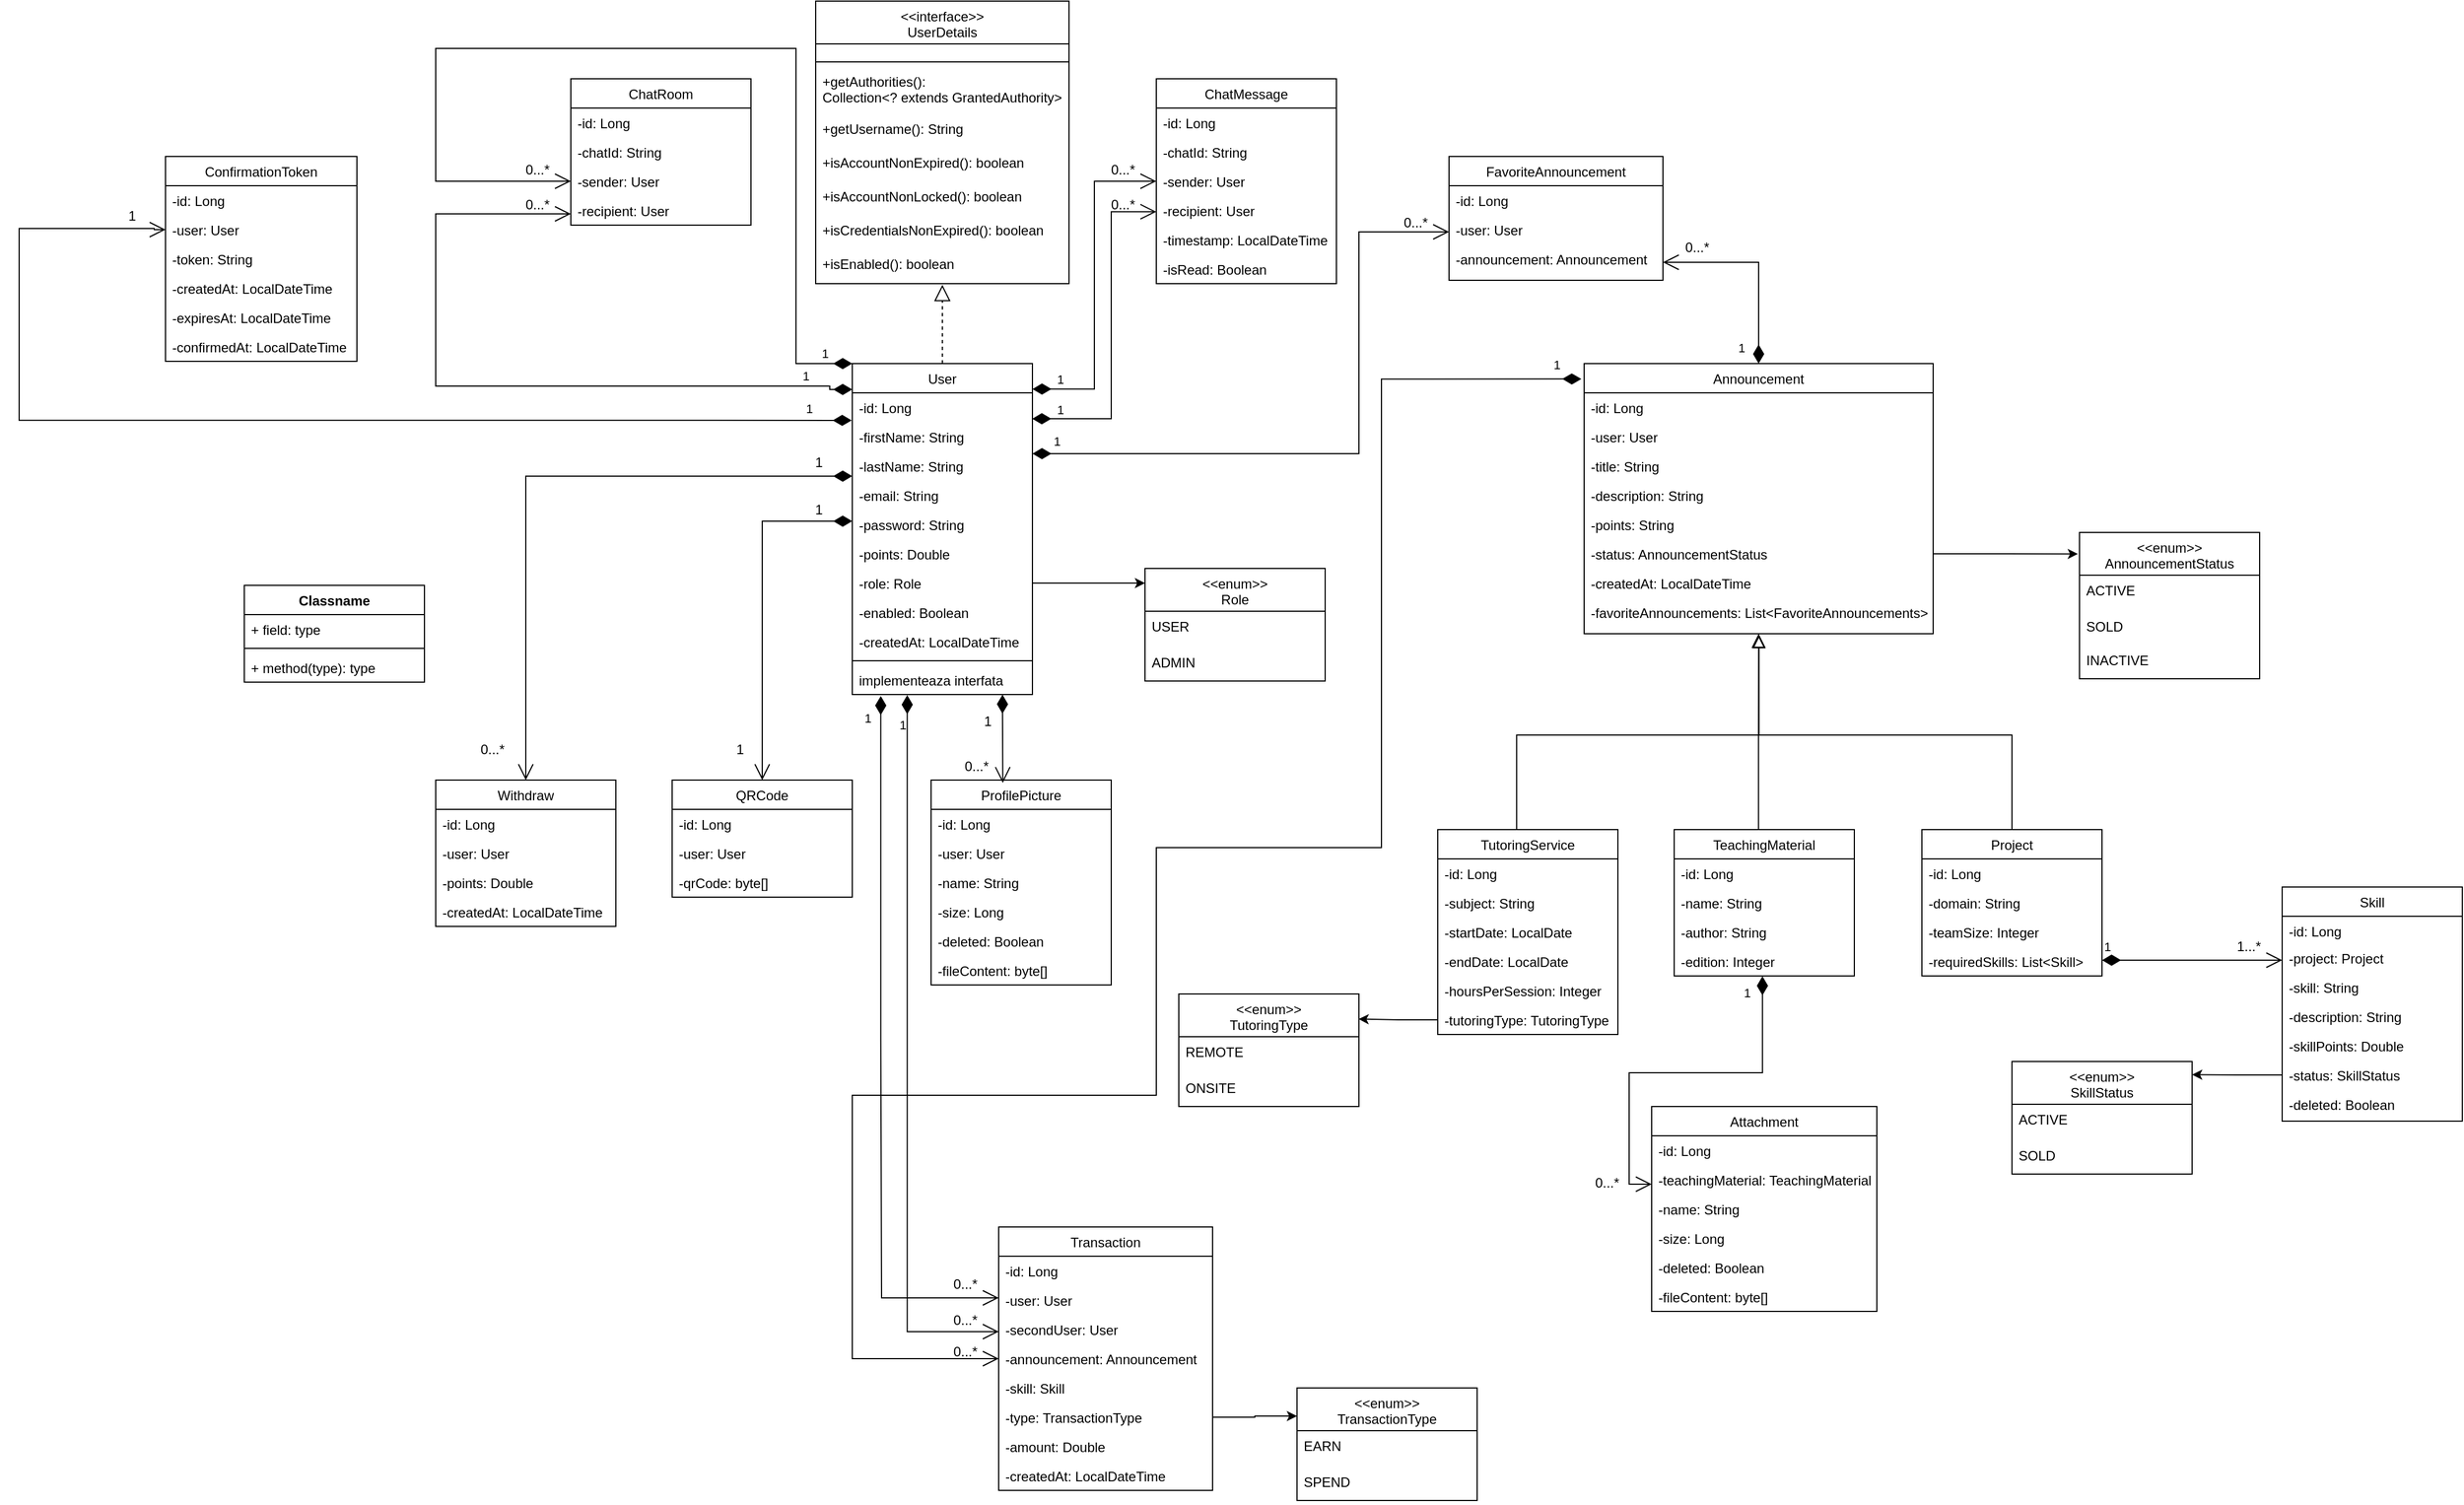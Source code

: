 <mxfile version="24.4.7" type="github" pages="4">
  <diagram id="C5RBs43oDa-KdzZeNtuy" name="diagrama-de-clase">
    <mxGraphModel dx="4261" dy="1356" grid="1" gridSize="10" guides="1" tooltips="1" connect="1" arrows="1" fold="1" page="1" pageScale="1" pageWidth="827" pageHeight="1169" math="0" shadow="0">
      <root>
        <mxCell id="WIyWlLk6GJQsqaUBKTNV-0" />
        <mxCell id="WIyWlLk6GJQsqaUBKTNV-1" parent="WIyWlLk6GJQsqaUBKTNV-0" />
        <mxCell id="zkfFHV4jXpPFQw0GAbJ--0" value="Announcement" style="swimlane;fontStyle=0;align=center;verticalAlign=top;childLayout=stackLayout;horizontal=1;startSize=26;horizontalStack=0;resizeParent=1;resizeLast=0;collapsible=1;marginBottom=0;rounded=0;shadow=0;strokeWidth=1;" parent="WIyWlLk6GJQsqaUBKTNV-1" vertex="1">
          <mxGeometry x="140" y="330" width="310" height="240" as="geometry">
            <mxRectangle x="230" y="140" width="160" height="26" as="alternateBounds" />
          </mxGeometry>
        </mxCell>
        <mxCell id="zkfFHV4jXpPFQw0GAbJ--1" value="-id: Long" style="text;align=left;verticalAlign=top;spacingLeft=4;spacingRight=4;overflow=hidden;rotatable=0;points=[[0,0.5],[1,0.5]];portConstraint=eastwest;" parent="zkfFHV4jXpPFQw0GAbJ--0" vertex="1">
          <mxGeometry y="26" width="310" height="26" as="geometry" />
        </mxCell>
        <mxCell id="zkfFHV4jXpPFQw0GAbJ--2" value="-user: User" style="text;align=left;verticalAlign=top;spacingLeft=4;spacingRight=4;overflow=hidden;rotatable=0;points=[[0,0.5],[1,0.5]];portConstraint=eastwest;rounded=0;shadow=0;html=0;" parent="zkfFHV4jXpPFQw0GAbJ--0" vertex="1">
          <mxGeometry y="52" width="310" height="26" as="geometry" />
        </mxCell>
        <mxCell id="zkfFHV4jXpPFQw0GAbJ--3" value="-title: String" style="text;align=left;verticalAlign=top;spacingLeft=4;spacingRight=4;overflow=hidden;rotatable=0;points=[[0,0.5],[1,0.5]];portConstraint=eastwest;rounded=0;shadow=0;html=0;" parent="zkfFHV4jXpPFQw0GAbJ--0" vertex="1">
          <mxGeometry y="78" width="310" height="26" as="geometry" />
        </mxCell>
        <mxCell id="zlm5GG81audVKw1eRPGY-110" value="-description: String" style="text;align=left;verticalAlign=top;spacingLeft=4;spacingRight=4;overflow=hidden;rotatable=0;points=[[0,0.5],[1,0.5]];portConstraint=eastwest;rounded=0;shadow=0;html=0;" parent="zkfFHV4jXpPFQw0GAbJ--0" vertex="1">
          <mxGeometry y="104" width="310" height="26" as="geometry" />
        </mxCell>
        <mxCell id="zlm5GG81audVKw1eRPGY-111" value="-points: String" style="text;align=left;verticalAlign=top;spacingLeft=4;spacingRight=4;overflow=hidden;rotatable=0;points=[[0,0.5],[1,0.5]];portConstraint=eastwest;rounded=0;shadow=0;html=0;" parent="zkfFHV4jXpPFQw0GAbJ--0" vertex="1">
          <mxGeometry y="130" width="310" height="26" as="geometry" />
        </mxCell>
        <mxCell id="zlm5GG81audVKw1eRPGY-112" value="-status: AnnouncementStatus" style="text;align=left;verticalAlign=top;spacingLeft=4;spacingRight=4;overflow=hidden;rotatable=0;points=[[0,0.5],[1,0.5]];portConstraint=eastwest;rounded=0;shadow=0;html=0;" parent="zkfFHV4jXpPFQw0GAbJ--0" vertex="1">
          <mxGeometry y="156" width="310" height="26" as="geometry" />
        </mxCell>
        <mxCell id="zlm5GG81audVKw1eRPGY-113" value="-createdAt: LocalDateTime" style="text;align=left;verticalAlign=top;spacingLeft=4;spacingRight=4;overflow=hidden;rotatable=0;points=[[0,0.5],[1,0.5]];portConstraint=eastwest;rounded=0;shadow=0;html=0;" parent="zkfFHV4jXpPFQw0GAbJ--0" vertex="1">
          <mxGeometry y="182" width="310" height="26" as="geometry" />
        </mxCell>
        <mxCell id="zlm5GG81audVKw1eRPGY-114" value="-favoriteAnnouncements: List&lt;FavoriteAnnouncements&gt;" style="text;align=left;verticalAlign=top;spacingLeft=4;spacingRight=4;overflow=hidden;rotatable=0;points=[[0,0.5],[1,0.5]];portConstraint=eastwest;rounded=0;shadow=0;html=0;" parent="zkfFHV4jXpPFQw0GAbJ--0" vertex="1">
          <mxGeometry y="208" width="310" height="32" as="geometry" />
        </mxCell>
        <mxCell id="zkfFHV4jXpPFQw0GAbJ--6" value="TutoringService" style="swimlane;fontStyle=0;align=center;verticalAlign=top;childLayout=stackLayout;horizontal=1;startSize=26;horizontalStack=0;resizeParent=1;resizeLast=0;collapsible=1;marginBottom=0;rounded=0;shadow=0;strokeWidth=1;" parent="WIyWlLk6GJQsqaUBKTNV-1" vertex="1">
          <mxGeometry x="10" y="744" width="160" height="182" as="geometry">
            <mxRectangle x="130" y="380" width="160" height="26" as="alternateBounds" />
          </mxGeometry>
        </mxCell>
        <mxCell id="zkfFHV4jXpPFQw0GAbJ--7" value="-id: Long" style="text;align=left;verticalAlign=top;spacingLeft=4;spacingRight=4;overflow=hidden;rotatable=0;points=[[0,0.5],[1,0.5]];portConstraint=eastwest;" parent="zkfFHV4jXpPFQw0GAbJ--6" vertex="1">
          <mxGeometry y="26" width="160" height="26" as="geometry" />
        </mxCell>
        <mxCell id="zkfFHV4jXpPFQw0GAbJ--8" value="-subject: String" style="text;align=left;verticalAlign=top;spacingLeft=4;spacingRight=4;overflow=hidden;rotatable=0;points=[[0,0.5],[1,0.5]];portConstraint=eastwest;rounded=0;shadow=0;html=0;" parent="zkfFHV4jXpPFQw0GAbJ--6" vertex="1">
          <mxGeometry y="52" width="160" height="26" as="geometry" />
        </mxCell>
        <mxCell id="zlm5GG81audVKw1eRPGY-129" value="-startDate: LocalDate" style="text;align=left;verticalAlign=top;spacingLeft=4;spacingRight=4;overflow=hidden;rotatable=0;points=[[0,0.5],[1,0.5]];portConstraint=eastwest;rounded=0;shadow=0;html=0;" parent="zkfFHV4jXpPFQw0GAbJ--6" vertex="1">
          <mxGeometry y="78" width="160" height="26" as="geometry" />
        </mxCell>
        <mxCell id="zlm5GG81audVKw1eRPGY-130" value="-endDate: LocalDate" style="text;align=left;verticalAlign=top;spacingLeft=4;spacingRight=4;overflow=hidden;rotatable=0;points=[[0,0.5],[1,0.5]];portConstraint=eastwest;rounded=0;shadow=0;html=0;" parent="zkfFHV4jXpPFQw0GAbJ--6" vertex="1">
          <mxGeometry y="104" width="160" height="26" as="geometry" />
        </mxCell>
        <mxCell id="zlm5GG81audVKw1eRPGY-131" value="-hoursPerSession: Integer" style="text;align=left;verticalAlign=top;spacingLeft=4;spacingRight=4;overflow=hidden;rotatable=0;points=[[0,0.5],[1,0.5]];portConstraint=eastwest;rounded=0;shadow=0;html=0;" parent="zkfFHV4jXpPFQw0GAbJ--6" vertex="1">
          <mxGeometry y="130" width="160" height="26" as="geometry" />
        </mxCell>
        <mxCell id="zlm5GG81audVKw1eRPGY-132" value="-tutoringType: TutoringType" style="text;align=left;verticalAlign=top;spacingLeft=4;spacingRight=4;overflow=hidden;rotatable=0;points=[[0,0.5],[1,0.5]];portConstraint=eastwest;rounded=0;shadow=0;html=0;" parent="zkfFHV4jXpPFQw0GAbJ--6" vertex="1">
          <mxGeometry y="156" width="160" height="26" as="geometry" />
        </mxCell>
        <mxCell id="zkfFHV4jXpPFQw0GAbJ--12" value="" style="endArrow=block;endSize=9;endFill=0;shadow=0;strokeWidth=1;rounded=0;curved=0;edgeStyle=elbowEdgeStyle;elbow=vertical;entryX=0.501;entryY=1.039;entryDx=0;entryDy=0;entryPerimeter=0;exitX=0.438;exitY=0.001;exitDx=0;exitDy=0;exitPerimeter=0;" parent="WIyWlLk6GJQsqaUBKTNV-1" source="zkfFHV4jXpPFQw0GAbJ--6" target="zlm5GG81audVKw1eRPGY-114" edge="1">
          <mxGeometry width="160" relative="1" as="geometry">
            <mxPoint x="180" y="744" as="sourcePoint" />
            <mxPoint x="290" y="570.0" as="targetPoint" />
            <Array as="points">
              <mxPoint x="290" y="660" />
            </Array>
          </mxGeometry>
        </mxCell>
        <mxCell id="zkfFHV4jXpPFQw0GAbJ--13" value="TeachingMaterial" style="swimlane;fontStyle=0;align=center;verticalAlign=top;childLayout=stackLayout;horizontal=1;startSize=26;horizontalStack=0;resizeParent=1;resizeLast=0;collapsible=1;marginBottom=0;rounded=0;shadow=0;strokeWidth=1;" parent="WIyWlLk6GJQsqaUBKTNV-1" vertex="1">
          <mxGeometry x="220" y="744" width="160" height="130" as="geometry">
            <mxRectangle x="340" y="380" width="170" height="26" as="alternateBounds" />
          </mxGeometry>
        </mxCell>
        <mxCell id="zkfFHV4jXpPFQw0GAbJ--14" value="-id: Long" style="text;align=left;verticalAlign=top;spacingLeft=4;spacingRight=4;overflow=hidden;rotatable=0;points=[[0,0.5],[1,0.5]];portConstraint=eastwest;" parent="zkfFHV4jXpPFQw0GAbJ--13" vertex="1">
          <mxGeometry y="26" width="160" height="26" as="geometry" />
        </mxCell>
        <mxCell id="zlm5GG81audVKw1eRPGY-134" value="-name: String" style="text;align=left;verticalAlign=top;spacingLeft=4;spacingRight=4;overflow=hidden;rotatable=0;points=[[0,0.5],[1,0.5]];portConstraint=eastwest;" parent="zkfFHV4jXpPFQw0GAbJ--13" vertex="1">
          <mxGeometry y="52" width="160" height="26" as="geometry" />
        </mxCell>
        <mxCell id="zlm5GG81audVKw1eRPGY-135" value="-author: String" style="text;align=left;verticalAlign=top;spacingLeft=4;spacingRight=4;overflow=hidden;rotatable=0;points=[[0,0.5],[1,0.5]];portConstraint=eastwest;" parent="zkfFHV4jXpPFQw0GAbJ--13" vertex="1">
          <mxGeometry y="78" width="160" height="26" as="geometry" />
        </mxCell>
        <mxCell id="zlm5GG81audVKw1eRPGY-136" value="-edition: Integer" style="text;align=left;verticalAlign=top;spacingLeft=4;spacingRight=4;overflow=hidden;rotatable=0;points=[[0,0.5],[1,0.5]];portConstraint=eastwest;" parent="zkfFHV4jXpPFQw0GAbJ--13" vertex="1">
          <mxGeometry y="104" width="160" height="26" as="geometry" />
        </mxCell>
        <mxCell id="zkfFHV4jXpPFQw0GAbJ--16" value="" style="endArrow=block;endSize=10;endFill=0;shadow=0;strokeWidth=1;rounded=0;curved=0;edgeStyle=elbowEdgeStyle;elbow=vertical;exitX=0.468;exitY=-0.004;exitDx=0;exitDy=0;exitPerimeter=0;" parent="WIyWlLk6GJQsqaUBKTNV-1" source="zkfFHV4jXpPFQw0GAbJ--13" edge="1">
          <mxGeometry width="160" relative="1" as="geometry">
            <mxPoint x="295" y="740" as="sourcePoint" />
            <mxPoint x="295" y="570" as="targetPoint" />
            <Array as="points">
              <mxPoint x="320" y="660" />
              <mxPoint x="334" y="636" />
            </Array>
          </mxGeometry>
        </mxCell>
        <mxCell id="zlm5GG81audVKw1eRPGY-0" value="User" style="swimlane;fontStyle=0;align=center;verticalAlign=top;childLayout=stackLayout;horizontal=1;startSize=26;horizontalStack=0;resizeParent=1;resizeLast=0;collapsible=1;marginBottom=0;rounded=0;shadow=0;strokeWidth=1;" parent="WIyWlLk6GJQsqaUBKTNV-1" vertex="1">
          <mxGeometry x="-510" y="330" width="160" height="294" as="geometry">
            <mxRectangle x="550" y="140" width="160" height="26" as="alternateBounds" />
          </mxGeometry>
        </mxCell>
        <mxCell id="zlm5GG81audVKw1eRPGY-1" value="-id: Long" style="text;align=left;verticalAlign=top;spacingLeft=4;spacingRight=4;overflow=hidden;rotatable=0;points=[[0,0.5],[1,0.5]];portConstraint=eastwest;" parent="zlm5GG81audVKw1eRPGY-0" vertex="1">
          <mxGeometry y="26" width="160" height="26" as="geometry" />
        </mxCell>
        <mxCell id="zlm5GG81audVKw1eRPGY-2" value="-firstName: String" style="text;align=left;verticalAlign=top;spacingLeft=4;spacingRight=4;overflow=hidden;rotatable=0;points=[[0,0.5],[1,0.5]];portConstraint=eastwest;rounded=0;shadow=0;html=0;" parent="zlm5GG81audVKw1eRPGY-0" vertex="1">
          <mxGeometry y="52" width="160" height="26" as="geometry" />
        </mxCell>
        <mxCell id="zlm5GG81audVKw1eRPGY-3" value="-lastName: String" style="text;align=left;verticalAlign=top;spacingLeft=4;spacingRight=4;overflow=hidden;rotatable=0;points=[[0,0.5],[1,0.5]];portConstraint=eastwest;rounded=0;shadow=0;html=0;" parent="zlm5GG81audVKw1eRPGY-0" vertex="1">
          <mxGeometry y="78" width="160" height="26" as="geometry" />
        </mxCell>
        <mxCell id="zlm5GG81audVKw1eRPGY-4" value="-email: String" style="text;align=left;verticalAlign=top;spacingLeft=4;spacingRight=4;overflow=hidden;rotatable=0;points=[[0,0.5],[1,0.5]];portConstraint=eastwest;rounded=0;shadow=0;html=0;" parent="zlm5GG81audVKw1eRPGY-0" vertex="1">
          <mxGeometry y="104" width="160" height="26" as="geometry" />
        </mxCell>
        <mxCell id="zlm5GG81audVKw1eRPGY-5" value="-password: String" style="text;align=left;verticalAlign=top;spacingLeft=4;spacingRight=4;overflow=hidden;rotatable=0;points=[[0,0.5],[1,0.5]];portConstraint=eastwest;rounded=0;shadow=0;html=0;" parent="zlm5GG81audVKw1eRPGY-0" vertex="1">
          <mxGeometry y="130" width="160" height="26" as="geometry" />
        </mxCell>
        <mxCell id="zlm5GG81audVKw1eRPGY-67" value="-points: Double" style="text;align=left;verticalAlign=top;spacingLeft=4;spacingRight=4;overflow=hidden;rotatable=0;points=[[0,0.5],[1,0.5]];portConstraint=eastwest;rounded=0;shadow=0;html=0;" parent="zlm5GG81audVKw1eRPGY-0" vertex="1">
          <mxGeometry y="156" width="160" height="26" as="geometry" />
        </mxCell>
        <mxCell id="zlm5GG81audVKw1eRPGY-70" value="-role: Role" style="text;align=left;verticalAlign=top;spacingLeft=4;spacingRight=4;overflow=hidden;rotatable=0;points=[[0,0.5],[1,0.5]];portConstraint=eastwest;rounded=0;shadow=0;html=0;" parent="zlm5GG81audVKw1eRPGY-0" vertex="1">
          <mxGeometry y="182" width="160" height="26" as="geometry" />
        </mxCell>
        <mxCell id="zlm5GG81audVKw1eRPGY-69" value="-enabled: Boolean" style="text;align=left;verticalAlign=top;spacingLeft=4;spacingRight=4;overflow=hidden;rotatable=0;points=[[0,0.5],[1,0.5]];portConstraint=eastwest;rounded=0;shadow=0;html=0;" parent="zlm5GG81audVKw1eRPGY-0" vertex="1">
          <mxGeometry y="208" width="160" height="26" as="geometry" />
        </mxCell>
        <mxCell id="zlm5GG81audVKw1eRPGY-68" value="-createdAt: LocalDateTime" style="text;align=left;verticalAlign=top;spacingLeft=4;spacingRight=4;overflow=hidden;rotatable=0;points=[[0,0.5],[1,0.5]];portConstraint=eastwest;rounded=0;shadow=0;html=0;" parent="zlm5GG81audVKw1eRPGY-0" vertex="1">
          <mxGeometry y="234" width="160" height="26" as="geometry" />
        </mxCell>
        <mxCell id="f6noEp15G-e45z5mFQ_E-22" value="" style="line;strokeWidth=1;fillColor=none;align=left;verticalAlign=middle;spacingTop=-1;spacingLeft=3;spacingRight=3;rotatable=0;labelPosition=right;points=[];portConstraint=eastwest;strokeColor=inherit;" vertex="1" parent="zlm5GG81audVKw1eRPGY-0">
          <mxGeometry y="260" width="160" height="8" as="geometry" />
        </mxCell>
        <mxCell id="f6noEp15G-e45z5mFQ_E-23" value="implementeaza interfata" style="text;strokeColor=none;fillColor=none;align=left;verticalAlign=top;spacingLeft=4;spacingRight=4;overflow=hidden;rotatable=0;points=[[0,0.5],[1,0.5]];portConstraint=eastwest;whiteSpace=wrap;html=1;" vertex="1" parent="zlm5GG81audVKw1eRPGY-0">
          <mxGeometry y="268" width="160" height="26" as="geometry" />
        </mxCell>
        <mxCell id="zlm5GG81audVKw1eRPGY-11" value="Project" style="swimlane;fontStyle=0;align=center;verticalAlign=top;childLayout=stackLayout;horizontal=1;startSize=26;horizontalStack=0;resizeParent=1;resizeLast=0;collapsible=1;marginBottom=0;rounded=0;shadow=0;strokeWidth=1;" parent="WIyWlLk6GJQsqaUBKTNV-1" vertex="1">
          <mxGeometry x="440" y="744" width="160" height="130" as="geometry">
            <mxRectangle x="340" y="380" width="170" height="26" as="alternateBounds" />
          </mxGeometry>
        </mxCell>
        <mxCell id="zlm5GG81audVKw1eRPGY-12" value="-id: Long" style="text;align=left;verticalAlign=top;spacingLeft=4;spacingRight=4;overflow=hidden;rotatable=0;points=[[0,0.5],[1,0.5]];portConstraint=eastwest;" parent="zlm5GG81audVKw1eRPGY-11" vertex="1">
          <mxGeometry y="26" width="160" height="26" as="geometry" />
        </mxCell>
        <mxCell id="zlm5GG81audVKw1eRPGY-138" value="-domain: String" style="text;align=left;verticalAlign=top;spacingLeft=4;spacingRight=4;overflow=hidden;rotatable=0;points=[[0,0.5],[1,0.5]];portConstraint=eastwest;" parent="zlm5GG81audVKw1eRPGY-11" vertex="1">
          <mxGeometry y="52" width="160" height="26" as="geometry" />
        </mxCell>
        <mxCell id="zlm5GG81audVKw1eRPGY-139" value="-teamSize: Integer" style="text;align=left;verticalAlign=top;spacingLeft=4;spacingRight=4;overflow=hidden;rotatable=0;points=[[0,0.5],[1,0.5]];portConstraint=eastwest;" parent="zlm5GG81audVKw1eRPGY-11" vertex="1">
          <mxGeometry y="78" width="160" height="26" as="geometry" />
        </mxCell>
        <mxCell id="zlm5GG81audVKw1eRPGY-140" value="-requiredSkills: List&lt;Skill&gt;" style="text;align=left;verticalAlign=top;spacingLeft=4;spacingRight=4;overflow=hidden;rotatable=0;points=[[0,0.5],[1,0.5]];portConstraint=eastwest;" parent="zlm5GG81audVKw1eRPGY-11" vertex="1">
          <mxGeometry y="104" width="160" height="26" as="geometry" />
        </mxCell>
        <mxCell id="zlm5GG81audVKw1eRPGY-19" value="FavoriteAnnouncement" style="swimlane;fontStyle=0;align=center;verticalAlign=top;childLayout=stackLayout;horizontal=1;startSize=26;horizontalStack=0;resizeParent=1;resizeLast=0;collapsible=1;marginBottom=0;rounded=0;shadow=0;strokeWidth=1;" parent="WIyWlLk6GJQsqaUBKTNV-1" vertex="1">
          <mxGeometry x="20" y="146" width="190" height="110" as="geometry">
            <mxRectangle x="230" y="140" width="160" height="26" as="alternateBounds" />
          </mxGeometry>
        </mxCell>
        <mxCell id="zlm5GG81audVKw1eRPGY-20" value="-id: Long" style="text;align=left;verticalAlign=top;spacingLeft=4;spacingRight=4;overflow=hidden;rotatable=0;points=[[0,0.5],[1,0.5]];portConstraint=eastwest;" parent="zlm5GG81audVKw1eRPGY-19" vertex="1">
          <mxGeometry y="26" width="190" height="26" as="geometry" />
        </mxCell>
        <mxCell id="zlm5GG81audVKw1eRPGY-21" value="-user: User" style="text;align=left;verticalAlign=top;spacingLeft=4;spacingRight=4;overflow=hidden;rotatable=0;points=[[0,0.5],[1,0.5]];portConstraint=eastwest;rounded=0;shadow=0;html=0;" parent="zlm5GG81audVKw1eRPGY-19" vertex="1">
          <mxGeometry y="52" width="190" height="26" as="geometry" />
        </mxCell>
        <mxCell id="zlm5GG81audVKw1eRPGY-22" value="-announcement: Announcement" style="text;align=left;verticalAlign=top;spacingLeft=4;spacingRight=4;overflow=hidden;rotatable=0;points=[[0,0.5],[1,0.5]];portConstraint=eastwest;rounded=0;shadow=0;html=0;" parent="zlm5GG81audVKw1eRPGY-19" vertex="1">
          <mxGeometry y="78" width="190" height="26" as="geometry" />
        </mxCell>
        <mxCell id="zlm5GG81audVKw1eRPGY-25" value="Attachment" style="swimlane;fontStyle=0;align=center;verticalAlign=top;childLayout=stackLayout;horizontal=1;startSize=26;horizontalStack=0;resizeParent=1;resizeLast=0;collapsible=1;marginBottom=0;rounded=0;shadow=0;strokeWidth=1;" parent="WIyWlLk6GJQsqaUBKTNV-1" vertex="1">
          <mxGeometry x="200" y="990" width="200" height="182" as="geometry">
            <mxRectangle x="340" y="380" width="170" height="26" as="alternateBounds" />
          </mxGeometry>
        </mxCell>
        <mxCell id="zlm5GG81audVKw1eRPGY-141" value="-id: Long" style="text;align=left;verticalAlign=top;spacingLeft=4;spacingRight=4;overflow=hidden;rotatable=0;points=[[0,0.5],[1,0.5]];portConstraint=eastwest;" parent="zlm5GG81audVKw1eRPGY-25" vertex="1">
          <mxGeometry y="26" width="200" height="26" as="geometry" />
        </mxCell>
        <mxCell id="zlm5GG81audVKw1eRPGY-146" value="-teachingMaterial: TeachingMaterial" style="text;align=left;verticalAlign=top;spacingLeft=4;spacingRight=4;overflow=hidden;rotatable=0;points=[[0,0.5],[1,0.5]];portConstraint=eastwest;" parent="zlm5GG81audVKw1eRPGY-25" vertex="1">
          <mxGeometry y="52" width="200" height="26" as="geometry" />
        </mxCell>
        <mxCell id="zlm5GG81audVKw1eRPGY-145" value="-name: String" style="text;align=left;verticalAlign=top;spacingLeft=4;spacingRight=4;overflow=hidden;rotatable=0;points=[[0,0.5],[1,0.5]];portConstraint=eastwest;" parent="zlm5GG81audVKw1eRPGY-25" vertex="1">
          <mxGeometry y="78" width="200" height="26" as="geometry" />
        </mxCell>
        <mxCell id="zlm5GG81audVKw1eRPGY-144" value="-size: Long" style="text;align=left;verticalAlign=top;spacingLeft=4;spacingRight=4;overflow=hidden;rotatable=0;points=[[0,0.5],[1,0.5]];portConstraint=eastwest;" parent="zlm5GG81audVKw1eRPGY-25" vertex="1">
          <mxGeometry y="104" width="200" height="26" as="geometry" />
        </mxCell>
        <mxCell id="zlm5GG81audVKw1eRPGY-143" value="-deleted: Boolean" style="text;align=left;verticalAlign=top;spacingLeft=4;spacingRight=4;overflow=hidden;rotatable=0;points=[[0,0.5],[1,0.5]];portConstraint=eastwest;" parent="zlm5GG81audVKw1eRPGY-25" vertex="1">
          <mxGeometry y="130" width="200" height="26" as="geometry" />
        </mxCell>
        <mxCell id="zlm5GG81audVKw1eRPGY-147" value="-fileContent: byte[]" style="text;align=left;verticalAlign=top;spacingLeft=4;spacingRight=4;overflow=hidden;rotatable=0;points=[[0,0.5],[1,0.5]];portConstraint=eastwest;" parent="zlm5GG81audVKw1eRPGY-25" vertex="1">
          <mxGeometry y="156" width="200" height="26" as="geometry" />
        </mxCell>
        <mxCell id="zlm5GG81audVKw1eRPGY-28" value="Withdraw" style="swimlane;fontStyle=0;align=center;verticalAlign=top;childLayout=stackLayout;horizontal=1;startSize=26;horizontalStack=0;resizeParent=1;resizeLast=0;collapsible=1;marginBottom=0;rounded=0;shadow=0;strokeWidth=1;" parent="WIyWlLk6GJQsqaUBKTNV-1" vertex="1">
          <mxGeometry x="-880" y="700" width="160" height="130" as="geometry">
            <mxRectangle x="340" y="380" width="170" height="26" as="alternateBounds" />
          </mxGeometry>
        </mxCell>
        <mxCell id="zlm5GG81audVKw1eRPGY-29" value="-id: Long" style="text;align=left;verticalAlign=top;spacingLeft=4;spacingRight=4;overflow=hidden;rotatable=0;points=[[0,0.5],[1,0.5]];portConstraint=eastwest;" parent="zlm5GG81audVKw1eRPGY-28" vertex="1">
          <mxGeometry y="26" width="160" height="26" as="geometry" />
        </mxCell>
        <mxCell id="zlm5GG81audVKw1eRPGY-73" value="-user: User" style="text;align=left;verticalAlign=top;spacingLeft=4;spacingRight=4;overflow=hidden;rotatable=0;points=[[0,0.5],[1,0.5]];portConstraint=eastwest;" parent="zlm5GG81audVKw1eRPGY-28" vertex="1">
          <mxGeometry y="52" width="160" height="26" as="geometry" />
        </mxCell>
        <mxCell id="zlm5GG81audVKw1eRPGY-74" value="-points: Double" style="text;align=left;verticalAlign=top;spacingLeft=4;spacingRight=4;overflow=hidden;rotatable=0;points=[[0,0.5],[1,0.5]];portConstraint=eastwest;" parent="zlm5GG81audVKw1eRPGY-28" vertex="1">
          <mxGeometry y="78" width="160" height="26" as="geometry" />
        </mxCell>
        <mxCell id="zlm5GG81audVKw1eRPGY-75" value="-createdAt: LocalDateTime" style="text;align=left;verticalAlign=top;spacingLeft=4;spacingRight=4;overflow=hidden;rotatable=0;points=[[0,0.5],[1,0.5]];portConstraint=eastwest;" parent="zlm5GG81audVKw1eRPGY-28" vertex="1">
          <mxGeometry y="104" width="160" height="26" as="geometry" />
        </mxCell>
        <mxCell id="zlm5GG81audVKw1eRPGY-31" value="QRCode" style="swimlane;fontStyle=0;align=center;verticalAlign=top;childLayout=stackLayout;horizontal=1;startSize=26;horizontalStack=0;resizeParent=1;resizeLast=0;collapsible=1;marginBottom=0;rounded=0;shadow=0;strokeWidth=1;" parent="WIyWlLk6GJQsqaUBKTNV-1" vertex="1">
          <mxGeometry x="-670" y="700" width="160" height="104" as="geometry">
            <mxRectangle x="340" y="380" width="170" height="26" as="alternateBounds" />
          </mxGeometry>
        </mxCell>
        <mxCell id="zlm5GG81audVKw1eRPGY-32" value="-id: Long" style="text;align=left;verticalAlign=top;spacingLeft=4;spacingRight=4;overflow=hidden;rotatable=0;points=[[0,0.5],[1,0.5]];portConstraint=eastwest;" parent="zlm5GG81audVKw1eRPGY-31" vertex="1">
          <mxGeometry y="26" width="160" height="26" as="geometry" />
        </mxCell>
        <mxCell id="zlm5GG81audVKw1eRPGY-92" value="-user: User" style="text;align=left;verticalAlign=top;spacingLeft=4;spacingRight=4;overflow=hidden;rotatable=0;points=[[0,0.5],[1,0.5]];portConstraint=eastwest;" parent="zlm5GG81audVKw1eRPGY-31" vertex="1">
          <mxGeometry y="52" width="160" height="26" as="geometry" />
        </mxCell>
        <mxCell id="zlm5GG81audVKw1eRPGY-93" value="-qrCode: byte[]" style="text;align=left;verticalAlign=top;spacingLeft=4;spacingRight=4;overflow=hidden;rotatable=0;points=[[0,0.5],[1,0.5]];portConstraint=eastwest;" parent="zlm5GG81audVKw1eRPGY-31" vertex="1">
          <mxGeometry y="78" width="160" height="26" as="geometry" />
        </mxCell>
        <mxCell id="zlm5GG81audVKw1eRPGY-34" value="ProfilePicture" style="swimlane;fontStyle=0;align=center;verticalAlign=top;childLayout=stackLayout;horizontal=1;startSize=26;horizontalStack=0;resizeParent=1;resizeLast=0;collapsible=1;marginBottom=0;rounded=0;shadow=0;strokeWidth=1;" parent="WIyWlLk6GJQsqaUBKTNV-1" vertex="1">
          <mxGeometry x="-440" y="700" width="160" height="182" as="geometry">
            <mxRectangle x="340" y="380" width="170" height="26" as="alternateBounds" />
          </mxGeometry>
        </mxCell>
        <mxCell id="zlm5GG81audVKw1eRPGY-94" value="-id: Long" style="text;align=left;verticalAlign=top;spacingLeft=4;spacingRight=4;overflow=hidden;rotatable=0;points=[[0,0.5],[1,0.5]];portConstraint=eastwest;" parent="zlm5GG81audVKw1eRPGY-34" vertex="1">
          <mxGeometry y="26" width="160" height="26" as="geometry" />
        </mxCell>
        <mxCell id="zlm5GG81audVKw1eRPGY-95" value="-user: User" style="text;align=left;verticalAlign=top;spacingLeft=4;spacingRight=4;overflow=hidden;rotatable=0;points=[[0,0.5],[1,0.5]];portConstraint=eastwest;" parent="zlm5GG81audVKw1eRPGY-34" vertex="1">
          <mxGeometry y="52" width="160" height="26" as="geometry" />
        </mxCell>
        <mxCell id="zlm5GG81audVKw1eRPGY-97" value="-name: String" style="text;align=left;verticalAlign=top;spacingLeft=4;spacingRight=4;overflow=hidden;rotatable=0;points=[[0,0.5],[1,0.5]];portConstraint=eastwest;" parent="zlm5GG81audVKw1eRPGY-34" vertex="1">
          <mxGeometry y="78" width="160" height="26" as="geometry" />
        </mxCell>
        <mxCell id="zlm5GG81audVKw1eRPGY-98" value="-size: Long" style="text;align=left;verticalAlign=top;spacingLeft=4;spacingRight=4;overflow=hidden;rotatable=0;points=[[0,0.5],[1,0.5]];portConstraint=eastwest;" parent="zlm5GG81audVKw1eRPGY-34" vertex="1">
          <mxGeometry y="104" width="160" height="26" as="geometry" />
        </mxCell>
        <mxCell id="zlm5GG81audVKw1eRPGY-99" value="-deleted: Boolean" style="text;align=left;verticalAlign=top;spacingLeft=4;spacingRight=4;overflow=hidden;rotatable=0;points=[[0,0.5],[1,0.5]];portConstraint=eastwest;" parent="zlm5GG81audVKw1eRPGY-34" vertex="1">
          <mxGeometry y="130" width="160" height="26" as="geometry" />
        </mxCell>
        <mxCell id="zlm5GG81audVKw1eRPGY-100" value="-fileContent: byte[]" style="text;align=left;verticalAlign=top;spacingLeft=4;spacingRight=4;overflow=hidden;rotatable=0;points=[[0,0.5],[1,0.5]];portConstraint=eastwest;" parent="zlm5GG81audVKw1eRPGY-34" vertex="1">
          <mxGeometry y="156" width="160" height="26" as="geometry" />
        </mxCell>
        <mxCell id="zlm5GG81audVKw1eRPGY-37" value="&lt;&lt;enum&gt;&gt;&#xa;Role" style="swimlane;fontStyle=0;align=center;verticalAlign=top;childLayout=stackLayout;horizontal=1;startSize=38;horizontalStack=0;resizeParent=1;resizeLast=0;collapsible=1;marginBottom=0;rounded=0;shadow=0;strokeWidth=1;" parent="WIyWlLk6GJQsqaUBKTNV-1" vertex="1">
          <mxGeometry x="-250" y="512" width="160" height="100" as="geometry">
            <mxRectangle x="-250" y="512" width="170" height="26" as="alternateBounds" />
          </mxGeometry>
        </mxCell>
        <mxCell id="zlm5GG81audVKw1eRPGY-89" value="USER" style="text;align=left;verticalAlign=top;spacingLeft=4;spacingRight=4;overflow=hidden;rotatable=0;points=[[0,0.5],[1,0.5]];portConstraint=eastwest;" parent="zlm5GG81audVKw1eRPGY-37" vertex="1">
          <mxGeometry y="38" width="160" height="32" as="geometry" />
        </mxCell>
        <mxCell id="zlm5GG81audVKw1eRPGY-90" value="ADMIN" style="text;align=left;verticalAlign=top;spacingLeft=4;spacingRight=4;overflow=hidden;rotatable=0;points=[[0,0.5],[1,0.5]];portConstraint=eastwest;" parent="zlm5GG81audVKw1eRPGY-37" vertex="1">
          <mxGeometry y="70" width="160" height="30" as="geometry" />
        </mxCell>
        <mxCell id="zlm5GG81audVKw1eRPGY-40" value="ConfirmationToken" style="swimlane;fontStyle=0;align=center;verticalAlign=top;childLayout=stackLayout;horizontal=1;startSize=26;horizontalStack=0;resizeParent=1;resizeLast=0;collapsible=1;marginBottom=0;rounded=0;shadow=0;strokeWidth=1;" parent="WIyWlLk6GJQsqaUBKTNV-1" vertex="1">
          <mxGeometry x="-1120" y="146" width="170" height="182" as="geometry">
            <mxRectangle x="340" y="380" width="170" height="26" as="alternateBounds" />
          </mxGeometry>
        </mxCell>
        <mxCell id="zlm5GG81audVKw1eRPGY-41" value="-id: Long" style="text;align=left;verticalAlign=top;spacingLeft=4;spacingRight=4;overflow=hidden;rotatable=0;points=[[0,0.5],[1,0.5]];portConstraint=eastwest;" parent="zlm5GG81audVKw1eRPGY-40" vertex="1">
          <mxGeometry y="26" width="170" height="26" as="geometry" />
        </mxCell>
        <mxCell id="zlm5GG81audVKw1eRPGY-101" value="-user: User" style="text;align=left;verticalAlign=top;spacingLeft=4;spacingRight=4;overflow=hidden;rotatable=0;points=[[0,0.5],[1,0.5]];portConstraint=eastwest;" parent="zlm5GG81audVKw1eRPGY-40" vertex="1">
          <mxGeometry y="52" width="170" height="26" as="geometry" />
        </mxCell>
        <mxCell id="zlm5GG81audVKw1eRPGY-102" value="-token: String" style="text;align=left;verticalAlign=top;spacingLeft=4;spacingRight=4;overflow=hidden;rotatable=0;points=[[0,0.5],[1,0.5]];portConstraint=eastwest;" parent="zlm5GG81audVKw1eRPGY-40" vertex="1">
          <mxGeometry y="78" width="170" height="26" as="geometry" />
        </mxCell>
        <mxCell id="zlm5GG81audVKw1eRPGY-103" value="-createdAt: LocalDateTime" style="text;align=left;verticalAlign=top;spacingLeft=4;spacingRight=4;overflow=hidden;rotatable=0;points=[[0,0.5],[1,0.5]];portConstraint=eastwest;" parent="zlm5GG81audVKw1eRPGY-40" vertex="1">
          <mxGeometry y="104" width="170" height="26" as="geometry" />
        </mxCell>
        <mxCell id="zlm5GG81audVKw1eRPGY-104" value="-expiresAt: LocalDateTime" style="text;align=left;verticalAlign=top;spacingLeft=4;spacingRight=4;overflow=hidden;rotatable=0;points=[[0,0.5],[1,0.5]];portConstraint=eastwest;" parent="zlm5GG81audVKw1eRPGY-40" vertex="1">
          <mxGeometry y="130" width="170" height="26" as="geometry" />
        </mxCell>
        <mxCell id="zlm5GG81audVKw1eRPGY-105" value="-confirmedAt: LocalDateTime" style="text;align=left;verticalAlign=top;spacingLeft=4;spacingRight=4;overflow=hidden;rotatable=0;points=[[0,0.5],[1,0.5]];portConstraint=eastwest;" parent="zlm5GG81audVKw1eRPGY-40" vertex="1">
          <mxGeometry y="156" width="170" height="24" as="geometry" />
        </mxCell>
        <mxCell id="zlm5GG81audVKw1eRPGY-46" value="Skill" style="swimlane;fontStyle=0;align=center;verticalAlign=top;childLayout=stackLayout;horizontal=1;startSize=26;horizontalStack=0;resizeParent=1;resizeLast=0;collapsible=1;marginBottom=0;rounded=0;shadow=0;strokeWidth=1;" parent="WIyWlLk6GJQsqaUBKTNV-1" vertex="1">
          <mxGeometry x="760" y="795" width="160" height="208" as="geometry">
            <mxRectangle x="340" y="380" width="170" height="26" as="alternateBounds" />
          </mxGeometry>
        </mxCell>
        <mxCell id="zlm5GG81audVKw1eRPGY-47" value="-id: Long" style="text;align=left;verticalAlign=top;spacingLeft=4;spacingRight=4;overflow=hidden;rotatable=0;points=[[0,0.5],[1,0.5]];portConstraint=eastwest;" parent="zlm5GG81audVKw1eRPGY-46" vertex="1">
          <mxGeometry y="26" width="160" height="24" as="geometry" />
        </mxCell>
        <mxCell id="zlm5GG81audVKw1eRPGY-152" value="-project: Project" style="text;align=left;verticalAlign=top;spacingLeft=4;spacingRight=4;overflow=hidden;rotatable=0;points=[[0,0.5],[1,0.5]];portConstraint=eastwest;" parent="zlm5GG81audVKw1eRPGY-46" vertex="1">
          <mxGeometry y="50" width="160" height="26" as="geometry" />
        </mxCell>
        <mxCell id="zlm5GG81audVKw1eRPGY-153" value="-skill: String" style="text;align=left;verticalAlign=top;spacingLeft=4;spacingRight=4;overflow=hidden;rotatable=0;points=[[0,0.5],[1,0.5]];portConstraint=eastwest;" parent="zlm5GG81audVKw1eRPGY-46" vertex="1">
          <mxGeometry y="76" width="160" height="26" as="geometry" />
        </mxCell>
        <mxCell id="zlm5GG81audVKw1eRPGY-154" value="-description: String" style="text;align=left;verticalAlign=top;spacingLeft=4;spacingRight=4;overflow=hidden;rotatable=0;points=[[0,0.5],[1,0.5]];portConstraint=eastwest;" parent="zlm5GG81audVKw1eRPGY-46" vertex="1">
          <mxGeometry y="102" width="160" height="26" as="geometry" />
        </mxCell>
        <mxCell id="zlm5GG81audVKw1eRPGY-155" value="-skillPoints: Double" style="text;align=left;verticalAlign=top;spacingLeft=4;spacingRight=4;overflow=hidden;rotatable=0;points=[[0,0.5],[1,0.5]];portConstraint=eastwest;" parent="zlm5GG81audVKw1eRPGY-46" vertex="1">
          <mxGeometry y="128" width="160" height="26" as="geometry" />
        </mxCell>
        <mxCell id="zlm5GG81audVKw1eRPGY-156" value="-status: SkillStatus" style="text;align=left;verticalAlign=top;spacingLeft=4;spacingRight=4;overflow=hidden;rotatable=0;points=[[0,0.5],[1,0.5]];portConstraint=eastwest;" parent="zlm5GG81audVKw1eRPGY-46" vertex="1">
          <mxGeometry y="154" width="160" height="26" as="geometry" />
        </mxCell>
        <mxCell id="zlm5GG81audVKw1eRPGY-157" value="-deleted: Boolean" style="text;align=left;verticalAlign=top;spacingLeft=4;spacingRight=4;overflow=hidden;rotatable=0;points=[[0,0.5],[1,0.5]];portConstraint=eastwest;" parent="zlm5GG81audVKw1eRPGY-46" vertex="1">
          <mxGeometry y="180" width="160" height="26" as="geometry" />
        </mxCell>
        <mxCell id="zlm5GG81audVKw1eRPGY-49" value="ChatRoom" style="swimlane;fontStyle=0;align=center;verticalAlign=top;childLayout=stackLayout;horizontal=1;startSize=26;horizontalStack=0;resizeParent=1;resizeLast=0;collapsible=1;marginBottom=0;rounded=0;shadow=0;strokeWidth=1;" parent="WIyWlLk6GJQsqaUBKTNV-1" vertex="1">
          <mxGeometry x="-760" y="77" width="160" height="130" as="geometry">
            <mxRectangle x="340" y="380" width="170" height="26" as="alternateBounds" />
          </mxGeometry>
        </mxCell>
        <mxCell id="zlm5GG81audVKw1eRPGY-50" value="-id: Long" style="text;align=left;verticalAlign=top;spacingLeft=4;spacingRight=4;overflow=hidden;rotatable=0;points=[[0,0.5],[1,0.5]];portConstraint=eastwest;" parent="zlm5GG81audVKw1eRPGY-49" vertex="1">
          <mxGeometry y="26" width="160" height="26" as="geometry" />
        </mxCell>
        <mxCell id="zlm5GG81audVKw1eRPGY-159" value="-chatId: String" style="text;align=left;verticalAlign=top;spacingLeft=4;spacingRight=4;overflow=hidden;rotatable=0;points=[[0,0.5],[1,0.5]];portConstraint=eastwest;" parent="zlm5GG81audVKw1eRPGY-49" vertex="1">
          <mxGeometry y="52" width="160" height="26" as="geometry" />
        </mxCell>
        <mxCell id="zlm5GG81audVKw1eRPGY-160" value="-sender: User" style="text;align=left;verticalAlign=top;spacingLeft=4;spacingRight=4;overflow=hidden;rotatable=0;points=[[0,0.5],[1,0.5]];portConstraint=eastwest;" parent="zlm5GG81audVKw1eRPGY-49" vertex="1">
          <mxGeometry y="78" width="160" height="26" as="geometry" />
        </mxCell>
        <mxCell id="zlm5GG81audVKw1eRPGY-161" value="-recipient: User" style="text;align=left;verticalAlign=top;spacingLeft=4;spacingRight=4;overflow=hidden;rotatable=0;points=[[0,0.5],[1,0.5]];portConstraint=eastwest;" parent="zlm5GG81audVKw1eRPGY-49" vertex="1">
          <mxGeometry y="104" width="160" height="26" as="geometry" />
        </mxCell>
        <mxCell id="zlm5GG81audVKw1eRPGY-52" value="ChatMessage" style="swimlane;fontStyle=0;align=center;verticalAlign=top;childLayout=stackLayout;horizontal=1;startSize=26;horizontalStack=0;resizeParent=1;resizeLast=0;collapsible=1;marginBottom=0;rounded=0;shadow=0;strokeWidth=1;" parent="WIyWlLk6GJQsqaUBKTNV-1" vertex="1">
          <mxGeometry x="-240" y="77" width="160" height="182" as="geometry">
            <mxRectangle x="340" y="380" width="170" height="26" as="alternateBounds" />
          </mxGeometry>
        </mxCell>
        <mxCell id="zlm5GG81audVKw1eRPGY-162" value="-id: Long" style="text;align=left;verticalAlign=top;spacingLeft=4;spacingRight=4;overflow=hidden;rotatable=0;points=[[0,0.5],[1,0.5]];portConstraint=eastwest;" parent="zlm5GG81audVKw1eRPGY-52" vertex="1">
          <mxGeometry y="26" width="160" height="26" as="geometry" />
        </mxCell>
        <mxCell id="zlm5GG81audVKw1eRPGY-165" value="-chatId: String" style="text;align=left;verticalAlign=top;spacingLeft=4;spacingRight=4;overflow=hidden;rotatable=0;points=[[0,0.5],[1,0.5]];portConstraint=eastwest;" parent="zlm5GG81audVKw1eRPGY-52" vertex="1">
          <mxGeometry y="52" width="160" height="26" as="geometry" />
        </mxCell>
        <mxCell id="zlm5GG81audVKw1eRPGY-164" value="-sender: User" style="text;align=left;verticalAlign=top;spacingLeft=4;spacingRight=4;overflow=hidden;rotatable=0;points=[[0,0.5],[1,0.5]];portConstraint=eastwest;" parent="zlm5GG81audVKw1eRPGY-52" vertex="1">
          <mxGeometry y="78" width="160" height="26" as="geometry" />
        </mxCell>
        <mxCell id="zlm5GG81audVKw1eRPGY-163" value="-recipient: User " style="text;align=left;verticalAlign=top;spacingLeft=4;spacingRight=4;overflow=hidden;rotatable=0;points=[[0,0.5],[1,0.5]];portConstraint=eastwest;" parent="zlm5GG81audVKw1eRPGY-52" vertex="1">
          <mxGeometry y="104" width="160" height="26" as="geometry" />
        </mxCell>
        <mxCell id="f6noEp15G-e45z5mFQ_E-0" value="-timestamp: LocalDateTime" style="text;align=left;verticalAlign=top;spacingLeft=4;spacingRight=4;overflow=hidden;rotatable=0;points=[[0,0.5],[1,0.5]];portConstraint=eastwest;" vertex="1" parent="zlm5GG81audVKw1eRPGY-52">
          <mxGeometry y="130" width="160" height="26" as="geometry" />
        </mxCell>
        <mxCell id="f6noEp15G-e45z5mFQ_E-1" value="-isRead: Boolean" style="text;align=left;verticalAlign=top;spacingLeft=4;spacingRight=4;overflow=hidden;rotatable=0;points=[[0,0.5],[1,0.5]];portConstraint=eastwest;" vertex="1" parent="zlm5GG81audVKw1eRPGY-52">
          <mxGeometry y="156" width="160" height="26" as="geometry" />
        </mxCell>
        <mxCell id="zlm5GG81audVKw1eRPGY-55" value="Transaction" style="swimlane;fontStyle=0;align=center;verticalAlign=top;childLayout=stackLayout;horizontal=1;startSize=26;horizontalStack=0;resizeParent=1;resizeLast=0;collapsible=1;marginBottom=0;rounded=0;shadow=0;strokeWidth=1;" parent="WIyWlLk6GJQsqaUBKTNV-1" vertex="1">
          <mxGeometry x="-380" y="1097" width="190" height="234" as="geometry">
            <mxRectangle x="340" y="380" width="170" height="26" as="alternateBounds" />
          </mxGeometry>
        </mxCell>
        <mxCell id="zlm5GG81audVKw1eRPGY-184" value="-id: Long" style="text;align=left;verticalAlign=top;spacingLeft=4;spacingRight=4;overflow=hidden;rotatable=0;points=[[0,0.5],[1,0.5]];portConstraint=eastwest;" parent="zlm5GG81audVKw1eRPGY-55" vertex="1">
          <mxGeometry y="26" width="190" height="26" as="geometry" />
        </mxCell>
        <mxCell id="zlm5GG81audVKw1eRPGY-186" value="-user: User" style="text;align=left;verticalAlign=top;spacingLeft=4;spacingRight=4;overflow=hidden;rotatable=0;points=[[0,0.5],[1,0.5]];portConstraint=eastwest;" parent="zlm5GG81audVKw1eRPGY-55" vertex="1">
          <mxGeometry y="52" width="190" height="26" as="geometry" />
        </mxCell>
        <mxCell id="zlm5GG81audVKw1eRPGY-187" value="-secondUser: User" style="text;align=left;verticalAlign=top;spacingLeft=4;spacingRight=4;overflow=hidden;rotatable=0;points=[[0,0.5],[1,0.5]];portConstraint=eastwest;" parent="zlm5GG81audVKw1eRPGY-55" vertex="1">
          <mxGeometry y="78" width="190" height="26" as="geometry" />
        </mxCell>
        <mxCell id="zlm5GG81audVKw1eRPGY-188" value="-announcement: Announcement" style="text;align=left;verticalAlign=top;spacingLeft=4;spacingRight=4;overflow=hidden;rotatable=0;points=[[0,0.5],[1,0.5]];portConstraint=eastwest;" parent="zlm5GG81audVKw1eRPGY-55" vertex="1">
          <mxGeometry y="104" width="190" height="26" as="geometry" />
        </mxCell>
        <mxCell id="zlm5GG81audVKw1eRPGY-189" value="-skill: Skill" style="text;align=left;verticalAlign=top;spacingLeft=4;spacingRight=4;overflow=hidden;rotatable=0;points=[[0,0.5],[1,0.5]];portConstraint=eastwest;" parent="zlm5GG81audVKw1eRPGY-55" vertex="1">
          <mxGeometry y="130" width="190" height="26" as="geometry" />
        </mxCell>
        <mxCell id="zlm5GG81audVKw1eRPGY-190" value="-type: TransactionType" style="text;align=left;verticalAlign=top;spacingLeft=4;spacingRight=4;overflow=hidden;rotatable=0;points=[[0,0.5],[1,0.5]];portConstraint=eastwest;" parent="zlm5GG81audVKw1eRPGY-55" vertex="1">
          <mxGeometry y="156" width="190" height="26" as="geometry" />
        </mxCell>
        <mxCell id="zlm5GG81audVKw1eRPGY-191" value="-amount: Double" style="text;align=left;verticalAlign=top;spacingLeft=4;spacingRight=4;overflow=hidden;rotatable=0;points=[[0,0.5],[1,0.5]];portConstraint=eastwest;" parent="zlm5GG81audVKw1eRPGY-55" vertex="1">
          <mxGeometry y="182" width="190" height="26" as="geometry" />
        </mxCell>
        <mxCell id="zlm5GG81audVKw1eRPGY-192" value="-createdAt: LocalDateTime" style="text;align=left;verticalAlign=top;spacingLeft=4;spacingRight=4;overflow=hidden;rotatable=0;points=[[0,0.5],[1,0.5]];portConstraint=eastwest;" parent="zlm5GG81audVKw1eRPGY-55" vertex="1">
          <mxGeometry y="208" width="190" height="26" as="geometry" />
        </mxCell>
        <mxCell id="zlm5GG81audVKw1eRPGY-76" value="" style="endArrow=open;html=1;endSize=12;startArrow=diamondThin;startSize=14;startFill=1;edgeStyle=orthogonalEdgeStyle;align=left;verticalAlign=bottom;rounded=0;entryX=0.5;entryY=0;entryDx=0;entryDy=0;" parent="WIyWlLk6GJQsqaUBKTNV-1" target="zlm5GG81audVKw1eRPGY-28" edge="1">
          <mxGeometry x="-1" y="3" relative="1" as="geometry">
            <mxPoint x="-510" y="430" as="sourcePoint" />
            <mxPoint x="-590" y="430" as="targetPoint" />
            <Array as="points">
              <mxPoint x="-800" y="430" />
            </Array>
          </mxGeometry>
        </mxCell>
        <mxCell id="zlm5GG81audVKw1eRPGY-78" value="&lt;span style=&quot;font-weight: normal;&quot;&gt;1&lt;/span&gt;" style="text;align=center;fontStyle=1;verticalAlign=middle;spacingLeft=3;spacingRight=3;strokeColor=none;rotatable=0;points=[[0,0.5],[1,0.5]];portConstraint=eastwest;html=1;" parent="WIyWlLk6GJQsqaUBKTNV-1" vertex="1">
          <mxGeometry x="-550" y="410" width="20" height="16" as="geometry" />
        </mxCell>
        <mxCell id="zlm5GG81audVKw1eRPGY-79" value="0...*" style="text;align=center;fontStyle=0;verticalAlign=middle;spacingLeft=3;spacingRight=3;strokeColor=none;rotatable=0;points=[[0,0.5],[1,0.5]];portConstraint=eastwest;html=1;" parent="WIyWlLk6GJQsqaUBKTNV-1" vertex="1">
          <mxGeometry x="-840" y="665" width="20" height="16" as="geometry" />
        </mxCell>
        <mxCell id="zlm5GG81audVKw1eRPGY-80" value="" style="endArrow=open;html=1;endSize=12;startArrow=diamondThin;startSize=14;startFill=1;edgeStyle=orthogonalEdgeStyle;align=left;verticalAlign=bottom;rounded=0;entryX=0.5;entryY=0;entryDx=0;entryDy=0;" parent="WIyWlLk6GJQsqaUBKTNV-1" target="zlm5GG81audVKw1eRPGY-31" edge="1">
          <mxGeometry x="-1" y="3" relative="1" as="geometry">
            <mxPoint x="-510" y="470" as="sourcePoint" />
            <mxPoint x="-780" y="678" as="targetPoint" />
            <Array as="points">
              <mxPoint x="-590" y="470" />
            </Array>
          </mxGeometry>
        </mxCell>
        <mxCell id="zlm5GG81audVKw1eRPGY-81" value="&lt;span style=&quot;font-weight: normal;&quot;&gt;1&lt;/span&gt;" style="text;align=center;fontStyle=1;verticalAlign=middle;spacingLeft=3;spacingRight=3;strokeColor=none;rotatable=0;points=[[0,0.5],[1,0.5]];portConstraint=eastwest;html=1;" parent="WIyWlLk6GJQsqaUBKTNV-1" vertex="1">
          <mxGeometry x="-550" y="452" width="20" height="16" as="geometry" />
        </mxCell>
        <mxCell id="zlm5GG81audVKw1eRPGY-82" value="1" style="text;align=center;fontStyle=0;verticalAlign=middle;spacingLeft=3;spacingRight=3;strokeColor=none;rotatable=0;points=[[0,0.5],[1,0.5]];portConstraint=eastwest;html=1;" parent="WIyWlLk6GJQsqaUBKTNV-1" vertex="1">
          <mxGeometry x="-620" y="665" width="20" height="16" as="geometry" />
        </mxCell>
        <mxCell id="zlm5GG81audVKw1eRPGY-83" value="" style="endArrow=open;html=1;endSize=12;startArrow=diamondThin;startSize=14;startFill=1;edgeStyle=orthogonalEdgeStyle;align=left;verticalAlign=bottom;rounded=0;entryX=0.398;entryY=0.014;entryDx=0;entryDy=0;entryPerimeter=0;exitX=0.834;exitY=1.003;exitDx=0;exitDy=0;exitPerimeter=0;" parent="WIyWlLk6GJQsqaUBKTNV-1" target="zlm5GG81audVKw1eRPGY-34" edge="1" source="f6noEp15G-e45z5mFQ_E-23">
          <mxGeometry x="-1" y="3" relative="1" as="geometry">
            <mxPoint x="-376" y="630" as="sourcePoint" />
            <mxPoint x="-637" y="993.01" as="targetPoint" />
            <Array as="points">
              <mxPoint x="-377" y="635" />
              <mxPoint x="-376" y="635" />
            </Array>
          </mxGeometry>
        </mxCell>
        <mxCell id="zlm5GG81audVKw1eRPGY-84" value="1" style="text;align=center;fontStyle=0;verticalAlign=middle;spacingLeft=3;spacingRight=3;strokeColor=none;rotatable=0;points=[[0,0.5],[1,0.5]];portConstraint=eastwest;html=1;" parent="WIyWlLk6GJQsqaUBKTNV-1" vertex="1">
          <mxGeometry x="-400" y="640" width="20" height="16" as="geometry" />
        </mxCell>
        <mxCell id="zlm5GG81audVKw1eRPGY-85" value="0...*" style="text;align=center;fontStyle=0;verticalAlign=middle;spacingLeft=3;spacingRight=3;strokeColor=none;rotatable=0;points=[[0,0.5],[1,0.5]];portConstraint=eastwest;html=1;" parent="WIyWlLk6GJQsqaUBKTNV-1" vertex="1">
          <mxGeometry x="-410" y="680" width="20" height="16" as="geometry" />
        </mxCell>
        <mxCell id="zlm5GG81audVKw1eRPGY-86" value="1" style="endArrow=open;html=1;endSize=12;startArrow=diamondThin;startSize=14;startFill=1;edgeStyle=orthogonalEdgeStyle;align=left;verticalAlign=bottom;rounded=0;" parent="WIyWlLk6GJQsqaUBKTNV-1" edge="1" target="zlm5GG81audVKw1eRPGY-21">
          <mxGeometry x="-0.942" y="2" relative="1" as="geometry">
            <mxPoint x="-350" y="410" as="sourcePoint" />
            <mxPoint x="-133.36" y="213" as="targetPoint" />
            <Array as="points">
              <mxPoint x="-350" y="410" />
              <mxPoint x="-60" y="410" />
              <mxPoint x="-60" y="213" />
            </Array>
            <mxPoint as="offset" />
          </mxGeometry>
        </mxCell>
        <mxCell id="zlm5GG81audVKw1eRPGY-88" style="edgeStyle=orthogonalEdgeStyle;rounded=0;orthogonalLoop=1;jettySize=auto;html=1;exitX=1;exitY=0.5;exitDx=0;exitDy=0;" parent="WIyWlLk6GJQsqaUBKTNV-1" source="zlm5GG81audVKw1eRPGY-70" target="zlm5GG81audVKw1eRPGY-37" edge="1">
          <mxGeometry relative="1" as="geometry">
            <Array as="points">
              <mxPoint x="-270" y="525" />
              <mxPoint x="-270" y="525" />
            </Array>
          </mxGeometry>
        </mxCell>
        <mxCell id="zlm5GG81audVKw1eRPGY-107" value="0...*" style="text;align=center;fontStyle=0;verticalAlign=middle;spacingLeft=3;spacingRight=3;strokeColor=none;rotatable=0;points=[[0,0.5],[1,0.5]];portConstraint=eastwest;html=1;" parent="WIyWlLk6GJQsqaUBKTNV-1" vertex="1">
          <mxGeometry x="-20" y="197" width="20" height="16" as="geometry" />
        </mxCell>
        <mxCell id="zlm5GG81audVKw1eRPGY-108" value="1" style="endArrow=open;html=1;endSize=12;startArrow=diamondThin;startSize=14;startFill=1;edgeStyle=orthogonalEdgeStyle;align=left;verticalAlign=bottom;rounded=0;exitX=0.5;exitY=0;exitDx=0;exitDy=0;" parent="WIyWlLk6GJQsqaUBKTNV-1" source="zkfFHV4jXpPFQw0GAbJ--0" edge="1">
          <mxGeometry x="-0.94" y="20" relative="1" as="geometry">
            <mxPoint x="-120" y="360" as="sourcePoint" />
            <mxPoint x="210" y="240" as="targetPoint" />
            <Array as="points">
              <mxPoint x="295" y="240" />
            </Array>
            <mxPoint as="offset" />
          </mxGeometry>
        </mxCell>
        <mxCell id="zlm5GG81audVKw1eRPGY-109" value="0...*" style="text;align=center;fontStyle=0;verticalAlign=middle;spacingLeft=3;spacingRight=3;strokeColor=none;rotatable=0;points=[[0,0.5],[1,0.5]];portConstraint=eastwest;html=1;" parent="WIyWlLk6GJQsqaUBKTNV-1" vertex="1">
          <mxGeometry x="230" y="220" width="20" height="14" as="geometry" />
        </mxCell>
        <mxCell id="zlm5GG81audVKw1eRPGY-116" value="" style="endArrow=block;endSize=9;endFill=0;html=1;rounded=0;entryX=0.5;entryY=1.032;entryDx=0;entryDy=0;entryPerimeter=0;exitX=0.5;exitY=0;exitDx=0;exitDy=0;" parent="WIyWlLk6GJQsqaUBKTNV-1" source="zlm5GG81audVKw1eRPGY-11" target="zlm5GG81audVKw1eRPGY-114" edge="1">
          <mxGeometry width="160" relative="1" as="geometry">
            <mxPoint x="490" y="665" as="sourcePoint" />
            <mxPoint x="300" y="570" as="targetPoint" />
            <Array as="points">
              <mxPoint x="520" y="660" />
              <mxPoint x="295" y="660" />
            </Array>
          </mxGeometry>
        </mxCell>
        <mxCell id="zlm5GG81audVKw1eRPGY-117" value="&lt;&lt;enum&gt;&gt;&#xa;AnnouncementStatus" style="swimlane;fontStyle=0;align=center;verticalAlign=top;childLayout=stackLayout;horizontal=1;startSize=38;horizontalStack=0;resizeParent=1;resizeLast=0;collapsible=1;marginBottom=0;rounded=0;shadow=0;strokeWidth=1;" parent="WIyWlLk6GJQsqaUBKTNV-1" vertex="1">
          <mxGeometry x="580" y="480" width="160" height="130" as="geometry">
            <mxRectangle x="-250" y="512" width="170" height="26" as="alternateBounds" />
          </mxGeometry>
        </mxCell>
        <mxCell id="zlm5GG81audVKw1eRPGY-118" value="ACTIVE" style="text;align=left;verticalAlign=top;spacingLeft=4;spacingRight=4;overflow=hidden;rotatable=0;points=[[0,0.5],[1,0.5]];portConstraint=eastwest;" parent="zlm5GG81audVKw1eRPGY-117" vertex="1">
          <mxGeometry y="38" width="160" height="32" as="geometry" />
        </mxCell>
        <mxCell id="zlm5GG81audVKw1eRPGY-119" value="SOLD" style="text;align=left;verticalAlign=top;spacingLeft=4;spacingRight=4;overflow=hidden;rotatable=0;points=[[0,0.5],[1,0.5]];portConstraint=eastwest;" parent="zlm5GG81audVKw1eRPGY-117" vertex="1">
          <mxGeometry y="70" width="160" height="30" as="geometry" />
        </mxCell>
        <mxCell id="zlm5GG81audVKw1eRPGY-120" value="INACTIVE" style="text;align=left;verticalAlign=top;spacingLeft=4;spacingRight=4;overflow=hidden;rotatable=0;points=[[0,0.5],[1,0.5]];portConstraint=eastwest;" parent="zlm5GG81audVKw1eRPGY-117" vertex="1">
          <mxGeometry y="100" width="160" height="30" as="geometry" />
        </mxCell>
        <mxCell id="zlm5GG81audVKw1eRPGY-121" style="edgeStyle=orthogonalEdgeStyle;rounded=0;orthogonalLoop=1;jettySize=auto;html=1;exitX=1;exitY=0.5;exitDx=0;exitDy=0;entryX=-0.009;entryY=0.147;entryDx=0;entryDy=0;entryPerimeter=0;" parent="WIyWlLk6GJQsqaUBKTNV-1" source="zlm5GG81audVKw1eRPGY-112" target="zlm5GG81audVKw1eRPGY-117" edge="1">
          <mxGeometry relative="1" as="geometry" />
        </mxCell>
        <mxCell id="zlm5GG81audVKw1eRPGY-122" value="&lt;&lt;enum&gt;&gt;&#xa;TutoringType" style="swimlane;fontStyle=0;align=center;verticalAlign=top;childLayout=stackLayout;horizontal=1;startSize=38;horizontalStack=0;resizeParent=1;resizeLast=0;collapsible=1;marginBottom=0;rounded=0;shadow=0;strokeWidth=1;" parent="WIyWlLk6GJQsqaUBKTNV-1" vertex="1">
          <mxGeometry x="-220" y="890" width="160" height="100" as="geometry">
            <mxRectangle x="-250" y="512" width="170" height="26" as="alternateBounds" />
          </mxGeometry>
        </mxCell>
        <mxCell id="zlm5GG81audVKw1eRPGY-123" value="REMOTE" style="text;align=left;verticalAlign=top;spacingLeft=4;spacingRight=4;overflow=hidden;rotatable=0;points=[[0,0.5],[1,0.5]];portConstraint=eastwest;" parent="zlm5GG81audVKw1eRPGY-122" vertex="1">
          <mxGeometry y="38" width="160" height="32" as="geometry" />
        </mxCell>
        <mxCell id="zlm5GG81audVKw1eRPGY-124" value="ONSITE" style="text;align=left;verticalAlign=top;spacingLeft=4;spacingRight=4;overflow=hidden;rotatable=0;points=[[0,0.5],[1,0.5]];portConstraint=eastwest;" parent="zlm5GG81audVKw1eRPGY-122" vertex="1">
          <mxGeometry y="70" width="160" height="30" as="geometry" />
        </mxCell>
        <mxCell id="zlm5GG81audVKw1eRPGY-148" value="1" style="endArrow=open;html=1;endSize=12;startArrow=diamondThin;startSize=14;startFill=1;edgeStyle=orthogonalEdgeStyle;align=left;verticalAlign=bottom;rounded=0;exitX=0.49;exitY=1.011;exitDx=0;exitDy=0;exitPerimeter=0;entryX=0;entryY=0.692;entryDx=0;entryDy=0;entryPerimeter=0;" parent="WIyWlLk6GJQsqaUBKTNV-1" source="zlm5GG81audVKw1eRPGY-136" target="zlm5GG81audVKw1eRPGY-146" edge="1">
          <mxGeometry x="-0.852" y="-18" relative="1" as="geometry">
            <mxPoint x="297.92" y="899.998" as="sourcePoint" />
            <mxPoint x="200.6" y="1083.702" as="targetPoint" />
            <Array as="points">
              <mxPoint x="298" y="960" />
              <mxPoint x="180" y="960" />
              <mxPoint x="180" y="1059" />
              <mxPoint x="200" y="1059" />
            </Array>
            <mxPoint as="offset" />
          </mxGeometry>
        </mxCell>
        <mxCell id="zlm5GG81audVKw1eRPGY-149" style="edgeStyle=orthogonalEdgeStyle;rounded=0;orthogonalLoop=1;jettySize=auto;html=1;exitX=0;exitY=0.5;exitDx=0;exitDy=0;entryX=0.998;entryY=0.223;entryDx=0;entryDy=0;entryPerimeter=0;" parent="WIyWlLk6GJQsqaUBKTNV-1" source="zlm5GG81audVKw1eRPGY-132" target="zlm5GG81audVKw1eRPGY-122" edge="1">
          <mxGeometry relative="1" as="geometry" />
        </mxCell>
        <mxCell id="zlm5GG81audVKw1eRPGY-150" value="0...*" style="text;align=center;fontStyle=0;verticalAlign=middle;spacingLeft=3;spacingRight=3;strokeColor=none;rotatable=0;points=[[0,0.5],[1,0.5]];portConstraint=eastwest;html=1;" parent="WIyWlLk6GJQsqaUBKTNV-1" vertex="1">
          <mxGeometry x="150" y="1050" width="20" height="16" as="geometry" />
        </mxCell>
        <mxCell id="zlm5GG81audVKw1eRPGY-151" value="1" style="endArrow=open;html=1;endSize=12;startArrow=diamondThin;startSize=14;startFill=1;edgeStyle=orthogonalEdgeStyle;align=left;verticalAlign=bottom;rounded=0;" parent="WIyWlLk6GJQsqaUBKTNV-1" edge="1">
          <mxGeometry x="-1" y="3" relative="1" as="geometry">
            <mxPoint x="600" y="860" as="sourcePoint" />
            <mxPoint x="760" y="860" as="targetPoint" />
          </mxGeometry>
        </mxCell>
        <mxCell id="zlm5GG81audVKw1eRPGY-169" value="1" style="endArrow=open;html=1;endSize=12;startArrow=diamondThin;startSize=14;startFill=1;edgeStyle=orthogonalEdgeStyle;align=left;verticalAlign=bottom;rounded=0;" parent="WIyWlLk6GJQsqaUBKTNV-1" edge="1">
          <mxGeometry x="-0.846" relative="1" as="geometry">
            <mxPoint x="-510" y="353" as="sourcePoint" />
            <mxPoint x="-760" y="197" as="targetPoint" />
            <Array as="points">
              <mxPoint x="-530" y="353" />
              <mxPoint x="-530" y="350" />
              <mxPoint x="-880" y="350" />
              <mxPoint x="-880" y="197" />
            </Array>
            <mxPoint as="offset" />
          </mxGeometry>
        </mxCell>
        <mxCell id="zlm5GG81audVKw1eRPGY-171" value="0...*" style="text;align=center;fontStyle=0;verticalAlign=middle;spacingLeft=3;spacingRight=3;strokeColor=none;rotatable=0;points=[[0,0.5],[1,0.5]];portConstraint=eastwest;html=1;" parent="WIyWlLk6GJQsqaUBKTNV-1" vertex="1">
          <mxGeometry x="-800" y="150" width="20" height="16" as="geometry" />
        </mxCell>
        <mxCell id="zlm5GG81audVKw1eRPGY-172" value="0...*" style="text;align=center;fontStyle=0;verticalAlign=middle;spacingLeft=3;spacingRight=3;strokeColor=none;rotatable=0;points=[[0,0.5],[1,0.5]];portConstraint=eastwest;html=1;" parent="WIyWlLk6GJQsqaUBKTNV-1" vertex="1">
          <mxGeometry x="-800" y="181" width="20" height="16" as="geometry" />
        </mxCell>
        <mxCell id="zlm5GG81audVKw1eRPGY-175" value="1" style="endArrow=open;html=1;endSize=12;startArrow=diamondThin;startSize=14;startFill=1;edgeStyle=orthogonalEdgeStyle;align=left;verticalAlign=bottom;rounded=0;entryX=0;entryY=0.5;entryDx=0;entryDy=0;exitX=1;exitY=0.077;exitDx=0;exitDy=0;exitPerimeter=0;" parent="WIyWlLk6GJQsqaUBKTNV-1" source="zlm5GG81audVKw1eRPGY-0" target="zlm5GG81audVKw1eRPGY-164" edge="1">
          <mxGeometry x="-0.861" relative="1" as="geometry">
            <mxPoint x="-440" y="309" as="sourcePoint" />
            <mxPoint x="-400" y="150" as="targetPoint" />
            <mxPoint as="offset" />
          </mxGeometry>
        </mxCell>
        <mxCell id="zlm5GG81audVKw1eRPGY-176" value="0...*" style="text;align=center;fontStyle=0;verticalAlign=middle;spacingLeft=3;spacingRight=3;strokeColor=none;rotatable=0;points=[[0,0.5],[1,0.5]];portConstraint=eastwest;html=1;" parent="WIyWlLk6GJQsqaUBKTNV-1" vertex="1">
          <mxGeometry x="-280" y="150" width="20" height="16" as="geometry" />
        </mxCell>
        <mxCell id="zlm5GG81audVKw1eRPGY-178" value="1" style="endArrow=open;html=1;endSize=12;startArrow=diamondThin;startSize=14;startFill=1;edgeStyle=orthogonalEdgeStyle;align=left;verticalAlign=bottom;rounded=0;exitX=0.999;exitY=-0.114;exitDx=0;exitDy=0;entryX=0;entryY=0.541;entryDx=0;entryDy=0;entryPerimeter=0;exitPerimeter=0;" parent="WIyWlLk6GJQsqaUBKTNV-1" source="zlm5GG81audVKw1eRPGY-2" target="zlm5GG81audVKw1eRPGY-163" edge="1">
          <mxGeometry x="-0.862" y="-1" relative="1" as="geometry">
            <mxPoint x="-390" y="270" as="sourcePoint" />
            <mxPoint x="-230" y="270" as="targetPoint" />
            <mxPoint as="offset" />
            <Array as="points">
              <mxPoint x="-280" y="379" />
              <mxPoint x="-280" y="195" />
            </Array>
          </mxGeometry>
        </mxCell>
        <mxCell id="zlm5GG81audVKw1eRPGY-179" value="0...*" style="text;align=center;fontStyle=0;verticalAlign=middle;spacingLeft=3;spacingRight=3;strokeColor=none;rotatable=0;points=[[0,0.5],[1,0.5]];portConstraint=eastwest;html=1;" parent="WIyWlLk6GJQsqaUBKTNV-1" vertex="1">
          <mxGeometry x="-280" y="181" width="20" height="16" as="geometry" />
        </mxCell>
        <mxCell id="zlm5GG81audVKw1eRPGY-181" value="&lt;&lt;enum&gt;&gt;&#xa;TransactionType" style="swimlane;fontStyle=0;align=center;verticalAlign=top;childLayout=stackLayout;horizontal=1;startSize=38;horizontalStack=0;resizeParent=1;resizeLast=0;collapsible=1;marginBottom=0;rounded=0;shadow=0;strokeWidth=1;" parent="WIyWlLk6GJQsqaUBKTNV-1" vertex="1">
          <mxGeometry x="-115" y="1240" width="160" height="100" as="geometry">
            <mxRectangle x="-250" y="512" width="170" height="26" as="alternateBounds" />
          </mxGeometry>
        </mxCell>
        <mxCell id="zlm5GG81audVKw1eRPGY-182" value="EARN" style="text;align=left;verticalAlign=top;spacingLeft=4;spacingRight=4;overflow=hidden;rotatable=0;points=[[0,0.5],[1,0.5]];portConstraint=eastwest;" parent="zlm5GG81audVKw1eRPGY-181" vertex="1">
          <mxGeometry y="38" width="160" height="32" as="geometry" />
        </mxCell>
        <mxCell id="zlm5GG81audVKw1eRPGY-183" value="SPEND" style="text;align=left;verticalAlign=top;spacingLeft=4;spacingRight=4;overflow=hidden;rotatable=0;points=[[0,0.5],[1,0.5]];portConstraint=eastwest;" parent="zlm5GG81audVKw1eRPGY-181" vertex="1">
          <mxGeometry y="70" width="160" height="30" as="geometry" />
        </mxCell>
        <mxCell id="zlm5GG81audVKw1eRPGY-195" value="1" style="endArrow=open;html=1;endSize=12;startArrow=diamondThin;startSize=14;startFill=1;edgeStyle=orthogonalEdgeStyle;align=left;verticalAlign=bottom;rounded=0;exitX=0.158;exitY=1.051;exitDx=0;exitDy=0;exitPerimeter=0;" parent="WIyWlLk6GJQsqaUBKTNV-1" source="f6noEp15G-e45z5mFQ_E-23" edge="1">
          <mxGeometry x="-0.911" y="-16" relative="1" as="geometry">
            <mxPoint x="-484" y="620" as="sourcePoint" />
            <mxPoint x="-380" y="1160" as="targetPoint" />
            <Array as="points">
              <mxPoint x="-485" y="930" />
              <mxPoint x="-484" y="930" />
              <mxPoint x="-484" y="1160" />
            </Array>
            <mxPoint as="offset" />
          </mxGeometry>
        </mxCell>
        <mxCell id="zlm5GG81audVKw1eRPGY-196" value="1" style="endArrow=open;html=1;endSize=12;startArrow=diamondThin;startSize=14;startFill=1;edgeStyle=orthogonalEdgeStyle;align=left;verticalAlign=bottom;rounded=0;exitX=0.305;exitY=1.02;exitDx=0;exitDy=0;exitPerimeter=0;" parent="WIyWlLk6GJQsqaUBKTNV-1" source="f6noEp15G-e45z5mFQ_E-23" edge="1">
          <mxGeometry x="-0.89" y="-9" relative="1" as="geometry">
            <mxPoint x="-461" y="630" as="sourcePoint" />
            <mxPoint x="-380" y="1190" as="targetPoint" />
            <Array as="points">
              <mxPoint x="-461" y="1190" />
            </Array>
            <mxPoint as="offset" />
          </mxGeometry>
        </mxCell>
        <mxCell id="zlm5GG81audVKw1eRPGY-199" style="edgeStyle=orthogonalEdgeStyle;rounded=0;orthogonalLoop=1;jettySize=auto;html=1;exitX=1;exitY=0.5;exitDx=0;exitDy=0;entryX=0;entryY=0.25;entryDx=0;entryDy=0;" parent="WIyWlLk6GJQsqaUBKTNV-1" source="zlm5GG81audVKw1eRPGY-190" target="zlm5GG81audVKw1eRPGY-181" edge="1">
          <mxGeometry relative="1" as="geometry" />
        </mxCell>
        <mxCell id="zlm5GG81audVKw1eRPGY-200" value="0...*" style="text;align=center;fontStyle=0;verticalAlign=middle;spacingLeft=3;spacingRight=3;strokeColor=none;rotatable=0;points=[[0,0.5],[1,0.5]];portConstraint=eastwest;html=1;" parent="WIyWlLk6GJQsqaUBKTNV-1" vertex="1">
          <mxGeometry x="-420" y="1172" width="20" height="16" as="geometry" />
        </mxCell>
        <mxCell id="zlm5GG81audVKw1eRPGY-201" value="0...*" style="text;align=center;fontStyle=0;verticalAlign=middle;spacingLeft=3;spacingRight=3;strokeColor=none;rotatable=0;points=[[0,0.5],[1,0.5]];portConstraint=eastwest;html=1;" parent="WIyWlLk6GJQsqaUBKTNV-1" vertex="1">
          <mxGeometry x="-420" y="1140" width="20" height="16" as="geometry" />
        </mxCell>
        <mxCell id="zlm5GG81audVKw1eRPGY-202" value="1" style="endArrow=open;html=1;endSize=12;startArrow=diamondThin;startSize=14;startFill=1;edgeStyle=orthogonalEdgeStyle;align=left;verticalAlign=bottom;rounded=0;exitX=-0.008;exitY=0.057;exitDx=0;exitDy=0;exitPerimeter=0;entryX=0;entryY=0.5;entryDx=0;entryDy=0;" parent="WIyWlLk6GJQsqaUBKTNV-1" source="zkfFHV4jXpPFQw0GAbJ--0" target="zlm5GG81audVKw1eRPGY-188" edge="1">
          <mxGeometry x="-0.967" y="-4" relative="1" as="geometry">
            <mxPoint x="-90" y="780" as="sourcePoint" />
            <mxPoint x="70" y="780" as="targetPoint" />
            <Array as="points">
              <mxPoint x="-40" y="344" />
              <mxPoint x="-40" y="760" />
              <mxPoint x="-240" y="760" />
              <mxPoint x="-240" y="980" />
              <mxPoint x="-510" y="980" />
              <mxPoint x="-510" y="1214" />
            </Array>
            <mxPoint as="offset" />
          </mxGeometry>
        </mxCell>
        <mxCell id="zlm5GG81audVKw1eRPGY-204" value="0...*" style="text;align=center;fontStyle=0;verticalAlign=middle;spacingLeft=3;spacingRight=3;strokeColor=none;rotatable=0;points=[[0,0.5],[1,0.5]];portConstraint=eastwest;html=1;" parent="WIyWlLk6GJQsqaUBKTNV-1" vertex="1">
          <mxGeometry x="-420" y="1200" width="20" height="16" as="geometry" />
        </mxCell>
        <mxCell id="zlm5GG81audVKw1eRPGY-205" value="&lt;&lt;enum&gt;&gt;&#xa;SkillStatus" style="swimlane;fontStyle=0;align=center;verticalAlign=top;childLayout=stackLayout;horizontal=1;startSize=38;horizontalStack=0;resizeParent=1;resizeLast=0;collapsible=1;marginBottom=0;rounded=0;shadow=0;strokeWidth=1;" parent="WIyWlLk6GJQsqaUBKTNV-1" vertex="1">
          <mxGeometry x="520" y="950" width="160" height="100" as="geometry">
            <mxRectangle x="-250" y="512" width="170" height="26" as="alternateBounds" />
          </mxGeometry>
        </mxCell>
        <mxCell id="zlm5GG81audVKw1eRPGY-206" value="ACTIVE" style="text;align=left;verticalAlign=top;spacingLeft=4;spacingRight=4;overflow=hidden;rotatable=0;points=[[0,0.5],[1,0.5]];portConstraint=eastwest;" parent="zlm5GG81audVKw1eRPGY-205" vertex="1">
          <mxGeometry y="38" width="160" height="32" as="geometry" />
        </mxCell>
        <mxCell id="zlm5GG81audVKw1eRPGY-207" value="SOLD" style="text;align=left;verticalAlign=top;spacingLeft=4;spacingRight=4;overflow=hidden;rotatable=0;points=[[0,0.5],[1,0.5]];portConstraint=eastwest;" parent="zlm5GG81audVKw1eRPGY-205" vertex="1">
          <mxGeometry y="70" width="160" height="30" as="geometry" />
        </mxCell>
        <mxCell id="zlm5GG81audVKw1eRPGY-208" style="edgeStyle=orthogonalEdgeStyle;rounded=0;orthogonalLoop=1;jettySize=auto;html=1;exitX=0;exitY=0.5;exitDx=0;exitDy=0;entryX=1;entryY=0.117;entryDx=0;entryDy=0;entryPerimeter=0;" parent="WIyWlLk6GJQsqaUBKTNV-1" source="zlm5GG81audVKw1eRPGY-156" target="zlm5GG81audVKw1eRPGY-205" edge="1">
          <mxGeometry relative="1" as="geometry" />
        </mxCell>
        <mxCell id="zlm5GG81audVKw1eRPGY-209" value="1...*" style="text;align=center;fontStyle=0;verticalAlign=middle;spacingLeft=3;spacingRight=3;strokeColor=none;rotatable=0;points=[[0,0.5],[1,0.5]];portConstraint=eastwest;html=1;" parent="WIyWlLk6GJQsqaUBKTNV-1" vertex="1">
          <mxGeometry x="720" y="840" width="20" height="16" as="geometry" />
        </mxCell>
        <mxCell id="zlm5GG81audVKw1eRPGY-210" value="1" style="endArrow=open;html=1;endSize=12;startArrow=diamondThin;startSize=14;startFill=1;edgeStyle=orthogonalEdgeStyle;align=left;verticalAlign=bottom;rounded=0;entryX=0;entryY=0.5;entryDx=0;entryDy=0;exitX=-0.003;exitY=0.94;exitDx=0;exitDy=0;exitPerimeter=0;" parent="WIyWlLk6GJQsqaUBKTNV-1" source="zlm5GG81audVKw1eRPGY-1" target="zlm5GG81audVKw1eRPGY-101" edge="1">
          <mxGeometry x="-0.917" y="-1" relative="1" as="geometry">
            <mxPoint x="-520" y="380" as="sourcePoint" />
            <mxPoint x="-710" y="420" as="targetPoint" />
            <Array as="points">
              <mxPoint x="-1250" y="380" />
              <mxPoint x="-1250" y="210" />
              <mxPoint x="-1130" y="210" />
              <mxPoint x="-1130" y="211" />
            </Array>
            <mxPoint as="offset" />
          </mxGeometry>
        </mxCell>
        <mxCell id="zlm5GG81audVKw1eRPGY-211" value="1" style="text;align=center;fontStyle=0;verticalAlign=middle;spacingLeft=3;spacingRight=3;strokeColor=none;rotatable=0;points=[[0,0.5],[1,0.5]];portConstraint=eastwest;html=1;" parent="WIyWlLk6GJQsqaUBKTNV-1" vertex="1">
          <mxGeometry x="-1160" y="191" width="20" height="16" as="geometry" />
        </mxCell>
        <mxCell id="f6noEp15G-e45z5mFQ_E-2" value="" style="endArrow=block;dashed=1;endFill=0;endSize=12;html=1;rounded=0;exitX=0.5;exitY=0;exitDx=0;exitDy=0;" edge="1" parent="WIyWlLk6GJQsqaUBKTNV-1" source="zlm5GG81audVKw1eRPGY-0">
          <mxGeometry width="160" relative="1" as="geometry">
            <mxPoint x="-470" y="300" as="sourcePoint" />
            <mxPoint x="-430" y="260" as="targetPoint" />
          </mxGeometry>
        </mxCell>
        <mxCell id="f6noEp15G-e45z5mFQ_E-3" value="&lt;&lt;interface&gt;&gt;&#xa;UserDetails" style="swimlane;fontStyle=0;align=center;verticalAlign=top;childLayout=stackLayout;horizontal=1;startSize=38;horizontalStack=0;resizeParent=1;resizeLast=0;collapsible=1;marginBottom=0;rounded=0;shadow=0;strokeWidth=1;" vertex="1" parent="WIyWlLk6GJQsqaUBKTNV-1">
          <mxGeometry x="-542.5" y="8" width="225" height="251" as="geometry">
            <mxRectangle x="-250" y="512" width="170" height="26" as="alternateBounds" />
          </mxGeometry>
        </mxCell>
        <mxCell id="f6noEp15G-e45z5mFQ_E-18" value="&amp;nbsp; &amp;nbsp; &amp;nbsp;" style="text;strokeColor=none;fillColor=none;align=left;verticalAlign=top;spacingLeft=4;spacingRight=4;overflow=hidden;rotatable=0;points=[[0,0.5],[1,0.5]];portConstraint=eastwest;whiteSpace=wrap;html=1;" vertex="1" parent="f6noEp15G-e45z5mFQ_E-3">
          <mxGeometry y="38" width="225" height="12" as="geometry" />
        </mxCell>
        <mxCell id="f6noEp15G-e45z5mFQ_E-19" value="" style="line;strokeWidth=1;fillColor=none;align=left;verticalAlign=middle;spacingTop=-1;spacingLeft=3;spacingRight=3;rotatable=0;labelPosition=right;points=[];portConstraint=eastwest;strokeColor=inherit;" vertex="1" parent="f6noEp15G-e45z5mFQ_E-3">
          <mxGeometry y="50" width="225" height="8" as="geometry" />
        </mxCell>
        <mxCell id="f6noEp15G-e45z5mFQ_E-4" value="+getAuthorities(): &#xa;Collection&lt;? extends GrantedAuthority&gt;" style="text;align=left;verticalAlign=top;spacingLeft=4;spacingRight=4;overflow=hidden;rotatable=0;points=[[0,0.5],[1,0.5]];portConstraint=eastwest;" vertex="1" parent="f6noEp15G-e45z5mFQ_E-3">
          <mxGeometry y="58" width="225" height="42" as="geometry" />
        </mxCell>
        <mxCell id="f6noEp15G-e45z5mFQ_E-5" value="+getUsername(): String" style="text;align=left;verticalAlign=top;spacingLeft=4;spacingRight=4;overflow=hidden;rotatable=0;points=[[0,0.5],[1,0.5]];portConstraint=eastwest;" vertex="1" parent="f6noEp15G-e45z5mFQ_E-3">
          <mxGeometry y="100" width="225" height="30" as="geometry" />
        </mxCell>
        <mxCell id="f6noEp15G-e45z5mFQ_E-10" value="+isAccountNonExpired(): boolean" style="text;align=left;verticalAlign=top;spacingLeft=4;spacingRight=4;overflow=hidden;rotatable=0;points=[[0,0.5],[1,0.5]];portConstraint=eastwest;" vertex="1" parent="f6noEp15G-e45z5mFQ_E-3">
          <mxGeometry y="130" width="225" height="30" as="geometry" />
        </mxCell>
        <mxCell id="f6noEp15G-e45z5mFQ_E-11" value="+isAccountNonLocked(): boolean" style="text;align=left;verticalAlign=top;spacingLeft=4;spacingRight=4;overflow=hidden;rotatable=0;points=[[0,0.5],[1,0.5]];portConstraint=eastwest;" vertex="1" parent="f6noEp15G-e45z5mFQ_E-3">
          <mxGeometry y="160" width="225" height="30" as="geometry" />
        </mxCell>
        <mxCell id="f6noEp15G-e45z5mFQ_E-12" value="+isCredentialsNonExpired(): boolean" style="text;align=left;verticalAlign=top;spacingLeft=4;spacingRight=4;overflow=hidden;rotatable=0;points=[[0,0.5],[1,0.5]];portConstraint=eastwest;" vertex="1" parent="f6noEp15G-e45z5mFQ_E-3">
          <mxGeometry y="190" width="225" height="30" as="geometry" />
        </mxCell>
        <mxCell id="f6noEp15G-e45z5mFQ_E-13" value="+isEnabled(): boolean" style="text;align=left;verticalAlign=top;spacingLeft=4;spacingRight=4;overflow=hidden;rotatable=0;points=[[0,0.5],[1,0.5]];portConstraint=eastwest;" vertex="1" parent="f6noEp15G-e45z5mFQ_E-3">
          <mxGeometry y="220" width="225" height="30" as="geometry" />
        </mxCell>
        <mxCell id="zlm5GG81audVKw1eRPGY-170" value="1" style="endArrow=open;html=1;endSize=12;startArrow=diamondThin;startSize=14;startFill=1;edgeStyle=orthogonalEdgeStyle;align=left;verticalAlign=bottom;rounded=0;exitX=0;exitY=0;exitDx=0;exitDy=0;entryX=0;entryY=0.5;entryDx=0;entryDy=0;" parent="WIyWlLk6GJQsqaUBKTNV-1" source="zlm5GG81audVKw1eRPGY-0" edge="1" target="zlm5GG81audVKw1eRPGY-160">
          <mxGeometry x="-0.935" relative="1" as="geometry">
            <mxPoint x="-520" y="342.9" as="sourcePoint" />
            <mxPoint x="-780" y="180" as="targetPoint" />
            <Array as="points">
              <mxPoint x="-560" y="330" />
              <mxPoint x="-560" y="50" />
              <mxPoint x="-880" y="50" />
              <mxPoint x="-880" y="168" />
            </Array>
            <mxPoint as="offset" />
          </mxGeometry>
        </mxCell>
        <mxCell id="f6noEp15G-e45z5mFQ_E-14" value="Classname" style="swimlane;fontStyle=1;align=center;verticalAlign=top;childLayout=stackLayout;horizontal=1;startSize=26;horizontalStack=0;resizeParent=1;resizeParentMax=0;resizeLast=0;collapsible=1;marginBottom=0;whiteSpace=wrap;html=1;" vertex="1" parent="WIyWlLk6GJQsqaUBKTNV-1">
          <mxGeometry x="-1050" y="527" width="160" height="86" as="geometry" />
        </mxCell>
        <mxCell id="f6noEp15G-e45z5mFQ_E-15" value="+ field: type" style="text;strokeColor=none;fillColor=none;align=left;verticalAlign=top;spacingLeft=4;spacingRight=4;overflow=hidden;rotatable=0;points=[[0,0.5],[1,0.5]];portConstraint=eastwest;whiteSpace=wrap;html=1;" vertex="1" parent="f6noEp15G-e45z5mFQ_E-14">
          <mxGeometry y="26" width="160" height="26" as="geometry" />
        </mxCell>
        <mxCell id="f6noEp15G-e45z5mFQ_E-16" value="" style="line;strokeWidth=1;fillColor=none;align=left;verticalAlign=middle;spacingTop=-1;spacingLeft=3;spacingRight=3;rotatable=0;labelPosition=right;points=[];portConstraint=eastwest;strokeColor=inherit;" vertex="1" parent="f6noEp15G-e45z5mFQ_E-14">
          <mxGeometry y="52" width="160" height="8" as="geometry" />
        </mxCell>
        <mxCell id="f6noEp15G-e45z5mFQ_E-17" value="+ method(type): type" style="text;strokeColor=none;fillColor=none;align=left;verticalAlign=top;spacingLeft=4;spacingRight=4;overflow=hidden;rotatable=0;points=[[0,0.5],[1,0.5]];portConstraint=eastwest;whiteSpace=wrap;html=1;" vertex="1" parent="f6noEp15G-e45z5mFQ_E-14">
          <mxGeometry y="60" width="160" height="26" as="geometry" />
        </mxCell>
      </root>
    </mxGraphModel>
  </diagram>
  <diagram id="6zYpmj8CIi9UG7tTnAZz" name="usecase-diagram">
    <mxGraphModel grid="1" page="1" gridSize="10" guides="1" tooltips="1" connect="1" arrows="1" fold="1" pageScale="1" pageWidth="827" pageHeight="1169" math="0" shadow="0">
      <root>
        <mxCell id="0" />
        <mxCell id="1" parent="0" />
        <mxCell id="HHdXXKOPEjyAczzVmKq9-1" value="STUDENT" style="shape=umlActor;verticalLabelPosition=bottom;verticalAlign=top;html=1;" parent="1" vertex="1">
          <mxGeometry x="-270" y="525" width="30" height="60" as="geometry" />
        </mxCell>
        <mxCell id="HHdXXKOPEjyAczzVmKq9-2" value="ADMIN" style="shape=umlActor;verticalLabelPosition=bottom;verticalAlign=top;html=1;" parent="1" vertex="1">
          <mxGeometry x="1270" y="975" width="30" height="60" as="geometry" />
        </mxCell>
        <mxCell id="HHdXXKOPEjyAczzVmKq9-3" value="Înregistrare" style="ellipse;whiteSpace=wrap;html=1;" parent="1" vertex="1">
          <mxGeometry x="50" y="-100" width="90" height="50" as="geometry" />
        </mxCell>
        <mxCell id="HHdXXKOPEjyAczzVmKq9-4" value="Autentificare" style="ellipse;whiteSpace=wrap;html=1;" parent="1" vertex="1">
          <mxGeometry x="550" y="790" width="90" height="50" as="geometry" />
        </mxCell>
        <mxCell id="HHdXXKOPEjyAczzVmKq9-5" value="Creare anunț" style="ellipse;whiteSpace=wrap;html=1;" parent="1" vertex="1">
          <mxGeometry x="50" y="-20" width="90" height="50" as="geometry" />
        </mxCell>
        <mxCell id="HHdXXKOPEjyAczzVmKq9-6" value="Editare anunț" style="ellipse;whiteSpace=wrap;html=1;" parent="1" vertex="1">
          <mxGeometry x="50" y="60" width="90" height="50" as="geometry" />
        </mxCell>
        <mxCell id="HHdXXKOPEjyAczzVmKq9-7" value="Cumpărare anunț de tip material didactic sau serviciu de tutorat" style="ellipse;whiteSpace=wrap;html=1;" parent="1" vertex="1">
          <mxGeometry x="2.5" y="140" width="125" height="70" as="geometry" />
        </mxCell>
        <mxCell id="HHdXXKOPEjyAczzVmKq9-8" value="Vizualizare profil" style="ellipse;whiteSpace=wrap;html=1;" parent="1" vertex="1">
          <mxGeometry x="35" y="350" width="90" height="50" as="geometry" />
        </mxCell>
        <mxCell id="HHdXXKOPEjyAczzVmKq9-9" value="Editare date cont" style="ellipse;whiteSpace=wrap;html=1;" parent="1" vertex="1">
          <mxGeometry x="40" y="410" width="90" height="50" as="geometry" />
        </mxCell>
        <mxCell id="HHdXXKOPEjyAczzVmKq9-10" value="Ștergere anunț" style="ellipse;whiteSpace=wrap;html=1;" parent="1" vertex="1">
          <mxGeometry x="40" y="490" width="90" height="50" as="geometry" />
        </mxCell>
        <mxCell id="HHdXXKOPEjyAczzVmKq9-11" value="Vizualizare anunțuri" style="ellipse;whiteSpace=wrap;html=1;" parent="1" vertex="1">
          <mxGeometry x="40" y="570" width="90" height="50" as="geometry" />
        </mxCell>
        <mxCell id="HHdXXKOPEjyAczzVmKq9-13" value="Adăugare/ștergere anunț favorit" style="ellipse;whiteSpace=wrap;html=1;" parent="1" vertex="1">
          <mxGeometry x="30" y="710" width="110" height="70" as="geometry" />
        </mxCell>
        <mxCell id="HHdXXKOPEjyAczzVmKq9-15" value="Vizualizare detalii anunț" style="ellipse;whiteSpace=wrap;html=1;" parent="1" vertex="1">
          <mxGeometry x="40" y="640" width="90" height="50" as="geometry" />
        </mxCell>
        <mxCell id="HHdXXKOPEjyAczzVmKq9-17" value="Filtrări/sortări liste" style="ellipse;whiteSpace=wrap;html=1;" parent="1" vertex="1">
          <mxGeometry x="32.5" y="800" width="90" height="50" as="geometry" />
        </mxCell>
        <mxCell id="HHdXXKOPEjyAczzVmKq9-19" value="Vizualizare tranzacții" style="ellipse;whiteSpace=wrap;html=1;" parent="1" vertex="1">
          <mxGeometry x="20" y="880" width="90" height="50" as="geometry" />
        </mxCell>
        <mxCell id="HHdXXKOPEjyAczzVmKq9-22" value="Vizualizare conversații private" style="ellipse;whiteSpace=wrap;html=1;" parent="1" vertex="1">
          <mxGeometry x="20" y="965" width="90" height="50" as="geometry" />
        </mxCell>
        <mxCell id="HHdXXKOPEjyAczzVmKq9-23" value="Vizualizare mesaje din conversații" style="ellipse;whiteSpace=wrap;html=1;" parent="1" vertex="1">
          <mxGeometry x="10" y="1050" width="90" height="50" as="geometry" />
        </mxCell>
        <mxCell id="HHdXXKOPEjyAczzVmKq9-24" value="Trimitere mesaj" style="ellipse;whiteSpace=wrap;html=1;" parent="1" vertex="1">
          <mxGeometry x="10" y="1130" width="90" height="50" as="geometry" />
        </mxCell>
        <mxCell id="HHdXXKOPEjyAczzVmKq9-25" value="Deconectare" style="ellipse;whiteSpace=wrap;html=1;" parent="1" vertex="1">
          <mxGeometry x="550" y="1010" width="90" height="50" as="geometry" />
        </mxCell>
        <mxCell id="HHdXXKOPEjyAczzVmKq9-32" value="Cont deja existent" style="ellipse;whiteSpace=wrap;html=1;" parent="1" vertex="1">
          <mxGeometry x="360" y="-60" width="90" height="50" as="geometry" />
        </mxCell>
        <mxCell id="HHdXXKOPEjyAczzVmKq9-33" value="Parolă incorectă" style="ellipse;whiteSpace=wrap;html=1;" parent="1" vertex="1">
          <mxGeometry x="770" y="680" width="90" height="50" as="geometry" />
        </mxCell>
        <mxCell id="HHdXXKOPEjyAczzVmKq9-34" value="Cont neverificat" style="ellipse;whiteSpace=wrap;html=1;" parent="1" vertex="1">
          <mxGeometry x="900" y="-40" width="90" height="50" as="geometry" />
        </mxCell>
        <mxCell id="HHdXXKOPEjyAczzVmKq9-36" value="&amp;lt;&amp;lt;extend&amp;gt;&amp;gt;" style="endArrow=open;endSize=12;dashed=1;html=1;rounded=0;exitX=0;exitY=0.5;exitDx=0;exitDy=0;entryX=1;entryY=1;entryDx=0;entryDy=0;" parent="1" source="HHdXXKOPEjyAczzVmKq9-32" target="HHdXXKOPEjyAczzVmKq9-3" edge="1">
          <mxGeometry y="-10" width="160" relative="1" as="geometry">
            <mxPoint x="220" y="55" as="sourcePoint" />
            <mxPoint x="130" y="54.66" as="targetPoint" />
            <mxPoint as="offset" />
          </mxGeometry>
        </mxCell>
        <mxCell id="HHdXXKOPEjyAczzVmKq9-37" value="&amp;lt;&amp;lt;extend&amp;gt;&amp;gt;" style="endArrow=open;endSize=12;dashed=1;html=1;rounded=0;exitX=0.5;exitY=1;exitDx=0;exitDy=0;" parent="1" source="HHdXXKOPEjyAczzVmKq9-33" target="HHdXXKOPEjyAczzVmKq9-4" edge="1">
          <mxGeometry y="-10" width="160" relative="1" as="geometry">
            <mxPoint x="740" y="740.34" as="sourcePoint" />
            <mxPoint x="640" y="740" as="targetPoint" />
            <mxPoint as="offset" />
          </mxGeometry>
        </mxCell>
        <mxCell id="HHdXXKOPEjyAczzVmKq9-38" value="&amp;lt;&amp;lt;extend&amp;gt;&amp;gt;" style="endArrow=open;endSize=12;dashed=1;html=1;rounded=0;exitX=0.5;exitY=1;exitDx=0;exitDy=0;spacingLeft=0;entryX=1;entryY=0;entryDx=0;entryDy=0;" parent="1" source="HHdXXKOPEjyAczzVmKq9-34" target="HHdXXKOPEjyAczzVmKq9-4" edge="1">
          <mxGeometry x="0.061" y="-21" width="160" relative="1" as="geometry">
            <mxPoint x="480" y="490.34" as="sourcePoint" />
            <mxPoint x="380" y="490" as="targetPoint" />
            <mxPoint as="offset" />
          </mxGeometry>
        </mxCell>
        <mxCell id="HHdXXKOPEjyAczzVmKq9-39" value="&amp;lt;&amp;lt;extend&amp;gt;&amp;gt;" style="endArrow=open;endSize=12;dashed=1;html=1;rounded=0;exitX=0.072;exitY=0.12;exitDx=0;exitDy=0;exitPerimeter=0;entryX=1.002;entryY=0.376;entryDx=0;entryDy=0;entryPerimeter=0;" parent="1" source="HHdXXKOPEjyAczzVmKq9-34" target="HHdXXKOPEjyAczzVmKq9-3" edge="1">
          <mxGeometry x="-0.088" y="-16" width="160" relative="1" as="geometry">
            <mxPoint x="260" y="85" as="sourcePoint" />
            <mxPoint x="160" y="84.66" as="targetPoint" />
            <mxPoint as="offset" />
          </mxGeometry>
        </mxCell>
        <mxCell id="HHdXXKOPEjyAczzVmKq9-43" value="Cont inexistent" style="ellipse;whiteSpace=wrap;html=1;" parent="1" vertex="1">
          <mxGeometry x="780" y="600" width="90" height="50" as="geometry" />
        </mxCell>
        <mxCell id="HHdXXKOPEjyAczzVmKq9-44" value="&amp;lt;&amp;lt;extend&amp;gt;&amp;gt;" style="endArrow=open;endSize=12;dashed=1;html=1;rounded=0;exitX=0.025;exitY=0.403;exitDx=0;exitDy=0;exitPerimeter=0;entryX=1;entryY=0;entryDx=0;entryDy=0;" parent="1" source="HHdXXKOPEjyAczzVmKq9-43" target="HHdXXKOPEjyAczzVmKq9-4" edge="1">
          <mxGeometry x="-0.127" y="-17" width="160" relative="1" as="geometry">
            <mxPoint x="480" y="600" as="sourcePoint" />
            <mxPoint x="400" y="544.66" as="targetPoint" />
            <mxPoint as="offset" />
          </mxGeometry>
        </mxCell>
        <mxCell id="HHdXXKOPEjyAczzVmKq9-47" style="edgeStyle=orthogonalEdgeStyle;rounded=0;orthogonalLoop=1;jettySize=auto;html=1;curved=1;endArrow=none;endFill=0;entryX=0.029;entryY=0.423;entryDx=0;entryDy=0;entryPerimeter=0;exitX=1;exitY=0.333;exitDx=0;exitDy=0;exitPerimeter=0;" parent="1" source="HHdXXKOPEjyAczzVmKq9-1" target="HHdXXKOPEjyAczzVmKq9-5" edge="1">
          <mxGeometry relative="1" as="geometry">
            <mxPoint x="-230" y="550" as="sourcePoint" />
            <mxPoint x="37" y="120" as="targetPoint" />
            <Array as="points">
              <mxPoint x="-65" y="545" />
              <mxPoint x="-65" y="1" />
            </Array>
          </mxGeometry>
        </mxCell>
        <mxCell id="HHdXXKOPEjyAczzVmKq9-48" style="edgeStyle=orthogonalEdgeStyle;rounded=0;orthogonalLoop=1;jettySize=auto;html=1;curved=1;endArrow=none;endFill=0;entryX=0;entryY=0.5;entryDx=0;entryDy=0;exitX=1;exitY=0.333;exitDx=0;exitDy=0;exitPerimeter=0;" parent="1" source="HHdXXKOPEjyAczzVmKq9-1" target="HHdXXKOPEjyAczzVmKq9-3" edge="1">
          <mxGeometry relative="1" as="geometry">
            <mxPoint x="-230" y="550" as="sourcePoint" />
            <mxPoint x="38" y="121" as="targetPoint" />
            <Array as="points">
              <mxPoint x="-230" y="525" />
              <mxPoint x="-70" y="525" />
              <mxPoint x="-70" y="-75" />
            </Array>
          </mxGeometry>
        </mxCell>
        <mxCell id="HHdXXKOPEjyAczzVmKq9-49" style="edgeStyle=orthogonalEdgeStyle;rounded=0;orthogonalLoop=1;jettySize=auto;html=1;exitX=1;exitY=0.333;exitDx=0;exitDy=0;exitPerimeter=0;curved=1;endArrow=none;endFill=0;entryX=0;entryY=0.5;entryDx=0;entryDy=0;" parent="1" source="HHdXXKOPEjyAczzVmKq9-1" target="HHdXXKOPEjyAczzVmKq9-6" edge="1">
          <mxGeometry relative="1" as="geometry">
            <mxPoint x="-55" y="535" as="sourcePoint" />
            <mxPoint x="53" y="131" as="targetPoint" />
            <Array as="points">
              <mxPoint x="-230" y="525" />
              <mxPoint x="-50" y="525" />
              <mxPoint x="-50" y="85" />
            </Array>
          </mxGeometry>
        </mxCell>
        <mxCell id="HHdXXKOPEjyAczzVmKq9-50" style="edgeStyle=orthogonalEdgeStyle;rounded=0;orthogonalLoop=1;jettySize=auto;html=1;curved=1;endArrow=none;endFill=0;entryX=0;entryY=0.5;entryDx=0;entryDy=0;exitX=1;exitY=0.333;exitDx=0;exitDy=0;exitPerimeter=0;" parent="1" source="HHdXXKOPEjyAczzVmKq9-1" target="HHdXXKOPEjyAczzVmKq9-7" edge="1">
          <mxGeometry relative="1" as="geometry">
            <mxPoint x="-230" y="540" as="sourcePoint" />
            <mxPoint x="63" y="141" as="targetPoint" />
            <Array as="points">
              <mxPoint x="-230" y="531" />
              <mxPoint x="-45" y="531" />
              <mxPoint x="-45" y="155" />
            </Array>
          </mxGeometry>
        </mxCell>
        <mxCell id="HHdXXKOPEjyAczzVmKq9-51" style="edgeStyle=orthogonalEdgeStyle;rounded=0;orthogonalLoop=1;jettySize=auto;html=1;exitX=1;exitY=0.333;exitDx=0;exitDy=0;exitPerimeter=0;curved=1;endArrow=none;endFill=0;entryX=0;entryY=0.5;entryDx=0;entryDy=0;" parent="1" source="HHdXXKOPEjyAczzVmKq9-1" target="HHdXXKOPEjyAczzVmKq9-8" edge="1">
          <mxGeometry relative="1" as="geometry">
            <mxPoint x="-35" y="555" as="sourcePoint" />
            <mxPoint x="73" y="151" as="targetPoint" />
            <Array as="points">
              <mxPoint x="-240" y="531" />
              <mxPoint x="-35" y="531" />
              <mxPoint x="-35" y="410" />
              <mxPoint x="35" y="410" />
            </Array>
          </mxGeometry>
        </mxCell>
        <mxCell id="HHdXXKOPEjyAczzVmKq9-53" style="edgeStyle=orthogonalEdgeStyle;rounded=0;orthogonalLoop=1;jettySize=auto;html=1;exitX=1;exitY=0.333;exitDx=0;exitDy=0;exitPerimeter=0;curved=1;endArrow=none;endFill=0;entryX=0;entryY=0.5;entryDx=0;entryDy=0;" parent="1" source="HHdXXKOPEjyAczzVmKq9-1" target="HHdXXKOPEjyAczzVmKq9-9" edge="1">
          <mxGeometry relative="1" as="geometry">
            <mxPoint x="-30" y="650" as="sourcePoint" />
            <mxPoint x="78" y="246" as="targetPoint" />
            <Array as="points">
              <mxPoint x="-30" y="545" />
              <mxPoint x="-30" y="440" />
              <mxPoint x="40" y="440" />
            </Array>
          </mxGeometry>
        </mxCell>
        <mxCell id="HHdXXKOPEjyAczzVmKq9-72" style="edgeStyle=orthogonalEdgeStyle;rounded=0;orthogonalLoop=1;jettySize=auto;html=1;curved=1;endArrow=none;endFill=0;entryX=0;entryY=0.5;entryDx=0;entryDy=0;exitX=1;exitY=0.333;exitDx=0;exitDy=0;exitPerimeter=0;" parent="1" source="HHdXXKOPEjyAczzVmKq9-1" edge="1">
          <mxGeometry relative="1" as="geometry">
            <mxPoint x="-210" y="550" as="sourcePoint" />
            <mxPoint x="40" y="510" as="targetPoint" />
            <Array as="points">
              <mxPoint x="-230" y="550" />
              <mxPoint x="-50" y="550" />
              <mxPoint x="-50" y="510" />
            </Array>
          </mxGeometry>
        </mxCell>
        <mxCell id="HHdXXKOPEjyAczzVmKq9-73" style="edgeStyle=orthogonalEdgeStyle;rounded=0;orthogonalLoop=1;jettySize=auto;html=1;curved=1;endArrow=none;endFill=0;entryX=0;entryY=0.5;entryDx=0;entryDy=0;exitX=1;exitY=0.333;exitDx=0;exitDy=0;exitPerimeter=0;" parent="1" source="HHdXXKOPEjyAczzVmKq9-1" target="HHdXXKOPEjyAczzVmKq9-11" edge="1">
          <mxGeometry relative="1" as="geometry">
            <mxPoint x="-220" y="555" as="sourcePoint" />
            <mxPoint x="50" y="520" as="targetPoint" />
            <Array as="points">
              <mxPoint x="-230" y="550" />
              <mxPoint x="-220" y="550" />
              <mxPoint x="-220" y="560" />
              <mxPoint x="-40" y="560" />
              <mxPoint x="-40" y="580" />
              <mxPoint x="40" y="580" />
            </Array>
          </mxGeometry>
        </mxCell>
        <mxCell id="HHdXXKOPEjyAczzVmKq9-76" value="" style="curved=1;endArrow=none;html=1;rounded=0;endFill=0;exitX=0;exitY=0.5;exitDx=0;exitDy=0;entryX=1;entryY=0.333;entryDx=0;entryDy=0;entryPerimeter=0;" parent="1" source="HHdXXKOPEjyAczzVmKq9-13" target="HHdXXKOPEjyAczzVmKq9-1" edge="1">
          <mxGeometry width="50" height="50" relative="1" as="geometry">
            <mxPoint x="-60" y="690" as="sourcePoint" />
            <mxPoint x="-230" y="550" as="targetPoint" />
            <Array as="points">
              <mxPoint x="-70" y="740" />
              <mxPoint x="-70" y="620" />
              <mxPoint x="-90" y="580" />
              <mxPoint x="-150" y="560" />
            </Array>
          </mxGeometry>
        </mxCell>
        <mxCell id="HHdXXKOPEjyAczzVmKq9-78" value="" style="curved=1;endArrow=none;html=1;rounded=0;endFill=0;exitX=0;exitY=0.5;exitDx=0;exitDy=0;entryX=1;entryY=0.333;entryDx=0;entryDy=0;entryPerimeter=0;" parent="1" source="HHdXXKOPEjyAczzVmKq9-15" target="HHdXXKOPEjyAczzVmKq9-1" edge="1">
          <mxGeometry width="50" height="50" relative="1" as="geometry">
            <mxPoint x="50" y="835" as="sourcePoint" />
            <mxPoint x="-220" y="555" as="targetPoint" />
            <Array as="points">
              <mxPoint x="-10" y="600" />
              <mxPoint x="-40" y="590" />
              <mxPoint x="-60" y="580" />
              <mxPoint x="-60" y="570" />
              <mxPoint x="-80" y="570" />
              <mxPoint x="-150" y="570" />
            </Array>
          </mxGeometry>
        </mxCell>
        <mxCell id="HHdXXKOPEjyAczzVmKq9-80" value="" style="curved=1;endArrow=none;html=1;rounded=0;endFill=0;exitX=0;exitY=0.5;exitDx=0;exitDy=0;entryX=1;entryY=0.333;entryDx=0;entryDy=0;entryPerimeter=0;" parent="1" source="HHdXXKOPEjyAczzVmKq9-17" target="HHdXXKOPEjyAczzVmKq9-1" edge="1">
          <mxGeometry width="50" height="50" relative="1" as="geometry">
            <mxPoint x="70" y="855" as="sourcePoint" />
            <mxPoint x="-200" y="575" as="targetPoint" />
            <Array as="points">
              <mxPoint x="-210" y="770" />
              <mxPoint x="-40" y="660" />
              <mxPoint x="-40" y="640" />
              <mxPoint x="-40" y="630" />
              <mxPoint x="-50" y="610" />
              <mxPoint x="-130" y="590" />
            </Array>
          </mxGeometry>
        </mxCell>
        <mxCell id="HHdXXKOPEjyAczzVmKq9-82" value="" style="curved=1;endArrow=none;html=1;rounded=0;endFill=0;exitX=0;exitY=0.5;exitDx=0;exitDy=0;entryX=1;entryY=0.333;entryDx=0;entryDy=0;entryPerimeter=0;" parent="1" source="HHdXXKOPEjyAczzVmKq9-19" target="HHdXXKOPEjyAczzVmKq9-1" edge="1">
          <mxGeometry width="50" height="50" relative="1" as="geometry">
            <mxPoint x="90" y="875" as="sourcePoint" />
            <mxPoint x="-180" y="595" as="targetPoint" />
            <Array as="points">
              <mxPoint x="-270" y="820" />
              <mxPoint x="-20" y="680" />
              <mxPoint x="-20" y="660" />
              <mxPoint x="-20" y="650" />
              <mxPoint x="-30" y="630" />
              <mxPoint x="-110" y="610" />
            </Array>
          </mxGeometry>
        </mxCell>
        <mxCell id="HHdXXKOPEjyAczzVmKq9-87" value="" style="curved=1;endArrow=none;html=1;rounded=0;endFill=0;exitX=0;exitY=0.5;exitDx=0;exitDy=0;entryX=1;entryY=0.333;entryDx=0;entryDy=0;entryPerimeter=0;" parent="1" source="HHdXXKOPEjyAczzVmKq9-22" target="HHdXXKOPEjyAczzVmKq9-1" edge="1">
          <mxGeometry width="50" height="50" relative="1" as="geometry">
            <mxPoint x="120" y="905" as="sourcePoint" />
            <mxPoint x="-150" y="625" as="targetPoint" />
            <Array as="points">
              <mxPoint x="-330" y="850" />
              <mxPoint x="10" y="710" />
              <mxPoint x="10" y="690" />
              <mxPoint x="10" y="680" />
              <mxPoint y="660" />
              <mxPoint x="-80" y="640" />
            </Array>
          </mxGeometry>
        </mxCell>
        <mxCell id="HHdXXKOPEjyAczzVmKq9-88" value="" style="curved=1;endArrow=none;html=1;rounded=0;endFill=0;exitX=0;exitY=0.5;exitDx=0;exitDy=0;entryX=1;entryY=0.333;entryDx=0;entryDy=0;entryPerimeter=0;" parent="1" source="HHdXXKOPEjyAczzVmKq9-23" target="HHdXXKOPEjyAczzVmKq9-1" edge="1">
          <mxGeometry width="50" height="50" relative="1" as="geometry">
            <mxPoint x="130" y="915" as="sourcePoint" />
            <mxPoint x="-140" y="635" as="targetPoint" />
            <Array as="points">
              <mxPoint x="-350" y="850" />
              <mxPoint x="20" y="720" />
              <mxPoint x="20" y="700" />
              <mxPoint x="20" y="690" />
              <mxPoint x="10" y="670" />
              <mxPoint x="-70" y="650" />
            </Array>
          </mxGeometry>
        </mxCell>
        <mxCell id="HHdXXKOPEjyAczzVmKq9-89" value="" style="curved=1;endArrow=none;html=1;rounded=0;endFill=0;exitX=0;exitY=0.5;exitDx=0;exitDy=0;entryX=1;entryY=0.333;entryDx=0;entryDy=0;entryPerimeter=0;" parent="1" source="HHdXXKOPEjyAczzVmKq9-24" target="HHdXXKOPEjyAczzVmKq9-1" edge="1">
          <mxGeometry width="50" height="50" relative="1" as="geometry">
            <mxPoint x="140" y="925" as="sourcePoint" />
            <mxPoint x="-130" y="645" as="targetPoint" />
            <Array as="points">
              <mxPoint x="-370" y="860" />
              <mxPoint x="30" y="730" />
              <mxPoint x="30" y="710" />
              <mxPoint x="30" y="700" />
              <mxPoint x="20" y="680" />
              <mxPoint x="-60" y="660" />
            </Array>
          </mxGeometry>
        </mxCell>
        <mxCell id="HHdXXKOPEjyAczzVmKq9-91" value="Scanare cod QR utilizator" style="ellipse;whiteSpace=wrap;html=1;" parent="1" vertex="1">
          <mxGeometry x="890" y="715" width="90" height="50" as="geometry" />
        </mxCell>
        <mxCell id="HHdXXKOPEjyAczzVmKq9-92" value="Introducerea numărului de puncte de retras" style="ellipse;whiteSpace=wrap;html=1;" parent="1" vertex="1">
          <mxGeometry x="990" y="660" width="120" height="60" as="geometry" />
        </mxCell>
        <mxCell id="HHdXXKOPEjyAczzVmKq9-93" value="Retragere puncte utilizator" style="ellipse;whiteSpace=wrap;html=1;" parent="1" vertex="1">
          <mxGeometry x="1045" y="860" width="100" height="50" as="geometry" />
        </mxCell>
        <mxCell id="HHdXXKOPEjyAczzVmKq9-94" value="Vizualizare istoric retrageri" style="ellipse;whiteSpace=wrap;html=1;" parent="1" vertex="1">
          <mxGeometry x="1055" y="960" width="90" height="50" as="geometry" />
        </mxCell>
        <mxCell id="HHdXXKOPEjyAczzVmKq9-96" value="" style="endArrow=classic;dashed=1;html=1;rounded=0;exitX=1;exitY=0.5;exitDx=0;exitDy=0;entryX=0.713;entryY=0.038;entryDx=0;entryDy=0;entryPerimeter=0;endFill=1;" parent="1" source="HHdXXKOPEjyAczzVmKq9-5" target="HHdXXKOPEjyAczzVmKq9-4" edge="1">
          <mxGeometry width="50" height="50" relative="1" as="geometry">
            <mxPoint x="430" y="220" as="sourcePoint" />
            <mxPoint x="470" y="290" as="targetPoint" />
          </mxGeometry>
        </mxCell>
        <mxCell id="HHdXXKOPEjyAczzVmKq9-97" value="" style="endArrow=classic;dashed=1;html=1;rounded=0;exitX=1;exitY=0.5;exitDx=0;exitDy=0;entryX=0.592;entryY=-0.004;entryDx=0;entryDy=0;entryPerimeter=0;endFill=1;" parent="1" source="HHdXXKOPEjyAczzVmKq9-6" target="HHdXXKOPEjyAczzVmKq9-4" edge="1">
          <mxGeometry width="50" height="50" relative="1" as="geometry">
            <mxPoint x="140" y="135" as="sourcePoint" />
            <mxPoint x="374" y="522" as="targetPoint" />
          </mxGeometry>
        </mxCell>
        <mxCell id="HHdXXKOPEjyAczzVmKq9-98" value="" style="endArrow=classic;dashed=1;html=1;rounded=0;exitX=1;exitY=1;exitDx=0;exitDy=0;entryX=0.5;entryY=0;entryDx=0;entryDy=0;endFill=1;" parent="1" source="HHdXXKOPEjyAczzVmKq9-7" target="HHdXXKOPEjyAczzVmKq9-4" edge="1">
          <mxGeometry width="50" height="50" relative="1" as="geometry">
            <mxPoint x="150" y="145" as="sourcePoint" />
            <mxPoint x="384" y="532" as="targetPoint" />
          </mxGeometry>
        </mxCell>
        <mxCell id="HHdXXKOPEjyAczzVmKq9-99" value="" style="endArrow=classic;dashed=1;html=1;rounded=0;exitX=1;exitY=0.5;exitDx=0;exitDy=0;entryX=0.354;entryY=0.012;entryDx=0;entryDy=0;entryPerimeter=0;endFill=1;" parent="1" source="HHdXXKOPEjyAczzVmKq9-8" target="HHdXXKOPEjyAczzVmKq9-4" edge="1">
          <mxGeometry width="50" height="50" relative="1" as="geometry">
            <mxPoint x="160" y="155" as="sourcePoint" />
            <mxPoint x="394" y="542" as="targetPoint" />
          </mxGeometry>
        </mxCell>
        <mxCell id="HHdXXKOPEjyAczzVmKq9-100" value="" style="endArrow=classic;dashed=1;html=1;rounded=0;exitX=1;exitY=0.5;exitDx=0;exitDy=0;entryX=0.279;entryY=0.047;entryDx=0;entryDy=0;entryPerimeter=0;endFill=1;" parent="1" source="HHdXXKOPEjyAczzVmKq9-9" target="HHdXXKOPEjyAczzVmKq9-4" edge="1">
          <mxGeometry width="50" height="50" relative="1" as="geometry">
            <mxPoint x="86" y="123" as="sourcePoint" />
            <mxPoint x="330" y="510" as="targetPoint" />
          </mxGeometry>
        </mxCell>
        <mxCell id="HHdXXKOPEjyAczzVmKq9-101" value="" style="endArrow=classic;dashed=1;html=1;rounded=0;exitX=1;exitY=0.5;exitDx=0;exitDy=0;entryX=0;entryY=0;entryDx=0;entryDy=0;endFill=1;" parent="1" source="HHdXXKOPEjyAczzVmKq9-10" target="HHdXXKOPEjyAczzVmKq9-4" edge="1">
          <mxGeometry width="50" height="50" relative="1" as="geometry">
            <mxPoint x="180" y="175" as="sourcePoint" />
            <mxPoint x="414" y="562" as="targetPoint" />
          </mxGeometry>
        </mxCell>
        <mxCell id="HHdXXKOPEjyAczzVmKq9-102" value="" style="endArrow=classic;dashed=1;html=1;rounded=0;exitX=1;exitY=0.5;exitDx=0;exitDy=0;entryX=0.019;entryY=0.327;entryDx=0;entryDy=0;entryPerimeter=0;endFill=1;" parent="1" source="HHdXXKOPEjyAczzVmKq9-11" target="HHdXXKOPEjyAczzVmKq9-4" edge="1">
          <mxGeometry width="50" height="50" relative="1" as="geometry">
            <mxPoint x="140" y="525" as="sourcePoint" />
            <mxPoint x="323" y="527" as="targetPoint" />
          </mxGeometry>
        </mxCell>
        <mxCell id="HHdXXKOPEjyAczzVmKq9-104" value="" style="endArrow=classic;dashed=1;html=1;rounded=0;exitX=1;exitY=0.5;exitDx=0;exitDy=0;entryX=0.011;entryY=0.607;entryDx=0;entryDy=0;entryPerimeter=0;endFill=1;" parent="1" source="HHdXXKOPEjyAczzVmKq9-13" target="HHdXXKOPEjyAczzVmKq9-4" edge="1">
          <mxGeometry width="50" height="50" relative="1" as="geometry">
            <mxPoint x="160" y="545" as="sourcePoint" />
            <mxPoint x="343" y="547" as="targetPoint" />
          </mxGeometry>
        </mxCell>
        <mxCell id="HHdXXKOPEjyAczzVmKq9-106" value="" style="endArrow=classic;dashed=1;html=1;rounded=0;exitX=1;exitY=0.5;exitDx=0;exitDy=0;entryX=0.067;entryY=0.772;entryDx=0;entryDy=0;entryPerimeter=0;endFill=1;" parent="1" source="HHdXXKOPEjyAczzVmKq9-15" target="HHdXXKOPEjyAczzVmKq9-4" edge="1">
          <mxGeometry width="50" height="50" relative="1" as="geometry">
            <mxPoint x="180" y="565" as="sourcePoint" />
            <mxPoint x="363" y="567" as="targetPoint" />
          </mxGeometry>
        </mxCell>
        <mxCell id="HHdXXKOPEjyAczzVmKq9-108" value="" style="endArrow=classic;dashed=1;html=1;rounded=0;exitX=1.009;exitY=0.356;exitDx=0;exitDy=0;entryX=0.244;entryY=0.884;entryDx=0;entryDy=0;exitPerimeter=0;entryPerimeter=0;endFill=1;" parent="1" source="HHdXXKOPEjyAczzVmKq9-17" target="HHdXXKOPEjyAczzVmKq9-4" edge="1">
          <mxGeometry width="50" height="50" relative="1" as="geometry">
            <mxPoint x="200" y="585" as="sourcePoint" />
            <mxPoint x="383" y="587" as="targetPoint" />
          </mxGeometry>
        </mxCell>
        <mxCell id="HHdXXKOPEjyAczzVmKq9-110" value="" style="endArrow=classic;dashed=1;html=1;rounded=0;exitX=1.027;exitY=0.404;exitDx=0;exitDy=0;entryX=0.404;entryY=0.977;entryDx=0;entryDy=0;exitPerimeter=0;entryPerimeter=0;endFill=1;" parent="1" source="HHdXXKOPEjyAczzVmKq9-19" target="HHdXXKOPEjyAczzVmKq9-4" edge="1">
          <mxGeometry width="50" height="50" relative="1" as="geometry">
            <mxPoint x="220" y="605" as="sourcePoint" />
            <mxPoint x="403" y="607" as="targetPoint" />
          </mxGeometry>
        </mxCell>
        <mxCell id="HHdXXKOPEjyAczzVmKq9-113" value="" style="endArrow=classic;dashed=1;html=1;rounded=0;exitX=1.027;exitY=0.324;exitDx=0;exitDy=0;entryX=0.667;entryY=0.972;entryDx=0;entryDy=0;exitPerimeter=0;entryPerimeter=0;endFill=1;" parent="1" source="HHdXXKOPEjyAczzVmKq9-22" target="HHdXXKOPEjyAczzVmKq9-4" edge="1">
          <mxGeometry width="50" height="50" relative="1" as="geometry">
            <mxPoint x="250" y="635" as="sourcePoint" />
            <mxPoint x="433" y="637" as="targetPoint" />
          </mxGeometry>
        </mxCell>
        <mxCell id="HHdXXKOPEjyAczzVmKq9-114" value="" style="endArrow=classic;dashed=1;html=1;rounded=0;exitX=1;exitY=0.5;exitDx=0;exitDy=0;entryX=0.718;entryY=0.956;entryDx=0;entryDy=0;entryPerimeter=0;endFill=1;" parent="1" source="HHdXXKOPEjyAczzVmKq9-23" target="HHdXXKOPEjyAczzVmKq9-4" edge="1">
          <mxGeometry width="50" height="50" relative="1" as="geometry">
            <mxPoint x="260" y="645" as="sourcePoint" />
            <mxPoint x="443" y="647" as="targetPoint" />
          </mxGeometry>
        </mxCell>
        <mxCell id="HHdXXKOPEjyAczzVmKq9-115" value="" style="endArrow=classic;dashed=1;html=1;rounded=0;exitX=1;exitY=0.5;exitDx=0;exitDy=0;entryX=0.796;entryY=0.884;entryDx=0;entryDy=0;entryPerimeter=0;endFill=1;" parent="1" source="HHdXXKOPEjyAczzVmKq9-24" target="HHdXXKOPEjyAczzVmKq9-4" edge="1">
          <mxGeometry width="50" height="50" relative="1" as="geometry">
            <mxPoint x="270" y="655" as="sourcePoint" />
            <mxPoint x="453" y="657" as="targetPoint" />
          </mxGeometry>
        </mxCell>
        <mxCell id="HHdXXKOPEjyAczzVmKq9-116" value="&amp;lt;&amp;lt;include&amp;gt;&amp;gt;" style="text;html=1;align=center;verticalAlign=middle;whiteSpace=wrap;rounded=0;rotation=60;" parent="1" vertex="1">
          <mxGeometry x="370" y="400" width="50" height="20" as="geometry" />
        </mxCell>
        <mxCell id="HHdXXKOPEjyAczzVmKq9-117" value="&amp;lt;&amp;lt;include&amp;gt;&amp;gt;" style="text;html=1;align=center;verticalAlign=middle;whiteSpace=wrap;rounded=0;rotation=55;" parent="1" vertex="1">
          <mxGeometry x="340" y="400" width="50" height="20" as="geometry" />
        </mxCell>
        <mxCell id="HHdXXKOPEjyAczzVmKq9-118" value="&amp;lt;&amp;lt;include&amp;gt;&amp;gt;" style="text;html=1;align=center;verticalAlign=middle;whiteSpace=wrap;rounded=0;rotation=60;" parent="1" vertex="1">
          <mxGeometry x="320" y="430" width="50" height="20" as="geometry" />
        </mxCell>
        <mxCell id="HHdXXKOPEjyAczzVmKq9-119" value="&amp;lt;&amp;lt;include&amp;gt;&amp;gt;" style="text;html=1;align=center;verticalAlign=middle;whiteSpace=wrap;rounded=0;rotation=40;" parent="1" vertex="1">
          <mxGeometry x="280" y="490" width="50" height="20" as="geometry" />
        </mxCell>
        <mxCell id="HHdXXKOPEjyAczzVmKq9-120" value="&amp;lt;&amp;lt;include&amp;gt;&amp;gt;" style="text;html=1;align=center;verticalAlign=middle;whiteSpace=wrap;rounded=0;rotation=40;" parent="1" vertex="1">
          <mxGeometry x="250" y="520" width="50" height="20" as="geometry" />
        </mxCell>
        <mxCell id="HHdXXKOPEjyAczzVmKq9-121" value="&amp;lt;&amp;lt;include&amp;gt;&amp;gt;" style="text;html=1;align=center;verticalAlign=middle;whiteSpace=wrap;rounded=0;rotation=35;" parent="1" vertex="1">
          <mxGeometry x="210" y="560" width="50" height="20" as="geometry" />
        </mxCell>
        <mxCell id="HHdXXKOPEjyAczzVmKq9-122" value="&amp;lt;&amp;lt;include&amp;gt;&amp;gt;" style="text;html=1;align=center;verticalAlign=middle;whiteSpace=wrap;rounded=0;rotation=25;" parent="1" vertex="1">
          <mxGeometry x="200" y="620" width="50" height="20" as="geometry" />
        </mxCell>
        <mxCell id="HHdXXKOPEjyAczzVmKq9-125" value="&amp;lt;&amp;lt;include&amp;gt;&amp;gt;" style="text;html=1;align=center;verticalAlign=middle;whiteSpace=wrap;rounded=0;rotation=10;" parent="1" vertex="1">
          <mxGeometry x="200" y="745" width="50" height="20" as="geometry" />
        </mxCell>
        <mxCell id="HHdXXKOPEjyAczzVmKq9-127" value="&amp;lt;&amp;lt;include&amp;gt;&amp;gt;" style="text;html=1;align=center;verticalAlign=middle;whiteSpace=wrap;rounded=0;rotation=0;" parent="1" vertex="1">
          <mxGeometry x="171.46" y="791.12" width="40" height="30" as="geometry" />
        </mxCell>
        <mxCell id="HHdXXKOPEjyAczzVmKq9-129" value="&amp;lt;&amp;lt;include&amp;gt;&amp;gt;" style="text;html=1;align=center;verticalAlign=middle;whiteSpace=wrap;rounded=0;rotation=30;" parent="1" vertex="1">
          <mxGeometry x="180" y="670" width="50" height="20" as="geometry" />
        </mxCell>
        <mxCell id="HHdXXKOPEjyAczzVmKq9-133" value="&amp;lt;&amp;lt;include&amp;gt;&amp;gt;" style="text;html=1;align=center;verticalAlign=middle;whiteSpace=wrap;rounded=0;rotation=0;" parent="1" vertex="1">
          <mxGeometry x="157.5" y="860" width="50" height="20" as="geometry" />
        </mxCell>
        <mxCell id="HHdXXKOPEjyAczzVmKq9-136" value="&amp;lt;&amp;lt;include&amp;gt;&amp;gt;" style="text;html=1;align=center;verticalAlign=middle;whiteSpace=wrap;rounded=0;rotation=-15;" parent="1" vertex="1">
          <mxGeometry x="161.46" y="930" width="50" height="20" as="geometry" />
        </mxCell>
        <mxCell id="HHdXXKOPEjyAczzVmKq9-138" value="&amp;lt;&amp;lt;include&amp;gt;&amp;gt;" style="text;html=1;align=center;verticalAlign=middle;whiteSpace=wrap;rounded=0;rotation=-30;" parent="1" vertex="1">
          <mxGeometry x="166.46" y="1010" width="50" height="20" as="geometry" />
        </mxCell>
        <mxCell id="HHdXXKOPEjyAczzVmKq9-139" value="&amp;lt;&amp;lt;include&amp;gt;&amp;gt;" style="text;html=1;align=center;verticalAlign=middle;whiteSpace=wrap;rounded=0;rotation=-30;" parent="1" vertex="1">
          <mxGeometry x="140" y="1080" width="50" height="20" as="geometry" />
        </mxCell>
        <mxCell id="HHdXXKOPEjyAczzVmKq9-146" value="" style="endArrow=classic;dashed=1;html=1;rounded=0;exitX=0;exitY=0;exitDx=0;exitDy=0;entryX=0.5;entryY=1;entryDx=0;entryDy=0;endFill=1;" parent="1" source="HHdXXKOPEjyAczzVmKq9-93" target="HHdXXKOPEjyAczzVmKq9-91" edge="1">
          <mxGeometry width="50" height="50" relative="1" as="geometry">
            <mxPoint x="600" y="326.5" as="sourcePoint" />
            <mxPoint x="1084" y="993.5" as="targetPoint" />
          </mxGeometry>
        </mxCell>
        <mxCell id="HHdXXKOPEjyAczzVmKq9-147" value="" style="endArrow=classic;dashed=1;html=1;rounded=0;exitX=0.5;exitY=0;exitDx=0;exitDy=0;entryX=0.5;entryY=1;entryDx=0;entryDy=0;endFill=1;" parent="1" source="HHdXXKOPEjyAczzVmKq9-93" target="HHdXXKOPEjyAczzVmKq9-92" edge="1">
          <mxGeometry width="50" height="50" relative="1" as="geometry">
            <mxPoint x="1050" y="875" as="sourcePoint" />
            <mxPoint x="981" y="839" as="targetPoint" />
          </mxGeometry>
        </mxCell>
        <mxCell id="HHdXXKOPEjyAczzVmKq9-149" value="Filtrari/sortări istoric retrageri" style="ellipse;whiteSpace=wrap;html=1;" parent="1" vertex="1">
          <mxGeometry x="1040" y="1040" width="105" height="60" as="geometry" />
        </mxCell>
        <mxCell id="HHdXXKOPEjyAczzVmKq9-151" style="edgeStyle=orthogonalEdgeStyle;rounded=0;orthogonalLoop=1;jettySize=auto;html=1;curved=1;endArrow=none;endFill=0;entryX=1;entryY=0.5;entryDx=0;entryDy=0;exitX=0;exitY=0.333;exitDx=0;exitDy=0;exitPerimeter=0;" parent="1" source="HHdXXKOPEjyAczzVmKq9-2" target="HHdXXKOPEjyAczzVmKq9-93" edge="1">
          <mxGeometry relative="1" as="geometry">
            <mxPoint x="1090" y="1275" as="sourcePoint" />
            <mxPoint x="1360" y="785" as="targetPoint" />
            <Array as="points">
              <mxPoint x="1260" y="995" />
              <mxPoint x="1260" y="880" />
              <mxPoint x="1145" y="880" />
            </Array>
          </mxGeometry>
        </mxCell>
        <mxCell id="HHdXXKOPEjyAczzVmKq9-152" style="edgeStyle=orthogonalEdgeStyle;rounded=0;orthogonalLoop=1;jettySize=auto;html=1;curved=1;endArrow=none;endFill=0;exitX=0;exitY=0.333;exitDx=0;exitDy=0;exitPerimeter=0;entryX=1;entryY=0.5;entryDx=0;entryDy=0;" parent="1" source="HHdXXKOPEjyAczzVmKq9-2" target="HHdXXKOPEjyAczzVmKq9-94" edge="1">
          <mxGeometry relative="1" as="geometry">
            <mxPoint x="1280" y="1005" as="sourcePoint" />
            <mxPoint x="1190" y="970" as="targetPoint" />
            <Array as="points">
              <mxPoint x="1270" y="990" />
              <mxPoint x="1150" y="990" />
              <mxPoint x="1150" y="985" />
            </Array>
          </mxGeometry>
        </mxCell>
        <mxCell id="HHdXXKOPEjyAczzVmKq9-153" style="edgeStyle=orthogonalEdgeStyle;rounded=0;orthogonalLoop=1;jettySize=auto;html=1;curved=1;endArrow=none;endFill=0;entryX=1;entryY=0.5;entryDx=0;entryDy=0;exitX=0;exitY=0.333;exitDx=0;exitDy=0;exitPerimeter=0;" parent="1" source="HHdXXKOPEjyAczzVmKq9-2" edge="1">
          <mxGeometry relative="1" as="geometry">
            <mxPoint x="1270" y="1000" as="sourcePoint" />
            <mxPoint x="1145" y="1075" as="targetPoint" />
            <Array as="points">
              <mxPoint x="1270" y="1000" />
              <mxPoint x="1210" y="1000" />
              <mxPoint x="1210" y="1075" />
            </Array>
          </mxGeometry>
        </mxCell>
        <mxCell id="HHdXXKOPEjyAczzVmKq9-155" value="" style="endArrow=classic;dashed=1;html=1;rounded=0;exitX=0;exitY=0.5;exitDx=0;exitDy=0;entryX=1;entryY=0.5;entryDx=0;entryDy=0;endFill=1;" parent="1" source="HHdXXKOPEjyAczzVmKq9-93" target="HHdXXKOPEjyAczzVmKq9-4" edge="1">
          <mxGeometry width="50" height="50" relative="1" as="geometry">
            <mxPoint x="378" y="1701" as="sourcePoint" />
            <mxPoint x="870" y="920" as="targetPoint" />
          </mxGeometry>
        </mxCell>
        <mxCell id="HHdXXKOPEjyAczzVmKq9-156" value="&amp;lt;&amp;lt;include&amp;gt;&amp;gt;" style="text;html=1;align=center;verticalAlign=middle;whiteSpace=wrap;rounded=0;rotation=15;" parent="1" vertex="1">
          <mxGeometry x="790" y="820" width="50" height="20" as="geometry" />
        </mxCell>
        <mxCell id="HHdXXKOPEjyAczzVmKq9-157" value="&amp;lt;&amp;lt;include&amp;gt;&amp;gt;" style="text;html=1;align=center;verticalAlign=middle;whiteSpace=wrap;rounded=0;rotation=45;" parent="1" vertex="1">
          <mxGeometry x="990" y="805" width="50" height="20" as="geometry" />
        </mxCell>
        <mxCell id="HHdXXKOPEjyAczzVmKq9-158" value="&amp;lt;&amp;lt;include&amp;gt;&amp;gt;" style="text;html=1;align=center;verticalAlign=middle;whiteSpace=wrap;rounded=0;rotation=75;" parent="1" vertex="1">
          <mxGeometry x="1060" y="780" width="50" height="20" as="geometry" />
        </mxCell>
        <mxCell id="HHdXXKOPEjyAczzVmKq9-161" value="" style="endArrow=classic;dashed=1;html=1;rounded=0;exitX=0;exitY=0.5;exitDx=0;exitDy=0;entryX=0.986;entryY=0.668;entryDx=0;entryDy=0;endFill=1;entryPerimeter=0;" parent="1" source="HHdXXKOPEjyAczzVmKq9-94" target="HHdXXKOPEjyAczzVmKq9-4" edge="1">
          <mxGeometry width="50" height="50" relative="1" as="geometry">
            <mxPoint x="1055" y="895" as="sourcePoint" />
            <mxPoint x="650" y="825" as="targetPoint" />
          </mxGeometry>
        </mxCell>
        <mxCell id="HHdXXKOPEjyAczzVmKq9-162" value="" style="endArrow=classic;dashed=1;html=1;rounded=0;exitX=0;exitY=0.5;exitDx=0;exitDy=0;endFill=1;entryX=0.939;entryY=0.711;entryDx=0;entryDy=0;entryPerimeter=0;" parent="1" source="HHdXXKOPEjyAczzVmKq9-149" target="HHdXXKOPEjyAczzVmKq9-4" edge="1">
          <mxGeometry width="50" height="50" relative="1" as="geometry">
            <mxPoint x="1065" y="905" as="sourcePoint" />
            <mxPoint x="660" y="835" as="targetPoint" />
          </mxGeometry>
        </mxCell>
        <mxCell id="HHdXXKOPEjyAczzVmKq9-164" value="&amp;lt;&amp;lt;include&amp;gt;&amp;gt;" style="text;html=1;align=center;verticalAlign=middle;whiteSpace=wrap;rounded=0;rotation=25;" parent="1" vertex="1">
          <mxGeometry x="827" y="880" width="50" height="20" as="geometry" />
        </mxCell>
        <mxCell id="HHdXXKOPEjyAczzVmKq9-165" value="&amp;lt;&amp;lt;include&amp;gt;&amp;gt;" style="text;html=1;align=center;verticalAlign=middle;whiteSpace=wrap;rounded=0;rotation=30;" parent="1" vertex="1">
          <mxGeometry x="840" y="930" width="50" height="20" as="geometry" />
        </mxCell>
        <mxCell id="HHdXXKOPEjyAczzVmKq9-166" value="&amp;lt;&amp;lt;include&amp;gt;&amp;gt;" style="text;html=1;align=center;verticalAlign=middle;whiteSpace=wrap;rounded=0;rotation=30;" parent="1" vertex="1">
          <mxGeometry x="850" y="995" width="50" height="20" as="geometry" />
        </mxCell>
        <mxCell id="HHdXXKOPEjyAczzVmKq9-168" value="" style="curved=1;endArrow=none;html=1;rounded=0;endFill=0;exitX=0;exitY=0.5;exitDx=0;exitDy=0;entryX=1;entryY=0.333;entryDx=0;entryDy=0;entryPerimeter=0;" parent="1" source="HHdXXKOPEjyAczzVmKq9-25" target="HHdXXKOPEjyAczzVmKq9-1" edge="1">
          <mxGeometry width="50" height="50" relative="1" as="geometry">
            <mxPoint x="50" y="1625" as="sourcePoint" />
            <mxPoint x="-220" y="555" as="targetPoint" />
            <Array as="points">
              <mxPoint x="350" y="1080" />
              <mxPoint x="200" y="1220" />
              <mxPoint x="-60" y="1210" />
              <mxPoint x="-260" y="870" />
              <mxPoint x="-250" y="820" />
              <mxPoint x="-250" y="760" />
              <mxPoint x="-230" y="710" />
              <mxPoint x="-220" y="680" />
              <mxPoint x="-230" y="640" />
              <mxPoint x="-220" y="610" />
              <mxPoint x="-220" y="580" />
              <mxPoint x="-220" y="570" />
            </Array>
          </mxGeometry>
        </mxCell>
        <mxCell id="HHdXXKOPEjyAczzVmKq9-169" style="edgeStyle=orthogonalEdgeStyle;rounded=0;orthogonalLoop=1;jettySize=auto;html=1;curved=1;endArrow=none;endFill=0;entryX=1;entryY=0.5;entryDx=0;entryDy=0;exitX=0;exitY=0.333;exitDx=0;exitDy=0;exitPerimeter=0;" parent="1" source="HHdXXKOPEjyAczzVmKq9-2" target="HHdXXKOPEjyAczzVmKq9-25" edge="1">
          <mxGeometry relative="1" as="geometry">
            <mxPoint x="1260" y="1030" as="sourcePoint" />
            <mxPoint x="1130" y="1280" as="targetPoint" />
            <Array as="points">
              <mxPoint x="1270" y="1130" />
              <mxPoint x="1230" y="1130" />
              <mxPoint x="1230" y="1150" />
              <mxPoint x="1205" y="1150" />
              <mxPoint x="1205" y="1140" />
              <mxPoint x="760" y="1140" />
              <mxPoint x="760" y="1035" />
            </Array>
          </mxGeometry>
        </mxCell>
        <mxCell id="HHdXXKOPEjyAczzVmKq9-170" value="Cumpărare anunț de tip proiect" style="ellipse;whiteSpace=wrap;html=1;" parent="1" vertex="1">
          <mxGeometry x="35" y="260" width="100" height="50" as="geometry" />
        </mxCell>
        <mxCell id="HHdXXKOPEjyAczzVmKq9-172" style="edgeStyle=orthogonalEdgeStyle;rounded=0;orthogonalLoop=1;jettySize=auto;html=1;curved=1;endArrow=none;endFill=0;entryX=0;entryY=0.5;entryDx=0;entryDy=0;exitX=1;exitY=0.333;exitDx=0;exitDy=0;exitPerimeter=0;" parent="1" source="HHdXXKOPEjyAczzVmKq9-1" target="HHdXXKOPEjyAczzVmKq9-170" edge="1">
          <mxGeometry relative="1" as="geometry">
            <mxPoint x="-220" y="555" as="sourcePoint" />
            <mxPoint x="60" y="160" as="targetPoint" />
            <Array as="points">
              <mxPoint x="-220" y="545" />
              <mxPoint x="-220" y="541" />
              <mxPoint x="-35" y="541" />
              <mxPoint x="-35" y="320" />
              <mxPoint x="10" y="320" />
              <mxPoint x="10" y="285" />
            </Array>
          </mxGeometry>
        </mxCell>
        <mxCell id="HHdXXKOPEjyAczzVmKq9-173" value="" style="endArrow=classic;dashed=1;html=1;rounded=0;exitX=1;exitY=1;exitDx=0;exitDy=0;entryX=0;entryY=0;entryDx=0;entryDy=0;endFill=1;" parent="1" source="HHdXXKOPEjyAczzVmKq9-170" target="HHdXXKOPEjyAczzVmKq9-4" edge="1">
          <mxGeometry width="50" height="50" relative="1" as="geometry">
            <mxPoint x="180" y="260" as="sourcePoint" />
            <mxPoint x="625" y="900" as="targetPoint" />
          </mxGeometry>
        </mxCell>
        <mxCell id="HHdXXKOPEjyAczzVmKq9-174" value="&amp;lt;&amp;lt;include&amp;gt;&amp;gt;" style="text;html=1;align=center;verticalAlign=middle;whiteSpace=wrap;rounded=0;rotation=60;" parent="1" vertex="1">
          <mxGeometry x="300" y="460" width="50" height="20" as="geometry" />
        </mxCell>
        <mxCell id="HHdXXKOPEjyAczzVmKq9-175" value="Fonduri insuficiente" style="ellipse;whiteSpace=wrap;html=1;" parent="1" vertex="1">
          <mxGeometry x="330" y="70" width="90" height="50" as="geometry" />
        </mxCell>
        <mxCell id="HHdXXKOPEjyAczzVmKq9-176" value="&amp;lt;&amp;lt;extend&amp;gt;&amp;gt;" style="endArrow=open;endSize=12;dashed=1;html=1;rounded=0;exitX=0;exitY=0.5;exitDx=0;exitDy=0;entryX=1;entryY=0;entryDx=0;entryDy=0;" parent="1" source="HHdXXKOPEjyAczzVmKq9-175" target="HHdXXKOPEjyAczzVmKq9-7" edge="1">
          <mxGeometry y="-10" width="160" relative="1" as="geometry">
            <mxPoint x="223" y="195" as="sourcePoint" />
            <mxPoint x="130" y="83" as="targetPoint" />
            <mxPoint as="offset" />
          </mxGeometry>
        </mxCell>
        <mxCell id="HHdXXKOPEjyAczzVmKq9-178" value="Fonduri insuficiente creator anunț" style="ellipse;whiteSpace=wrap;html=1;" parent="1" vertex="1">
          <mxGeometry x="450" y="80" width="105" height="60" as="geometry" />
        </mxCell>
        <mxCell id="HHdXXKOPEjyAczzVmKq9-179" value="&amp;lt;&amp;lt;extend&amp;gt;&amp;gt;" style="endArrow=open;endSize=12;dashed=1;html=1;rounded=0;exitX=-0.009;exitY=0.633;exitDx=0;exitDy=0;entryX=1;entryY=0;entryDx=0;entryDy=0;exitPerimeter=0;" parent="1" source="HHdXXKOPEjyAczzVmKq9-178" target="HHdXXKOPEjyAczzVmKq9-170" edge="1">
          <mxGeometry y="-10" width="160" relative="1" as="geometry">
            <mxPoint x="355" y="225" as="sourcePoint" />
            <mxPoint x="175" y="305" as="targetPoint" />
            <mxPoint as="offset" />
          </mxGeometry>
        </mxCell>
        <mxCell id="HHdXXKOPEjyAczzVmKq9-181" value="Selecție abilități" style="ellipse;whiteSpace=wrap;html=1;" parent="1" vertex="1">
          <mxGeometry x="480" y="170" width="90" height="50" as="geometry" />
        </mxCell>
        <mxCell id="HHdXXKOPEjyAczzVmKq9-182" value="Participare abilități selectate" style="ellipse;whiteSpace=wrap;html=1;" parent="1" vertex="1">
          <mxGeometry x="590" y="180" width="112.5" height="50" as="geometry" />
        </mxCell>
        <mxCell id="HHdXXKOPEjyAczzVmKq9-183" value="" style="endArrow=classic;dashed=1;html=1;rounded=0;exitX=0.943;exitY=0.709;exitDx=0;exitDy=0;entryX=0;entryY=1;entryDx=0;entryDy=0;endFill=1;exitPerimeter=0;" parent="1" source="HHdXXKOPEjyAczzVmKq9-170" target="HHdXXKOPEjyAczzVmKq9-181" edge="1">
          <mxGeometry width="50" height="50" relative="1" as="geometry">
            <mxPoint x="180" y="259" as="sourcePoint" />
            <mxPoint x="602" y="470" as="targetPoint" />
          </mxGeometry>
        </mxCell>
        <mxCell id="HHdXXKOPEjyAczzVmKq9-184" value="" style="endArrow=classic;dashed=1;html=1;rounded=0;exitX=1;exitY=1;exitDx=0;exitDy=0;entryX=0.5;entryY=1;entryDx=0;entryDy=0;endFill=1;" parent="1" source="HHdXXKOPEjyAczzVmKq9-170" target="HHdXXKOPEjyAczzVmKq9-182" edge="1">
          <mxGeometry width="50" height="50" relative="1" as="geometry">
            <mxPoint x="191" y="273" as="sourcePoint" />
            <mxPoint x="347" y="255" as="targetPoint" />
          </mxGeometry>
        </mxCell>
        <mxCell id="HHdXXKOPEjyAczzVmKq9-185" value="&amp;lt;&amp;lt;include&amp;gt;&amp;gt;" style="text;html=1;align=center;verticalAlign=middle;whiteSpace=wrap;rounded=0;rotation=-15;" parent="1" vertex="1">
          <mxGeometry x="330" y="220" width="50" height="20" as="geometry" />
        </mxCell>
        <mxCell id="HHdXXKOPEjyAczzVmKq9-186" value="&amp;lt;&amp;lt;include&amp;gt;&amp;gt;" style="text;html=1;align=center;verticalAlign=middle;whiteSpace=wrap;rounded=0;rotation=-15;" parent="1" vertex="1">
          <mxGeometry x="440" y="230" width="50" height="20" as="geometry" />
        </mxCell>
        <mxCell id="HHdXXKOPEjyAczzVmKq9-187" value="Vizualizare date cont" style="ellipse;whiteSpace=wrap;html=1;" parent="1" vertex="1">
          <mxGeometry x="420" y="270" width="90" height="50" as="geometry" />
        </mxCell>
        <mxCell id="HHdXXKOPEjyAczzVmKq9-188" value="Vizualizare cod QR" style="ellipse;whiteSpace=wrap;html=1;" parent="1" vertex="1">
          <mxGeometry x="520" y="282" width="90" height="50" as="geometry" />
        </mxCell>
        <mxCell id="HHdXXKOPEjyAczzVmKq9-189" value="Vizualizare statistici anunțuri" style="ellipse;whiteSpace=wrap;html=1;" parent="1" vertex="1">
          <mxGeometry x="612.5" y="297" width="90" height="50" as="geometry" />
        </mxCell>
        <mxCell id="HHdXXKOPEjyAczzVmKq9-192" value="" style="endArrow=classic;dashed=1;html=1;rounded=0;exitX=0.983;exitY=0.331;exitDx=0;exitDy=0;entryX=0;entryY=0.5;entryDx=0;entryDy=0;endFill=1;exitPerimeter=0;" parent="1" source="HHdXXKOPEjyAczzVmKq9-8" target="HHdXXKOPEjyAczzVmKq9-187" edge="1">
          <mxGeometry width="50" height="50" relative="1" as="geometry">
            <mxPoint x="128" y="345" as="sourcePoint" />
            <mxPoint x="420" y="270" as="targetPoint" />
          </mxGeometry>
        </mxCell>
        <mxCell id="HHdXXKOPEjyAczzVmKq9-193" value="&amp;lt;&amp;lt;include&amp;gt;&amp;gt;" style="text;html=1;align=center;verticalAlign=middle;whiteSpace=wrap;rounded=0;rotation=-15;" parent="1" vertex="1">
          <mxGeometry x="330" y="290" width="50" height="20" as="geometry" />
        </mxCell>
        <mxCell id="HHdXXKOPEjyAczzVmKq9-194" value="" style="endArrow=classic;dashed=1;html=1;rounded=0;exitX=1.012;exitY=0.447;exitDx=0;exitDy=0;entryX=0;entryY=1;entryDx=0;entryDy=0;endFill=1;exitPerimeter=0;" parent="1" source="HHdXXKOPEjyAczzVmKq9-8" target="HHdXXKOPEjyAczzVmKq9-188" edge="1">
          <mxGeometry width="50" height="50" relative="1" as="geometry">
            <mxPoint x="201" y="283" as="sourcePoint" />
            <mxPoint x="493" y="208" as="targetPoint" />
          </mxGeometry>
        </mxCell>
        <mxCell id="HHdXXKOPEjyAczzVmKq9-195" value="&amp;lt;&amp;lt;include&amp;gt;&amp;gt;" style="text;html=1;align=center;verticalAlign=middle;whiteSpace=wrap;rounded=0;rotation=-15;" parent="1" vertex="1">
          <mxGeometry x="350" y="320" width="50" height="20" as="geometry" />
        </mxCell>
        <mxCell id="HHdXXKOPEjyAczzVmKq9-197" value="" style="endArrow=classic;dashed=1;html=1;rounded=0;entryX=0.5;entryY=1;entryDx=0;entryDy=0;endFill=1;exitX=0.954;exitY=0.72;exitDx=0;exitDy=0;exitPerimeter=0;" parent="1" target="HHdXXKOPEjyAczzVmKq9-189" edge="1" source="HHdXXKOPEjyAczzVmKq9-8">
          <mxGeometry width="50" height="50" relative="1" as="geometry">
            <mxPoint x="130" y="360" as="sourcePoint" />
            <mxPoint x="503" y="218" as="targetPoint" />
          </mxGeometry>
        </mxCell>
        <mxCell id="HHdXXKOPEjyAczzVmKq9-198" value="&amp;lt;&amp;lt;include&amp;gt;&amp;gt;" style="text;html=1;align=center;verticalAlign=middle;whiteSpace=wrap;rounded=0;rotation=-10;" parent="1" vertex="1">
          <mxGeometry x="470" y="340" width="50" height="20" as="geometry" />
        </mxCell>
        <mxCell id="HHdXXKOPEjyAczzVmKq9-199" value="Date invalide" style="ellipse;whiteSpace=wrap;html=1;" parent="1" vertex="1">
          <mxGeometry x="807" y="90" width="90" height="50" as="geometry" />
        </mxCell>
        <mxCell id="HHdXXKOPEjyAczzVmKq9-200" value="&amp;lt;&amp;lt;extend&amp;gt;&amp;gt;" style="endArrow=open;endSize=12;dashed=1;html=1;rounded=0;exitX=0.317;exitY=1.04;exitDx=0;exitDy=0;entryX=1;entryY=0.5;entryDx=0;entryDy=0;exitPerimeter=0;" parent="1" source="HHdXXKOPEjyAczzVmKq9-199" target="HHdXXKOPEjyAczzVmKq9-9" edge="1">
          <mxGeometry y="-10" width="160" relative="1" as="geometry">
            <mxPoint x="841.5" y="169" as="sourcePoint" />
            <mxPoint x="692.5" y="251" as="targetPoint" />
            <mxPoint as="offset" />
            <Array as="points">
              <mxPoint x="780" y="360" />
              <mxPoint x="340" y="410" />
            </Array>
          </mxGeometry>
        </mxCell>
        <mxCell id="HHdXXKOPEjyAczzVmKq9-201" value="&amp;lt;&amp;lt;extend&amp;gt;&amp;gt;" style="endArrow=open;endSize=12;dashed=1;html=1;rounded=0;exitX=0;exitY=0.5;exitDx=0;exitDy=0;entryX=1;entryY=0.5;entryDx=0;entryDy=0;" parent="1" source="HHdXXKOPEjyAczzVmKq9-199" target="HHdXXKOPEjyAczzVmKq9-5" edge="1">
          <mxGeometry y="-10" width="160" relative="1" as="geometry">
            <mxPoint x="349" y="198" as="sourcePoint" />
            <mxPoint x="200" y="280" as="targetPoint" />
            <mxPoint as="offset" />
            <Array as="points">
              <mxPoint x="680" y="20" />
              <mxPoint x="640" y="-10" />
              <mxPoint x="520" y="-10" />
            </Array>
          </mxGeometry>
        </mxCell>
        <mxCell id="HHdXXKOPEjyAczzVmKq9-202" value="&amp;lt;&amp;lt;extend&amp;gt;&amp;gt;" style="endArrow=open;endSize=12;dashed=1;html=1;rounded=0;exitX=-0.011;exitY=0.64;exitDx=0;exitDy=0;entryX=1;entryY=0.5;entryDx=0;entryDy=0;exitPerimeter=0;" parent="1" source="HHdXXKOPEjyAczzVmKq9-199" target="HHdXXKOPEjyAczzVmKq9-6" edge="1">
          <mxGeometry y="-10" width="160" relative="1" as="geometry">
            <mxPoint x="359" y="208" as="sourcePoint" />
            <mxPoint x="210" y="290" as="targetPoint" />
            <mxPoint as="offset" />
            <Array as="points">
              <mxPoint x="480" y="60" />
            </Array>
          </mxGeometry>
        </mxCell>
        <mxCell id="rqfW3v1JQwUkU8p3653D-4" value="Anunț/cel puțin o abilitate deja vândut/ă" style="ellipse;whiteSpace=wrap;html=1;" vertex="1" parent="1">
          <mxGeometry x="530" width="130" height="60" as="geometry" />
        </mxCell>
        <mxCell id="rqfW3v1JQwUkU8p3653D-5" value="&amp;lt;&amp;lt;extend&amp;gt;&amp;gt;" style="endArrow=open;endSize=12;dashed=1;html=1;rounded=0;exitX=0;exitY=0.5;exitDx=0;exitDy=0;" edge="1" parent="1" source="rqfW3v1JQwUkU8p3653D-4" target="HHdXXKOPEjyAczzVmKq9-6">
          <mxGeometry y="-10" width="160" relative="1" as="geometry">
            <mxPoint x="373" y="197.5" as="sourcePoint" />
            <mxPoint x="307" y="157.5" as="targetPoint" />
            <mxPoint as="offset" />
          </mxGeometry>
        </mxCell>
        <mxCell id="rqfW3v1JQwUkU8p3653D-6" value="&amp;lt;&amp;lt;extend&amp;gt;&amp;gt;" style="endArrow=open;endSize=12;dashed=1;html=1;rounded=0;exitX=1;exitY=0.5;exitDx=0;exitDy=0;" edge="1" parent="1" source="rqfW3v1JQwUkU8p3653D-4">
          <mxGeometry y="-10" width="160" relative="1" as="geometry">
            <mxPoint x="510" y="35" as="sourcePoint" />
            <mxPoint x="130" y="506" as="targetPoint" />
            <mxPoint as="offset" />
            <Array as="points">
              <mxPoint x="740" y="160" />
              <mxPoint x="760" y="390" />
            </Array>
          </mxGeometry>
        </mxCell>
        <mxCell id="rqfW3v1JQwUkU8p3653D-7" value="Anunț deja vândut/sters" style="ellipse;whiteSpace=wrap;html=1;" vertex="1" parent="1">
          <mxGeometry x="260" y="120" width="90" height="50" as="geometry" />
        </mxCell>
        <mxCell id="rqfW3v1JQwUkU8p3653D-8" value="&amp;lt;&amp;lt;extend&amp;gt;&amp;gt;" style="endArrow=open;endSize=12;dashed=1;html=1;rounded=0;exitX=0;exitY=0.5;exitDx=0;exitDy=0;entryX=1;entryY=0.5;entryDx=0;entryDy=0;" edge="1" parent="1" source="rqfW3v1JQwUkU8p3653D-7" target="HHdXXKOPEjyAczzVmKq9-7">
          <mxGeometry y="-10" width="160" relative="1" as="geometry">
            <mxPoint x="133" y="317.5" as="sourcePoint" />
            <mxPoint x="-102" y="199" as="targetPoint" />
            <mxPoint as="offset" />
          </mxGeometry>
        </mxCell>
        <mxCell id="rqfW3v1JQwUkU8p3653D-9" value="&amp;lt;&amp;lt;extend&amp;gt;&amp;gt;" style="endArrow=open;endSize=12;dashed=1;html=1;rounded=0;exitX=0;exitY=0.5;exitDx=0;exitDy=0;entryX=0.627;entryY=-0.027;entryDx=0;entryDy=0;entryPerimeter=0;" edge="1" parent="1" target="HHdXXKOPEjyAczzVmKq9-170">
          <mxGeometry y="-10" width="160" relative="1" as="geometry">
            <mxPoint x="270" y="155" as="sourcePoint" />
            <mxPoint x="167" y="165" as="targetPoint" />
            <mxPoint as="offset" />
          </mxGeometry>
        </mxCell>
        <mxCell id="rqfW3v1JQwUkU8p3653D-15" value="Abilitate deja vândută/ștearsă" style="ellipse;whiteSpace=wrap;html=1;" vertex="1" parent="1">
          <mxGeometry x="380" y="150" width="100" height="50" as="geometry" />
        </mxCell>
        <mxCell id="rqfW3v1JQwUkU8p3653D-16" value="&amp;lt;&amp;lt;extend&amp;gt;&amp;gt;" style="endArrow=open;endSize=12;dashed=1;html=1;rounded=0;exitX=-0.002;exitY=0.741;exitDx=0;exitDy=0;entryX=1.037;entryY=0.373;entryDx=0;entryDy=0;exitPerimeter=0;entryPerimeter=0;" edge="1" parent="1" source="rqfW3v1JQwUkU8p3653D-15" target="HHdXXKOPEjyAczzVmKq9-170">
          <mxGeometry y="-10" width="160" relative="1" as="geometry">
            <mxPoint x="280" y="165" as="sourcePoint" />
            <mxPoint x="131" y="278" as="targetPoint" />
            <mxPoint as="offset" />
          </mxGeometry>
        </mxCell>
        <mxCell id="rqfW3v1JQwUkU8p3653D-17" value="Fonduri insuficiente" style="ellipse;whiteSpace=wrap;html=1;" vertex="1" parent="1">
          <mxGeometry x="1151" y="680" width="90" height="50" as="geometry" />
        </mxCell>
        <mxCell id="rqfW3v1JQwUkU8p3653D-18" value="&amp;lt;&amp;lt;extend&amp;gt;&amp;gt;" style="endArrow=open;endSize=12;dashed=1;html=1;rounded=0;exitX=0.5;exitY=1;exitDx=0;exitDy=0;entryX=0.774;entryY=0.033;entryDx=0;entryDy=0;entryPerimeter=0;" edge="1" parent="1" source="rqfW3v1JQwUkU8p3653D-17">
          <mxGeometry y="-10" width="160" relative="1" as="geometry">
            <mxPoint x="1234.7" y="770.34" as="sourcePoint" />
            <mxPoint x="1120" y="870" as="targetPoint" />
            <mxPoint as="offset" />
          </mxGeometry>
        </mxCell>
      </root>
    </mxGraphModel>
  </diagram>
  <diagram id="ae3Gh6Fl8FyoJWUip55f" name="activity-diagram">
    <mxGraphModel grid="1" page="1" gridSize="10" guides="1" tooltips="1" connect="1" arrows="1" fold="1" pageScale="1" pageWidth="827" pageHeight="1169" math="0" shadow="0">
      <root>
        <mxCell id="0" />
        <mxCell id="1" parent="0" />
        <mxCell id="6KedR4EiqdjU7oqqwwbf-1" value="" style="ellipse;html=1;shape=startState;fillColor=#000000;strokeColor=#ff0000;" parent="1" vertex="1">
          <mxGeometry x="400" y="-300" width="30" height="30" as="geometry" />
        </mxCell>
        <mxCell id="6KedR4EiqdjU7oqqwwbf-2" value="" style="edgeStyle=orthogonalEdgeStyle;html=1;verticalAlign=bottom;endArrow=open;endSize=8;strokeColor=#ff0000;rounded=0;entryX=0.5;entryY=0;entryDx=0;entryDy=0;exitX=0.444;exitY=0.867;exitDx=0;exitDy=0;exitPerimeter=0;" parent="1" source="6KedR4EiqdjU7oqqwwbf-1" target="6KedR4EiqdjU7oqqwwbf-3" edge="1">
          <mxGeometry relative="1" as="geometry">
            <mxPoint x="424" y="-150" as="targetPoint" />
          </mxGeometry>
        </mxCell>
        <mxCell id="6KedR4EiqdjU7oqqwwbf-3" value="Autentificare sau Înregistrare" style="rounded=1;whiteSpace=wrap;html=1;arcSize=40;fontColor=#000000;fillColor=#ffffc0;strokeColor=#ff0000;" parent="1" vertex="1">
          <mxGeometry x="355" y="-150" width="120" height="40" as="geometry" />
        </mxCell>
        <mxCell id="6KedR4EiqdjU7oqqwwbf-4" value="" style="edgeStyle=orthogonalEdgeStyle;html=1;verticalAlign=bottom;endArrow=open;endSize=8;strokeColor=#ff0000;rounded=0;entryX=0.5;entryY=0;entryDx=0;entryDy=0;" parent="1" source="6KedR4EiqdjU7oqqwwbf-3" target="6KedR4EiqdjU7oqqwwbf-5" edge="1">
          <mxGeometry relative="1" as="geometry">
            <mxPoint x="424" y="-50" as="targetPoint" />
          </mxGeometry>
        </mxCell>
        <mxCell id="6KedR4EiqdjU7oqqwwbf-5" value="Aveți deja un cont?" style="rhombus;whiteSpace=wrap;html=1;fontColor=#000000;fillColor=#ffffc0;strokeColor=#ff0000;" parent="1" vertex="1">
          <mxGeometry x="357.5" y="-80" width="115" height="70" as="geometry" />
        </mxCell>
        <mxCell id="6KedR4EiqdjU7oqqwwbf-6" value="nu" style="edgeStyle=orthogonalEdgeStyle;html=1;align=left;verticalAlign=bottom;endArrow=open;endSize=8;strokeColor=#ff0000;rounded=0;exitX=1;exitY=0.5;exitDx=0;exitDy=0;entryX=0.008;entryY=0.4;entryDx=0;entryDy=0;entryPerimeter=0;" parent="1" source="6KedR4EiqdjU7oqqwwbf-5" edge="1">
          <mxGeometry x="-1" relative="1" as="geometry">
            <mxPoint x="9545.96" y="-58.52" as="targetPoint" />
            <mxPoint x="2842.64" y="-45" as="sourcePoint" />
          </mxGeometry>
        </mxCell>
        <mxCell id="6KedR4EiqdjU7oqqwwbf-7" value="da" style="edgeStyle=orthogonalEdgeStyle;html=1;align=left;verticalAlign=top;endArrow=open;endSize=8;strokeColor=#ff0000;rounded=0;" parent="1" source="6KedR4EiqdjU7oqqwwbf-5" edge="1">
          <mxGeometry x="-1" relative="1" as="geometry">
            <mxPoint x="415" y="30" as="targetPoint" />
          </mxGeometry>
        </mxCell>
        <mxCell id="6KedR4EiqdjU7oqqwwbf-10" value="Utilizatorul deschide aplicația" style="shape=note;size=20;whiteSpace=wrap;html=1;" parent="1" vertex="1">
          <mxGeometry x="190" y="-322.5" width="90" height="75" as="geometry" />
        </mxCell>
        <mxCell id="6KedR4EiqdjU7oqqwwbf-11" value="" style="endArrow=none;dashed=1;html=1;rounded=0;entryX=0.333;entryY=0.5;entryDx=0;entryDy=0;exitX=0.995;exitY=0.483;exitDx=0;exitDy=0;exitPerimeter=0;entryPerimeter=0;" parent="1" source="6KedR4EiqdjU7oqqwwbf-10" target="6KedR4EiqdjU7oqqwwbf-1" edge="1">
          <mxGeometry width="50" height="50" relative="1" as="geometry">
            <mxPoint x="320" y="-160" as="sourcePoint" />
            <mxPoint x="370" y="-210" as="targetPoint" />
          </mxGeometry>
        </mxCell>
        <mxCell id="6KedR4EiqdjU7oqqwwbf-12" value="Deschidere fereastră înregistrare" style="rounded=1;whiteSpace=wrap;html=1;arcSize=40;fontColor=#000000;fillColor=#ffffc0;strokeColor=#ff0000;" parent="1" vertex="1">
          <mxGeometry x="9545" y="-79.52" width="120" height="40" as="geometry" />
        </mxCell>
        <mxCell id="6KedR4EiqdjU7oqqwwbf-13" value="" style="edgeStyle=orthogonalEdgeStyle;html=1;verticalAlign=bottom;endArrow=open;endSize=8;strokeColor=#ff0000;rounded=0;" parent="1" source="6KedR4EiqdjU7oqqwwbf-12" edge="1">
          <mxGeometry relative="1" as="geometry">
            <mxPoint x="9605" y="20.48" as="targetPoint" />
          </mxGeometry>
        </mxCell>
        <mxCell id="6KedR4EiqdjU7oqqwwbf-14" value="Completare formular înregistrare" style="rounded=1;whiteSpace=wrap;html=1;arcSize=40;fontColor=#000000;fillColor=#ffffc0;strokeColor=#ff0000;" parent="1" vertex="1">
          <mxGeometry x="9545" y="20.48" width="120" height="40" as="geometry" />
        </mxCell>
        <mxCell id="6KedR4EiqdjU7oqqwwbf-15" value="" style="edgeStyle=orthogonalEdgeStyle;html=1;verticalAlign=bottom;endArrow=open;endSize=8;strokeColor=#ff0000;rounded=0;" parent="1" source="6KedR4EiqdjU7oqqwwbf-14" edge="1">
          <mxGeometry relative="1" as="geometry">
            <mxPoint x="9605" y="120.48" as="targetPoint" />
          </mxGeometry>
        </mxCell>
        <mxCell id="6KedR4EiqdjU7oqqwwbf-17" value="Trimitere formular înregistrare" style="rounded=1;whiteSpace=wrap;html=1;arcSize=40;fontColor=#000000;fillColor=#ffffc0;strokeColor=#ff0000;" parent="1" vertex="1">
          <mxGeometry x="9545" y="120.48" width="120" height="40" as="geometry" />
        </mxCell>
        <mxCell id="6KedR4EiqdjU7oqqwwbf-18" value="" style="edgeStyle=orthogonalEdgeStyle;html=1;verticalAlign=bottom;endArrow=open;endSize=8;strokeColor=#ff0000;rounded=0;" parent="1" source="6KedR4EiqdjU7oqqwwbf-17" edge="1">
          <mxGeometry relative="1" as="geometry">
            <mxPoint x="9605" y="220.48" as="targetPoint" />
          </mxGeometry>
        </mxCell>
        <mxCell id="6KedR4EiqdjU7oqqwwbf-19" value="Sunt datele formularului valide?" style="rhombus;whiteSpace=wrap;html=1;fontColor=#000000;fillColor=#ffffc0;strokeColor=#ff0000;" parent="1" vertex="1">
          <mxGeometry x="9510" y="220.48" width="190" height="80" as="geometry" />
        </mxCell>
        <mxCell id="6KedR4EiqdjU7oqqwwbf-20" value="nu" style="edgeStyle=orthogonalEdgeStyle;html=1;align=left;verticalAlign=bottom;endArrow=open;endSize=8;strokeColor=#ff0000;rounded=0;entryX=1;entryY=0.5;entryDx=0;entryDy=0;" parent="1" source="6KedR4EiqdjU7oqqwwbf-19" target="6KedR4EiqdjU7oqqwwbf-12" edge="1">
          <mxGeometry x="-1" relative="1" as="geometry">
            <mxPoint x="9755" y="260.48" as="targetPoint" />
            <Array as="points">
              <mxPoint x="9757.5" y="260.48" />
              <mxPoint x="9757.5" y="-59.52" />
            </Array>
          </mxGeometry>
        </mxCell>
        <mxCell id="6KedR4EiqdjU7oqqwwbf-21" value="da" style="edgeStyle=orthogonalEdgeStyle;html=1;align=left;verticalAlign=top;endArrow=open;endSize=8;strokeColor=#ff0000;rounded=0;" parent="1" source="6KedR4EiqdjU7oqqwwbf-19" edge="1">
          <mxGeometry x="-1" relative="1" as="geometry">
            <mxPoint x="9605" y="340.48" as="targetPoint" />
          </mxGeometry>
        </mxCell>
        <mxCell id="6KedR4EiqdjU7oqqwwbf-22" value="Primire pe mail link de confirmare" style="rounded=1;whiteSpace=wrap;html=1;arcSize=40;fontColor=#000000;fillColor=#ffffc0;strokeColor=#ff0000;" parent="1" vertex="1">
          <mxGeometry x="9545" y="340.48" width="120" height="40" as="geometry" />
        </mxCell>
        <mxCell id="6KedR4EiqdjU7oqqwwbf-23" value="" style="edgeStyle=orthogonalEdgeStyle;html=1;verticalAlign=bottom;endArrow=open;endSize=8;strokeColor=#ff0000;rounded=0;" parent="1" source="6KedR4EiqdjU7oqqwwbf-22" edge="1">
          <mxGeometry relative="1" as="geometry">
            <mxPoint x="9605" y="440.48" as="targetPoint" />
          </mxGeometry>
        </mxCell>
        <mxCell id="6KedR4EiqdjU7oqqwwbf-24" value="Ati accesat link-ul de confirmare?" style="rhombus;whiteSpace=wrap;html=1;fontColor=#000000;fillColor=#ffffc0;strokeColor=#ff0000;" parent="1" vertex="1">
          <mxGeometry x="9535" y="440.48" width="140" height="80" as="geometry" />
        </mxCell>
        <mxCell id="6KedR4EiqdjU7oqqwwbf-25" value="nu" style="edgeStyle=orthogonalEdgeStyle;html=1;align=left;verticalAlign=bottom;endArrow=open;endSize=8;strokeColor=#ff0000;rounded=0;entryX=0.5;entryY=0;entryDx=0;entryDy=0;" parent="1" source="6KedR4EiqdjU7oqqwwbf-24" target="6KedR4EiqdjU7oqqwwbf-39" edge="1">
          <mxGeometry x="-1" relative="1" as="geometry">
            <mxPoint x="9417.5" y="480.48" as="targetPoint" />
          </mxGeometry>
        </mxCell>
        <mxCell id="6KedR4EiqdjU7oqqwwbf-26" value="da" style="edgeStyle=orthogonalEdgeStyle;html=1;align=left;verticalAlign=top;endArrow=open;endSize=8;strokeColor=#ff0000;rounded=0;" parent="1" source="6KedR4EiqdjU7oqqwwbf-24" edge="1">
          <mxGeometry x="-1" relative="1" as="geometry">
            <mxPoint x="9605" y="580.48" as="targetPoint" />
          </mxGeometry>
        </mxCell>
        <mxCell id="6KedR4EiqdjU7oqqwwbf-27" value="Ati accesat link-ul în mai puțin de 15 minute de la trimiterea formularului?" style="rhombus;whiteSpace=wrap;html=1;fontColor=#000000;fillColor=#ffffc0;strokeColor=#ff0000;" parent="1" vertex="1">
          <mxGeometry x="9450" y="580.48" width="310" height="90" as="geometry" />
        </mxCell>
        <mxCell id="6KedR4EiqdjU7oqqwwbf-28" value="nu" style="edgeStyle=orthogonalEdgeStyle;html=1;align=left;verticalAlign=bottom;endArrow=open;endSize=8;strokeColor=#ff0000;rounded=0;" parent="1" source="6KedR4EiqdjU7oqqwwbf-27" edge="1">
          <mxGeometry x="-1" relative="1" as="geometry">
            <mxPoint x="9812" y="625.48" as="targetPoint" />
          </mxGeometry>
        </mxCell>
        <mxCell id="6KedR4EiqdjU7oqqwwbf-29" value="da" style="edgeStyle=orthogonalEdgeStyle;html=1;align=left;verticalAlign=top;endArrow=open;endSize=8;strokeColor=#ff0000;rounded=0;entryX=0.5;entryY=0;entryDx=0;entryDy=0;" parent="1" source="6KedR4EiqdjU7oqqwwbf-27" target="6KedR4EiqdjU7oqqwwbf-30" edge="1">
          <mxGeometry x="-1" relative="1" as="geometry">
            <mxPoint x="9590" y="710.48" as="targetPoint" />
          </mxGeometry>
        </mxCell>
        <mxCell id="6KedR4EiqdjU7oqqwwbf-30" value="Înregistrare reușită" style="rounded=1;whiteSpace=wrap;html=1;arcSize=40;fontColor=#000000;fillColor=#ffffc0;strokeColor=#ff0000;" parent="1" vertex="1">
          <mxGeometry x="9545" y="720.48" width="120" height="40" as="geometry" />
        </mxCell>
        <mxCell id="6KedR4EiqdjU7oqqwwbf-31" value="" style="edgeStyle=orthogonalEdgeStyle;html=1;verticalAlign=bottom;endArrow=open;endSize=8;strokeColor=#ff0000;rounded=0;" parent="1" source="6KedR4EiqdjU7oqqwwbf-30" edge="1">
          <mxGeometry relative="1" as="geometry">
            <mxPoint x="9605" y="820.48" as="targetPoint" />
          </mxGeometry>
        </mxCell>
        <mxCell id="6KedR4EiqdjU7oqqwwbf-33" value="" style="edgeStyle=orthogonalEdgeStyle;html=1;verticalAlign=bottom;endArrow=open;endSize=8;strokeColor=#ff0000;rounded=0;exitX=0;exitY=0;exitDx=0;exitDy=0;entryX=0.797;entryY=0.377;entryDx=0;entryDy=0;entryPerimeter=0;" parent="1" source="6KedR4EiqdjU7oqqwwbf-42" target="6KedR4EiqdjU7oqqwwbf-1" edge="1">
          <mxGeometry relative="1" as="geometry">
            <mxPoint x="2770" y="-220" as="targetPoint" />
            <mxPoint x="9605" y="900.48" as="sourcePoint" />
            <Array as="points">
              <mxPoint x="9605" y="965" />
              <mxPoint x="9970" y="965" />
              <mxPoint x="9970" y="-285" />
              <mxPoint x="2800" y="-285" />
              <mxPoint x="2800" y="-290" />
              <mxPoint x="430" y="-290" />
              <mxPoint x="430" y="-289" />
            </Array>
          </mxGeometry>
        </mxCell>
        <mxCell id="6KedR4EiqdjU7oqqwwbf-35" value="Reveniți în aplicație?" style="rhombus;whiteSpace=wrap;html=1;fontColor=#000000;fillColor=#ffffc0;strokeColor=#ff0000;" parent="1" vertex="1">
          <mxGeometry x="9540" y="820.48" width="130" height="75" as="geometry" />
        </mxCell>
        <mxCell id="6KedR4EiqdjU7oqqwwbf-36" value="nu" style="edgeStyle=orthogonalEdgeStyle;html=1;align=left;verticalAlign=bottom;endArrow=open;endSize=8;strokeColor=#ff0000;rounded=0;" parent="1" source="6KedR4EiqdjU7oqqwwbf-35" target="6KedR4EiqdjU7oqqwwbf-43" edge="1">
          <mxGeometry x="-1" relative="1" as="geometry">
            <mxPoint x="9725" y="858.48" as="targetPoint" />
          </mxGeometry>
        </mxCell>
        <mxCell id="6KedR4EiqdjU7oqqwwbf-39" value="Înregistrare eșuată" style="rounded=1;whiteSpace=wrap;html=1;arcSize=40;fontColor=#000000;fillColor=#ffffc0;strokeColor=#ff0000;" parent="1" vertex="1">
          <mxGeometry x="9807.5" y="605.48" width="120" height="40" as="geometry" />
        </mxCell>
        <mxCell id="6KedR4EiqdjU7oqqwwbf-40" value="" style="edgeStyle=orthogonalEdgeStyle;html=1;verticalAlign=bottom;endArrow=open;endSize=8;strokeColor=#ff0000;rounded=0;entryX=0.499;entryY=0.021;entryDx=0;entryDy=0;entryPerimeter=0;exitX=0.5;exitY=1;exitDx=0;exitDy=0;" parent="1" source="6KedR4EiqdjU7oqqwwbf-39" target="6KedR4EiqdjU7oqqwwbf-35" edge="1">
          <mxGeometry relative="1" as="geometry">
            <mxPoint x="9257.5" y="810.48" as="targetPoint" />
            <Array as="points">
              <mxPoint x="9867.5" y="800.48" />
              <mxPoint x="9604.5" y="800.48" />
            </Array>
          </mxGeometry>
        </mxCell>
        <mxCell id="6KedR4EiqdjU7oqqwwbf-42" value="da" style="text;html=1;align=center;verticalAlign=middle;whiteSpace=wrap;rounded=0;" parent="1" vertex="1">
          <mxGeometry x="9605" y="895.48" width="30" height="25" as="geometry" />
        </mxCell>
        <mxCell id="6KedR4EiqdjU7oqqwwbf-43" value="" style="ellipse;html=1;shape=endState;fillColor=#000000;strokeColor=#ff0000;" parent="1" vertex="1">
          <mxGeometry x="10190" y="842.45" width="30" height="30" as="geometry" />
        </mxCell>
        <mxCell id="6KedR4EiqdjU7oqqwwbf-44" value="Completare formular autentificare" style="rounded=1;whiteSpace=wrap;html=1;arcSize=40;fontColor=#000000;fillColor=#ffffc0;strokeColor=#ff0000;" parent="1" vertex="1">
          <mxGeometry x="355" y="30" width="120" height="40" as="geometry" />
        </mxCell>
        <mxCell id="6KedR4EiqdjU7oqqwwbf-45" value="" style="edgeStyle=orthogonalEdgeStyle;html=1;verticalAlign=bottom;endArrow=open;endSize=8;strokeColor=#ff0000;rounded=0;" parent="1" source="6KedR4EiqdjU7oqqwwbf-44" edge="1">
          <mxGeometry relative="1" as="geometry">
            <mxPoint x="415" y="130" as="targetPoint" />
          </mxGeometry>
        </mxCell>
        <mxCell id="6KedR4EiqdjU7oqqwwbf-46" value="Trimitere formular autentificare" style="rounded=1;whiteSpace=wrap;html=1;arcSize=40;fontColor=#000000;fillColor=#ffffc0;strokeColor=#ff0000;" parent="1" vertex="1">
          <mxGeometry x="357.5" y="130" width="120" height="40" as="geometry" />
        </mxCell>
        <mxCell id="6KedR4EiqdjU7oqqwwbf-47" value="" style="edgeStyle=orthogonalEdgeStyle;html=1;verticalAlign=bottom;endArrow=open;endSize=8;strokeColor=#ff0000;rounded=0;" parent="1" source="6KedR4EiqdjU7oqqwwbf-46" edge="1">
          <mxGeometry relative="1" as="geometry">
            <mxPoint x="417.5" y="230" as="targetPoint" />
          </mxGeometry>
        </mxCell>
        <mxCell id="6KedR4EiqdjU7oqqwwbf-48" value="Sunt datele formularului valide?" style="rhombus;whiteSpace=wrap;html=1;fontColor=#000000;fillColor=#ffffc0;strokeColor=#ff0000;" parent="1" vertex="1">
          <mxGeometry x="320" y="230" width="190" height="80" as="geometry" />
        </mxCell>
        <mxCell id="6KedR4EiqdjU7oqqwwbf-49" value="nu" style="edgeStyle=orthogonalEdgeStyle;html=1;align=left;verticalAlign=bottom;endArrow=open;endSize=8;strokeColor=#ff0000;rounded=0;entryX=1;entryY=0.5;entryDx=0;entryDy=0;" parent="1" target="6KedR4EiqdjU7oqqwwbf-3" edge="1">
          <mxGeometry x="-1" relative="1" as="geometry">
            <mxPoint x="565" y="269.86" as="targetPoint" />
            <mxPoint x="510.0" y="269.86" as="sourcePoint" />
            <Array as="points">
              <mxPoint x="640" y="270" />
              <mxPoint x="640" y="-130" />
            </Array>
          </mxGeometry>
        </mxCell>
        <mxCell id="6KedR4EiqdjU7oqqwwbf-50" value="da" style="edgeStyle=orthogonalEdgeStyle;html=1;align=left;verticalAlign=top;endArrow=open;endSize=8;strokeColor=#ff0000;rounded=0;entryX=0.5;entryY=0;entryDx=0;entryDy=0;" parent="1" source="6KedR4EiqdjU7oqqwwbf-48" target="6KedR4EiqdjU7oqqwwbf-577" edge="1">
          <mxGeometry x="-1" relative="1" as="geometry">
            <mxPoint x="415" y="410" as="targetPoint" />
          </mxGeometry>
        </mxCell>
        <mxCell id="6KedR4EiqdjU7oqqwwbf-51" value="Navigare la pagina de anunțuri disponibile" style="rounded=1;whiteSpace=wrap;html=1;arcSize=40;fontColor=#000000;fillColor=#ffffc0;strokeColor=#ff0000;" parent="1" vertex="1">
          <mxGeometry x="345" y="605" width="120" height="40" as="geometry" />
        </mxCell>
        <mxCell id="6KedR4EiqdjU7oqqwwbf-52" value="" style="edgeStyle=orthogonalEdgeStyle;html=1;verticalAlign=bottom;endArrow=open;endSize=8;strokeColor=#ff0000;rounded=0;entryX=0.5;entryY=0;entryDx=0;entryDy=0;" parent="1" source="6KedR4EiqdjU7oqqwwbf-51" edge="1">
          <mxGeometry relative="1" as="geometry">
            <mxPoint x="407.5" y="695" as="targetPoint" />
            <Array as="points">
              <mxPoint x="408" y="675" />
            </Array>
          </mxGeometry>
        </mxCell>
        <mxCell id="6KedR4EiqdjU7oqqwwbf-56" value="Creezi un anunț?" style="rhombus;whiteSpace=wrap;html=1;fontColor=#000000;fillColor=#ffffc0;strokeColor=#ff0000;" parent="1" vertex="1">
          <mxGeometry x="366.25" y="695" width="82.5" height="50" as="geometry" />
        </mxCell>
        <mxCell id="6KedR4EiqdjU7oqqwwbf-57" value="nu" style="edgeStyle=orthogonalEdgeStyle;html=1;align=left;verticalAlign=bottom;endArrow=open;endSize=8;strokeColor=#ff0000;rounded=0;entryX=0;entryY=0.5;entryDx=0;entryDy=0;" parent="1" source="6KedR4EiqdjU7oqqwwbf-56" target="6KedR4EiqdjU7oqqwwbf-78" edge="1">
          <mxGeometry x="-1" relative="1" as="geometry">
            <mxPoint x="600" y="720" as="targetPoint" />
            <Array as="points" />
          </mxGeometry>
        </mxCell>
        <mxCell id="6KedR4EiqdjU7oqqwwbf-58" value="da" style="edgeStyle=orthogonalEdgeStyle;html=1;align=left;verticalAlign=top;endArrow=open;endSize=8;strokeColor=#ff0000;rounded=0;" parent="1" source="6KedR4EiqdjU7oqqwwbf-56" edge="1">
          <mxGeometry x="-1" relative="1" as="geometry">
            <mxPoint x="408" y="805" as="targetPoint" />
            <Array as="points">
              <mxPoint x="408" y="770" />
              <mxPoint x="408" y="770" />
              <mxPoint x="408" y="805" />
            </Array>
          </mxGeometry>
        </mxCell>
        <mxCell id="6KedR4EiqdjU7oqqwwbf-59" style="edgeStyle=orthogonalEdgeStyle;rounded=0;orthogonalLoop=1;jettySize=auto;html=1;exitX=0.5;exitY=0;exitDx=0;exitDy=0;entryX=0.503;entryY=0.017;entryDx=0;entryDy=0;entryPerimeter=0;" parent="1" source="6KedR4EiqdjU7oqqwwbf-56" target="6KedR4EiqdjU7oqqwwbf-56" edge="1">
          <mxGeometry relative="1" as="geometry" />
        </mxCell>
        <mxCell id="6KedR4EiqdjU7oqqwwbf-60" value="Deschidere fereastră pentru creare anunț" style="rounded=1;whiteSpace=wrap;html=1;arcSize=40;fontColor=#000000;fillColor=#ffffc0;strokeColor=#ff0000;" parent="1" vertex="1">
          <mxGeometry x="347.5" y="795" width="120" height="40" as="geometry" />
        </mxCell>
        <mxCell id="6KedR4EiqdjU7oqqwwbf-61" value="" style="edgeStyle=orthogonalEdgeStyle;html=1;verticalAlign=bottom;endArrow=open;endSize=8;strokeColor=#ff0000;rounded=0;" parent="1" source="6KedR4EiqdjU7oqqwwbf-60" edge="1">
          <mxGeometry relative="1" as="geometry">
            <mxPoint x="407.5" y="895" as="targetPoint" />
          </mxGeometry>
        </mxCell>
        <mxCell id="6KedR4EiqdjU7oqqwwbf-62" value="Continui?" style="rhombus;whiteSpace=wrap;html=1;fontColor=#000000;fillColor=#ffffc0;strokeColor=#ff0000;" parent="1" vertex="1">
          <mxGeometry x="367.5" y="895" width="80" height="40" as="geometry" />
        </mxCell>
        <mxCell id="6KedR4EiqdjU7oqqwwbf-63" value="nu" style="edgeStyle=orthogonalEdgeStyle;html=1;align=left;verticalAlign=bottom;endArrow=open;endSize=8;strokeColor=#ff0000;rounded=0;entryX=0;entryY=0.5;entryDx=0;entryDy=0;" parent="1" source="6KedR4EiqdjU7oqqwwbf-62" target="6KedR4EiqdjU7oqqwwbf-169" edge="1">
          <mxGeometry x="-1" relative="1" as="geometry">
            <mxPoint x="546.25" y="915" as="targetPoint" />
            <Array as="points">
              <mxPoint x="530" y="915" />
              <mxPoint x="530" y="1255" />
            </Array>
          </mxGeometry>
        </mxCell>
        <mxCell id="6KedR4EiqdjU7oqqwwbf-64" value="da" style="edgeStyle=orthogonalEdgeStyle;html=1;align=left;verticalAlign=top;endArrow=open;endSize=8;strokeColor=#ff0000;rounded=0;" parent="1" source="6KedR4EiqdjU7oqqwwbf-62" edge="1">
          <mxGeometry x="-1" relative="1" as="geometry">
            <mxPoint x="406.25" y="995" as="targetPoint" />
          </mxGeometry>
        </mxCell>
        <mxCell id="6KedR4EiqdjU7oqqwwbf-65" value="Completare formular anunț" style="rounded=1;whiteSpace=wrap;html=1;arcSize=40;fontColor=#000000;fillColor=#ffffc0;strokeColor=#ff0000;" parent="1" vertex="1">
          <mxGeometry x="347.5" y="995" width="120" height="40" as="geometry" />
        </mxCell>
        <mxCell id="6KedR4EiqdjU7oqqwwbf-66" value="" style="edgeStyle=orthogonalEdgeStyle;html=1;verticalAlign=bottom;endArrow=open;endSize=8;strokeColor=#ff0000;rounded=0;" parent="1" source="6KedR4EiqdjU7oqqwwbf-65" edge="1">
          <mxGeometry relative="1" as="geometry">
            <mxPoint x="407.5" y="1095" as="targetPoint" />
          </mxGeometry>
        </mxCell>
        <mxCell id="6KedR4EiqdjU7oqqwwbf-71" value="Sunt datele formularului valide?" style="rhombus;whiteSpace=wrap;html=1;fontColor=#000000;fillColor=#ffffc0;strokeColor=#ff0000;" parent="1" vertex="1">
          <mxGeometry x="312.5" y="1094" width="190" height="80" as="geometry" />
        </mxCell>
        <mxCell id="6KedR4EiqdjU7oqqwwbf-72" value="nu" style="edgeStyle=orthogonalEdgeStyle;html=1;align=left;verticalAlign=bottom;endArrow=open;endSize=8;strokeColor=#ff0000;rounded=0;" parent="1" edge="1">
          <mxGeometry x="-1" relative="1" as="geometry">
            <mxPoint x="580" y="1135" as="targetPoint" />
            <Array as="points">
              <mxPoint x="580" y="1135" />
            </Array>
            <mxPoint x="500" y="1135" as="sourcePoint" />
          </mxGeometry>
        </mxCell>
        <mxCell id="6KedR4EiqdjU7oqqwwbf-74" value="da" style="edgeStyle=orthogonalEdgeStyle;html=1;align=left;verticalAlign=top;endArrow=open;endSize=8;strokeColor=#ff0000;rounded=0;" parent="1" edge="1">
          <mxGeometry x="-1" relative="1" as="geometry">
            <mxPoint x="407.5" y="1234" as="targetPoint" />
            <mxPoint x="407" y="1174" as="sourcePoint" />
          </mxGeometry>
        </mxCell>
        <mxCell id="6KedR4EiqdjU7oqqwwbf-75" value="Trimitere formular anunț" style="rounded=1;whiteSpace=wrap;html=1;arcSize=40;fontColor=#000000;fillColor=#ffffc0;strokeColor=#ff0000;" parent="1" vertex="1">
          <mxGeometry x="347.5" y="1235" width="120" height="40" as="geometry" />
        </mxCell>
        <mxCell id="6KedR4EiqdjU7oqqwwbf-76" value="" style="edgeStyle=orthogonalEdgeStyle;html=1;verticalAlign=bottom;endArrow=open;endSize=8;strokeColor=#ff0000;rounded=0;entryX=0;entryY=0.5;entryDx=0;entryDy=0;" parent="1" source="6KedR4EiqdjU7oqqwwbf-75" target="6KedR4EiqdjU7oqqwwbf-56" edge="1">
          <mxGeometry relative="1" as="geometry">
            <mxPoint x="407.5" y="1335" as="targetPoint" />
            <Array as="points">
              <mxPoint x="300" y="1255" />
              <mxPoint x="300" y="720" />
            </Array>
          </mxGeometry>
        </mxCell>
        <mxCell id="6KedR4EiqdjU7oqqwwbf-78" value="Vizualizezi profilul?" style="rhombus;whiteSpace=wrap;html=1;fontColor=#000000;fillColor=#ffffc0;strokeColor=#ff0000;" parent="1" vertex="1">
          <mxGeometry x="765" y="695" width="80" height="50" as="geometry" />
        </mxCell>
        <mxCell id="6KedR4EiqdjU7oqqwwbf-80" value="da" style="edgeStyle=orthogonalEdgeStyle;html=1;align=left;verticalAlign=top;endArrow=open;endSize=8;strokeColor=#ff0000;rounded=0;" parent="1" source="6KedR4EiqdjU7oqqwwbf-78" edge="1">
          <mxGeometry x="-1" relative="1" as="geometry">
            <mxPoint x="805" y="805" as="targetPoint" />
          </mxGeometry>
        </mxCell>
        <mxCell id="6KedR4EiqdjU7oqqwwbf-82" value="Vizualizare pagină profil" style="rounded=1;whiteSpace=wrap;html=1;arcSize=40;fontColor=#000000;fillColor=#ffffc0;strokeColor=#ff0000;" parent="1" vertex="1">
          <mxGeometry x="745" y="805" width="120" height="40" as="geometry" />
        </mxCell>
        <mxCell id="6KedR4EiqdjU7oqqwwbf-83" value="" style="edgeStyle=orthogonalEdgeStyle;html=1;verticalAlign=bottom;endArrow=open;endSize=8;strokeColor=#ff0000;rounded=0;" parent="1" source="6KedR4EiqdjU7oqqwwbf-82" edge="1">
          <mxGeometry relative="1" as="geometry">
            <mxPoint x="805" y="905" as="targetPoint" />
          </mxGeometry>
        </mxCell>
        <mxCell id="6KedR4EiqdjU7oqqwwbf-84" value="Editezi datele profilului?" style="rhombus;whiteSpace=wrap;html=1;fontColor=#000000;fillColor=#ffffc0;strokeColor=#ff0000;" parent="1" vertex="1">
          <mxGeometry x="755" y="905" width="100" height="50" as="geometry" />
        </mxCell>
        <mxCell id="6KedR4EiqdjU7oqqwwbf-85" value="nu" style="edgeStyle=orthogonalEdgeStyle;html=1;align=left;verticalAlign=bottom;endArrow=open;endSize=8;strokeColor=#ff0000;rounded=0;" parent="1" source="6KedR4EiqdjU7oqqwwbf-84" edge="1">
          <mxGeometry x="-1" relative="1" as="geometry">
            <mxPoint x="630" y="1335" as="targetPoint" />
            <Array as="points">
              <mxPoint x="895" y="930" />
              <mxPoint x="895" y="1335" />
            </Array>
          </mxGeometry>
        </mxCell>
        <mxCell id="6KedR4EiqdjU7oqqwwbf-86" value="da" style="edgeStyle=orthogonalEdgeStyle;html=1;align=left;verticalAlign=top;endArrow=open;endSize=8;strokeColor=#ff0000;rounded=0;" parent="1" source="6KedR4EiqdjU7oqqwwbf-84" edge="1">
          <mxGeometry x="-1" relative="1" as="geometry">
            <mxPoint x="805" y="1005" as="targetPoint" />
          </mxGeometry>
        </mxCell>
        <mxCell id="6KedR4EiqdjU7oqqwwbf-88" value="Modificare date profil" style="rounded=1;whiteSpace=wrap;html=1;arcSize=40;fontColor=#000000;fillColor=#ffffc0;strokeColor=#ff0000;" parent="1" vertex="1">
          <mxGeometry x="745" y="1005" width="120" height="40" as="geometry" />
        </mxCell>
        <mxCell id="6KedR4EiqdjU7oqqwwbf-89" value="" style="edgeStyle=orthogonalEdgeStyle;html=1;verticalAlign=bottom;endArrow=open;endSize=8;strokeColor=#ff0000;rounded=0;entryX=0.5;entryY=0;entryDx=0;entryDy=0;" parent="1" source="6KedR4EiqdjU7oqqwwbf-88" edge="1" target="5lK-DCyuRu_pJ8Mf8JZB-1">
          <mxGeometry relative="1" as="geometry">
            <mxPoint x="805" y="1105" as="targetPoint" />
          </mxGeometry>
        </mxCell>
        <mxCell id="6KedR4EiqdjU7oqqwwbf-93" value="nu" style="edgeStyle=orthogonalEdgeStyle;html=1;align=left;verticalAlign=bottom;endArrow=open;endSize=8;strokeColor=#ff0000;rounded=0;exitX=1;exitY=0.5;exitDx=0;exitDy=0;entryX=0;entryY=0.5;entryDx=0;entryDy=0;" parent="1" source="6KedR4EiqdjU7oqqwwbf-78" target="6KedR4EiqdjU7oqqwwbf-172" edge="1">
          <mxGeometry x="-1" relative="1" as="geometry">
            <mxPoint x="930" y="719" as="targetPoint" />
            <mxPoint x="800" y="719.41" as="sourcePoint" />
            <Array as="points" />
          </mxGeometry>
        </mxCell>
        <mxCell id="6KedR4EiqdjU7oqqwwbf-94" value="Vizualizezi detalii ale unui anunț?" style="rhombus;whiteSpace=wrap;html=1;fontColor=#000000;fillColor=#ffffc0;strokeColor=#ff0000;" parent="1" vertex="1">
          <mxGeometry x="1085" y="900.48" width="133" height="60" as="geometry" />
        </mxCell>
        <mxCell id="6KedR4EiqdjU7oqqwwbf-95" value="nu" style="edgeStyle=orthogonalEdgeStyle;html=1;align=left;verticalAlign=bottom;endArrow=open;endSize=8;strokeColor=#ff0000;rounded=0;entryX=0;entryY=0.5;entryDx=0;entryDy=0;" parent="1" source="6KedR4EiqdjU7oqqwwbf-94" target="6KedR4EiqdjU7oqqwwbf-104" edge="1">
          <mxGeometry x="-1" relative="1" as="geometry">
            <mxPoint x="1275" y="930.48" as="targetPoint" />
            <Array as="points">
              <mxPoint x="1510" y="931" />
            </Array>
          </mxGeometry>
        </mxCell>
        <mxCell id="6KedR4EiqdjU7oqqwwbf-96" value="da" style="edgeStyle=orthogonalEdgeStyle;html=1;align=left;verticalAlign=top;endArrow=open;endSize=8;strokeColor=#ff0000;rounded=0;" parent="1" source="6KedR4EiqdjU7oqqwwbf-94" edge="1">
          <mxGeometry x="-1" relative="1" as="geometry">
            <mxPoint x="1152" y="1025.48" as="targetPoint" />
          </mxGeometry>
        </mxCell>
        <mxCell id="6KedR4EiqdjU7oqqwwbf-97" value="Deschidere fereastră detalii anunț" style="rounded=1;whiteSpace=wrap;html=1;arcSize=40;fontColor=#000000;fillColor=#ffffc0;strokeColor=#ff0000;" parent="1" vertex="1">
          <mxGeometry x="1091.5" y="1025.48" width="120" height="40" as="geometry" />
        </mxCell>
        <mxCell id="6KedR4EiqdjU7oqqwwbf-98" value="" style="edgeStyle=orthogonalEdgeStyle;html=1;verticalAlign=bottom;endArrow=open;endSize=8;strokeColor=#ff0000;rounded=0;" parent="1" source="6KedR4EiqdjU7oqqwwbf-97" edge="1">
          <mxGeometry relative="1" as="geometry">
            <mxPoint x="1151.5" y="1125.48" as="targetPoint" />
          </mxGeometry>
        </mxCell>
        <mxCell id="6KedR4EiqdjU7oqqwwbf-99" value="Continui vizualizarea?" style="rhombus;whiteSpace=wrap;html=1;fontColor=#000000;fillColor=#ffffc0;strokeColor=#ff0000;" parent="1" vertex="1">
          <mxGeometry x="1279.75" y="1235.72" width="83.5" height="50" as="geometry" />
        </mxCell>
        <mxCell id="6KedR4EiqdjU7oqqwwbf-100" value="da" style="edgeStyle=orthogonalEdgeStyle;html=1;align=left;verticalAlign=bottom;endArrow=open;endSize=8;strokeColor=#ff0000;rounded=0;entryX=1;entryY=0.5;entryDx=0;entryDy=0;" parent="1" source="6KedR4EiqdjU7oqqwwbf-99" target="6KedR4EiqdjU7oqqwwbf-102" edge="1">
          <mxGeometry x="-1" relative="1" as="geometry">
            <mxPoint x="1510" y="1215" as="targetPoint" />
            <Array as="points">
              <mxPoint x="1460" y="1261" />
              <mxPoint x="1460" y="1146" />
            </Array>
          </mxGeometry>
        </mxCell>
        <mxCell id="6KedR4EiqdjU7oqqwwbf-102" value="Vizualizare detalii anunț" style="rounded=1;whiteSpace=wrap;html=1;arcSize=40;fontColor=#000000;fillColor=#ffffc0;strokeColor=#ff0000;" parent="1" vertex="1">
          <mxGeometry x="1091.5" y="1125.48" width="120" height="40" as="geometry" />
        </mxCell>
        <mxCell id="6KedR4EiqdjU7oqqwwbf-103" value="" style="edgeStyle=orthogonalEdgeStyle;html=1;verticalAlign=bottom;endArrow=open;endSize=8;strokeColor=#ff0000;rounded=0;" parent="1" source="6KedR4EiqdjU7oqqwwbf-102" edge="1">
          <mxGeometry relative="1" as="geometry">
            <mxPoint x="1151.5" y="1225.48" as="targetPoint" />
          </mxGeometry>
        </mxCell>
        <mxCell id="6KedR4EiqdjU7oqqwwbf-104" value="Cumperi un anunț?" style="rhombus;whiteSpace=wrap;html=1;fontColor=#000000;fillColor=#ffffc0;strokeColor=#ff0000;" parent="1" vertex="1">
          <mxGeometry x="1510" y="900" width="100" height="60" as="geometry" />
        </mxCell>
        <mxCell id="6KedR4EiqdjU7oqqwwbf-105" value="nu" style="edgeStyle=orthogonalEdgeStyle;html=1;align=left;verticalAlign=bottom;endArrow=open;endSize=8;strokeColor=#ff0000;rounded=0;entryX=0;entryY=0.5;entryDx=0;entryDy=0;" parent="1" source="6KedR4EiqdjU7oqqwwbf-104" target="6KedR4EiqdjU7oqqwwbf-204" edge="1">
          <mxGeometry x="-1" relative="1" as="geometry">
            <mxPoint x="1920" y="930" as="targetPoint" />
          </mxGeometry>
        </mxCell>
        <mxCell id="6KedR4EiqdjU7oqqwwbf-106" value="da" style="edgeStyle=orthogonalEdgeStyle;html=1;align=left;verticalAlign=top;endArrow=open;endSize=8;strokeColor=#ff0000;rounded=0;" parent="1" source="6KedR4EiqdjU7oqqwwbf-104" edge="1">
          <mxGeometry x="-1" relative="1" as="geometry">
            <mxPoint x="1560" y="1010" as="targetPoint" />
          </mxGeometry>
        </mxCell>
        <mxCell id="6KedR4EiqdjU7oqqwwbf-108" value="Anunțul este proiect?" style="rhombus;whiteSpace=wrap;html=1;fontColor=#000000;fillColor=#ffffc0;strokeColor=#ff0000;" parent="1" vertex="1">
          <mxGeometry x="1510" y="1010" width="100" height="60" as="geometry" />
        </mxCell>
        <mxCell id="6KedR4EiqdjU7oqqwwbf-109" value="nu" style="edgeStyle=orthogonalEdgeStyle;html=1;align=left;verticalAlign=bottom;endArrow=open;endSize=8;strokeColor=#ff0000;rounded=0;" parent="1" source="6KedR4EiqdjU7oqqwwbf-108" edge="1">
          <mxGeometry x="-1" relative="1" as="geometry">
            <mxPoint x="1710" y="1040" as="targetPoint" />
          </mxGeometry>
        </mxCell>
        <mxCell id="6KedR4EiqdjU7oqqwwbf-110" value="da" style="edgeStyle=orthogonalEdgeStyle;html=1;align=left;verticalAlign=top;endArrow=open;endSize=8;strokeColor=#ff0000;rounded=0;" parent="1" source="6KedR4EiqdjU7oqqwwbf-108" edge="1">
          <mxGeometry x="-1" relative="1" as="geometry">
            <mxPoint x="1560" y="1120" as="targetPoint" />
          </mxGeometry>
        </mxCell>
        <mxCell id="6KedR4EiqdjU7oqqwwbf-111" value="Deschidere fereastră de confirmare a cumpărăturii" style="rounded=1;whiteSpace=wrap;html=1;arcSize=40;fontColor=#000000;fillColor=#ffffc0;strokeColor=#ff0000;" parent="1" vertex="1">
          <mxGeometry x="1710" y="1020" width="120" height="40" as="geometry" />
        </mxCell>
        <mxCell id="6KedR4EiqdjU7oqqwwbf-112" value="" style="edgeStyle=orthogonalEdgeStyle;html=1;verticalAlign=bottom;endArrow=open;endSize=8;strokeColor=#ff0000;rounded=0;" parent="1" source="6KedR4EiqdjU7oqqwwbf-111" edge="1">
          <mxGeometry relative="1" as="geometry">
            <mxPoint x="1770" y="1120" as="targetPoint" />
          </mxGeometry>
        </mxCell>
        <mxCell id="6KedR4EiqdjU7oqqwwbf-113" value="Cumpărați?" style="rhombus;whiteSpace=wrap;html=1;fontColor=#000000;fillColor=#ffffc0;strokeColor=#ff0000;" parent="1" vertex="1">
          <mxGeometry x="1731" y="1120" width="80" height="40" as="geometry" />
        </mxCell>
        <mxCell id="6KedR4EiqdjU7oqqwwbf-114" value="nu" style="edgeStyle=orthogonalEdgeStyle;html=1;align=left;verticalAlign=bottom;endArrow=open;endSize=8;strokeColor=#ff0000;rounded=0;entryX=0.935;entryY=0.035;entryDx=0;entryDy=0;entryPerimeter=0;" parent="1" source="6KedR4EiqdjU7oqqwwbf-113" target="6KedR4EiqdjU7oqqwwbf-181" edge="1">
          <mxGeometry x="-1" relative="1" as="geometry">
            <mxPoint x="1525" y="1839.52" as="targetPoint" />
            <Array as="points">
              <mxPoint x="1850" y="1140" />
              <mxPoint x="1850" y="785" />
              <mxPoint x="1204" y="785" />
            </Array>
          </mxGeometry>
        </mxCell>
        <mxCell id="6KedR4EiqdjU7oqqwwbf-115" value="da" style="edgeStyle=orthogonalEdgeStyle;html=1;align=left;verticalAlign=top;endArrow=open;endSize=8;strokeColor=#ff0000;rounded=0;" parent="1" source="6KedR4EiqdjU7oqqwwbf-113" edge="1">
          <mxGeometry x="-1" relative="1" as="geometry">
            <mxPoint x="1771" y="1220" as="targetPoint" />
          </mxGeometry>
        </mxCell>
        <mxCell id="6KedR4EiqdjU7oqqwwbf-117" value="" style="edgeStyle=orthogonalEdgeStyle;html=1;verticalAlign=bottom;endArrow=open;endSize=8;strokeColor=#ff0000;rounded=0;exitX=1;exitY=0.5;exitDx=0;exitDy=0;entryX=0.077;entryY=0.986;entryDx=0;entryDy=0;entryPerimeter=0;" parent="1" source="6KedR4EiqdjU7oqqwwbf-119" target="6KedR4EiqdjU7oqqwwbf-181" edge="1">
          <mxGeometry relative="1" as="geometry">
            <mxPoint x="1515" y="1899.52" as="targetPoint" />
            <Array as="points">
              <mxPoint x="1880" y="1670" />
              <mxPoint x="1880" y="1810" />
              <mxPoint x="1060" y="1810" />
              <mxPoint x="1060" y="844" />
            </Array>
          </mxGeometry>
        </mxCell>
        <mxCell id="6KedR4EiqdjU7oqqwwbf-123" value="Deschidere fereastră de selectare a abilităților&amp;nbsp;" style="rounded=1;whiteSpace=wrap;html=1;arcSize=40;fontColor=#000000;fillColor=#ffffc0;strokeColor=#ff0000;" parent="1" vertex="1">
          <mxGeometry x="1500" y="1120" width="120" height="40" as="geometry" />
        </mxCell>
        <mxCell id="6KedR4EiqdjU7oqqwwbf-124" value="" style="edgeStyle=orthogonalEdgeStyle;html=1;verticalAlign=bottom;endArrow=open;endSize=8;strokeColor=#ff0000;rounded=0;" parent="1" source="6KedR4EiqdjU7oqqwwbf-123" edge="1">
          <mxGeometry relative="1" as="geometry">
            <mxPoint x="1560" y="1220" as="targetPoint" />
          </mxGeometry>
        </mxCell>
        <mxCell id="6KedR4EiqdjU7oqqwwbf-132" value="Selectare abilițăți dorite pentru participare" style="rounded=1;whiteSpace=wrap;html=1;arcSize=40;fontColor=#000000;fillColor=#ffffc0;strokeColor=#ff0000;" parent="1" vertex="1">
          <mxGeometry x="1500" y="1220" width="120" height="40" as="geometry" />
        </mxCell>
        <mxCell id="6KedR4EiqdjU7oqqwwbf-133" value="" style="edgeStyle=orthogonalEdgeStyle;html=1;verticalAlign=bottom;endArrow=open;endSize=8;strokeColor=#ff0000;rounded=0;" parent="1" source="6KedR4EiqdjU7oqqwwbf-132" edge="1">
          <mxGeometry relative="1" as="geometry">
            <mxPoint x="1560" y="1320" as="targetPoint" />
          </mxGeometry>
        </mxCell>
        <mxCell id="6KedR4EiqdjU7oqqwwbf-134" value="Participați?" style="rhombus;whiteSpace=wrap;html=1;fontColor=#000000;fillColor=#ffffc0;strokeColor=#ff0000;" parent="1" vertex="1">
          <mxGeometry x="1520" y="1320" width="80" height="40" as="geometry" />
        </mxCell>
        <mxCell id="6KedR4EiqdjU7oqqwwbf-135" value="nu" style="edgeStyle=orthogonalEdgeStyle;html=1;align=left;verticalAlign=bottom;endArrow=open;endSize=8;strokeColor=#ff0000;rounded=0;exitX=1;exitY=0.5;exitDx=0;exitDy=0;entryX=0;entryY=0.75;entryDx=0;entryDy=0;" parent="1" source="6KedR4EiqdjU7oqqwwbf-134" target="6KedR4EiqdjU7oqqwwbf-181" edge="1">
          <mxGeometry x="-1" relative="1" as="geometry">
            <mxPoint x="1525" y="1809.52" as="targetPoint" />
            <Array as="points">
              <mxPoint x="1620" y="1340" />
              <mxPoint x="1620" y="1385" />
              <mxPoint x="1070" y="1385" />
              <mxPoint x="1070" y="835" />
            </Array>
            <mxPoint as="offset" />
          </mxGeometry>
        </mxCell>
        <mxCell id="6KedR4EiqdjU7oqqwwbf-136" value="da" style="edgeStyle=orthogonalEdgeStyle;html=1;align=left;verticalAlign=top;endArrow=open;endSize=8;strokeColor=#ff0000;rounded=0;" parent="1" source="6KedR4EiqdjU7oqqwwbf-134" edge="1">
          <mxGeometry x="-1" relative="1" as="geometry">
            <mxPoint x="1560" y="1420" as="targetPoint" />
          </mxGeometry>
        </mxCell>
        <mxCell id="6KedR4EiqdjU7oqqwwbf-141" value="nu" style="edgeStyle=orthogonalEdgeStyle;html=1;align=left;verticalAlign=bottom;endArrow=open;endSize=8;strokeColor=#ff0000;rounded=0;exitX=1;exitY=0.5;exitDx=0;exitDy=0;entryX=0;entryY=0.25;entryDx=0;entryDy=0;" parent="1" source="6KedR4EiqdjU7oqqwwbf-140" target="6KedR4EiqdjU7oqqwwbf-181" edge="1">
          <mxGeometry x="-0.996" y="5" relative="1" as="geometry">
            <mxPoint x="1515" y="1859.52" as="targetPoint" />
            <Array as="points">
              <mxPoint x="1640" y="1855" />
              <mxPoint x="1640" y="1920" />
              <mxPoint x="1010" y="1920" />
              <mxPoint x="1010" y="805" />
              <mxPoint x="1091" y="805" />
            </Array>
            <mxPoint as="offset" />
          </mxGeometry>
        </mxCell>
        <mxCell id="6KedR4EiqdjU7oqqwwbf-142" value="da" style="edgeStyle=orthogonalEdgeStyle;html=1;align=left;verticalAlign=top;endArrow=open;endSize=8;strokeColor=#ff0000;rounded=0;exitX=0.5;exitY=1;exitDx=0;exitDy=0;" parent="1" source="6KedR4EiqdjU7oqqwwbf-140" edge="1">
          <mxGeometry x="-1" relative="1" as="geometry">
            <mxPoint x="1770" y="1690" as="targetPoint" />
            <Array as="points">
              <mxPoint x="1560" y="1900" />
              <mxPoint x="1770" y="1900" />
            </Array>
          </mxGeometry>
        </mxCell>
        <mxCell id="6KedR4EiqdjU7oqqwwbf-145" value="" style="edgeStyle=orthogonalEdgeStyle;html=1;verticalAlign=bottom;endArrow=open;endSize=8;strokeColor=#ff0000;rounded=0;entryX=0.494;entryY=-0.052;entryDx=0;entryDy=0;entryPerimeter=0;" parent="1" target="6KedR4EiqdjU7oqqwwbf-140" edge="1">
          <mxGeometry relative="1" as="geometry">
            <mxPoint x="1560" y="1690" as="targetPoint" />
            <mxPoint x="1559.89" y="1670" as="sourcePoint" />
            <Array as="points">
              <mxPoint x="1560" y="1690" />
              <mxPoint x="1559" y="1690" />
            </Array>
          </mxGeometry>
        </mxCell>
        <mxCell id="6KedR4EiqdjU7oqqwwbf-151" value="Aveți puncte suficiente?" style="rhombus;whiteSpace=wrap;html=1;fontColor=#000000;fillColor=#ffffc0;strokeColor=#ff0000;" parent="1" vertex="1">
          <mxGeometry x="1725.5" y="1220" width="89" height="50" as="geometry" />
        </mxCell>
        <mxCell id="6KedR4EiqdjU7oqqwwbf-152" value="nu" style="edgeStyle=orthogonalEdgeStyle;html=1;align=left;verticalAlign=bottom;endArrow=open;endSize=8;strokeColor=#ff0000;rounded=0;" parent="1" source="6KedR4EiqdjU7oqqwwbf-151" target="6KedR4EiqdjU7oqqwwbf-154" edge="1">
          <mxGeometry x="-1" relative="1" as="geometry">
            <mxPoint x="1911" y="1245" as="targetPoint" />
          </mxGeometry>
        </mxCell>
        <mxCell id="6KedR4EiqdjU7oqqwwbf-153" value="da" style="edgeStyle=orthogonalEdgeStyle;html=1;align=left;verticalAlign=top;endArrow=open;endSize=8;strokeColor=#ff0000;rounded=0;entryX=0.5;entryY=0;entryDx=0;entryDy=0;" parent="1" source="6KedR4EiqdjU7oqqwwbf-151" target="-_gJFEJryX3Mc2bfQt2F-2" edge="1">
          <mxGeometry x="-1" relative="1" as="geometry">
            <mxPoint x="1770" y="1300" as="targetPoint" />
          </mxGeometry>
        </mxCell>
        <mxCell id="6KedR4EiqdjU7oqqwwbf-154" value="Cumpărare eșuată" style="rounded=1;whiteSpace=wrap;html=1;arcSize=40;fontColor=#000000;fillColor=#ffffc0;strokeColor=#ff0000;" parent="1" vertex="1">
          <mxGeometry x="1890" y="1225" width="120" height="40" as="geometry" />
        </mxCell>
        <mxCell id="6KedR4EiqdjU7oqqwwbf-155" value="" style="edgeStyle=orthogonalEdgeStyle;html=1;align=left;verticalAlign=bottom;endArrow=open;endSize=8;strokeColor=#ff0000;rounded=0;exitX=0.5;exitY=0;exitDx=0;exitDy=0;entryX=0;entryY=0.25;entryDx=0;entryDy=0;" parent="1" source="6KedR4EiqdjU7oqqwwbf-154" target="6KedR4EiqdjU7oqqwwbf-181" edge="1">
          <mxGeometry x="-1" relative="1" as="geometry">
            <mxPoint x="1515" y="1879.52" as="targetPoint" />
            <mxPoint x="1821" y="1150" as="sourcePoint" />
            <Array as="points">
              <mxPoint x="1950" y="1199" />
              <mxPoint x="2030" y="1199" />
              <mxPoint x="2030" y="1510" />
              <mxPoint x="1030" y="1510" />
              <mxPoint x="1030" y="815" />
            </Array>
          </mxGeometry>
        </mxCell>
        <mxCell id="6KedR4EiqdjU7oqqwwbf-156" value="Creatorul anunțului are puncte suficiente ?" style="rhombus;whiteSpace=wrap;html=1;fontColor=#000000;fillColor=#ffffc0;strokeColor=#ff0000;" parent="1" vertex="1">
          <mxGeometry x="1500" y="1420" width="120" height="70" as="geometry" />
        </mxCell>
        <mxCell id="6KedR4EiqdjU7oqqwwbf-157" value="nu" style="edgeStyle=orthogonalEdgeStyle;html=1;align=left;verticalAlign=bottom;endArrow=open;endSize=8;strokeColor=#ff0000;rounded=0;entryX=0.5;entryY=1;entryDx=0;entryDy=0;" parent="1" source="6KedR4EiqdjU7oqqwwbf-156" target="6KedR4EiqdjU7oqqwwbf-154" edge="1">
          <mxGeometry x="-1" relative="1" as="geometry">
            <mxPoint x="1700" y="1440" as="targetPoint" />
          </mxGeometry>
        </mxCell>
        <mxCell id="6KedR4EiqdjU7oqqwwbf-158" value="da" style="edgeStyle=orthogonalEdgeStyle;html=1;align=left;verticalAlign=top;endArrow=open;endSize=8;strokeColor=#ff0000;rounded=0;entryX=0.5;entryY=0;entryDx=0;entryDy=0;" parent="1" source="6KedR4EiqdjU7oqqwwbf-156" target="5lK-DCyuRu_pJ8Mf8JZB-4" edge="1">
          <mxGeometry x="-1" relative="1" as="geometry">
            <mxPoint x="1560" y="1520" as="targetPoint" />
          </mxGeometry>
        </mxCell>
        <mxCell id="6KedR4EiqdjU7oqqwwbf-165" value="Doriți să reîncercați?" style="rhombus;whiteSpace=wrap;html=1;fontColor=#000000;fillColor=#ffffc0;strokeColor=#ff0000;" parent="1" vertex="1">
          <mxGeometry x="580" y="1110" width="102.5" height="50" as="geometry" />
        </mxCell>
        <mxCell id="6KedR4EiqdjU7oqqwwbf-166" value="da" style="edgeStyle=orthogonalEdgeStyle;html=1;align=left;verticalAlign=bottom;endArrow=open;endSize=8;strokeColor=#ff0000;rounded=0;entryX=1;entryY=0.5;entryDx=0;entryDy=0;" parent="1" source="6KedR4EiqdjU7oqqwwbf-165" target="6KedR4EiqdjU7oqqwwbf-65" edge="1">
          <mxGeometry x="-1" y="-2" relative="1" as="geometry">
            <mxPoint x="690" y="1075" as="targetPoint" />
            <Array as="points">
              <mxPoint x="700" y="1135" />
              <mxPoint x="700" y="1015" />
            </Array>
            <mxPoint x="-2" y="-2" as="offset" />
          </mxGeometry>
        </mxCell>
        <mxCell id="6KedR4EiqdjU7oqqwwbf-167" value="nu" style="edgeStyle=orthogonalEdgeStyle;html=1;align=left;verticalAlign=top;endArrow=open;endSize=8;strokeColor=#ff0000;rounded=0;exitX=0.5;exitY=1;exitDx=0;exitDy=0;" parent="1" source="6KedR4EiqdjU7oqqwwbf-165" target="6KedR4EiqdjU7oqqwwbf-169" edge="1">
          <mxGeometry x="-1" relative="1" as="geometry">
            <mxPoint x="630" y="1235" as="targetPoint" />
            <Array as="points">
              <mxPoint x="630" y="1159" />
              <mxPoint x="630" y="1225" />
            </Array>
          </mxGeometry>
        </mxCell>
        <mxCell id="6KedR4EiqdjU7oqqwwbf-169" value="Închidere fereastră" style="rounded=1;whiteSpace=wrap;html=1;arcSize=40;fontColor=#000000;fillColor=#ffffc0;strokeColor=#ff0000;" parent="1" vertex="1">
          <mxGeometry x="571.25" y="1235.0" width="120" height="40" as="geometry" />
        </mxCell>
        <mxCell id="6KedR4EiqdjU7oqqwwbf-170" value="" style="edgeStyle=orthogonalEdgeStyle;html=1;verticalAlign=bottom;endArrow=open;endSize=8;strokeColor=#ff0000;rounded=0;" parent="1" edge="1">
          <mxGeometry relative="1" as="geometry">
            <mxPoint x="300" y="1255" as="targetPoint" />
            <mxPoint x="630.75" y="1275" as="sourcePoint" />
            <Array as="points">
              <mxPoint x="631" y="1335" />
              <mxPoint x="300" y="1335" />
            </Array>
          </mxGeometry>
        </mxCell>
        <mxCell id="6KedR4EiqdjU7oqqwwbf-172" value="Vizualizați anunțurile disponibile?" style="rhombus;whiteSpace=wrap;html=1;fontColor=#000000;fillColor=#ffffc0;strokeColor=#ff0000;" parent="1" vertex="1">
          <mxGeometry x="1091.5" y="685" width="120" height="70" as="geometry" />
        </mxCell>
        <mxCell id="6KedR4EiqdjU7oqqwwbf-173" value="nu" style="edgeStyle=orthogonalEdgeStyle;html=1;align=left;verticalAlign=bottom;endArrow=open;endSize=8;strokeColor=#ff0000;rounded=0;" parent="1" source="6KedR4EiqdjU7oqqwwbf-172" edge="1">
          <mxGeometry x="-1" relative="1" as="geometry">
            <mxPoint x="3570" y="720" as="targetPoint" />
            <Array as="points">
              <mxPoint x="1282" y="720" />
            </Array>
          </mxGeometry>
        </mxCell>
        <mxCell id="6KedR4EiqdjU7oqqwwbf-174" value="da" style="edgeStyle=orthogonalEdgeStyle;html=1;align=left;verticalAlign=top;endArrow=open;endSize=8;strokeColor=#ff0000;rounded=0;" parent="1" source="6KedR4EiqdjU7oqqwwbf-172" edge="1">
          <mxGeometry x="-1" relative="1" as="geometry">
            <mxPoint x="1150" y="805" as="targetPoint" />
          </mxGeometry>
        </mxCell>
        <mxCell id="6KedR4EiqdjU7oqqwwbf-181" value="Vizualizare anunțuri disponibile" style="rounded=1;whiteSpace=wrap;html=1;arcSize=40;fontColor=#000000;fillColor=#ffffc0;strokeColor=#ff0000;" parent="1" vertex="1">
          <mxGeometry x="1091.5" y="805" width="120" height="40" as="geometry" />
        </mxCell>
        <mxCell id="6KedR4EiqdjU7oqqwwbf-182" value="" style="edgeStyle=orthogonalEdgeStyle;html=1;verticalAlign=bottom;endArrow=open;endSize=8;strokeColor=#ff0000;rounded=0;entryX=0.5;entryY=0;entryDx=0;entryDy=0;" parent="1" source="6KedR4EiqdjU7oqqwwbf-181" target="6KedR4EiqdjU7oqqwwbf-94" edge="1">
          <mxGeometry relative="1" as="geometry">
            <mxPoint x="1145" y="895" as="targetPoint" />
            <Array as="points">
              <mxPoint x="1151" y="880" />
              <mxPoint x="1152" y="901" />
            </Array>
          </mxGeometry>
        </mxCell>
        <mxCell id="6KedR4EiqdjU7oqqwwbf-183" value="Trimiți un mesaj creatorului anunțului?" style="rhombus;whiteSpace=wrap;html=1;fontColor=#000000;fillColor=#ffffc0;strokeColor=#ff0000;" parent="1" vertex="1">
          <mxGeometry x="1091.5" y="1225.48" width="120" height="70" as="geometry" />
        </mxCell>
        <mxCell id="6KedR4EiqdjU7oqqwwbf-184" value="nu" style="edgeStyle=orthogonalEdgeStyle;html=1;align=left;verticalAlign=bottom;endArrow=open;endSize=8;strokeColor=#ff0000;rounded=0;" parent="1" source="6KedR4EiqdjU7oqqwwbf-183" edge="1">
          <mxGeometry x="-1" relative="1" as="geometry">
            <mxPoint x="1281.5" y="1260.48" as="targetPoint" />
          </mxGeometry>
        </mxCell>
        <mxCell id="6KedR4EiqdjU7oqqwwbf-185" value="da" style="edgeStyle=orthogonalEdgeStyle;html=1;align=left;verticalAlign=top;endArrow=open;endSize=8;strokeColor=#ff0000;rounded=0;" parent="1" source="6KedR4EiqdjU7oqqwwbf-183" edge="1">
          <mxGeometry x="-1" relative="1" as="geometry">
            <mxPoint x="1151.5" y="1335.48" as="targetPoint" />
          </mxGeometry>
        </mxCell>
        <mxCell id="6KedR4EiqdjU7oqqwwbf-186" value="Click pe fotografia utilizatorului" style="rounded=1;whiteSpace=wrap;html=1;arcSize=40;fontColor=#000000;fillColor=#ffffc0;strokeColor=#ff0000;" parent="1" vertex="1">
          <mxGeometry x="1091.5" y="1335" width="120" height="40" as="geometry" />
        </mxCell>
        <mxCell id="6KedR4EiqdjU7oqqwwbf-187" value="" style="edgeStyle=orthogonalEdgeStyle;html=1;verticalAlign=bottom;endArrow=open;endSize=8;strokeColor=#ff0000;rounded=0;" parent="1" source="6KedR4EiqdjU7oqqwwbf-186" edge="1">
          <mxGeometry relative="1" as="geometry">
            <mxPoint x="1151.5" y="1435" as="targetPoint" />
          </mxGeometry>
        </mxCell>
        <mxCell id="6KedR4EiqdjU7oqqwwbf-188" value="Click pe butonul de „Lasă un mesaj!”" style="rounded=1;whiteSpace=wrap;html=1;arcSize=40;fontColor=#000000;fillColor=#ffffc0;strokeColor=#ff0000;" parent="1" vertex="1">
          <mxGeometry x="1091.5" y="1435.5" width="120" height="40" as="geometry" />
        </mxCell>
        <mxCell id="6KedR4EiqdjU7oqqwwbf-189" value="" style="edgeStyle=orthogonalEdgeStyle;html=1;verticalAlign=bottom;endArrow=open;endSize=8;strokeColor=#ff0000;rounded=0;" parent="1" source="6KedR4EiqdjU7oqqwwbf-188" edge="1">
          <mxGeometry relative="1" as="geometry">
            <mxPoint x="1151.5" y="1535.5" as="targetPoint" />
          </mxGeometry>
        </mxCell>
        <mxCell id="6KedR4EiqdjU7oqqwwbf-190" value="Tastare mesaj" style="rounded=1;whiteSpace=wrap;html=1;arcSize=40;fontColor=#000000;fillColor=#ffffc0;strokeColor=#ff0000;" parent="1" vertex="1">
          <mxGeometry x="1091.5" y="1535.5" width="120" height="40" as="geometry" />
        </mxCell>
        <mxCell id="6KedR4EiqdjU7oqqwwbf-191" value="" style="edgeStyle=orthogonalEdgeStyle;html=1;verticalAlign=bottom;endArrow=open;endSize=8;strokeColor=#ff0000;rounded=0;" parent="1" source="6KedR4EiqdjU7oqqwwbf-190" edge="1">
          <mxGeometry relative="1" as="geometry">
            <mxPoint x="1151.5" y="1635.5" as="targetPoint" />
          </mxGeometry>
        </mxCell>
        <mxCell id="6KedR4EiqdjU7oqqwwbf-192" value="Confirmi trimiterea?" style="rhombus;whiteSpace=wrap;html=1;fontColor=#000000;fillColor=#ffffc0;strokeColor=#ff0000;" parent="1" vertex="1">
          <mxGeometry x="1110" y="1635.48" width="90" height="49.52" as="geometry" />
        </mxCell>
        <mxCell id="6KedR4EiqdjU7oqqwwbf-193" value="nu" style="edgeStyle=orthogonalEdgeStyle;html=1;align=left;verticalAlign=bottom;endArrow=open;endSize=8;strokeColor=#ff0000;rounded=0;entryX=0;entryY=1;entryDx=0;entryDy=0;" parent="1" source="6KedR4EiqdjU7oqqwwbf-192" target="6KedR4EiqdjU7oqqwwbf-99" edge="1">
          <mxGeometry x="-1" relative="1" as="geometry">
            <mxPoint x="1300" y="1660" as="targetPoint" />
            <Array as="points">
              <mxPoint x="1301" y="1660" />
            </Array>
          </mxGeometry>
        </mxCell>
        <mxCell id="6KedR4EiqdjU7oqqwwbf-194" value="da" style="edgeStyle=orthogonalEdgeStyle;html=1;align=left;verticalAlign=top;endArrow=open;endSize=8;strokeColor=#ff0000;rounded=0;" parent="1" source="6KedR4EiqdjU7oqqwwbf-192" edge="1">
          <mxGeometry x="-1" relative="1" as="geometry">
            <mxPoint x="1155" y="1735" as="targetPoint" />
          </mxGeometry>
        </mxCell>
        <mxCell id="6KedR4EiqdjU7oqqwwbf-195" value="Click pe butonul de trimitere a mesajului" style="rounded=1;whiteSpace=wrap;html=1;arcSize=40;fontColor=#000000;fillColor=#ffffc0;strokeColor=#ff0000;" parent="1" vertex="1">
          <mxGeometry x="1095" y="1735" width="120" height="40" as="geometry" />
        </mxCell>
        <mxCell id="6KedR4EiqdjU7oqqwwbf-196" value="" style="edgeStyle=orthogonalEdgeStyle;html=1;verticalAlign=bottom;endArrow=open;endSize=8;strokeColor=#ff0000;rounded=0;" parent="1" source="6KedR4EiqdjU7oqqwwbf-195" edge="1">
          <mxGeometry relative="1" as="geometry">
            <mxPoint x="1155" y="1835" as="targetPoint" />
          </mxGeometry>
        </mxCell>
        <mxCell id="6KedR4EiqdjU7oqqwwbf-197" value="Mai trimiți un mesaj?" style="rhombus;whiteSpace=wrap;html=1;fontColor=#000000;fillColor=#ffffc0;strokeColor=#ff0000;" parent="1" vertex="1">
          <mxGeometry x="1115" y="1835" width="85" height="50" as="geometry" />
        </mxCell>
        <mxCell id="6KedR4EiqdjU7oqqwwbf-198" value="nu" style="edgeStyle=orthogonalEdgeStyle;html=1;align=left;verticalAlign=bottom;endArrow=open;endSize=8;strokeColor=#ff0000;rounded=0;entryX=1;entryY=1;entryDx=0;entryDy=0;" parent="1" source="6KedR4EiqdjU7oqqwwbf-197" target="6KedR4EiqdjU7oqqwwbf-99" edge="1">
          <mxGeometry x="-1" relative="1" as="geometry">
            <mxPoint x="1290" y="1855" as="targetPoint" />
          </mxGeometry>
        </mxCell>
        <mxCell id="6KedR4EiqdjU7oqqwwbf-199" value="da" style="edgeStyle=orthogonalEdgeStyle;html=1;align=left;verticalAlign=top;endArrow=open;endSize=8;strokeColor=#ff0000;rounded=0;exitX=0.5;exitY=1;exitDx=0;exitDy=0;entryX=0;entryY=0.5;entryDx=0;entryDy=0;" parent="1" source="6KedR4EiqdjU7oqqwwbf-197" target="6KedR4EiqdjU7oqqwwbf-190" edge="1">
          <mxGeometry x="-1" relative="1" as="geometry">
            <mxPoint x="1050" y="1555" as="targetPoint" />
            <Array as="points">
              <mxPoint x="1158" y="1895" />
              <mxPoint x="1050" y="1895" />
              <mxPoint x="1050" y="1556" />
            </Array>
            <mxPoint as="offset" />
          </mxGeometry>
        </mxCell>
        <mxCell id="6KedR4EiqdjU7oqqwwbf-200" value="nu" style="edgeStyle=orthogonalEdgeStyle;html=1;align=left;verticalAlign=bottom;endArrow=open;endSize=8;strokeColor=#ff0000;rounded=0;entryX=0;entryY=0.5;entryDx=0;entryDy=0;" parent="1" target="6KedR4EiqdjU7oqqwwbf-181" edge="1">
          <mxGeometry x="-0.953" y="-1" relative="1" as="geometry">
            <mxPoint x="1321.08" y="2105.72" as="targetPoint" />
            <mxPoint x="1321.08" y="1285.72" as="sourcePoint" />
            <Array as="points">
              <mxPoint x="1321" y="1395" />
              <mxPoint x="1050" y="1395" />
              <mxPoint x="1050" y="825" />
            </Array>
            <mxPoint as="offset" />
          </mxGeometry>
        </mxCell>
        <mxCell id="6KedR4EiqdjU7oqqwwbf-201" value="Părăsiți pagina?" style="rhombus;whiteSpace=wrap;html=1;fontColor=#000000;fillColor=#ffffc0;strokeColor=#ff0000;" parent="1" vertex="1">
          <mxGeometry x="3130" y="895.48" width="120" height="70" as="geometry" />
        </mxCell>
        <mxCell id="6KedR4EiqdjU7oqqwwbf-202" value="nu" style="edgeStyle=orthogonalEdgeStyle;html=1;align=left;verticalAlign=bottom;endArrow=open;endSize=8;strokeColor=#ff0000;rounded=0;exitX=1;exitY=0.5;exitDx=0;exitDy=0;entryX=1;entryY=0.5;entryDx=0;entryDy=0;" parent="1" source="6KedR4EiqdjU7oqqwwbf-201" target="6KedR4EiqdjU7oqqwwbf-181" edge="1">
          <mxGeometry x="-1" relative="1" as="geometry">
            <mxPoint x="1830" y="820" as="targetPoint" />
            <mxPoint x="3247" y="925" as="sourcePoint" />
            <Array as="points">
              <mxPoint x="3250" y="928" />
              <mxPoint x="3277" y="928" />
              <mxPoint x="3277" y="820" />
              <mxPoint x="1212" y="820" />
            </Array>
          </mxGeometry>
        </mxCell>
        <mxCell id="6KedR4EiqdjU7oqqwwbf-203" value="da" style="edgeStyle=orthogonalEdgeStyle;html=1;align=left;verticalAlign=top;endArrow=open;endSize=8;strokeColor=#ff0000;rounded=0;exitX=0.5;exitY=1;exitDx=0;exitDy=0;" parent="1" source="6KedR4EiqdjU7oqqwwbf-201" edge="1">
          <mxGeometry x="-1" relative="1" as="geometry">
            <mxPoint x="896" y="1334" as="targetPoint" />
            <Array as="points">
              <mxPoint x="3190" y="1930" />
              <mxPoint x="960" y="1930" />
              <mxPoint x="960" y="1334" />
            </Array>
          </mxGeometry>
        </mxCell>
        <mxCell id="6KedR4EiqdjU7oqqwwbf-204" value="Adăugați un anunț la favorite?" style="rhombus;whiteSpace=wrap;html=1;fontColor=#000000;fillColor=#ffffc0;strokeColor=#ff0000;" parent="1" vertex="1">
          <mxGeometry x="2105" y="897.5" width="110" height="65" as="geometry" />
        </mxCell>
        <mxCell id="6KedR4EiqdjU7oqqwwbf-205" value="nu" style="edgeStyle=orthogonalEdgeStyle;html=1;align=left;verticalAlign=bottom;endArrow=open;endSize=8;strokeColor=#ff0000;rounded=0;" parent="1" source="6KedR4EiqdjU7oqqwwbf-204" edge="1">
          <mxGeometry x="-1" relative="1" as="geometry">
            <mxPoint x="2310" y="928" as="targetPoint" />
          </mxGeometry>
        </mxCell>
        <mxCell id="6KedR4EiqdjU7oqqwwbf-206" value="da" style="edgeStyle=orthogonalEdgeStyle;html=1;align=left;verticalAlign=top;endArrow=open;endSize=8;strokeColor=#ff0000;rounded=0;entryX=0.5;entryY=0;entryDx=0;entryDy=0;" parent="1" source="6KedR4EiqdjU7oqqwwbf-204" target="6KedR4EiqdjU7oqqwwbf-211" edge="1">
          <mxGeometry x="-1" relative="1" as="geometry">
            <mxPoint x="2160" y="1007.5" as="targetPoint" />
          </mxGeometry>
        </mxCell>
        <mxCell id="6KedR4EiqdjU7oqqwwbf-211" value="Adăugare anunț" style="rounded=1;whiteSpace=wrap;html=1;arcSize=40;fontColor=#000000;fillColor=#ffffc0;strokeColor=#ff0000;" parent="1" vertex="1">
          <mxGeometry x="2100" y="1015" width="120" height="40" as="geometry" />
        </mxCell>
        <mxCell id="6KedR4EiqdjU7oqqwwbf-212" value="" style="edgeStyle=orthogonalEdgeStyle;html=1;verticalAlign=bottom;endArrow=open;endSize=8;strokeColor=#ff0000;rounded=0;" parent="1" source="6KedR4EiqdjU7oqqwwbf-211" edge="1">
          <mxGeometry relative="1" as="geometry">
            <mxPoint x="2160" y="1105" as="targetPoint" />
          </mxGeometry>
        </mxCell>
        <mxCell id="6KedR4EiqdjU7oqqwwbf-213" value="Mai adăugați și alt anunț?" style="rhombus;whiteSpace=wrap;html=1;fontColor=#000000;fillColor=#ffffc0;strokeColor=#ff0000;" parent="1" vertex="1">
          <mxGeometry x="2110" y="1105" width="100" height="60" as="geometry" />
        </mxCell>
        <mxCell id="6KedR4EiqdjU7oqqwwbf-214" value="nu" style="edgeStyle=orthogonalEdgeStyle;html=1;align=left;verticalAlign=bottom;endArrow=open;endSize=8;strokeColor=#ff0000;rounded=0;entryX=1;entryY=0.75;entryDx=0;entryDy=0;" parent="1" source="6KedR4EiqdjU7oqqwwbf-213" target="6KedR4EiqdjU7oqqwwbf-181" edge="1">
          <mxGeometry x="-1" relative="1" as="geometry">
            <mxPoint x="2285" y="1125" as="targetPoint" />
            <Array as="points">
              <mxPoint x="2260" y="1135" />
              <mxPoint x="2260" y="835" />
            </Array>
          </mxGeometry>
        </mxCell>
        <mxCell id="6KedR4EiqdjU7oqqwwbf-215" value="da" style="edgeStyle=orthogonalEdgeStyle;html=1;align=left;verticalAlign=top;endArrow=open;endSize=8;strokeColor=#ff0000;rounded=0;entryX=0;entryY=0.5;entryDx=0;entryDy=0;exitX=0.5;exitY=1;exitDx=0;exitDy=0;" parent="1" source="6KedR4EiqdjU7oqqwwbf-213" target="6KedR4EiqdjU7oqqwwbf-211" edge="1">
          <mxGeometry x="-1" relative="1" as="geometry">
            <mxPoint x="2145" y="1205" as="targetPoint" />
            <Array as="points">
              <mxPoint x="2160" y="1175" />
              <mxPoint x="2090" y="1175" />
              <mxPoint x="2090" y="1035" />
            </Array>
          </mxGeometry>
        </mxCell>
        <mxCell id="6KedR4EiqdjU7oqqwwbf-216" value="Eliminați un anunț de la favorite?" style="rhombus;whiteSpace=wrap;html=1;fontColor=#000000;fillColor=#ffffc0;strokeColor=#ff0000;" parent="1" vertex="1">
          <mxGeometry x="2312" y="895.48" width="110" height="65" as="geometry" />
        </mxCell>
        <mxCell id="6KedR4EiqdjU7oqqwwbf-217" value="nu" style="edgeStyle=orthogonalEdgeStyle;html=1;align=left;verticalAlign=bottom;endArrow=open;endSize=8;strokeColor=#ff0000;rounded=0;" parent="1" source="6KedR4EiqdjU7oqqwwbf-216" edge="1">
          <mxGeometry x="-1" relative="1" as="geometry">
            <mxPoint x="2510" y="928" as="targetPoint" />
            <Array as="points">
              <mxPoint x="2500" y="928" />
            </Array>
          </mxGeometry>
        </mxCell>
        <mxCell id="6KedR4EiqdjU7oqqwwbf-218" value="da" style="edgeStyle=orthogonalEdgeStyle;html=1;align=left;verticalAlign=top;endArrow=open;endSize=8;strokeColor=#ff0000;rounded=0;" parent="1" source="6KedR4EiqdjU7oqqwwbf-216" edge="1">
          <mxGeometry x="-1" relative="1" as="geometry">
            <mxPoint x="2367" y="1017.5" as="targetPoint" />
          </mxGeometry>
        </mxCell>
        <mxCell id="6KedR4EiqdjU7oqqwwbf-219" value="Eliminare anunț" style="rounded=1;whiteSpace=wrap;html=1;arcSize=40;fontColor=#000000;fillColor=#ffffc0;strokeColor=#ff0000;" parent="1" vertex="1">
          <mxGeometry x="2307" y="1015" width="120" height="40" as="geometry" />
        </mxCell>
        <mxCell id="6KedR4EiqdjU7oqqwwbf-220" value="" style="edgeStyle=orthogonalEdgeStyle;html=1;verticalAlign=bottom;endArrow=open;endSize=8;strokeColor=#ff0000;rounded=0;" parent="1" source="6KedR4EiqdjU7oqqwwbf-219" edge="1">
          <mxGeometry relative="1" as="geometry">
            <mxPoint x="2367" y="1115" as="targetPoint" />
          </mxGeometry>
        </mxCell>
        <mxCell id="6KedR4EiqdjU7oqqwwbf-221" value="Mai eliminați și alt anunț?" style="rhombus;whiteSpace=wrap;html=1;fontColor=#000000;fillColor=#ffffc0;strokeColor=#ff0000;" parent="1" vertex="1">
          <mxGeometry x="2317" y="1115.48" width="100" height="60" as="geometry" />
        </mxCell>
        <mxCell id="6KedR4EiqdjU7oqqwwbf-222" value="nu" style="edgeStyle=orthogonalEdgeStyle;html=1;align=left;verticalAlign=bottom;endArrow=open;endSize=8;strokeColor=#ff0000;rounded=0;entryX=0.951;entryY=0.976;entryDx=0;entryDy=0;entryPerimeter=0;" parent="1" source="6KedR4EiqdjU7oqqwwbf-221" target="6KedR4EiqdjU7oqqwwbf-181" edge="1">
          <mxGeometry x="-1" relative="1" as="geometry">
            <mxPoint x="1419" y="845" as="targetPoint" />
            <Array as="points">
              <mxPoint x="2467" y="1145" />
              <mxPoint x="2467" y="845" />
              <mxPoint x="1206" y="845" />
            </Array>
          </mxGeometry>
        </mxCell>
        <mxCell id="6KedR4EiqdjU7oqqwwbf-223" value="da" style="edgeStyle=orthogonalEdgeStyle;html=1;align=left;verticalAlign=top;endArrow=open;endSize=8;strokeColor=#ff0000;rounded=0;entryX=0;entryY=0.5;entryDx=0;entryDy=0;exitX=0.5;exitY=1;exitDx=0;exitDy=0;" parent="1" source="6KedR4EiqdjU7oqqwwbf-221" target="6KedR4EiqdjU7oqqwwbf-219" edge="1">
          <mxGeometry x="-1" relative="1" as="geometry">
            <mxPoint x="2352" y="1215" as="targetPoint" />
            <Array as="points">
              <mxPoint x="2367" y="1185" />
              <mxPoint x="2297" y="1185" />
              <mxPoint x="2297" y="1035" />
            </Array>
          </mxGeometry>
        </mxCell>
        <mxCell id="6KedR4EiqdjU7oqqwwbf-232" value="Filtrați anunțurile?" style="rhombus;whiteSpace=wrap;html=1;fontColor=#000000;fillColor=#ffffc0;strokeColor=#ff0000;" parent="1" vertex="1">
          <mxGeometry x="2510" y="897.5" width="100" height="60" as="geometry" />
        </mxCell>
        <mxCell id="6KedR4EiqdjU7oqqwwbf-233" value="nu" style="edgeStyle=orthogonalEdgeStyle;html=1;align=left;verticalAlign=bottom;endArrow=open;endSize=8;strokeColor=#ff0000;rounded=0;exitX=1;exitY=0.5;exitDx=0;exitDy=0;entryX=0;entryY=0.5;entryDx=0;entryDy=0;" parent="1" source="6KedR4EiqdjU7oqqwwbf-232" target="6KedR4EiqdjU7oqqwwbf-266" edge="1">
          <mxGeometry x="-1" relative="1" as="geometry">
            <mxPoint x="2720" y="928" as="targetPoint" />
            <Array as="points">
              <mxPoint x="2710" y="928" />
              <mxPoint x="2710" y="930" />
            </Array>
          </mxGeometry>
        </mxCell>
        <mxCell id="6KedR4EiqdjU7oqqwwbf-234" value="da" style="edgeStyle=orthogonalEdgeStyle;html=1;align=left;verticalAlign=top;endArrow=open;endSize=8;strokeColor=#ff0000;rounded=0;exitX=0.5;exitY=1;exitDx=0;exitDy=0;entryX=0.5;entryY=0;entryDx=0;entryDy=0;" parent="1" source="6KedR4EiqdjU7oqqwwbf-232" target="6KedR4EiqdjU7oqqwwbf-236" edge="1">
          <mxGeometry x="-1" relative="1" as="geometry">
            <mxPoint x="2560" y="1000" as="targetPoint" />
            <Array as="points" />
          </mxGeometry>
        </mxCell>
        <mxCell id="6KedR4EiqdjU7oqqwwbf-236" value="Filtrare după un criteriu" style="rounded=1;whiteSpace=wrap;html=1;arcSize=40;fontColor=#000000;fillColor=#ffffc0;strokeColor=#ff0000;" parent="1" vertex="1">
          <mxGeometry x="2500" y="1015" width="120" height="40" as="geometry" />
        </mxCell>
        <mxCell id="6KedR4EiqdjU7oqqwwbf-237" value="" style="edgeStyle=orthogonalEdgeStyle;html=1;verticalAlign=bottom;endArrow=open;endSize=8;strokeColor=#ff0000;rounded=0;" parent="1" source="6KedR4EiqdjU7oqqwwbf-236" edge="1">
          <mxGeometry relative="1" as="geometry">
            <mxPoint x="2560" y="1115" as="targetPoint" />
          </mxGeometry>
        </mxCell>
        <mxCell id="6KedR4EiqdjU7oqqwwbf-238" value="Filtrați și după alt criteriu?" style="rhombus;whiteSpace=wrap;html=1;fontColor=#000000;fillColor=#ffffc0;strokeColor=#ff0000;" parent="1" vertex="1">
          <mxGeometry x="2510" y="1115.48" width="100" height="60" as="geometry" />
        </mxCell>
        <mxCell id="6KedR4EiqdjU7oqqwwbf-239" value="nu" style="edgeStyle=orthogonalEdgeStyle;html=1;align=left;verticalAlign=bottom;endArrow=open;endSize=8;strokeColor=#ff0000;rounded=0;" parent="1" source="6KedR4EiqdjU7oqqwwbf-238" edge="1">
          <mxGeometry x="-1" relative="1" as="geometry">
            <mxPoint x="2700" y="1146" as="targetPoint" />
            <Array as="points">
              <mxPoint x="2690" y="1146" />
            </Array>
          </mxGeometry>
        </mxCell>
        <mxCell id="6KedR4EiqdjU7oqqwwbf-240" value="da" style="edgeStyle=orthogonalEdgeStyle;html=1;align=left;verticalAlign=top;endArrow=open;endSize=8;strokeColor=#ff0000;rounded=0;entryX=0;entryY=0.5;entryDx=0;entryDy=0;exitX=0.5;exitY=1;exitDx=0;exitDy=0;" parent="1" source="6KedR4EiqdjU7oqqwwbf-238" target="6KedR4EiqdjU7oqqwwbf-236" edge="1">
          <mxGeometry x="-1" relative="1" as="geometry">
            <mxPoint x="2560" y="1215" as="targetPoint" />
            <Array as="points">
              <mxPoint x="2560" y="1186" />
              <mxPoint x="2480" y="1186" />
              <mxPoint x="2480" y="1035" />
            </Array>
          </mxGeometry>
        </mxCell>
        <mxCell id="6KedR4EiqdjU7oqqwwbf-241" value="Ștergeți filtrele?" style="rhombus;whiteSpace=wrap;html=1;fontColor=#000000;fillColor=#ffffc0;strokeColor=#ff0000;" parent="1" vertex="1">
          <mxGeometry x="2700" y="1125.48" width="80" height="40" as="geometry" />
        </mxCell>
        <mxCell id="6KedR4EiqdjU7oqqwwbf-242" value="nu" style="edgeStyle=orthogonalEdgeStyle;html=1;align=left;verticalAlign=bottom;endArrow=open;endSize=8;strokeColor=#ff0000;rounded=0;entryX=1;entryY=0.25;entryDx=0;entryDy=0;" parent="1" source="6KedR4EiqdjU7oqqwwbf-241" target="6KedR4EiqdjU7oqqwwbf-236" edge="1">
          <mxGeometry x="-1" relative="1" as="geometry">
            <mxPoint x="2880" y="1145.48" as="targetPoint" />
            <Array as="points">
              <mxPoint x="2800" y="1146" />
              <mxPoint x="2800" y="1025" />
            </Array>
          </mxGeometry>
        </mxCell>
        <mxCell id="6KedR4EiqdjU7oqqwwbf-243" value="" style="edgeStyle=orthogonalEdgeStyle;html=1;align=left;verticalAlign=top;endArrow=open;endSize=8;strokeColor=#ff0000;rounded=0;entryX=1;entryY=0.5;entryDx=0;entryDy=0;" parent="1" source="6KedR4EiqdjU7oqqwwbf-241" target="6KedR4EiqdjU7oqqwwbf-181" edge="1">
          <mxGeometry x="-1" relative="1" as="geometry">
            <mxPoint x="2740" y="1225.48" as="targetPoint" />
            <Array as="points">
              <mxPoint x="2740" y="810" />
              <mxPoint x="1212" y="810" />
            </Array>
          </mxGeometry>
        </mxCell>
        <mxCell id="6KedR4EiqdjU7oqqwwbf-265" value="da" style="text;html=1;align=center;verticalAlign=middle;whiteSpace=wrap;rounded=0;" parent="1" vertex="1">
          <mxGeometry x="2700" y="1105" width="60" height="30" as="geometry" />
        </mxCell>
        <mxCell id="6KedR4EiqdjU7oqqwwbf-266" value="Sortați anunțurile?" style="rhombus;whiteSpace=wrap;html=1;fontColor=#000000;fillColor=#ffffc0;strokeColor=#ff0000;" parent="1" vertex="1">
          <mxGeometry x="2840" y="902.5" width="90" height="55" as="geometry" />
        </mxCell>
        <mxCell id="6KedR4EiqdjU7oqqwwbf-267" value="nu" style="edgeStyle=orthogonalEdgeStyle;html=1;align=left;verticalAlign=bottom;endArrow=open;endSize=8;strokeColor=#ff0000;rounded=0;entryX=0;entryY=0.5;entryDx=0;entryDy=0;" parent="1" source="6KedR4EiqdjU7oqqwwbf-266" target="6KedR4EiqdjU7oqqwwbf-201" edge="1">
          <mxGeometry x="-1" relative="1" as="geometry">
            <mxPoint x="3020" y="922.5" as="targetPoint" />
            <Array as="points">
              <mxPoint x="3030" y="930" />
            </Array>
          </mxGeometry>
        </mxCell>
        <mxCell id="6KedR4EiqdjU7oqqwwbf-268" value="da" style="edgeStyle=orthogonalEdgeStyle;html=1;align=left;verticalAlign=top;endArrow=open;endSize=8;strokeColor=#ff0000;rounded=0;" parent="1" source="6KedR4EiqdjU7oqqwwbf-266" edge="1">
          <mxGeometry x="-1" relative="1" as="geometry">
            <mxPoint x="2885" y="1010" as="targetPoint" />
          </mxGeometry>
        </mxCell>
        <mxCell id="6KedR4EiqdjU7oqqwwbf-269" value="Sortare după un criteriu" style="rounded=1;whiteSpace=wrap;html=1;arcSize=40;fontColor=#000000;fillColor=#ffffc0;strokeColor=#ff0000;" parent="1" vertex="1">
          <mxGeometry x="2828" y="1010" width="120" height="40" as="geometry" />
        </mxCell>
        <mxCell id="6KedR4EiqdjU7oqqwwbf-270" value="" style="edgeStyle=orthogonalEdgeStyle;html=1;verticalAlign=bottom;endArrow=open;endSize=8;strokeColor=#ff0000;rounded=0;" parent="1" source="6KedR4EiqdjU7oqqwwbf-269" edge="1">
          <mxGeometry relative="1" as="geometry">
            <mxPoint x="2888" y="1110" as="targetPoint" />
          </mxGeometry>
        </mxCell>
        <mxCell id="6KedR4EiqdjU7oqqwwbf-271" value="Sortați și după alt criteriu?" style="rhombus;whiteSpace=wrap;html=1;fontColor=#000000;fillColor=#ffffc0;strokeColor=#ff0000;" parent="1" vertex="1">
          <mxGeometry x="2838" y="1110.48" width="100" height="60" as="geometry" />
        </mxCell>
        <mxCell id="6KedR4EiqdjU7oqqwwbf-272" value="nu" style="edgeStyle=orthogonalEdgeStyle;html=1;align=left;verticalAlign=bottom;endArrow=open;endSize=8;strokeColor=#ff0000;rounded=0;" parent="1" source="6KedR4EiqdjU7oqqwwbf-271" edge="1">
          <mxGeometry x="-1" relative="1" as="geometry">
            <mxPoint x="3028" y="1141" as="targetPoint" />
            <Array as="points">
              <mxPoint x="3018" y="1141" />
            </Array>
          </mxGeometry>
        </mxCell>
        <mxCell id="6KedR4EiqdjU7oqqwwbf-273" value="da" style="edgeStyle=orthogonalEdgeStyle;html=1;align=left;verticalAlign=top;endArrow=open;endSize=8;strokeColor=#ff0000;rounded=0;entryX=0;entryY=0.5;entryDx=0;entryDy=0;exitX=0.5;exitY=1;exitDx=0;exitDy=0;" parent="1" source="6KedR4EiqdjU7oqqwwbf-271" target="6KedR4EiqdjU7oqqwwbf-269" edge="1">
          <mxGeometry x="-1" relative="1" as="geometry">
            <mxPoint x="2888" y="1210" as="targetPoint" />
            <Array as="points">
              <mxPoint x="2888" y="1181" />
              <mxPoint x="2808" y="1181" />
              <mxPoint x="2808" y="1030" />
            </Array>
          </mxGeometry>
        </mxCell>
        <mxCell id="6KedR4EiqdjU7oqqwwbf-274" value="Ștergeți sortările?" style="rhombus;whiteSpace=wrap;html=1;fontColor=#000000;fillColor=#ffffc0;strokeColor=#ff0000;" parent="1" vertex="1">
          <mxGeometry x="3028" y="1120.48" width="80" height="40" as="geometry" />
        </mxCell>
        <mxCell id="6KedR4EiqdjU7oqqwwbf-275" value="nu" style="edgeStyle=orthogonalEdgeStyle;html=1;align=left;verticalAlign=bottom;endArrow=open;endSize=8;strokeColor=#ff0000;rounded=0;entryX=1;entryY=0.25;entryDx=0;entryDy=0;" parent="1" source="6KedR4EiqdjU7oqqwwbf-274" target="6KedR4EiqdjU7oqqwwbf-269" edge="1">
          <mxGeometry x="-1" relative="1" as="geometry">
            <mxPoint x="3208" y="1140.48" as="targetPoint" />
            <Array as="points">
              <mxPoint x="3128" y="1141" />
              <mxPoint x="3128" y="1020" />
            </Array>
          </mxGeometry>
        </mxCell>
        <mxCell id="6KedR4EiqdjU7oqqwwbf-276" value="" style="edgeStyle=orthogonalEdgeStyle;html=1;align=left;verticalAlign=top;endArrow=open;endSize=8;strokeColor=#ff0000;rounded=0;entryX=0.75;entryY=0;entryDx=0;entryDy=0;" parent="1" source="6KedR4EiqdjU7oqqwwbf-274" target="6KedR4EiqdjU7oqqwwbf-181" edge="1">
          <mxGeometry x="-1" relative="1" as="geometry">
            <mxPoint x="1540" y="820" as="targetPoint" />
            <Array as="points">
              <mxPoint x="3068" y="790" />
              <mxPoint x="1182" y="790" />
            </Array>
          </mxGeometry>
        </mxCell>
        <mxCell id="6KedR4EiqdjU7oqqwwbf-277" value="da" style="text;html=1;align=center;verticalAlign=middle;whiteSpace=wrap;rounded=0;" parent="1" vertex="1">
          <mxGeometry x="3028" y="1100" width="60" height="30" as="geometry" />
        </mxCell>
        <mxCell id="6KedR4EiqdjU7oqqwwbf-279" value="Vizualizați anunțurile mele?" style="rhombus;whiteSpace=wrap;html=1;fontColor=#000000;fillColor=#ffffc0;strokeColor=#ff0000;" parent="1" vertex="1">
          <mxGeometry x="3570" y="690" width="120" height="60" as="geometry" />
        </mxCell>
        <mxCell id="6KedR4EiqdjU7oqqwwbf-280" value="nu" style="edgeStyle=orthogonalEdgeStyle;html=1;align=left;verticalAlign=bottom;endArrow=open;endSize=8;strokeColor=#ff0000;rounded=0;" parent="1" source="6KedR4EiqdjU7oqqwwbf-279" edge="1">
          <mxGeometry x="-1" relative="1" as="geometry">
            <mxPoint x="5260" y="730" as="targetPoint" />
            <Array as="points">
              <mxPoint x="4465" y="720" />
              <mxPoint x="4465" y="731" />
              <mxPoint x="5240" y="731" />
            </Array>
          </mxGeometry>
        </mxCell>
        <mxCell id="6KedR4EiqdjU7oqqwwbf-281" value="da" style="edgeStyle=orthogonalEdgeStyle;html=1;align=left;verticalAlign=top;endArrow=open;endSize=8;strokeColor=#ff0000;rounded=0;" parent="1" source="6KedR4EiqdjU7oqqwwbf-279" edge="1">
          <mxGeometry x="-1" relative="1" as="geometry">
            <mxPoint x="3630" y="795" as="targetPoint" />
          </mxGeometry>
        </mxCell>
        <mxCell id="6KedR4EiqdjU7oqqwwbf-283" value="Vizualizare anunțurile mele" style="rounded=1;whiteSpace=wrap;html=1;arcSize=40;fontColor=#000000;fillColor=#ffffc0;strokeColor=#ff0000;" parent="1" vertex="1">
          <mxGeometry x="3570" y="795" width="120" height="40" as="geometry" />
        </mxCell>
        <mxCell id="6KedR4EiqdjU7oqqwwbf-284" value="" style="edgeStyle=orthogonalEdgeStyle;html=1;verticalAlign=bottom;endArrow=open;endSize=8;strokeColor=#ff0000;rounded=0;" parent="1" source="6KedR4EiqdjU7oqqwwbf-283" edge="1">
          <mxGeometry relative="1" as="geometry">
            <mxPoint x="3630" y="895" as="targetPoint" />
          </mxGeometry>
        </mxCell>
        <mxCell id="6KedR4EiqdjU7oqqwwbf-285" value="Vizualizezi detalii ale unui anunț?" style="rhombus;whiteSpace=wrap;html=1;fontColor=#000000;fillColor=#ffffc0;strokeColor=#ff0000;" parent="1" vertex="1">
          <mxGeometry x="3565" y="895.48" width="133" height="60" as="geometry" />
        </mxCell>
        <mxCell id="6KedR4EiqdjU7oqqwwbf-287" value="da" style="edgeStyle=orthogonalEdgeStyle;html=1;align=left;verticalAlign=top;endArrow=open;endSize=8;strokeColor=#ff0000;rounded=0;" parent="1" source="6KedR4EiqdjU7oqqwwbf-285" edge="1">
          <mxGeometry x="-1" relative="1" as="geometry">
            <mxPoint x="3632" y="1020.48" as="targetPoint" />
          </mxGeometry>
        </mxCell>
        <mxCell id="6KedR4EiqdjU7oqqwwbf-288" value="" style="edgeStyle=orthogonalEdgeStyle;html=1;verticalAlign=bottom;endArrow=open;endSize=8;strokeColor=#ff0000;rounded=0;" parent="1" edge="1">
          <mxGeometry relative="1" as="geometry">
            <mxPoint x="3631.5" y="1120.48" as="targetPoint" />
            <mxPoint x="3632" y="1060" as="sourcePoint" />
          </mxGeometry>
        </mxCell>
        <mxCell id="6KedR4EiqdjU7oqqwwbf-289" value="Continui vizualizarea?" style="rhombus;whiteSpace=wrap;html=1;fontColor=#000000;fillColor=#ffffc0;strokeColor=#ff0000;" parent="1" vertex="1">
          <mxGeometry x="3589.75" y="1220" width="83.5" height="50" as="geometry" />
        </mxCell>
        <mxCell id="6KedR4EiqdjU7oqqwwbf-290" value="da" style="edgeStyle=orthogonalEdgeStyle;html=1;align=left;verticalAlign=bottom;endArrow=open;endSize=8;strokeColor=#ff0000;rounded=0;entryX=1;entryY=0.5;entryDx=0;entryDy=0;exitX=1;exitY=0.5;exitDx=0;exitDy=0;" parent="1" source="6KedR4EiqdjU7oqqwwbf-289" target="6KedR4EiqdjU7oqqwwbf-291" edge="1">
          <mxGeometry x="-1" relative="1" as="geometry">
            <mxPoint x="3990" y="1210" as="targetPoint" />
            <Array as="points">
              <mxPoint x="3720" y="1245" />
              <mxPoint x="3720" y="1140" />
            </Array>
          </mxGeometry>
        </mxCell>
        <mxCell id="6KedR4EiqdjU7oqqwwbf-291" value="Vizualizare detalii anunț" style="rounded=1;whiteSpace=wrap;html=1;arcSize=40;fontColor=#000000;fillColor=#ffffc0;strokeColor=#ff0000;" parent="1" vertex="1">
          <mxGeometry x="3571.5" y="1120.48" width="120" height="40" as="geometry" />
        </mxCell>
        <mxCell id="6KedR4EiqdjU7oqqwwbf-292" value="" style="edgeStyle=orthogonalEdgeStyle;html=1;verticalAlign=bottom;endArrow=open;endSize=8;strokeColor=#ff0000;rounded=0;" parent="1" source="6KedR4EiqdjU7oqqwwbf-291" edge="1">
          <mxGeometry relative="1" as="geometry">
            <mxPoint x="3631.5" y="1220.48" as="targetPoint" />
          </mxGeometry>
        </mxCell>
        <mxCell id="6KedR4EiqdjU7oqqwwbf-293" value="nu" style="edgeStyle=orthogonalEdgeStyle;html=1;align=left;verticalAlign=bottom;endArrow=open;endSize=8;strokeColor=#ff0000;rounded=0;entryX=0;entryY=0.5;entryDx=0;entryDy=0;exitX=0.5;exitY=1;exitDx=0;exitDy=0;" parent="1" source="6KedR4EiqdjU7oqqwwbf-289" edge="1">
          <mxGeometry x="-0.953" y="-1" relative="1" as="geometry">
            <mxPoint x="3572" y="820" as="targetPoint" />
            <mxPoint x="3801.08" y="1280.72" as="sourcePoint" />
            <Array as="points">
              <mxPoint x="3630" y="1270" />
              <mxPoint x="3630" y="1300" />
              <mxPoint x="3540" y="1300" />
              <mxPoint x="3540" y="820" />
            </Array>
            <mxPoint as="offset" />
          </mxGeometry>
        </mxCell>
        <mxCell id="6KedR4EiqdjU7oqqwwbf-294" value="Deschidere fereastră detalii anunț" style="rounded=1;whiteSpace=wrap;html=1;arcSize=40;fontColor=#000000;fillColor=#ffffc0;strokeColor=#ff0000;" parent="1" vertex="1">
          <mxGeometry x="3571.5" y="1020" width="120" height="40" as="geometry" />
        </mxCell>
        <mxCell id="6KedR4EiqdjU7oqqwwbf-286" value="nu" style="edgeStyle=orthogonalEdgeStyle;html=1;align=left;verticalAlign=bottom;endArrow=open;endSize=8;strokeColor=#ff0000;rounded=0;" parent="1" source="6KedR4EiqdjU7oqqwwbf-285" edge="1">
          <mxGeometry x="-1" relative="1" as="geometry">
            <mxPoint x="3780" y="926" as="targetPoint" />
            <Array as="points">
              <mxPoint x="3740" y="926" />
              <mxPoint x="3760" y="926" />
            </Array>
          </mxGeometry>
        </mxCell>
        <mxCell id="6KedR4EiqdjU7oqqwwbf-295" value="Editezi un anunț?" style="rhombus;whiteSpace=wrap;html=1;fontColor=#000000;fillColor=#ffffc0;strokeColor=#ff0000;" parent="1" vertex="1">
          <mxGeometry x="3780" y="895.48" width="90" height="60" as="geometry" />
        </mxCell>
        <mxCell id="6KedR4EiqdjU7oqqwwbf-296" value="nu" style="edgeStyle=orthogonalEdgeStyle;html=1;align=left;verticalAlign=bottom;endArrow=open;endSize=8;strokeColor=#ff0000;rounded=0;" parent="1" source="6KedR4EiqdjU7oqqwwbf-295" edge="1">
          <mxGeometry x="-1" relative="1" as="geometry">
            <mxPoint x="4180" y="925" as="targetPoint" />
          </mxGeometry>
        </mxCell>
        <mxCell id="6KedR4EiqdjU7oqqwwbf-297" value="da" style="edgeStyle=orthogonalEdgeStyle;html=1;align=left;verticalAlign=top;endArrow=open;endSize=8;strokeColor=#ff0000;rounded=0;" parent="1" source="6KedR4EiqdjU7oqqwwbf-295" edge="1">
          <mxGeometry x="-1" relative="1" as="geometry">
            <mxPoint x="3825" y="1015.48" as="targetPoint" />
          </mxGeometry>
        </mxCell>
        <mxCell id="6KedR4EiqdjU7oqqwwbf-298" value="Deschidere fereastră editare anunț" style="rounded=1;whiteSpace=wrap;html=1;arcSize=40;fontColor=#000000;fillColor=#ffffc0;strokeColor=#ff0000;" parent="1" vertex="1">
          <mxGeometry x="3765" y="1015" width="120" height="40" as="geometry" />
        </mxCell>
        <mxCell id="6KedR4EiqdjU7oqqwwbf-299" value="" style="edgeStyle=orthogonalEdgeStyle;html=1;verticalAlign=bottom;endArrow=open;endSize=8;strokeColor=#ff0000;rounded=0;" parent="1" source="6KedR4EiqdjU7oqqwwbf-298" edge="1">
          <mxGeometry relative="1" as="geometry">
            <mxPoint x="3825" y="1115" as="targetPoint" />
          </mxGeometry>
        </mxCell>
        <mxCell id="6KedR4EiqdjU7oqqwwbf-300" value="Editare câmpuri anunț" style="rounded=1;whiteSpace=wrap;html=1;arcSize=40;fontColor=#000000;fillColor=#ffffc0;strokeColor=#ff0000;" parent="1" vertex="1">
          <mxGeometry x="3765" y="1220" width="120" height="40" as="geometry" />
        </mxCell>
        <mxCell id="6KedR4EiqdjU7oqqwwbf-301" value="" style="edgeStyle=orthogonalEdgeStyle;html=1;verticalAlign=bottom;endArrow=open;endSize=8;strokeColor=#ff0000;rounded=0;" parent="1" source="6KedR4EiqdjU7oqqwwbf-300" edge="1">
          <mxGeometry relative="1" as="geometry">
            <mxPoint x="3825" y="1320.48" as="targetPoint" />
          </mxGeometry>
        </mxCell>
        <mxCell id="6KedR4EiqdjU7oqqwwbf-302" value="Continuați?" style="rhombus;whiteSpace=wrap;html=1;fontColor=#000000;fillColor=#ffffc0;strokeColor=#ff0000;" parent="1" vertex="1">
          <mxGeometry x="3785" y="1115.48" width="80" height="40" as="geometry" />
        </mxCell>
        <mxCell id="6KedR4EiqdjU7oqqwwbf-303" value="nu" style="edgeStyle=orthogonalEdgeStyle;html=1;align=left;verticalAlign=bottom;endArrow=open;endSize=8;strokeColor=#ff0000;rounded=0;" parent="1" source="6KedR4EiqdjU7oqqwwbf-302" edge="1">
          <mxGeometry x="-1" relative="1" as="geometry">
            <mxPoint x="3960" y="1135.48" as="targetPoint" />
          </mxGeometry>
        </mxCell>
        <mxCell id="6KedR4EiqdjU7oqqwwbf-304" value="da" style="edgeStyle=orthogonalEdgeStyle;html=1;align=left;verticalAlign=top;endArrow=open;endSize=8;strokeColor=#ff0000;rounded=0;" parent="1" source="6KedR4EiqdjU7oqqwwbf-302" edge="1">
          <mxGeometry x="-1" relative="1" as="geometry">
            <mxPoint x="3825" y="1220" as="targetPoint" />
            <Array as="points">
              <mxPoint x="3825" y="1220" />
            </Array>
          </mxGeometry>
        </mxCell>
        <mxCell id="6KedR4EiqdjU7oqqwwbf-305" value="Închidere fereastră" style="rounded=1;whiteSpace=wrap;html=1;arcSize=40;fontColor=#000000;fillColor=#ffffc0;strokeColor=#ff0000;" parent="1" vertex="1">
          <mxGeometry x="3960" y="1115.48" width="120" height="40" as="geometry" />
        </mxCell>
        <mxCell id="6KedR4EiqdjU7oqqwwbf-306" value="" style="edgeStyle=orthogonalEdgeStyle;html=1;verticalAlign=bottom;endArrow=open;endSize=8;strokeColor=#ff0000;rounded=0;entryX=0;entryY=0.75;entryDx=0;entryDy=0;" parent="1" source="6KedR4EiqdjU7oqqwwbf-305" target="6KedR4EiqdjU7oqqwwbf-283" edge="1">
          <mxGeometry relative="1" as="geometry">
            <mxPoint x="4140" y="1420" as="targetPoint" />
            <Array as="points">
              <mxPoint x="4150" y="1136" />
              <mxPoint x="4150" y="1770" />
              <mxPoint x="3550" y="1770" />
              <mxPoint x="3550" y="825" />
            </Array>
          </mxGeometry>
        </mxCell>
        <mxCell id="6KedR4EiqdjU7oqqwwbf-307" value="Sunt câmpurile corecte?" style="rhombus;whiteSpace=wrap;html=1;fontColor=#000000;fillColor=#ffffc0;strokeColor=#ff0000;" parent="1" vertex="1">
          <mxGeometry x="3782.5" y="1320" width="85" height="50" as="geometry" />
        </mxCell>
        <mxCell id="6KedR4EiqdjU7oqqwwbf-308" value="nu" style="edgeStyle=orthogonalEdgeStyle;html=1;align=left;verticalAlign=bottom;endArrow=open;endSize=8;strokeColor=#ff0000;rounded=0;" parent="1" source="6KedR4EiqdjU7oqqwwbf-307" edge="1">
          <mxGeometry x="-1" relative="1" as="geometry">
            <mxPoint x="3970" y="1345" as="targetPoint" />
            <Array as="points">
              <mxPoint x="3965" y="1345" />
            </Array>
          </mxGeometry>
        </mxCell>
        <mxCell id="6KedR4EiqdjU7oqqwwbf-309" value="da" style="edgeStyle=orthogonalEdgeStyle;html=1;align=left;verticalAlign=top;endArrow=open;endSize=8;strokeColor=#ff0000;rounded=0;" parent="1" source="6KedR4EiqdjU7oqqwwbf-307" edge="1">
          <mxGeometry x="-1" relative="1" as="geometry">
            <mxPoint x="3825" y="1420" as="targetPoint" />
          </mxGeometry>
        </mxCell>
        <mxCell id="6KedR4EiqdjU7oqqwwbf-310" value="Doriți să reîncercați?" style="rhombus;whiteSpace=wrap;html=1;fontColor=#000000;fillColor=#ffffc0;strokeColor=#ff0000;" parent="1" vertex="1">
          <mxGeometry x="3972" y="1320.03" width="102.5" height="50" as="geometry" />
        </mxCell>
        <mxCell id="6KedR4EiqdjU7oqqwwbf-311" value="da" style="edgeStyle=orthogonalEdgeStyle;html=1;align=left;verticalAlign=bottom;endArrow=open;endSize=8;strokeColor=#ff0000;rounded=0;entryX=1;entryY=0.5;entryDx=0;entryDy=0;" parent="1" source="6KedR4EiqdjU7oqqwwbf-310" target="6KedR4EiqdjU7oqqwwbf-300" edge="1">
          <mxGeometry x="-1" y="-2" relative="1" as="geometry">
            <mxPoint x="3860" y="1225.03" as="targetPoint" />
            <Array as="points">
              <mxPoint x="4092" y="1345" />
              <mxPoint x="4092" y="1240" />
            </Array>
            <mxPoint x="-2" y="-2" as="offset" />
          </mxGeometry>
        </mxCell>
        <mxCell id="6KedR4EiqdjU7oqqwwbf-312" value="nu" style="edgeStyle=orthogonalEdgeStyle;html=1;align=left;verticalAlign=top;endArrow=open;endSize=8;strokeColor=#ff0000;rounded=0;exitX=0.5;exitY=1;exitDx=0;exitDy=0;entryX=0.213;entryY=0.98;entryDx=0;entryDy=0;entryPerimeter=0;" parent="1" source="6KedR4EiqdjU7oqqwwbf-310" target="6KedR4EiqdjU7oqqwwbf-305" edge="1">
          <mxGeometry x="-1" relative="1" as="geometry">
            <mxPoint x="4022" y="1445.03" as="targetPoint" />
            <Array as="points">
              <mxPoint x="4022" y="1370" />
              <mxPoint x="4022" y="1435" />
              <mxPoint x="3940" y="1435" />
              <mxPoint x="3940" y="1170" />
              <mxPoint x="3986" y="1170" />
            </Array>
          </mxGeometry>
        </mxCell>
        <mxCell id="6KedR4EiqdjU7oqqwwbf-316" value="Ștergi un anunț?" style="rhombus;whiteSpace=wrap;html=1;fontColor=#000000;fillColor=#ffffc0;strokeColor=#ff0000;" parent="1" vertex="1">
          <mxGeometry x="4180" y="897.98" width="100" height="55" as="geometry" />
        </mxCell>
        <mxCell id="6KedR4EiqdjU7oqqwwbf-317" value="nu" style="edgeStyle=orthogonalEdgeStyle;html=1;align=left;verticalAlign=bottom;endArrow=open;endSize=8;strokeColor=#ff0000;rounded=0;" parent="1" source="6KedR4EiqdjU7oqqwwbf-316" edge="1">
          <mxGeometry x="-1" relative="1" as="geometry">
            <mxPoint x="4360" y="925" as="targetPoint" />
          </mxGeometry>
        </mxCell>
        <mxCell id="6KedR4EiqdjU7oqqwwbf-318" value="da" style="edgeStyle=orthogonalEdgeStyle;html=1;align=left;verticalAlign=top;endArrow=open;endSize=8;strokeColor=#ff0000;rounded=0;" parent="1" source="6KedR4EiqdjU7oqqwwbf-316" edge="1">
          <mxGeometry x="-1" relative="1" as="geometry">
            <mxPoint x="4230" y="1005" as="targetPoint" />
          </mxGeometry>
        </mxCell>
        <mxCell id="6KedR4EiqdjU7oqqwwbf-320" value="Deschidere fereastră de confirmare a ștergerii" style="rounded=1;whiteSpace=wrap;html=1;arcSize=40;fontColor=#000000;fillColor=#ffffc0;strokeColor=#ff0000;" parent="1" vertex="1">
          <mxGeometry x="4170" y="1005" width="120" height="40" as="geometry" />
        </mxCell>
        <mxCell id="6KedR4EiqdjU7oqqwwbf-321" value="" style="edgeStyle=orthogonalEdgeStyle;html=1;verticalAlign=bottom;endArrow=open;endSize=8;strokeColor=#ff0000;rounded=0;" parent="1" source="6KedR4EiqdjU7oqqwwbf-320" edge="1">
          <mxGeometry relative="1" as="geometry">
            <mxPoint x="4230" y="1105" as="targetPoint" />
          </mxGeometry>
        </mxCell>
        <mxCell id="6KedR4EiqdjU7oqqwwbf-322" value="Ștergi anunțul?" style="rhombus;whiteSpace=wrap;html=1;fontColor=#000000;fillColor=#ffffc0;strokeColor=#ff0000;" parent="1" vertex="1">
          <mxGeometry x="4185" y="1105" width="90" height="45" as="geometry" />
        </mxCell>
        <mxCell id="6KedR4EiqdjU7oqqwwbf-323" value="nu" style="edgeStyle=orthogonalEdgeStyle;html=1;align=left;verticalAlign=bottom;endArrow=open;endSize=8;strokeColor=#ff0000;rounded=0;exitX=1;exitY=0.5;exitDx=0;exitDy=0;entryX=0.026;entryY=0.172;entryDx=0;entryDy=0;entryPerimeter=0;" parent="1" source="6KedR4EiqdjU7oqqwwbf-322" target="6KedR4EiqdjU7oqqwwbf-283" edge="1">
          <mxGeometry x="-1" relative="1" as="geometry">
            <mxPoint x="3570" y="810" as="targetPoint" />
            <Array as="points">
              <mxPoint x="4310" y="1127" />
              <mxPoint x="4310" y="1790" />
              <mxPoint x="3520" y="1790" />
              <mxPoint x="3520" y="802" />
            </Array>
          </mxGeometry>
        </mxCell>
        <mxCell id="6KedR4EiqdjU7oqqwwbf-324" value="da" style="edgeStyle=orthogonalEdgeStyle;html=1;align=left;verticalAlign=top;endArrow=open;endSize=8;strokeColor=#ff0000;rounded=0;entryX=0.5;entryY=0;entryDx=0;entryDy=0;" parent="1" source="6KedR4EiqdjU7oqqwwbf-322" edge="1" target="-_gJFEJryX3Mc2bfQt2F-14">
          <mxGeometry x="-1" relative="1" as="geometry">
            <mxPoint x="4230" y="1205" as="targetPoint" />
          </mxGeometry>
        </mxCell>
        <mxCell id="6KedR4EiqdjU7oqqwwbf-328" value="" style="edgeStyle=orthogonalEdgeStyle;html=1;verticalAlign=bottom;endArrow=open;endSize=8;strokeColor=#ff0000;rounded=0;entryX=0;entryY=0.25;entryDx=0;entryDy=0;exitX=0.5;exitY=1;exitDx=0;exitDy=0;" parent="1" source="6KedR4EiqdjU7oqqwwbf-327" target="6KedR4EiqdjU7oqqwwbf-283" edge="1">
          <mxGeometry relative="1" as="geometry">
            <mxPoint x="4230" y="1305" as="targetPoint" />
            <Array as="points">
              <mxPoint x="4230" y="1620" />
              <mxPoint x="3560" y="1620" />
              <mxPoint x="3560" y="805" />
            </Array>
          </mxGeometry>
        </mxCell>
        <mxCell id="6KedR4EiqdjU7oqqwwbf-329" value="Filtrați anunțurile?" style="rhombus;whiteSpace=wrap;html=1;fontColor=#000000;fillColor=#ffffc0;strokeColor=#ff0000;" parent="1" vertex="1">
          <mxGeometry x="4356" y="895.48" width="100" height="60" as="geometry" />
        </mxCell>
        <mxCell id="6KedR4EiqdjU7oqqwwbf-330" value="nu" style="edgeStyle=orthogonalEdgeStyle;html=1;align=left;verticalAlign=bottom;endArrow=open;endSize=8;strokeColor=#ff0000;rounded=0;exitX=1;exitY=0.5;exitDx=0;exitDy=0;entryX=0;entryY=0.5;entryDx=0;entryDy=0;" parent="1" source="6KedR4EiqdjU7oqqwwbf-329" target="6KedR4EiqdjU7oqqwwbf-341" edge="1">
          <mxGeometry x="-1" relative="1" as="geometry">
            <mxPoint x="4566" y="927" as="targetPoint" />
            <Array as="points">
              <mxPoint x="4556" y="927" />
              <mxPoint x="4556" y="929" />
            </Array>
          </mxGeometry>
        </mxCell>
        <mxCell id="6KedR4EiqdjU7oqqwwbf-331" value="da" style="edgeStyle=orthogonalEdgeStyle;html=1;align=left;verticalAlign=top;endArrow=open;endSize=8;strokeColor=#ff0000;rounded=0;exitX=0.5;exitY=1;exitDx=0;exitDy=0;entryX=0.5;entryY=0;entryDx=0;entryDy=0;" parent="1" source="6KedR4EiqdjU7oqqwwbf-329" target="6KedR4EiqdjU7oqqwwbf-332" edge="1">
          <mxGeometry x="-1" relative="1" as="geometry">
            <mxPoint x="4406" y="999" as="targetPoint" />
            <Array as="points" />
          </mxGeometry>
        </mxCell>
        <mxCell id="6KedR4EiqdjU7oqqwwbf-332" value="Filtrare după un criteriu" style="rounded=1;whiteSpace=wrap;html=1;arcSize=40;fontColor=#000000;fillColor=#ffffc0;strokeColor=#ff0000;" parent="1" vertex="1">
          <mxGeometry x="4346" y="1014" width="120" height="40" as="geometry" />
        </mxCell>
        <mxCell id="6KedR4EiqdjU7oqqwwbf-333" value="" style="edgeStyle=orthogonalEdgeStyle;html=1;verticalAlign=bottom;endArrow=open;endSize=8;strokeColor=#ff0000;rounded=0;" parent="1" source="6KedR4EiqdjU7oqqwwbf-332" edge="1">
          <mxGeometry relative="1" as="geometry">
            <mxPoint x="4406" y="1114" as="targetPoint" />
          </mxGeometry>
        </mxCell>
        <mxCell id="6KedR4EiqdjU7oqqwwbf-334" value="Filtrați și după alt criteriu?" style="rhombus;whiteSpace=wrap;html=1;fontColor=#000000;fillColor=#ffffc0;strokeColor=#ff0000;" parent="1" vertex="1">
          <mxGeometry x="4356" y="1114.48" width="100" height="60" as="geometry" />
        </mxCell>
        <mxCell id="6KedR4EiqdjU7oqqwwbf-335" value="nu" style="edgeStyle=orthogonalEdgeStyle;html=1;align=left;verticalAlign=bottom;endArrow=open;endSize=8;strokeColor=#ff0000;rounded=0;" parent="1" source="6KedR4EiqdjU7oqqwwbf-334" edge="1">
          <mxGeometry x="-1" relative="1" as="geometry">
            <mxPoint x="4546" y="1145" as="targetPoint" />
            <Array as="points">
              <mxPoint x="4536" y="1145" />
            </Array>
          </mxGeometry>
        </mxCell>
        <mxCell id="6KedR4EiqdjU7oqqwwbf-336" value="da" style="edgeStyle=orthogonalEdgeStyle;html=1;align=left;verticalAlign=top;endArrow=open;endSize=8;strokeColor=#ff0000;rounded=0;entryX=0;entryY=0.5;entryDx=0;entryDy=0;exitX=0.5;exitY=1;exitDx=0;exitDy=0;" parent="1" source="6KedR4EiqdjU7oqqwwbf-334" target="6KedR4EiqdjU7oqqwwbf-332" edge="1">
          <mxGeometry x="-1" relative="1" as="geometry">
            <mxPoint x="4406" y="1214" as="targetPoint" />
            <Array as="points">
              <mxPoint x="4406" y="1185" />
              <mxPoint x="4326" y="1185" />
              <mxPoint x="4326" y="1034" />
            </Array>
          </mxGeometry>
        </mxCell>
        <mxCell id="6KedR4EiqdjU7oqqwwbf-337" value="Ștergeți filtrele?" style="rhombus;whiteSpace=wrap;html=1;fontColor=#000000;fillColor=#ffffc0;strokeColor=#ff0000;" parent="1" vertex="1">
          <mxGeometry x="4546" y="1124.48" width="80" height="40" as="geometry" />
        </mxCell>
        <mxCell id="6KedR4EiqdjU7oqqwwbf-338" value="nu" style="edgeStyle=orthogonalEdgeStyle;html=1;align=left;verticalAlign=bottom;endArrow=open;endSize=8;strokeColor=#ff0000;rounded=0;entryX=1;entryY=0.25;entryDx=0;entryDy=0;" parent="1" source="6KedR4EiqdjU7oqqwwbf-337" target="6KedR4EiqdjU7oqqwwbf-332" edge="1">
          <mxGeometry x="-1" relative="1" as="geometry">
            <mxPoint x="4726" y="1144.48" as="targetPoint" />
            <Array as="points">
              <mxPoint x="4646" y="1145" />
              <mxPoint x="4646" y="1024" />
            </Array>
          </mxGeometry>
        </mxCell>
        <mxCell id="6KedR4EiqdjU7oqqwwbf-339" value="" style="edgeStyle=orthogonalEdgeStyle;html=1;align=left;verticalAlign=top;endArrow=open;endSize=8;strokeColor=#ff0000;rounded=0;exitX=0.5;exitY=1;exitDx=0;exitDy=0;" parent="1" source="6KedR4EiqdjU7oqqwwbf-337" edge="1">
          <mxGeometry x="-1" relative="1" as="geometry">
            <mxPoint x="3570" y="810" as="targetPoint" />
            <Array as="points">
              <mxPoint x="4586" y="1810" />
              <mxPoint x="3500" y="1810" />
              <mxPoint x="3500" y="824" />
              <mxPoint x="3570" y="824" />
            </Array>
          </mxGeometry>
        </mxCell>
        <mxCell id="6KedR4EiqdjU7oqqwwbf-340" value="da" style="text;html=1;align=center;verticalAlign=middle;whiteSpace=wrap;rounded=0;" parent="1" vertex="1">
          <mxGeometry x="4546" y="1169" width="60" height="30" as="geometry" />
        </mxCell>
        <mxCell id="6KedR4EiqdjU7oqqwwbf-341" value="Sortați anunțurile?" style="rhombus;whiteSpace=wrap;html=1;fontColor=#000000;fillColor=#ffffc0;strokeColor=#ff0000;" parent="1" vertex="1">
          <mxGeometry x="4686" y="901.5" width="90" height="55" as="geometry" />
        </mxCell>
        <mxCell id="6KedR4EiqdjU7oqqwwbf-342" value="nu" style="edgeStyle=orthogonalEdgeStyle;html=1;align=left;verticalAlign=bottom;endArrow=open;endSize=8;strokeColor=#ff0000;rounded=0;entryX=0;entryY=0.5;entryDx=0;entryDy=0;" parent="1" source="6KedR4EiqdjU7oqqwwbf-341" edge="1">
          <mxGeometry x="-1" relative="1" as="geometry">
            <mxPoint x="4976" y="929" as="targetPoint" />
            <Array as="points">
              <mxPoint x="4876" y="929" />
            </Array>
          </mxGeometry>
        </mxCell>
        <mxCell id="6KedR4EiqdjU7oqqwwbf-343" value="da" style="edgeStyle=orthogonalEdgeStyle;html=1;align=left;verticalAlign=top;endArrow=open;endSize=8;strokeColor=#ff0000;rounded=0;" parent="1" source="6KedR4EiqdjU7oqqwwbf-341" edge="1">
          <mxGeometry x="-1" relative="1" as="geometry">
            <mxPoint x="4731" y="1009" as="targetPoint" />
          </mxGeometry>
        </mxCell>
        <mxCell id="6KedR4EiqdjU7oqqwwbf-344" value="Sortare după un criteriu" style="rounded=1;whiteSpace=wrap;html=1;arcSize=40;fontColor=#000000;fillColor=#ffffc0;strokeColor=#ff0000;" parent="1" vertex="1">
          <mxGeometry x="4674" y="1009" width="120" height="40" as="geometry" />
        </mxCell>
        <mxCell id="6KedR4EiqdjU7oqqwwbf-345" value="" style="edgeStyle=orthogonalEdgeStyle;html=1;verticalAlign=bottom;endArrow=open;endSize=8;strokeColor=#ff0000;rounded=0;" parent="1" source="6KedR4EiqdjU7oqqwwbf-344" edge="1">
          <mxGeometry relative="1" as="geometry">
            <mxPoint x="4734" y="1109" as="targetPoint" />
          </mxGeometry>
        </mxCell>
        <mxCell id="6KedR4EiqdjU7oqqwwbf-346" value="Sortați și după alt criteriu?" style="rhombus;whiteSpace=wrap;html=1;fontColor=#000000;fillColor=#ffffc0;strokeColor=#ff0000;" parent="1" vertex="1">
          <mxGeometry x="4684" y="1109.48" width="100" height="60" as="geometry" />
        </mxCell>
        <mxCell id="6KedR4EiqdjU7oqqwwbf-347" value="nu" style="edgeStyle=orthogonalEdgeStyle;html=1;align=left;verticalAlign=bottom;endArrow=open;endSize=8;strokeColor=#ff0000;rounded=0;" parent="1" source="6KedR4EiqdjU7oqqwwbf-346" edge="1">
          <mxGeometry x="-1" relative="1" as="geometry">
            <mxPoint x="4874" y="1140" as="targetPoint" />
            <Array as="points">
              <mxPoint x="4864" y="1140" />
            </Array>
          </mxGeometry>
        </mxCell>
        <mxCell id="6KedR4EiqdjU7oqqwwbf-348" value="da" style="edgeStyle=orthogonalEdgeStyle;html=1;align=left;verticalAlign=top;endArrow=open;endSize=8;strokeColor=#ff0000;rounded=0;entryX=0;entryY=0.5;entryDx=0;entryDy=0;exitX=0.5;exitY=1;exitDx=0;exitDy=0;" parent="1" source="6KedR4EiqdjU7oqqwwbf-346" target="6KedR4EiqdjU7oqqwwbf-344" edge="1">
          <mxGeometry x="-1" relative="1" as="geometry">
            <mxPoint x="4734" y="1209" as="targetPoint" />
            <Array as="points">
              <mxPoint x="4734" y="1180" />
              <mxPoint x="4654" y="1180" />
              <mxPoint x="4654" y="1029" />
            </Array>
          </mxGeometry>
        </mxCell>
        <mxCell id="6KedR4EiqdjU7oqqwwbf-349" value="Ștergeți sortările?" style="rhombus;whiteSpace=wrap;html=1;fontColor=#000000;fillColor=#ffffc0;strokeColor=#ff0000;" parent="1" vertex="1">
          <mxGeometry x="4874" y="1119.48" width="80" height="40" as="geometry" />
        </mxCell>
        <mxCell id="6KedR4EiqdjU7oqqwwbf-350" value="nu" style="edgeStyle=orthogonalEdgeStyle;html=1;align=left;verticalAlign=bottom;endArrow=open;endSize=8;strokeColor=#ff0000;rounded=0;entryX=1;entryY=0.25;entryDx=0;entryDy=0;" parent="1" source="6KedR4EiqdjU7oqqwwbf-349" target="6KedR4EiqdjU7oqqwwbf-344" edge="1">
          <mxGeometry x="-1" relative="1" as="geometry">
            <mxPoint x="5054" y="1139.48" as="targetPoint" />
            <Array as="points">
              <mxPoint x="4974" y="1140" />
              <mxPoint x="4974" y="1019" />
            </Array>
          </mxGeometry>
        </mxCell>
        <mxCell id="6KedR4EiqdjU7oqqwwbf-351" value="" style="edgeStyle=orthogonalEdgeStyle;html=1;align=left;verticalAlign=top;endArrow=open;endSize=8;strokeColor=#ff0000;rounded=0;exitX=0.5;exitY=1;exitDx=0;exitDy=0;" parent="1" source="6KedR4EiqdjU7oqqwwbf-349" edge="1">
          <mxGeometry x="-1" relative="1" as="geometry">
            <mxPoint x="3570" y="810" as="targetPoint" />
            <Array as="points">
              <mxPoint x="4914" y="1830" />
              <mxPoint x="3480" y="1830" />
              <mxPoint x="3480" y="810" />
            </Array>
          </mxGeometry>
        </mxCell>
        <mxCell id="6KedR4EiqdjU7oqqwwbf-352" value="da" style="text;html=1;align=center;verticalAlign=middle;whiteSpace=wrap;rounded=0;" parent="1" vertex="1">
          <mxGeometry x="4874" y="1159.48" width="60" height="30" as="geometry" />
        </mxCell>
        <mxCell id="6KedR4EiqdjU7oqqwwbf-354" value="Părăsiți pagina?" style="rhombus;whiteSpace=wrap;html=1;fontColor=#000000;fillColor=#ffffc0;strokeColor=#ff0000;" parent="1" vertex="1">
          <mxGeometry x="4970" y="909" width="80" height="40" as="geometry" />
        </mxCell>
        <mxCell id="6KedR4EiqdjU7oqqwwbf-355" value="nu" style="edgeStyle=orthogonalEdgeStyle;html=1;align=left;verticalAlign=bottom;endArrow=open;endSize=8;strokeColor=#ff0000;rounded=0;entryX=1;entryY=0.5;entryDx=0;entryDy=0;exitX=1;exitY=0.5;exitDx=0;exitDy=0;" parent="1" source="6KedR4EiqdjU7oqqwwbf-354" target="6KedR4EiqdjU7oqqwwbf-283" edge="1">
          <mxGeometry x="-1" relative="1" as="geometry">
            <mxPoint x="5160" y="930" as="targetPoint" />
            <mxPoint as="offset" />
          </mxGeometry>
        </mxCell>
        <mxCell id="6KedR4EiqdjU7oqqwwbf-356" value="da" style="edgeStyle=orthogonalEdgeStyle;html=1;align=left;verticalAlign=top;endArrow=open;endSize=8;strokeColor=#ff0000;rounded=0;" parent="1" source="6KedR4EiqdjU7oqqwwbf-354" edge="1">
          <mxGeometry x="-1" relative="1" as="geometry">
            <mxPoint x="3190" y="1930" as="targetPoint" />
            <Array as="points">
              <mxPoint x="5010" y="1930" />
            </Array>
          </mxGeometry>
        </mxCell>
        <mxCell id="6KedR4EiqdjU7oqqwwbf-357" value="Vizualizați anunțuri favorite?" style="rhombus;whiteSpace=wrap;html=1;fontColor=#000000;fillColor=#ffffc0;strokeColor=#ff0000;" parent="1" vertex="1">
          <mxGeometry x="5260" y="705" width="100" height="50" as="geometry" />
        </mxCell>
        <mxCell id="6KedR4EiqdjU7oqqwwbf-358" value="nu" style="edgeStyle=orthogonalEdgeStyle;html=1;align=left;verticalAlign=bottom;endArrow=open;endSize=8;strokeColor=#ff0000;rounded=0;" parent="1" source="6KedR4EiqdjU7oqqwwbf-357" edge="1">
          <mxGeometry x="-1" relative="1" as="geometry">
            <mxPoint x="7473.333" y="730" as="targetPoint" />
          </mxGeometry>
        </mxCell>
        <mxCell id="6KedR4EiqdjU7oqqwwbf-359" value="da" style="edgeStyle=orthogonalEdgeStyle;html=1;align=left;verticalAlign=top;endArrow=open;endSize=8;strokeColor=#ff0000;rounded=0;" parent="1" source="6KedR4EiqdjU7oqqwwbf-357" edge="1">
          <mxGeometry x="-1" relative="1" as="geometry">
            <mxPoint x="5310" y="810" as="targetPoint" />
          </mxGeometry>
        </mxCell>
        <mxCell id="6KedR4EiqdjU7oqqwwbf-360" value="Vizualizezi detalii ale unui anunț?" style="rhombus;whiteSpace=wrap;html=1;fontColor=#000000;fillColor=#ffffc0;strokeColor=#ff0000;" parent="1" vertex="1">
          <mxGeometry x="5245" y="905.43" width="133" height="60" as="geometry" />
        </mxCell>
        <mxCell id="6KedR4EiqdjU7oqqwwbf-361" value="nu" style="edgeStyle=orthogonalEdgeStyle;html=1;align=left;verticalAlign=bottom;endArrow=open;endSize=8;strokeColor=#ff0000;rounded=0;entryX=0;entryY=0.5;entryDx=0;entryDy=0;" parent="1" source="6KedR4EiqdjU7oqqwwbf-360" target="6KedR4EiqdjU7oqqwwbf-369" edge="1">
          <mxGeometry x="-1" relative="1" as="geometry">
            <mxPoint x="5435" y="935.43" as="targetPoint" />
            <Array as="points">
              <mxPoint x="5670" y="935.95" />
            </Array>
          </mxGeometry>
        </mxCell>
        <mxCell id="6KedR4EiqdjU7oqqwwbf-362" value="da" style="edgeStyle=orthogonalEdgeStyle;html=1;align=left;verticalAlign=top;endArrow=open;endSize=8;strokeColor=#ff0000;rounded=0;" parent="1" source="6KedR4EiqdjU7oqqwwbf-360" edge="1">
          <mxGeometry x="-1" relative="1" as="geometry">
            <mxPoint x="5312" y="1030.43" as="targetPoint" />
          </mxGeometry>
        </mxCell>
        <mxCell id="6KedR4EiqdjU7oqqwwbf-363" value="Deschidere fereastră detalii anunț" style="rounded=1;whiteSpace=wrap;html=1;arcSize=40;fontColor=#000000;fillColor=#ffffc0;strokeColor=#ff0000;" parent="1" vertex="1">
          <mxGeometry x="5251.5" y="1030.43" width="120" height="40" as="geometry" />
        </mxCell>
        <mxCell id="6KedR4EiqdjU7oqqwwbf-364" value="" style="edgeStyle=orthogonalEdgeStyle;html=1;verticalAlign=bottom;endArrow=open;endSize=8;strokeColor=#ff0000;rounded=0;" parent="1" source="6KedR4EiqdjU7oqqwwbf-363" edge="1">
          <mxGeometry relative="1" as="geometry">
            <mxPoint x="5311.5" y="1130.43" as="targetPoint" />
          </mxGeometry>
        </mxCell>
        <mxCell id="6KedR4EiqdjU7oqqwwbf-365" value="Continui vizualizarea?" style="rhombus;whiteSpace=wrap;html=1;fontColor=#000000;fillColor=#ffffc0;strokeColor=#ff0000;" parent="1" vertex="1">
          <mxGeometry x="5439.75" y="1240.67" width="83.5" height="50" as="geometry" />
        </mxCell>
        <mxCell id="6KedR4EiqdjU7oqqwwbf-366" value="da" style="edgeStyle=orthogonalEdgeStyle;html=1;align=left;verticalAlign=bottom;endArrow=open;endSize=8;strokeColor=#ff0000;rounded=0;entryX=1;entryY=0.5;entryDx=0;entryDy=0;" parent="1" source="6KedR4EiqdjU7oqqwwbf-365" target="6KedR4EiqdjU7oqqwwbf-367" edge="1">
          <mxGeometry x="-1" relative="1" as="geometry">
            <mxPoint x="5670" y="1219.95" as="targetPoint" />
            <Array as="points">
              <mxPoint x="5620" y="1265.95" />
              <mxPoint x="5620" y="1150.95" />
            </Array>
          </mxGeometry>
        </mxCell>
        <mxCell id="6KedR4EiqdjU7oqqwwbf-367" value="Vizualizare detalii anunț" style="rounded=1;whiteSpace=wrap;html=1;arcSize=40;fontColor=#000000;fillColor=#ffffc0;strokeColor=#ff0000;" parent="1" vertex="1">
          <mxGeometry x="5251.5" y="1130.43" width="120" height="40" as="geometry" />
        </mxCell>
        <mxCell id="6KedR4EiqdjU7oqqwwbf-368" value="" style="edgeStyle=orthogonalEdgeStyle;html=1;verticalAlign=bottom;endArrow=open;endSize=8;strokeColor=#ff0000;rounded=0;" parent="1" source="6KedR4EiqdjU7oqqwwbf-367" edge="1">
          <mxGeometry relative="1" as="geometry">
            <mxPoint x="5311.5" y="1230.43" as="targetPoint" />
          </mxGeometry>
        </mxCell>
        <mxCell id="6KedR4EiqdjU7oqqwwbf-369" value="Cumperi un anunț?" style="rhombus;whiteSpace=wrap;html=1;fontColor=#000000;fillColor=#ffffc0;strokeColor=#ff0000;" parent="1" vertex="1">
          <mxGeometry x="5670" y="904.95" width="100" height="60" as="geometry" />
        </mxCell>
        <mxCell id="6KedR4EiqdjU7oqqwwbf-370" value="nu" style="edgeStyle=orthogonalEdgeStyle;html=1;align=left;verticalAlign=bottom;endArrow=open;endSize=8;strokeColor=#ff0000;rounded=0;entryX=0;entryY=0.5;entryDx=0;entryDy=0;" parent="1" source="6KedR4EiqdjU7oqqwwbf-369" target="6KedR4EiqdjU7oqqwwbf-428" edge="1">
          <mxGeometry x="-1" relative="1" as="geometry">
            <mxPoint x="6080" y="934.95" as="targetPoint" />
          </mxGeometry>
        </mxCell>
        <mxCell id="6KedR4EiqdjU7oqqwwbf-371" value="da" style="edgeStyle=orthogonalEdgeStyle;html=1;align=left;verticalAlign=top;endArrow=open;endSize=8;strokeColor=#ff0000;rounded=0;" parent="1" source="6KedR4EiqdjU7oqqwwbf-369" edge="1">
          <mxGeometry x="-1" relative="1" as="geometry">
            <mxPoint x="5720" y="1014.95" as="targetPoint" />
          </mxGeometry>
        </mxCell>
        <mxCell id="6KedR4EiqdjU7oqqwwbf-372" value="Anunțul este proiect?" style="rhombus;whiteSpace=wrap;html=1;fontColor=#000000;fillColor=#ffffc0;strokeColor=#ff0000;" parent="1" vertex="1">
          <mxGeometry x="5670" y="1014.95" width="100" height="60" as="geometry" />
        </mxCell>
        <mxCell id="6KedR4EiqdjU7oqqwwbf-373" value="nu" style="edgeStyle=orthogonalEdgeStyle;html=1;align=left;verticalAlign=bottom;endArrow=open;endSize=8;strokeColor=#ff0000;rounded=0;" parent="1" source="6KedR4EiqdjU7oqqwwbf-372" edge="1">
          <mxGeometry x="-1" relative="1" as="geometry">
            <mxPoint x="5870" y="1044.95" as="targetPoint" />
          </mxGeometry>
        </mxCell>
        <mxCell id="6KedR4EiqdjU7oqqwwbf-374" value="da" style="edgeStyle=orthogonalEdgeStyle;html=1;align=left;verticalAlign=top;endArrow=open;endSize=8;strokeColor=#ff0000;rounded=0;" parent="1" source="6KedR4EiqdjU7oqqwwbf-372" edge="1">
          <mxGeometry x="-1" relative="1" as="geometry">
            <mxPoint x="5720" y="1124.95" as="targetPoint" />
          </mxGeometry>
        </mxCell>
        <mxCell id="6KedR4EiqdjU7oqqwwbf-375" value="Deschidere fereastră de confirmare a cumpărăturii" style="rounded=1;whiteSpace=wrap;html=1;arcSize=40;fontColor=#000000;fillColor=#ffffc0;strokeColor=#ff0000;" parent="1" vertex="1">
          <mxGeometry x="5870" y="1024.95" width="120" height="40" as="geometry" />
        </mxCell>
        <mxCell id="6KedR4EiqdjU7oqqwwbf-376" value="" style="edgeStyle=orthogonalEdgeStyle;html=1;verticalAlign=bottom;endArrow=open;endSize=8;strokeColor=#ff0000;rounded=0;" parent="1" source="6KedR4EiqdjU7oqqwwbf-375" edge="1">
          <mxGeometry relative="1" as="geometry">
            <mxPoint x="5930" y="1124.95" as="targetPoint" />
          </mxGeometry>
        </mxCell>
        <mxCell id="6KedR4EiqdjU7oqqwwbf-377" value="Cumpărați?" style="rhombus;whiteSpace=wrap;html=1;fontColor=#000000;fillColor=#ffffc0;strokeColor=#ff0000;" parent="1" vertex="1">
          <mxGeometry x="5891" y="1124.95" width="80" height="40" as="geometry" />
        </mxCell>
        <mxCell id="6KedR4EiqdjU7oqqwwbf-378" value="nu" style="edgeStyle=orthogonalEdgeStyle;html=1;align=left;verticalAlign=bottom;endArrow=open;endSize=8;strokeColor=#ff0000;rounded=0;entryX=0.935;entryY=0.035;entryDx=0;entryDy=0;entryPerimeter=0;" parent="1" source="6KedR4EiqdjU7oqqwwbf-377" target="6KedR4EiqdjU7oqqwwbf-406" edge="1">
          <mxGeometry x="-1" relative="1" as="geometry">
            <mxPoint x="5685" y="1844.47" as="targetPoint" />
            <Array as="points">
              <mxPoint x="6010" y="1144.95" />
              <mxPoint x="6010" y="789.95" />
              <mxPoint x="5364" y="789.95" />
            </Array>
          </mxGeometry>
        </mxCell>
        <mxCell id="6KedR4EiqdjU7oqqwwbf-379" value="da" style="edgeStyle=orthogonalEdgeStyle;html=1;align=left;verticalAlign=top;endArrow=open;endSize=8;strokeColor=#ff0000;rounded=0;" parent="1" source="6KedR4EiqdjU7oqqwwbf-377" edge="1">
          <mxGeometry x="-1" relative="1" as="geometry">
            <mxPoint x="5931" y="1224.95" as="targetPoint" />
          </mxGeometry>
        </mxCell>
        <mxCell id="6KedR4EiqdjU7oqqwwbf-381" value="" style="edgeStyle=orthogonalEdgeStyle;html=1;verticalAlign=bottom;endArrow=open;endSize=8;strokeColor=#ff0000;rounded=0;exitX=1;exitY=0.5;exitDx=0;exitDy=0;entryX=0.036;entryY=0.882;entryDx=0;entryDy=0;entryPerimeter=0;" parent="1" source="6KedR4EiqdjU7oqqwwbf-383" target="6KedR4EiqdjU7oqqwwbf-406" edge="1">
          <mxGeometry relative="1" as="geometry">
            <mxPoint x="5675" y="1904.47" as="targetPoint" />
            <Array as="points">
              <mxPoint x="6030" y="1640" />
              <mxPoint x="6030" y="1720" />
              <mxPoint x="5240" y="1720" />
              <mxPoint x="5240" y="850" />
              <mxPoint x="5256" y="850" />
            </Array>
          </mxGeometry>
        </mxCell>
        <mxCell id="6KedR4EiqdjU7oqqwwbf-382" value="" style="edgeStyle=orthogonalEdgeStyle;html=1;verticalAlign=bottom;endArrow=open;endSize=8;strokeColor=#ff0000;rounded=0;" parent="1" target="6KedR4EiqdjU7oqqwwbf-383" edge="1">
          <mxGeometry relative="1" as="geometry">
            <mxPoint x="5930.49" y="1324.95" as="targetPoint" />
            <mxPoint x="5930" y="1540" as="sourcePoint" />
            <Array as="points">
              <mxPoint x="5930" y="1550" />
            </Array>
          </mxGeometry>
        </mxCell>
        <mxCell id="6KedR4EiqdjU7oqqwwbf-384" value="Deschidere fereastră de selectare a abilităților&amp;nbsp;" style="rounded=1;whiteSpace=wrap;html=1;arcSize=40;fontColor=#000000;fillColor=#ffffc0;strokeColor=#ff0000;" parent="1" vertex="1">
          <mxGeometry x="5660" y="1124.95" width="120" height="40" as="geometry" />
        </mxCell>
        <mxCell id="6KedR4EiqdjU7oqqwwbf-385" value="" style="edgeStyle=orthogonalEdgeStyle;html=1;verticalAlign=bottom;endArrow=open;endSize=8;strokeColor=#ff0000;rounded=0;" parent="1" source="6KedR4EiqdjU7oqqwwbf-384" edge="1">
          <mxGeometry relative="1" as="geometry">
            <mxPoint x="5720" y="1224.95" as="targetPoint" />
          </mxGeometry>
        </mxCell>
        <mxCell id="6KedR4EiqdjU7oqqwwbf-386" value="Selectare abilițăți dorite pentru participare" style="rounded=1;whiteSpace=wrap;html=1;arcSize=40;fontColor=#000000;fillColor=#ffffc0;strokeColor=#ff0000;" parent="1" vertex="1">
          <mxGeometry x="5660" y="1224.95" width="120" height="40" as="geometry" />
        </mxCell>
        <mxCell id="6KedR4EiqdjU7oqqwwbf-387" value="" style="edgeStyle=orthogonalEdgeStyle;html=1;verticalAlign=bottom;endArrow=open;endSize=8;strokeColor=#ff0000;rounded=0;" parent="1" source="6KedR4EiqdjU7oqqwwbf-386" edge="1">
          <mxGeometry relative="1" as="geometry">
            <mxPoint x="5720" y="1324.95" as="targetPoint" />
          </mxGeometry>
        </mxCell>
        <mxCell id="6KedR4EiqdjU7oqqwwbf-388" value="Participați?" style="rhombus;whiteSpace=wrap;html=1;fontColor=#000000;fillColor=#ffffc0;strokeColor=#ff0000;" parent="1" vertex="1">
          <mxGeometry x="5680" y="1324.95" width="80" height="40" as="geometry" />
        </mxCell>
        <mxCell id="6KedR4EiqdjU7oqqwwbf-389" value="nu" style="edgeStyle=orthogonalEdgeStyle;html=1;align=left;verticalAlign=bottom;endArrow=open;endSize=8;strokeColor=#ff0000;rounded=0;exitX=1;exitY=0.5;exitDx=0;exitDy=0;entryX=0;entryY=0.75;entryDx=0;entryDy=0;" parent="1" source="6KedR4EiqdjU7oqqwwbf-388" target="6KedR4EiqdjU7oqqwwbf-406" edge="1">
          <mxGeometry x="-1" relative="1" as="geometry">
            <mxPoint x="5685" y="1814.47" as="targetPoint" />
            <Array as="points">
              <mxPoint x="5780" y="1344.95" />
              <mxPoint x="5780" y="1389.95" />
              <mxPoint x="5230" y="1389.95" />
              <mxPoint x="5230" y="839.95" />
            </Array>
          </mxGeometry>
        </mxCell>
        <mxCell id="6KedR4EiqdjU7oqqwwbf-390" value="da" style="edgeStyle=orthogonalEdgeStyle;html=1;align=left;verticalAlign=top;endArrow=open;endSize=8;strokeColor=#ff0000;rounded=0;" parent="1" source="6KedR4EiqdjU7oqqwwbf-388" edge="1">
          <mxGeometry x="-1" relative="1" as="geometry">
            <mxPoint x="5720" y="1424.95" as="targetPoint" />
          </mxGeometry>
        </mxCell>
        <mxCell id="6KedR4EiqdjU7oqqwwbf-395" value="nu" style="edgeStyle=orthogonalEdgeStyle;html=1;align=left;verticalAlign=bottom;endArrow=open;endSize=8;strokeColor=#ff0000;rounded=0;exitX=1;exitY=0.5;exitDx=0;exitDy=0;entryX=0;entryY=0.25;entryDx=0;entryDy=0;" parent="1" source="6KedR4EiqdjU7oqqwwbf-394" target="6KedR4EiqdjU7oqqwwbf-406" edge="1">
          <mxGeometry x="-0.996" y="5" relative="1" as="geometry">
            <mxPoint x="5675" y="1864.47" as="targetPoint" />
            <Array as="points">
              <mxPoint x="5800" y="1845" />
              <mxPoint x="5800" y="1920" />
              <mxPoint x="5170" y="1920" />
              <mxPoint x="5170" y="810" />
              <mxPoint x="5252" y="810" />
            </Array>
            <mxPoint as="offset" />
          </mxGeometry>
        </mxCell>
        <mxCell id="6KedR4EiqdjU7oqqwwbf-396" value="da" style="edgeStyle=orthogonalEdgeStyle;html=1;align=left;verticalAlign=top;endArrow=open;endSize=8;strokeColor=#ff0000;rounded=0;exitX=0.5;exitY=1;exitDx=0;exitDy=0;" parent="1" source="6KedR4EiqdjU7oqqwwbf-394" edge="1">
          <mxGeometry x="-1" relative="1" as="geometry">
            <mxPoint x="5930" y="1660" as="targetPoint" />
            <Array as="points">
              <mxPoint x="5720" y="1910" />
              <mxPoint x="5930" y="1910" />
            </Array>
          </mxGeometry>
        </mxCell>
        <mxCell id="6KedR4EiqdjU7oqqwwbf-398" value="Aveți puncte suficiente?" style="rhombus;whiteSpace=wrap;html=1;fontColor=#000000;fillColor=#ffffc0;strokeColor=#ff0000;" parent="1" vertex="1">
          <mxGeometry x="5885.5" y="1224.95" width="89" height="50" as="geometry" />
        </mxCell>
        <mxCell id="6KedR4EiqdjU7oqqwwbf-399" value="nu" style="edgeStyle=orthogonalEdgeStyle;html=1;align=left;verticalAlign=bottom;endArrow=open;endSize=8;strokeColor=#ff0000;rounded=0;" parent="1" source="6KedR4EiqdjU7oqqwwbf-398" target="6KedR4EiqdjU7oqqwwbf-401" edge="1">
          <mxGeometry x="-1" relative="1" as="geometry">
            <mxPoint x="6071" y="1249.95" as="targetPoint" />
          </mxGeometry>
        </mxCell>
        <mxCell id="6KedR4EiqdjU7oqqwwbf-400" value="da" style="edgeStyle=orthogonalEdgeStyle;html=1;align=left;verticalAlign=top;endArrow=open;endSize=8;strokeColor=#ff0000;rounded=0;entryX=0.5;entryY=0;entryDx=0;entryDy=0;" parent="1" source="6KedR4EiqdjU7oqqwwbf-398" target="-_gJFEJryX3Mc2bfQt2F-8" edge="1">
          <mxGeometry x="-1" relative="1" as="geometry">
            <mxPoint x="5930" y="1304.95" as="targetPoint" />
          </mxGeometry>
        </mxCell>
        <mxCell id="6KedR4EiqdjU7oqqwwbf-401" value="Cumpărare eșuată" style="rounded=1;whiteSpace=wrap;html=1;arcSize=40;fontColor=#000000;fillColor=#ffffc0;strokeColor=#ff0000;" parent="1" vertex="1">
          <mxGeometry x="6050" y="1229.95" width="120" height="40" as="geometry" />
        </mxCell>
        <mxCell id="6KedR4EiqdjU7oqqwwbf-402" value="" style="edgeStyle=orthogonalEdgeStyle;html=1;align=left;verticalAlign=bottom;endArrow=open;endSize=8;strokeColor=#ff0000;rounded=0;exitX=0.5;exitY=0;exitDx=0;exitDy=0;entryX=0;entryY=0.25;entryDx=0;entryDy=0;" parent="1" source="6KedR4EiqdjU7oqqwwbf-401" target="6KedR4EiqdjU7oqqwwbf-406" edge="1">
          <mxGeometry x="-1" relative="1" as="geometry">
            <mxPoint x="5675" y="1884.47" as="targetPoint" />
            <mxPoint x="5981" y="1154.95" as="sourcePoint" />
            <Array as="points">
              <mxPoint x="6110" y="1204" />
              <mxPoint x="6190" y="1204" />
              <mxPoint x="6190" y="1500" />
              <mxPoint x="5190" y="1500" />
              <mxPoint x="5190" y="820" />
            </Array>
          </mxGeometry>
        </mxCell>
        <mxCell id="6KedR4EiqdjU7oqqwwbf-403" value="Creatorul anunțului are puncte suficiente ?" style="rhombus;whiteSpace=wrap;html=1;fontColor=#000000;fillColor=#ffffc0;strokeColor=#ff0000;" parent="1" vertex="1">
          <mxGeometry x="5660" y="1424.95" width="120" height="70" as="geometry" />
        </mxCell>
        <mxCell id="6KedR4EiqdjU7oqqwwbf-404" value="nu" style="edgeStyle=orthogonalEdgeStyle;html=1;align=left;verticalAlign=bottom;endArrow=open;endSize=8;strokeColor=#ff0000;rounded=0;entryX=0.5;entryY=1;entryDx=0;entryDy=0;" parent="1" source="6KedR4EiqdjU7oqqwwbf-403" target="6KedR4EiqdjU7oqqwwbf-401" edge="1">
          <mxGeometry x="-1" relative="1" as="geometry">
            <mxPoint x="5860" y="1444.95" as="targetPoint" />
          </mxGeometry>
        </mxCell>
        <mxCell id="6KedR4EiqdjU7oqqwwbf-405" value="da" style="edgeStyle=orthogonalEdgeStyle;html=1;align=left;verticalAlign=top;endArrow=open;endSize=8;strokeColor=#ff0000;rounded=0;entryX=0.5;entryY=0;entryDx=0;entryDy=0;" parent="1" source="6KedR4EiqdjU7oqqwwbf-403" target="-_gJFEJryX3Mc2bfQt2F-5" edge="1">
          <mxGeometry x="-1" relative="1" as="geometry">
            <mxPoint x="5719" y="1530" as="targetPoint" />
          </mxGeometry>
        </mxCell>
        <mxCell id="6KedR4EiqdjU7oqqwwbf-406" value="Vizualizare anunțuri favorite" style="rounded=1;whiteSpace=wrap;html=1;arcSize=40;fontColor=#000000;fillColor=#ffffc0;strokeColor=#ff0000;" parent="1" vertex="1">
          <mxGeometry x="5251.5" y="809.95" width="120" height="40" as="geometry" />
        </mxCell>
        <mxCell id="6KedR4EiqdjU7oqqwwbf-407" value="" style="edgeStyle=orthogonalEdgeStyle;html=1;verticalAlign=bottom;endArrow=open;endSize=8;strokeColor=#ff0000;rounded=0;entryX=0.5;entryY=0;entryDx=0;entryDy=0;" parent="1" source="6KedR4EiqdjU7oqqwwbf-406" target="6KedR4EiqdjU7oqqwwbf-360" edge="1">
          <mxGeometry relative="1" as="geometry">
            <mxPoint x="5305" y="899.95" as="targetPoint" />
            <Array as="points">
              <mxPoint x="5311" y="884.95" />
              <mxPoint x="5312" y="905.95" />
            </Array>
          </mxGeometry>
        </mxCell>
        <mxCell id="6KedR4EiqdjU7oqqwwbf-408" value="Trimiți un mesaj creatorului anunțului?" style="rhombus;whiteSpace=wrap;html=1;fontColor=#000000;fillColor=#ffffc0;strokeColor=#ff0000;" parent="1" vertex="1">
          <mxGeometry x="5251.5" y="1230.43" width="120" height="70" as="geometry" />
        </mxCell>
        <mxCell id="6KedR4EiqdjU7oqqwwbf-409" value="nu" style="edgeStyle=orthogonalEdgeStyle;html=1;align=left;verticalAlign=bottom;endArrow=open;endSize=8;strokeColor=#ff0000;rounded=0;" parent="1" source="6KedR4EiqdjU7oqqwwbf-408" edge="1">
          <mxGeometry x="-1" relative="1" as="geometry">
            <mxPoint x="5441.5" y="1265.43" as="targetPoint" />
          </mxGeometry>
        </mxCell>
        <mxCell id="6KedR4EiqdjU7oqqwwbf-410" value="da" style="edgeStyle=orthogonalEdgeStyle;html=1;align=left;verticalAlign=top;endArrow=open;endSize=8;strokeColor=#ff0000;rounded=0;" parent="1" source="6KedR4EiqdjU7oqqwwbf-408" edge="1">
          <mxGeometry x="-1" relative="1" as="geometry">
            <mxPoint x="5311.5" y="1340.43" as="targetPoint" />
          </mxGeometry>
        </mxCell>
        <mxCell id="6KedR4EiqdjU7oqqwwbf-411" value="Apăsare pe fotografia utilizatorului" style="rounded=1;whiteSpace=wrap;html=1;arcSize=40;fontColor=#000000;fillColor=#ffffc0;strokeColor=#ff0000;" parent="1" vertex="1">
          <mxGeometry x="5251.5" y="1339.95" width="120" height="40" as="geometry" />
        </mxCell>
        <mxCell id="6KedR4EiqdjU7oqqwwbf-412" value="" style="edgeStyle=orthogonalEdgeStyle;html=1;verticalAlign=bottom;endArrow=open;endSize=8;strokeColor=#ff0000;rounded=0;" parent="1" source="6KedR4EiqdjU7oqqwwbf-411" edge="1">
          <mxGeometry relative="1" as="geometry">
            <mxPoint x="5311.5" y="1439.95" as="targetPoint" />
          </mxGeometry>
        </mxCell>
        <mxCell id="6KedR4EiqdjU7oqqwwbf-413" value="Apăsare pe butonul de „Lasă un mesaj!”" style="rounded=1;whiteSpace=wrap;html=1;arcSize=40;fontColor=#000000;fillColor=#ffffc0;strokeColor=#ff0000;" parent="1" vertex="1">
          <mxGeometry x="5251.5" y="1440.45" width="120" height="40" as="geometry" />
        </mxCell>
        <mxCell id="6KedR4EiqdjU7oqqwwbf-414" value="" style="edgeStyle=orthogonalEdgeStyle;html=1;verticalAlign=bottom;endArrow=open;endSize=8;strokeColor=#ff0000;rounded=0;" parent="1" source="6KedR4EiqdjU7oqqwwbf-413" edge="1">
          <mxGeometry relative="1" as="geometry">
            <mxPoint x="5311.5" y="1540.45" as="targetPoint" />
          </mxGeometry>
        </mxCell>
        <mxCell id="6KedR4EiqdjU7oqqwwbf-415" value="Tastare mesaj" style="rounded=1;whiteSpace=wrap;html=1;arcSize=40;fontColor=#000000;fillColor=#ffffc0;strokeColor=#ff0000;" parent="1" vertex="1">
          <mxGeometry x="5251.5" y="1540.45" width="120" height="40" as="geometry" />
        </mxCell>
        <mxCell id="6KedR4EiqdjU7oqqwwbf-416" value="" style="edgeStyle=orthogonalEdgeStyle;html=1;verticalAlign=bottom;endArrow=open;endSize=8;strokeColor=#ff0000;rounded=0;" parent="1" source="6KedR4EiqdjU7oqqwwbf-415" edge="1">
          <mxGeometry relative="1" as="geometry">
            <mxPoint x="5311.5" y="1640.45" as="targetPoint" />
          </mxGeometry>
        </mxCell>
        <mxCell id="6KedR4EiqdjU7oqqwwbf-417" value="Confirmi trimiterea?" style="rhombus;whiteSpace=wrap;html=1;fontColor=#000000;fillColor=#ffffc0;strokeColor=#ff0000;" parent="1" vertex="1">
          <mxGeometry x="5270" y="1640.43" width="90" height="49.52" as="geometry" />
        </mxCell>
        <mxCell id="6KedR4EiqdjU7oqqwwbf-418" value="nu" style="edgeStyle=orthogonalEdgeStyle;html=1;align=left;verticalAlign=bottom;endArrow=open;endSize=8;strokeColor=#ff0000;rounded=0;entryX=0;entryY=1;entryDx=0;entryDy=0;" parent="1" source="6KedR4EiqdjU7oqqwwbf-417" target="6KedR4EiqdjU7oqqwwbf-365" edge="1">
          <mxGeometry x="-1" relative="1" as="geometry">
            <mxPoint x="5460" y="1664.95" as="targetPoint" />
            <Array as="points">
              <mxPoint x="5461" y="1664.95" />
            </Array>
          </mxGeometry>
        </mxCell>
        <mxCell id="6KedR4EiqdjU7oqqwwbf-419" value="da" style="edgeStyle=orthogonalEdgeStyle;html=1;align=left;verticalAlign=top;endArrow=open;endSize=8;strokeColor=#ff0000;rounded=0;" parent="1" source="6KedR4EiqdjU7oqqwwbf-417" edge="1">
          <mxGeometry x="-1" relative="1" as="geometry">
            <mxPoint x="5315" y="1739.95" as="targetPoint" />
          </mxGeometry>
        </mxCell>
        <mxCell id="6KedR4EiqdjU7oqqwwbf-420" value="Click pe butonul de trimitere a mesajului" style="rounded=1;whiteSpace=wrap;html=1;arcSize=40;fontColor=#000000;fillColor=#ffffc0;strokeColor=#ff0000;" parent="1" vertex="1">
          <mxGeometry x="5255" y="1739.95" width="120" height="40" as="geometry" />
        </mxCell>
        <mxCell id="6KedR4EiqdjU7oqqwwbf-421" value="" style="edgeStyle=orthogonalEdgeStyle;html=1;verticalAlign=bottom;endArrow=open;endSize=8;strokeColor=#ff0000;rounded=0;" parent="1" source="6KedR4EiqdjU7oqqwwbf-420" edge="1">
          <mxGeometry relative="1" as="geometry">
            <mxPoint x="5315" y="1839.95" as="targetPoint" />
          </mxGeometry>
        </mxCell>
        <mxCell id="6KedR4EiqdjU7oqqwwbf-422" value="Mai trimiți un mesaj?" style="rhombus;whiteSpace=wrap;html=1;fontColor=#000000;fillColor=#ffffc0;strokeColor=#ff0000;" parent="1" vertex="1">
          <mxGeometry x="5275" y="1839.95" width="85" height="50" as="geometry" />
        </mxCell>
        <mxCell id="6KedR4EiqdjU7oqqwwbf-423" value="nu" style="edgeStyle=orthogonalEdgeStyle;html=1;align=left;verticalAlign=bottom;endArrow=open;endSize=8;strokeColor=#ff0000;rounded=0;entryX=1;entryY=1;entryDx=0;entryDy=0;" parent="1" source="6KedR4EiqdjU7oqqwwbf-422" target="6KedR4EiqdjU7oqqwwbf-365" edge="1">
          <mxGeometry x="-1" relative="1" as="geometry">
            <mxPoint x="5450" y="1859.95" as="targetPoint" />
          </mxGeometry>
        </mxCell>
        <mxCell id="6KedR4EiqdjU7oqqwwbf-424" value="da" style="edgeStyle=orthogonalEdgeStyle;html=1;align=left;verticalAlign=top;endArrow=open;endSize=8;strokeColor=#ff0000;rounded=0;exitX=0.5;exitY=1;exitDx=0;exitDy=0;entryX=0;entryY=0.5;entryDx=0;entryDy=0;" parent="1" source="6KedR4EiqdjU7oqqwwbf-422" target="6KedR4EiqdjU7oqqwwbf-415" edge="1">
          <mxGeometry x="-1" relative="1" as="geometry">
            <mxPoint x="5210" y="1559.95" as="targetPoint" />
            <Array as="points">
              <mxPoint x="5318" y="1899.95" />
              <mxPoint x="5210" y="1899.95" />
              <mxPoint x="5210" y="1560.95" />
            </Array>
          </mxGeometry>
        </mxCell>
        <mxCell id="6KedR4EiqdjU7oqqwwbf-425" value="nu" style="edgeStyle=orthogonalEdgeStyle;html=1;align=left;verticalAlign=bottom;endArrow=open;endSize=8;strokeColor=#ff0000;rounded=0;entryX=0;entryY=0.5;entryDx=0;entryDy=0;" parent="1" target="6KedR4EiqdjU7oqqwwbf-406" edge="1">
          <mxGeometry x="-0.953" y="-1" relative="1" as="geometry">
            <mxPoint x="5481.08" y="2110.67" as="targetPoint" />
            <mxPoint x="5481.08" y="1290.67" as="sourcePoint" />
            <Array as="points">
              <mxPoint x="5481" y="1399.95" />
              <mxPoint x="5210" y="1399.95" />
              <mxPoint x="5210" y="829.95" />
            </Array>
            <mxPoint as="offset" />
          </mxGeometry>
        </mxCell>
        <mxCell id="6KedR4EiqdjU7oqqwwbf-426" value="Părăsiți pagina?" style="rhombus;whiteSpace=wrap;html=1;fontColor=#000000;fillColor=#ffffc0;strokeColor=#ff0000;" parent="1" vertex="1">
          <mxGeometry x="7190" y="900.43" width="120" height="70" as="geometry" />
        </mxCell>
        <mxCell id="6KedR4EiqdjU7oqqwwbf-427" value="nu" style="edgeStyle=orthogonalEdgeStyle;html=1;align=left;verticalAlign=bottom;endArrow=open;endSize=8;strokeColor=#ff0000;rounded=0;exitX=1;exitY=0.5;exitDx=0;exitDy=0;entryX=1;entryY=0.5;entryDx=0;entryDy=0;" parent="1" source="6KedR4EiqdjU7oqqwwbf-426" target="6KedR4EiqdjU7oqqwwbf-406" edge="1">
          <mxGeometry x="-1" relative="1" as="geometry">
            <mxPoint x="5990" y="824.95" as="targetPoint" />
            <mxPoint x="7407" y="929.95" as="sourcePoint" />
            <Array as="points">
              <mxPoint x="7340" y="935" />
              <mxPoint x="7340" y="825" />
              <mxPoint x="5372" y="825" />
            </Array>
          </mxGeometry>
        </mxCell>
        <mxCell id="6KedR4EiqdjU7oqqwwbf-428" value="Eliminați un anunț de la favorite?" style="rhombus;whiteSpace=wrap;html=1;fontColor=#000000;fillColor=#ffffc0;strokeColor=#ff0000;" parent="1" vertex="1">
          <mxGeometry x="6265" y="902.45" width="110" height="65" as="geometry" />
        </mxCell>
        <mxCell id="6KedR4EiqdjU7oqqwwbf-429" value="nu" style="edgeStyle=orthogonalEdgeStyle;html=1;align=left;verticalAlign=bottom;endArrow=open;endSize=8;strokeColor=#ff0000;rounded=0;" parent="1" source="6KedR4EiqdjU7oqqwwbf-428" edge="1">
          <mxGeometry x="-1" relative="1" as="geometry">
            <mxPoint x="6470" y="932.95" as="targetPoint" />
          </mxGeometry>
        </mxCell>
        <mxCell id="6KedR4EiqdjU7oqqwwbf-430" value="da" style="edgeStyle=orthogonalEdgeStyle;html=1;align=left;verticalAlign=top;endArrow=open;endSize=8;strokeColor=#ff0000;rounded=0;entryX=0.5;entryY=0;entryDx=0;entryDy=0;" parent="1" source="6KedR4EiqdjU7oqqwwbf-428" target="6KedR4EiqdjU7oqqwwbf-431" edge="1">
          <mxGeometry x="-1" relative="1" as="geometry">
            <mxPoint x="6320" y="1012.45" as="targetPoint" />
          </mxGeometry>
        </mxCell>
        <mxCell id="6KedR4EiqdjU7oqqwwbf-431" value="Eliminare anunț" style="rounded=1;whiteSpace=wrap;html=1;arcSize=40;fontColor=#000000;fillColor=#ffffc0;strokeColor=#ff0000;" parent="1" vertex="1">
          <mxGeometry x="6260" y="1019.95" width="120" height="40" as="geometry" />
        </mxCell>
        <mxCell id="6KedR4EiqdjU7oqqwwbf-432" value="" style="edgeStyle=orthogonalEdgeStyle;html=1;verticalAlign=bottom;endArrow=open;endSize=8;strokeColor=#ff0000;rounded=0;" parent="1" source="6KedR4EiqdjU7oqqwwbf-431" edge="1">
          <mxGeometry relative="1" as="geometry">
            <mxPoint x="6320" y="1109.95" as="targetPoint" />
          </mxGeometry>
        </mxCell>
        <mxCell id="6KedR4EiqdjU7oqqwwbf-433" value="Mai eliminați și alt anunț?" style="rhombus;whiteSpace=wrap;html=1;fontColor=#000000;fillColor=#ffffc0;strokeColor=#ff0000;" parent="1" vertex="1">
          <mxGeometry x="6270" y="1109.95" width="100" height="60" as="geometry" />
        </mxCell>
        <mxCell id="6KedR4EiqdjU7oqqwwbf-434" value="nu" style="edgeStyle=orthogonalEdgeStyle;html=1;align=left;verticalAlign=bottom;endArrow=open;endSize=8;strokeColor=#ff0000;rounded=0;entryX=1;entryY=0.75;entryDx=0;entryDy=0;" parent="1" source="6KedR4EiqdjU7oqqwwbf-433" target="6KedR4EiqdjU7oqqwwbf-406" edge="1">
          <mxGeometry x="-1" relative="1" as="geometry">
            <mxPoint x="6445" y="1129.95" as="targetPoint" />
            <Array as="points">
              <mxPoint x="6420" y="1139.95" />
              <mxPoint x="6420" y="839.95" />
            </Array>
          </mxGeometry>
        </mxCell>
        <mxCell id="6KedR4EiqdjU7oqqwwbf-435" value="da" style="edgeStyle=orthogonalEdgeStyle;html=1;align=left;verticalAlign=top;endArrow=open;endSize=8;strokeColor=#ff0000;rounded=0;entryX=0;entryY=0.5;entryDx=0;entryDy=0;exitX=0.5;exitY=1;exitDx=0;exitDy=0;" parent="1" source="6KedR4EiqdjU7oqqwwbf-433" target="6KedR4EiqdjU7oqqwwbf-431" edge="1">
          <mxGeometry x="-1" relative="1" as="geometry">
            <mxPoint x="6305" y="1209.95" as="targetPoint" />
            <Array as="points">
              <mxPoint x="6320" y="1179.95" />
              <mxPoint x="6250" y="1179.95" />
              <mxPoint x="6250" y="1039.95" />
            </Array>
          </mxGeometry>
        </mxCell>
        <mxCell id="6KedR4EiqdjU7oqqwwbf-444" value="Filtrați anunțurile?" style="rhombus;whiteSpace=wrap;html=1;fontColor=#000000;fillColor=#ffffc0;strokeColor=#ff0000;" parent="1" vertex="1">
          <mxGeometry x="6470" y="905.48" width="100" height="60" as="geometry" />
        </mxCell>
        <mxCell id="6KedR4EiqdjU7oqqwwbf-445" value="nu" style="edgeStyle=orthogonalEdgeStyle;html=1;align=left;verticalAlign=bottom;endArrow=open;endSize=8;strokeColor=#ff0000;rounded=0;exitX=1;exitY=0.5;exitDx=0;exitDy=0;entryX=0;entryY=0.5;entryDx=0;entryDy=0;" parent="1" source="6KedR4EiqdjU7oqqwwbf-444" target="6KedR4EiqdjU7oqqwwbf-456" edge="1">
          <mxGeometry x="-1" relative="1" as="geometry">
            <mxPoint x="6800" y="970" as="targetPoint" />
            <Array as="points">
              <mxPoint x="6570" y="933" />
              <mxPoint x="6800" y="933" />
              <mxPoint x="6800" y="935" />
            </Array>
          </mxGeometry>
        </mxCell>
        <mxCell id="6KedR4EiqdjU7oqqwwbf-446" value="da" style="edgeStyle=orthogonalEdgeStyle;html=1;align=left;verticalAlign=top;endArrow=open;endSize=8;strokeColor=#ff0000;rounded=0;exitX=0.5;exitY=1;exitDx=0;exitDy=0;entryX=0.5;entryY=0;entryDx=0;entryDy=0;" parent="1" source="6KedR4EiqdjU7oqqwwbf-444" target="6KedR4EiqdjU7oqqwwbf-447" edge="1">
          <mxGeometry x="-1" relative="1" as="geometry">
            <mxPoint x="6720" y="1004.95" as="targetPoint" />
            <Array as="points" />
          </mxGeometry>
        </mxCell>
        <mxCell id="6KedR4EiqdjU7oqqwwbf-447" value="Filtrare după un criteriu" style="rounded=1;whiteSpace=wrap;html=1;arcSize=40;fontColor=#000000;fillColor=#ffffc0;strokeColor=#ff0000;" parent="1" vertex="1">
          <mxGeometry x="6460" y="1020" width="120" height="40" as="geometry" />
        </mxCell>
        <mxCell id="6KedR4EiqdjU7oqqwwbf-448" value="" style="edgeStyle=orthogonalEdgeStyle;html=1;verticalAlign=bottom;endArrow=open;endSize=8;strokeColor=#ff0000;rounded=0;exitX=0.5;exitY=1;exitDx=0;exitDy=0;entryX=0.5;entryY=0;entryDx=0;entryDy=0;" parent="1" source="6KedR4EiqdjU7oqqwwbf-447" target="6KedR4EiqdjU7oqqwwbf-449" edge="1">
          <mxGeometry relative="1" as="geometry">
            <mxPoint x="6720" y="1119.95" as="targetPoint" />
            <Array as="points">
              <mxPoint x="6520" y="1100" />
              <mxPoint x="6520" y="1100" />
            </Array>
          </mxGeometry>
        </mxCell>
        <mxCell id="6KedR4EiqdjU7oqqwwbf-449" value="Filtrați și după alt criteriu?" style="rhombus;whiteSpace=wrap;html=1;fontColor=#000000;fillColor=#ffffc0;strokeColor=#ff0000;" parent="1" vertex="1">
          <mxGeometry x="6470" y="1115.48" width="100" height="60" as="geometry" />
        </mxCell>
        <mxCell id="6KedR4EiqdjU7oqqwwbf-450" value="nu" style="edgeStyle=orthogonalEdgeStyle;html=1;align=left;verticalAlign=bottom;endArrow=open;endSize=8;strokeColor=#ff0000;rounded=0;entryX=0;entryY=0.5;entryDx=0;entryDy=0;" parent="1" source="6KedR4EiqdjU7oqqwwbf-449" target="6KedR4EiqdjU7oqqwwbf-452" edge="1">
          <mxGeometry x="-0.869" y="6" relative="1" as="geometry">
            <mxPoint x="6850" y="1200" as="targetPoint" />
            <Array as="points">
              <mxPoint x="6690" y="1151" />
              <mxPoint x="6690" y="1150" />
            </Array>
            <mxPoint as="offset" />
          </mxGeometry>
        </mxCell>
        <mxCell id="6KedR4EiqdjU7oqqwwbf-451" value="da" style="edgeStyle=orthogonalEdgeStyle;html=1;align=left;verticalAlign=top;endArrow=open;endSize=8;strokeColor=#ff0000;rounded=0;entryX=0;entryY=0.5;entryDx=0;entryDy=0;exitX=0.5;exitY=1;exitDx=0;exitDy=0;" parent="1" source="6KedR4EiqdjU7oqqwwbf-449" target="6KedR4EiqdjU7oqqwwbf-447" edge="1">
          <mxGeometry x="-1" relative="1" as="geometry">
            <mxPoint x="6720" y="1219.95" as="targetPoint" />
            <Array as="points">
              <mxPoint x="6520" y="1191" />
              <mxPoint x="6440" y="1191" />
              <mxPoint x="6440" y="1040" />
            </Array>
          </mxGeometry>
        </mxCell>
        <mxCell id="6KedR4EiqdjU7oqqwwbf-452" value="Ștergeți filtrele?" style="rhombus;whiteSpace=wrap;html=1;fontColor=#000000;fillColor=#ffffc0;strokeColor=#ff0000;" parent="1" vertex="1">
          <mxGeometry x="6700" y="1129.48" width="80" height="40" as="geometry" />
        </mxCell>
        <mxCell id="6KedR4EiqdjU7oqqwwbf-453" value="nu" style="edgeStyle=orthogonalEdgeStyle;html=1;align=left;verticalAlign=bottom;endArrow=open;endSize=8;strokeColor=#ff0000;rounded=0;entryX=1;entryY=0.25;entryDx=0;entryDy=0;" parent="1" source="6KedR4EiqdjU7oqqwwbf-452" target="6KedR4EiqdjU7oqqwwbf-447" edge="1">
          <mxGeometry x="-1" relative="1" as="geometry">
            <mxPoint x="7040" y="1150.43" as="targetPoint" />
            <Array as="points">
              <mxPoint x="6800" y="1151" />
              <mxPoint x="6800" y="1030" />
            </Array>
          </mxGeometry>
        </mxCell>
        <mxCell id="6KedR4EiqdjU7oqqwwbf-454" value="" style="edgeStyle=orthogonalEdgeStyle;html=1;align=left;verticalAlign=top;endArrow=open;endSize=8;strokeColor=#ff0000;rounded=0;entryX=1;entryY=0.5;entryDx=0;entryDy=0;exitX=0.5;exitY=0;exitDx=0;exitDy=0;" parent="1" source="6KedR4EiqdjU7oqqwwbf-452" target="6KedR4EiqdjU7oqqwwbf-406" edge="1">
          <mxGeometry x="-1" relative="1" as="geometry">
            <mxPoint x="6900" y="1230.43" as="targetPoint" />
            <Array as="points">
              <mxPoint x="6740" y="815" />
              <mxPoint x="5372" y="815" />
            </Array>
            <mxPoint x="6900" y="1100" as="sourcePoint" />
          </mxGeometry>
        </mxCell>
        <mxCell id="6KedR4EiqdjU7oqqwwbf-455" value="da" style="text;html=1;align=center;verticalAlign=middle;whiteSpace=wrap;rounded=0;" parent="1" vertex="1">
          <mxGeometry x="6700" y="1109.48" width="60" height="30" as="geometry" />
        </mxCell>
        <mxCell id="6KedR4EiqdjU7oqqwwbf-456" value="Sortați anunțurile?" style="rhombus;whiteSpace=wrap;html=1;fontColor=#000000;fillColor=#ffffc0;strokeColor=#ff0000;" parent="1" vertex="1">
          <mxGeometry x="6840" y="907.45" width="90" height="55" as="geometry" />
        </mxCell>
        <mxCell id="6KedR4EiqdjU7oqqwwbf-457" value="nu" style="edgeStyle=orthogonalEdgeStyle;html=1;align=left;verticalAlign=bottom;endArrow=open;endSize=8;strokeColor=#ff0000;rounded=0;entryX=0;entryY=0.5;entryDx=0;entryDy=0;" parent="1" source="6KedR4EiqdjU7oqqwwbf-456" target="6KedR4EiqdjU7oqqwwbf-426" edge="1">
          <mxGeometry x="-1" relative="1" as="geometry">
            <mxPoint x="7180" y="927.45" as="targetPoint" />
            <Array as="points">
              <mxPoint x="7190" y="934.95" />
            </Array>
          </mxGeometry>
        </mxCell>
        <mxCell id="6KedR4EiqdjU7oqqwwbf-458" value="da" style="edgeStyle=orthogonalEdgeStyle;html=1;align=left;verticalAlign=top;endArrow=open;endSize=8;strokeColor=#ff0000;rounded=0;entryX=0.5;entryY=0;entryDx=0;entryDy=0;" parent="1" source="6KedR4EiqdjU7oqqwwbf-456" target="6KedR4EiqdjU7oqqwwbf-459" edge="1">
          <mxGeometry x="-1" relative="1" as="geometry">
            <mxPoint x="7045" y="1014.95" as="targetPoint" />
          </mxGeometry>
        </mxCell>
        <mxCell id="6KedR4EiqdjU7oqqwwbf-459" value="Sortare după un criteriu" style="rounded=1;whiteSpace=wrap;html=1;arcSize=40;fontColor=#000000;fillColor=#ffffc0;strokeColor=#ff0000;" parent="1" vertex="1">
          <mxGeometry x="6825" y="1010" width="120" height="40" as="geometry" />
        </mxCell>
        <mxCell id="6KedR4EiqdjU7oqqwwbf-460" value="" style="edgeStyle=orthogonalEdgeStyle;html=1;verticalAlign=bottom;endArrow=open;endSize=8;strokeColor=#ff0000;rounded=0;entryX=0.5;entryY=0;entryDx=0;entryDy=0;" parent="1" source="6KedR4EiqdjU7oqqwwbf-459" target="6KedR4EiqdjU7oqqwwbf-461" edge="1">
          <mxGeometry relative="1" as="geometry">
            <mxPoint x="7048" y="1114.95" as="targetPoint" />
          </mxGeometry>
        </mxCell>
        <mxCell id="6KedR4EiqdjU7oqqwwbf-461" value="Sortați și după alt criteriu?" style="rhombus;whiteSpace=wrap;html=1;fontColor=#000000;fillColor=#ffffc0;strokeColor=#ff0000;" parent="1" vertex="1">
          <mxGeometry x="6835" y="1115.48" width="100" height="60" as="geometry" />
        </mxCell>
        <mxCell id="6KedR4EiqdjU7oqqwwbf-462" value="nu" style="edgeStyle=orthogonalEdgeStyle;html=1;align=left;verticalAlign=bottom;endArrow=open;endSize=8;strokeColor=#ff0000;rounded=0;entryX=0;entryY=0.5;entryDx=0;entryDy=0;" parent="1" source="6KedR4EiqdjU7oqqwwbf-461" target="6KedR4EiqdjU7oqqwwbf-464" edge="1">
          <mxGeometry x="-1" relative="1" as="geometry">
            <mxPoint x="7040" y="1220" as="targetPoint" />
            <Array as="points">
              <mxPoint x="7000" y="1145" />
              <mxPoint x="7030" y="1145" />
            </Array>
          </mxGeometry>
        </mxCell>
        <mxCell id="6KedR4EiqdjU7oqqwwbf-463" value="da" style="edgeStyle=orthogonalEdgeStyle;html=1;align=left;verticalAlign=top;endArrow=open;endSize=8;strokeColor=#ff0000;rounded=0;entryX=0.008;entryY=0.608;entryDx=0;entryDy=0;entryPerimeter=0;exitX=0.5;exitY=1;exitDx=0;exitDy=0;" parent="1" source="6KedR4EiqdjU7oqqwwbf-461" target="6KedR4EiqdjU7oqqwwbf-459" edge="1">
          <mxGeometry x="-1" relative="1" as="geometry">
            <mxPoint x="6830" y="1070" as="targetPoint" />
            <Array as="points">
              <mxPoint x="6885" y="1200" />
              <mxPoint x="6810" y="1200" />
              <mxPoint x="6810" y="1034" />
            </Array>
            <mxPoint x="7070" y="1180" as="sourcePoint" />
          </mxGeometry>
        </mxCell>
        <mxCell id="6KedR4EiqdjU7oqqwwbf-464" value="Ștergeți sortările?" style="rhombus;whiteSpace=wrap;html=1;fontColor=#000000;fillColor=#ffffc0;strokeColor=#ff0000;" parent="1" vertex="1">
          <mxGeometry x="7030" y="1125.48" width="80" height="40" as="geometry" />
        </mxCell>
        <mxCell id="6KedR4EiqdjU7oqqwwbf-465" value="nu" style="edgeStyle=orthogonalEdgeStyle;html=1;align=left;verticalAlign=bottom;endArrow=open;endSize=8;strokeColor=#ff0000;rounded=0;" parent="1" source="6KedR4EiqdjU7oqqwwbf-464" edge="1">
          <mxGeometry x="-1" relative="1" as="geometry">
            <mxPoint x="6940" y="1025" as="targetPoint" />
            <Array as="points">
              <mxPoint x="7130" y="1145" />
              <mxPoint x="7130" y="1025" />
            </Array>
          </mxGeometry>
        </mxCell>
        <mxCell id="6KedR4EiqdjU7oqqwwbf-466" value="" style="edgeStyle=orthogonalEdgeStyle;html=1;align=left;verticalAlign=top;endArrow=open;endSize=8;strokeColor=#ff0000;rounded=0;entryX=0.75;entryY=0;entryDx=0;entryDy=0;exitX=0.5;exitY=0;exitDx=0;exitDy=0;" parent="1" source="6KedR4EiqdjU7oqqwwbf-464" target="6KedR4EiqdjU7oqqwwbf-406" edge="1">
          <mxGeometry x="-1" relative="1" as="geometry">
            <mxPoint x="5700" y="824.95" as="targetPoint" />
            <Array as="points">
              <mxPoint x="7070" y="795" />
              <mxPoint x="5342" y="795" />
            </Array>
          </mxGeometry>
        </mxCell>
        <mxCell id="6KedR4EiqdjU7oqqwwbf-467" value="da" style="text;html=1;align=center;verticalAlign=middle;whiteSpace=wrap;rounded=0;" parent="1" vertex="1">
          <mxGeometry x="7030" y="1105" width="60" height="30" as="geometry" />
        </mxCell>
        <mxCell id="6KedR4EiqdjU7oqqwwbf-469" value="da" style="edgeStyle=orthogonalEdgeStyle;html=1;align=left;verticalAlign=top;endArrow=open;endSize=8;strokeColor=#ff0000;rounded=0;exitX=0.5;exitY=1;exitDx=0;exitDy=0;" parent="1" source="6KedR4EiqdjU7oqqwwbf-426" edge="1">
          <mxGeometry x="-1" relative="1" as="geometry">
            <mxPoint x="5010" y="1930" as="targetPoint" />
            <mxPoint x="7350" y="970.43" as="sourcePoint" />
            <Array as="points">
              <mxPoint x="7250" y="1930" />
            </Array>
          </mxGeometry>
        </mxCell>
        <mxCell id="6KedR4EiqdjU7oqqwwbf-472" value="Vizualizați tranzacțiile mele?" style="rhombus;whiteSpace=wrap;html=1;fontColor=#000000;fillColor=#ffffc0;strokeColor=#ff0000;" parent="1" vertex="1">
          <mxGeometry x="7470" y="693.99" width="110" height="72.02" as="geometry" />
        </mxCell>
        <mxCell id="6KedR4EiqdjU7oqqwwbf-473" value="nu" style="edgeStyle=orthogonalEdgeStyle;html=1;align=left;verticalAlign=bottom;endArrow=open;endSize=8;strokeColor=#ff0000;rounded=0;" parent="1" source="6KedR4EiqdjU7oqqwwbf-472" edge="1">
          <mxGeometry x="-1" relative="1" as="geometry">
            <mxPoint x="8280" y="730" as="targetPoint" />
          </mxGeometry>
        </mxCell>
        <mxCell id="6KedR4EiqdjU7oqqwwbf-474" value="da" style="edgeStyle=orthogonalEdgeStyle;html=1;align=left;verticalAlign=top;endArrow=open;endSize=8;strokeColor=#ff0000;rounded=0;entryX=0.499;entryY=-0.021;entryDx=0;entryDy=0;entryPerimeter=0;" parent="1" source="6KedR4EiqdjU7oqqwwbf-472" target="6KedR4EiqdjU7oqqwwbf-476" edge="1">
          <mxGeometry x="-1" relative="1" as="geometry">
            <mxPoint x="7525" y="817" as="targetPoint" />
          </mxGeometry>
        </mxCell>
        <mxCell id="6KedR4EiqdjU7oqqwwbf-476" value="Vizualizare tranzacțiile mele" style="rounded=1;whiteSpace=wrap;html=1;arcSize=40;fontColor=#000000;fillColor=#ffffc0;strokeColor=#ff0000;" parent="1" vertex="1">
          <mxGeometry x="7465" y="820" width="120" height="40" as="geometry" />
        </mxCell>
        <mxCell id="6KedR4EiqdjU7oqqwwbf-477" value="" style="edgeStyle=orthogonalEdgeStyle;html=1;verticalAlign=bottom;endArrow=open;endSize=8;strokeColor=#ff0000;rounded=0;" parent="1" source="6KedR4EiqdjU7oqqwwbf-476" edge="1">
          <mxGeometry relative="1" as="geometry">
            <mxPoint x="7525" y="920" as="targetPoint" />
          </mxGeometry>
        </mxCell>
        <mxCell id="6KedR4EiqdjU7oqqwwbf-501" value="Filtrați tranzacțiile?" style="rhombus;whiteSpace=wrap;html=1;fontColor=#000000;fillColor=#ffffc0;strokeColor=#ff0000;" parent="1" vertex="1">
          <mxGeometry x="7475.95" y="920.48" width="100" height="60" as="geometry" />
        </mxCell>
        <mxCell id="6KedR4EiqdjU7oqqwwbf-502" value="nu" style="edgeStyle=orthogonalEdgeStyle;html=1;align=left;verticalAlign=bottom;endArrow=open;endSize=8;strokeColor=#ff0000;rounded=0;exitX=1;exitY=0.5;exitDx=0;exitDy=0;entryX=0;entryY=0.5;entryDx=0;entryDy=0;" parent="1" source="6KedR4EiqdjU7oqqwwbf-501" target="6KedR4EiqdjU7oqqwwbf-513" edge="1">
          <mxGeometry x="-1" relative="1" as="geometry">
            <mxPoint x="7685.95" y="952" as="targetPoint" />
            <Array as="points">
              <mxPoint x="7675.95" y="952" />
              <mxPoint x="7675.95" y="954" />
            </Array>
          </mxGeometry>
        </mxCell>
        <mxCell id="6KedR4EiqdjU7oqqwwbf-503" value="da" style="edgeStyle=orthogonalEdgeStyle;html=1;align=left;verticalAlign=top;endArrow=open;endSize=8;strokeColor=#ff0000;rounded=0;exitX=0.5;exitY=1;exitDx=0;exitDy=0;entryX=0.5;entryY=0;entryDx=0;entryDy=0;" parent="1" source="6KedR4EiqdjU7oqqwwbf-501" target="6KedR4EiqdjU7oqqwwbf-504" edge="1">
          <mxGeometry x="-1" relative="1" as="geometry">
            <mxPoint x="7525.95" y="1024" as="targetPoint" />
            <Array as="points" />
          </mxGeometry>
        </mxCell>
        <mxCell id="6KedR4EiqdjU7oqqwwbf-504" value="Filtrare după un criteriu" style="rounded=1;whiteSpace=wrap;html=1;arcSize=40;fontColor=#000000;fillColor=#ffffc0;strokeColor=#ff0000;" parent="1" vertex="1">
          <mxGeometry x="7465.95" y="1039" width="120" height="40" as="geometry" />
        </mxCell>
        <mxCell id="6KedR4EiqdjU7oqqwwbf-505" value="" style="edgeStyle=orthogonalEdgeStyle;html=1;verticalAlign=bottom;endArrow=open;endSize=8;strokeColor=#ff0000;rounded=0;" parent="1" source="6KedR4EiqdjU7oqqwwbf-504" edge="1">
          <mxGeometry relative="1" as="geometry">
            <mxPoint x="7525.95" y="1139" as="targetPoint" />
          </mxGeometry>
        </mxCell>
        <mxCell id="6KedR4EiqdjU7oqqwwbf-506" value="Filtrați și după alt criteriu?" style="rhombus;whiteSpace=wrap;html=1;fontColor=#000000;fillColor=#ffffc0;strokeColor=#ff0000;" parent="1" vertex="1">
          <mxGeometry x="7475.95" y="1139.48" width="100" height="60" as="geometry" />
        </mxCell>
        <mxCell id="6KedR4EiqdjU7oqqwwbf-507" value="nu" style="edgeStyle=orthogonalEdgeStyle;html=1;align=left;verticalAlign=bottom;endArrow=open;endSize=8;strokeColor=#ff0000;rounded=0;" parent="1" source="6KedR4EiqdjU7oqqwwbf-506" edge="1">
          <mxGeometry x="-1" relative="1" as="geometry">
            <mxPoint x="7665.95" y="1170" as="targetPoint" />
            <Array as="points">
              <mxPoint x="7655.95" y="1170" />
            </Array>
          </mxGeometry>
        </mxCell>
        <mxCell id="6KedR4EiqdjU7oqqwwbf-508" value="da" style="edgeStyle=orthogonalEdgeStyle;html=1;align=left;verticalAlign=top;endArrow=open;endSize=8;strokeColor=#ff0000;rounded=0;entryX=0;entryY=0.5;entryDx=0;entryDy=0;exitX=0.5;exitY=1;exitDx=0;exitDy=0;" parent="1" source="6KedR4EiqdjU7oqqwwbf-506" target="6KedR4EiqdjU7oqqwwbf-504" edge="1">
          <mxGeometry x="-1" relative="1" as="geometry">
            <mxPoint x="7525.95" y="1239" as="targetPoint" />
            <Array as="points">
              <mxPoint x="7525.95" y="1210" />
              <mxPoint x="7445.95" y="1210" />
              <mxPoint x="7445.95" y="1059" />
            </Array>
          </mxGeometry>
        </mxCell>
        <mxCell id="6KedR4EiqdjU7oqqwwbf-509" value="Ștergeți filtrele?" style="rhombus;whiteSpace=wrap;html=1;fontColor=#000000;fillColor=#ffffc0;strokeColor=#ff0000;" parent="1" vertex="1">
          <mxGeometry x="7665.95" y="1149.48" width="80" height="40" as="geometry" />
        </mxCell>
        <mxCell id="6KedR4EiqdjU7oqqwwbf-510" value="nu" style="edgeStyle=orthogonalEdgeStyle;html=1;align=left;verticalAlign=bottom;endArrow=open;endSize=8;strokeColor=#ff0000;rounded=0;entryX=1;entryY=0.25;entryDx=0;entryDy=0;" parent="1" source="6KedR4EiqdjU7oqqwwbf-509" target="6KedR4EiqdjU7oqqwwbf-504" edge="1">
          <mxGeometry x="-1" relative="1" as="geometry">
            <mxPoint x="7845.95" y="1169.48" as="targetPoint" />
            <Array as="points">
              <mxPoint x="7765.95" y="1170" />
              <mxPoint x="7765.95" y="1049" />
            </Array>
          </mxGeometry>
        </mxCell>
        <mxCell id="6KedR4EiqdjU7oqqwwbf-511" value="" style="edgeStyle=orthogonalEdgeStyle;html=1;align=left;verticalAlign=top;endArrow=open;endSize=8;strokeColor=#ff0000;rounded=0;exitX=0.5;exitY=1;exitDx=0;exitDy=0;" parent="1" source="6KedR4EiqdjU7oqqwwbf-509" target="6KedR4EiqdjU7oqqwwbf-476" edge="1">
          <mxGeometry x="-1" relative="1" as="geometry">
            <mxPoint x="6689.95" y="835" as="targetPoint" />
            <Array as="points">
              <mxPoint x="7706" y="1230" />
              <mxPoint x="7400" y="1230" />
              <mxPoint x="7400" y="849" />
            </Array>
          </mxGeometry>
        </mxCell>
        <mxCell id="6KedR4EiqdjU7oqqwwbf-512" value="da" style="text;html=1;align=center;verticalAlign=middle;whiteSpace=wrap;rounded=0;" parent="1" vertex="1">
          <mxGeometry x="7665.95" y="1194" width="60" height="30" as="geometry" />
        </mxCell>
        <mxCell id="6KedR4EiqdjU7oqqwwbf-513" value="Sortați tranzacțiile?" style="rhombus;whiteSpace=wrap;html=1;fontColor=#000000;fillColor=#ffffc0;strokeColor=#ff0000;" parent="1" vertex="1">
          <mxGeometry x="7805.95" y="926.5" width="90" height="55" as="geometry" />
        </mxCell>
        <mxCell id="6KedR4EiqdjU7oqqwwbf-514" value="nu" style="edgeStyle=orthogonalEdgeStyle;html=1;align=left;verticalAlign=bottom;endArrow=open;endSize=8;strokeColor=#ff0000;rounded=0;entryX=0;entryY=0.5;entryDx=0;entryDy=0;" parent="1" source="6KedR4EiqdjU7oqqwwbf-513" target="6KedR4EiqdjU7oqqwwbf-525" edge="1">
          <mxGeometry x="-1" relative="1" as="geometry">
            <mxPoint x="8095.95" y="954" as="targetPoint" />
            <Array as="points" />
          </mxGeometry>
        </mxCell>
        <mxCell id="6KedR4EiqdjU7oqqwwbf-515" value="da" style="edgeStyle=orthogonalEdgeStyle;html=1;align=left;verticalAlign=top;endArrow=open;endSize=8;strokeColor=#ff0000;rounded=0;" parent="1" source="6KedR4EiqdjU7oqqwwbf-513" edge="1">
          <mxGeometry x="-1" relative="1" as="geometry">
            <mxPoint x="7850.95" y="1034" as="targetPoint" />
          </mxGeometry>
        </mxCell>
        <mxCell id="6KedR4EiqdjU7oqqwwbf-516" value="Sortare după un criteriu" style="rounded=1;whiteSpace=wrap;html=1;arcSize=40;fontColor=#000000;fillColor=#ffffc0;strokeColor=#ff0000;" parent="1" vertex="1">
          <mxGeometry x="7793.95" y="1034" width="120" height="40" as="geometry" />
        </mxCell>
        <mxCell id="6KedR4EiqdjU7oqqwwbf-517" value="" style="edgeStyle=orthogonalEdgeStyle;html=1;verticalAlign=bottom;endArrow=open;endSize=8;strokeColor=#ff0000;rounded=0;" parent="1" source="6KedR4EiqdjU7oqqwwbf-516" edge="1">
          <mxGeometry relative="1" as="geometry">
            <mxPoint x="7853.95" y="1134" as="targetPoint" />
          </mxGeometry>
        </mxCell>
        <mxCell id="6KedR4EiqdjU7oqqwwbf-518" value="Sortați și după alt criteriu?" style="rhombus;whiteSpace=wrap;html=1;fontColor=#000000;fillColor=#ffffc0;strokeColor=#ff0000;" parent="1" vertex="1">
          <mxGeometry x="7803.95" y="1134.48" width="100" height="60" as="geometry" />
        </mxCell>
        <mxCell id="6KedR4EiqdjU7oqqwwbf-519" value="nu" style="edgeStyle=orthogonalEdgeStyle;html=1;align=left;verticalAlign=bottom;endArrow=open;endSize=8;strokeColor=#ff0000;rounded=0;" parent="1" source="6KedR4EiqdjU7oqqwwbf-518" edge="1">
          <mxGeometry x="-1" relative="1" as="geometry">
            <mxPoint x="7993.95" y="1165" as="targetPoint" />
            <Array as="points">
              <mxPoint x="7983.95" y="1165" />
            </Array>
            <mxPoint as="offset" />
          </mxGeometry>
        </mxCell>
        <mxCell id="6KedR4EiqdjU7oqqwwbf-520" value="da" style="edgeStyle=orthogonalEdgeStyle;html=1;align=left;verticalAlign=top;endArrow=open;endSize=8;strokeColor=#ff0000;rounded=0;entryX=0;entryY=0.5;entryDx=0;entryDy=0;exitX=0.5;exitY=1;exitDx=0;exitDy=0;" parent="1" source="6KedR4EiqdjU7oqqwwbf-518" target="6KedR4EiqdjU7oqqwwbf-516" edge="1">
          <mxGeometry x="-1" relative="1" as="geometry">
            <mxPoint x="7853.95" y="1234" as="targetPoint" />
            <Array as="points">
              <mxPoint x="7853.95" y="1205" />
              <mxPoint x="7773.95" y="1205" />
              <mxPoint x="7773.95" y="1054" />
            </Array>
          </mxGeometry>
        </mxCell>
        <mxCell id="6KedR4EiqdjU7oqqwwbf-521" value="Ștergeți sortările?" style="rhombus;whiteSpace=wrap;html=1;fontColor=#000000;fillColor=#ffffc0;strokeColor=#ff0000;" parent="1" vertex="1">
          <mxGeometry x="7993.95" y="1144.48" width="80" height="40" as="geometry" />
        </mxCell>
        <mxCell id="6KedR4EiqdjU7oqqwwbf-522" value="nu" style="edgeStyle=orthogonalEdgeStyle;html=1;align=left;verticalAlign=bottom;endArrow=open;endSize=8;strokeColor=#ff0000;rounded=0;entryX=1;entryY=0.25;entryDx=0;entryDy=0;" parent="1" source="6KedR4EiqdjU7oqqwwbf-521" target="6KedR4EiqdjU7oqqwwbf-516" edge="1">
          <mxGeometry x="-1" relative="1" as="geometry">
            <mxPoint x="8173.95" y="1164.48" as="targetPoint" />
            <Array as="points">
              <mxPoint x="8093.95" y="1165" />
              <mxPoint x="8093.95" y="1044" />
            </Array>
          </mxGeometry>
        </mxCell>
        <mxCell id="6KedR4EiqdjU7oqqwwbf-523" value="" style="edgeStyle=orthogonalEdgeStyle;html=1;align=left;verticalAlign=top;endArrow=open;endSize=8;strokeColor=#ff0000;rounded=0;exitX=0.5;exitY=1;exitDx=0;exitDy=0;entryX=0;entryY=0.5;entryDx=0;entryDy=0;" parent="1" source="6KedR4EiqdjU7oqqwwbf-521" target="6KedR4EiqdjU7oqqwwbf-476" edge="1">
          <mxGeometry x="-1" relative="1" as="geometry">
            <mxPoint x="6689.95" y="835" as="targetPoint" />
            <Array as="points">
              <mxPoint x="8034" y="1250" />
              <mxPoint x="7380" y="1250" />
              <mxPoint x="7380" y="840" />
            </Array>
          </mxGeometry>
        </mxCell>
        <mxCell id="6KedR4EiqdjU7oqqwwbf-524" value="da" style="text;html=1;align=center;verticalAlign=middle;whiteSpace=wrap;rounded=0;" parent="1" vertex="1">
          <mxGeometry x="7993.95" y="1184.48" width="60" height="30" as="geometry" />
        </mxCell>
        <mxCell id="6KedR4EiqdjU7oqqwwbf-525" value="Părăsiți pagina?" style="rhombus;whiteSpace=wrap;html=1;fontColor=#000000;fillColor=#ffffc0;strokeColor=#ff0000;" parent="1" vertex="1">
          <mxGeometry x="8100" y="931.5" width="80" height="45" as="geometry" />
        </mxCell>
        <mxCell id="6KedR4EiqdjU7oqqwwbf-526" value="nu" style="edgeStyle=orthogonalEdgeStyle;html=1;align=left;verticalAlign=bottom;endArrow=open;endSize=8;strokeColor=#ff0000;rounded=0;entryX=1;entryY=0.5;entryDx=0;entryDy=0;exitX=1;exitY=0.5;exitDx=0;exitDy=0;" parent="1" source="6KedR4EiqdjU7oqqwwbf-525" target="6KedR4EiqdjU7oqqwwbf-476" edge="1">
          <mxGeometry x="-1" relative="1" as="geometry">
            <mxPoint x="8280" y="955" as="targetPoint" />
          </mxGeometry>
        </mxCell>
        <mxCell id="6KedR4EiqdjU7oqqwwbf-527" value="da" style="edgeStyle=orthogonalEdgeStyle;html=1;align=left;verticalAlign=top;endArrow=open;endSize=8;strokeColor=#ff0000;rounded=0;" parent="1" source="6KedR4EiqdjU7oqqwwbf-525" edge="1">
          <mxGeometry x="-1" relative="1" as="geometry">
            <mxPoint x="7250" y="1930" as="targetPoint" />
            <Array as="points">
              <mxPoint x="8140" y="1930" />
            </Array>
          </mxGeometry>
        </mxCell>
        <mxCell id="6KedR4EiqdjU7oqqwwbf-530" value="Vizualizați conversațiile mele?" style="rhombus;whiteSpace=wrap;html=1;fontColor=#000000;fillColor=#ffffc0;strokeColor=#ff0000;" parent="1" vertex="1">
          <mxGeometry x="8280" y="699.97" width="110" height="60.05" as="geometry" />
        </mxCell>
        <mxCell id="6KedR4EiqdjU7oqqwwbf-531" value="nu" style="edgeStyle=orthogonalEdgeStyle;html=1;align=left;verticalAlign=bottom;endArrow=open;endSize=8;strokeColor=#ff0000;rounded=0;entryX=0;entryY=0.5;entryDx=0;entryDy=0;" parent="1" source="6KedR4EiqdjU7oqqwwbf-530" target="6KedR4EiqdjU7oqqwwbf-572" edge="1">
          <mxGeometry x="-1" relative="1" as="geometry">
            <mxPoint x="8860" y="730" as="targetPoint" />
          </mxGeometry>
        </mxCell>
        <mxCell id="6KedR4EiqdjU7oqqwwbf-532" value="da" style="edgeStyle=orthogonalEdgeStyle;html=1;align=left;verticalAlign=top;endArrow=open;endSize=8;strokeColor=#ff0000;rounded=0;" parent="1" source="6KedR4EiqdjU7oqqwwbf-530" edge="1">
          <mxGeometry x="-1" relative="1" as="geometry">
            <mxPoint x="8335" y="820" as="targetPoint" />
            <Array as="points">
              <mxPoint x="8335" y="800" />
              <mxPoint x="8335" y="800" />
            </Array>
          </mxGeometry>
        </mxCell>
        <mxCell id="6KedR4EiqdjU7oqqwwbf-533" value="Vizaulizare conversațiile mele" style="rounded=1;whiteSpace=wrap;html=1;arcSize=40;fontColor=#000000;fillColor=#ffffc0;strokeColor=#ff0000;" parent="1" vertex="1">
          <mxGeometry x="8275" y="820" width="120" height="40" as="geometry" />
        </mxCell>
        <mxCell id="6KedR4EiqdjU7oqqwwbf-534" value="" style="edgeStyle=orthogonalEdgeStyle;html=1;verticalAlign=bottom;endArrow=open;endSize=8;strokeColor=#ff0000;rounded=0;" parent="1" source="6KedR4EiqdjU7oqqwwbf-533" edge="1">
          <mxGeometry relative="1" as="geometry">
            <mxPoint x="8335" y="920" as="targetPoint" />
          </mxGeometry>
        </mxCell>
        <mxCell id="6KedR4EiqdjU7oqqwwbf-535" value="Vizualizați o anumită conversație?" style="rhombus;whiteSpace=wrap;html=1;fontColor=#000000;fillColor=#ffffc0;strokeColor=#ff0000;" parent="1" vertex="1">
          <mxGeometry x="8270" y="920" width="130" height="80" as="geometry" />
        </mxCell>
        <mxCell id="6KedR4EiqdjU7oqqwwbf-536" value="nu" style="edgeStyle=orthogonalEdgeStyle;html=1;align=left;verticalAlign=bottom;endArrow=open;endSize=8;strokeColor=#ff0000;rounded=0;" parent="1" source="6KedR4EiqdjU7oqqwwbf-535" edge="1">
          <mxGeometry x="-1" relative="1" as="geometry">
            <mxPoint x="8880" y="960" as="targetPoint" />
            <Array as="points">
              <mxPoint x="8450" y="960" />
            </Array>
          </mxGeometry>
        </mxCell>
        <mxCell id="6KedR4EiqdjU7oqqwwbf-537" value="da" style="edgeStyle=orthogonalEdgeStyle;html=1;align=left;verticalAlign=top;endArrow=open;endSize=8;strokeColor=#ff0000;rounded=0;" parent="1" source="6KedR4EiqdjU7oqqwwbf-535" edge="1">
          <mxGeometry x="-1" relative="1" as="geometry">
            <mxPoint x="8335" y="1070" as="targetPoint" />
            <Array as="points">
              <mxPoint x="8335" y="1060" />
            </Array>
          </mxGeometry>
        </mxCell>
        <mxCell id="6KedR4EiqdjU7oqqwwbf-538" value="Vizualizare conversație dorită" style="rounded=1;whiteSpace=wrap;html=1;arcSize=40;fontColor=#000000;fillColor=#ffffc0;strokeColor=#ff0000;" parent="1" vertex="1">
          <mxGeometry x="8275" y="1170.52" width="120" height="40" as="geometry" />
        </mxCell>
        <mxCell id="6KedR4EiqdjU7oqqwwbf-539" value="" style="edgeStyle=orthogonalEdgeStyle;html=1;verticalAlign=bottom;endArrow=open;endSize=8;strokeColor=#ff0000;rounded=0;" parent="1" source="6KedR4EiqdjU7oqqwwbf-538" edge="1">
          <mxGeometry relative="1" as="geometry">
            <mxPoint x="8335" y="1270.52" as="targetPoint" />
          </mxGeometry>
        </mxCell>
        <mxCell id="6KedR4EiqdjU7oqqwwbf-540" value="Trimiteți un mesaj?" style="rhombus;whiteSpace=wrap;html=1;fontColor=#000000;fillColor=#ffffc0;strokeColor=#ff0000;" parent="1" vertex="1">
          <mxGeometry x="8285" y="1270.95" width="100" height="60" as="geometry" />
        </mxCell>
        <mxCell id="6KedR4EiqdjU7oqqwwbf-541" value="nu" style="edgeStyle=orthogonalEdgeStyle;html=1;align=left;verticalAlign=bottom;endArrow=open;endSize=8;strokeColor=#ff0000;rounded=0;" parent="1" source="6KedR4EiqdjU7oqqwwbf-540" edge="1">
          <mxGeometry x="-1" relative="1" as="geometry">
            <mxPoint x="8490" y="1300.95" as="targetPoint" />
            <Array as="points">
              <mxPoint x="8470" y="1300.95" />
            </Array>
          </mxGeometry>
        </mxCell>
        <mxCell id="6KedR4EiqdjU7oqqwwbf-542" value="da" style="edgeStyle=orthogonalEdgeStyle;html=1;align=left;verticalAlign=top;endArrow=open;endSize=8;strokeColor=#ff0000;rounded=0;exitX=0.5;exitY=1;exitDx=0;exitDy=0;" parent="1" source="6KedR4EiqdjU7oqqwwbf-540" edge="1">
          <mxGeometry x="-1" relative="1" as="geometry">
            <mxPoint x="8335" y="1380.78" as="targetPoint" />
            <Array as="points">
              <mxPoint x="8335" y="1380.52" />
            </Array>
          </mxGeometry>
        </mxCell>
        <mxCell id="6KedR4EiqdjU7oqqwwbf-544" value="Completare mesaj" style="rounded=1;whiteSpace=wrap;html=1;arcSize=40;fontColor=#000000;fillColor=#ffffc0;strokeColor=#ff0000;" parent="1" vertex="1">
          <mxGeometry x="8280" y="1380.47" width="120" height="40" as="geometry" />
        </mxCell>
        <mxCell id="6KedR4EiqdjU7oqqwwbf-545" value="" style="edgeStyle=orthogonalEdgeStyle;html=1;verticalAlign=bottom;endArrow=open;endSize=8;strokeColor=#ff0000;rounded=0;" parent="1" source="6KedR4EiqdjU7oqqwwbf-544" edge="1">
          <mxGeometry relative="1" as="geometry">
            <mxPoint x="8340" y="1480.47" as="targetPoint" />
          </mxGeometry>
        </mxCell>
        <mxCell id="6KedR4EiqdjU7oqqwwbf-548" value="Confirmați trimiterea mesajului?" style="rhombus;whiteSpace=wrap;html=1;fontColor=#000000;fillColor=#ffffc0;strokeColor=#ff0000;" parent="1" vertex="1">
          <mxGeometry x="8290" y="1480.47" width="100" height="59.55" as="geometry" />
        </mxCell>
        <mxCell id="6KedR4EiqdjU7oqqwwbf-549" value="nu" style="edgeStyle=orthogonalEdgeStyle;html=1;align=left;verticalAlign=bottom;endArrow=open;endSize=8;strokeColor=#ff0000;rounded=0;" parent="1" source="6KedR4EiqdjU7oqqwwbf-548" edge="1">
          <mxGeometry x="-1" relative="1" as="geometry">
            <mxPoint x="8480" y="1510.52" as="targetPoint" />
            <Array as="points">
              <mxPoint x="8460" y="1510.52" />
              <mxPoint x="8460" y="1510.52" />
            </Array>
          </mxGeometry>
        </mxCell>
        <mxCell id="6KedR4EiqdjU7oqqwwbf-550" value="da" style="edgeStyle=orthogonalEdgeStyle;html=1;align=left;verticalAlign=top;endArrow=open;endSize=8;strokeColor=#ff0000;rounded=0;" parent="1" source="6KedR4EiqdjU7oqqwwbf-548" edge="1">
          <mxGeometry x="-1" relative="1" as="geometry">
            <mxPoint x="8340" y="1580.52" as="targetPoint" />
          </mxGeometry>
        </mxCell>
        <mxCell id="6KedR4EiqdjU7oqqwwbf-552" value="Apăsare pe butonul de trimitere mesaj" style="rounded=1;whiteSpace=wrap;html=1;arcSize=40;fontColor=#000000;fillColor=#ffffc0;strokeColor=#ff0000;" parent="1" vertex="1">
          <mxGeometry x="8280" y="1580.97" width="120" height="40" as="geometry" />
        </mxCell>
        <mxCell id="6KedR4EiqdjU7oqqwwbf-553" value="" style="edgeStyle=orthogonalEdgeStyle;html=1;verticalAlign=bottom;endArrow=open;endSize=8;strokeColor=#ff0000;rounded=0;" parent="1" source="6KedR4EiqdjU7oqqwwbf-552" edge="1">
          <mxGeometry relative="1" as="geometry">
            <mxPoint x="8340" y="1680.97" as="targetPoint" />
          </mxGeometry>
        </mxCell>
        <mxCell id="6KedR4EiqdjU7oqqwwbf-554" value="Ștergerea mesajului" style="rounded=1;whiteSpace=wrap;html=1;arcSize=40;fontColor=#000000;fillColor=#ffffc0;strokeColor=#ff0000;" parent="1" vertex="1">
          <mxGeometry x="8480" y="1490.52" width="120" height="40" as="geometry" />
        </mxCell>
        <mxCell id="6KedR4EiqdjU7oqqwwbf-555" value="" style="edgeStyle=orthogonalEdgeStyle;html=1;verticalAlign=bottom;endArrow=open;endSize=8;strokeColor=#ff0000;rounded=0;exitX=0.5;exitY=1;exitDx=0;exitDy=0;" parent="1" source="6KedR4EiqdjU7oqqwwbf-554" edge="1">
          <mxGeometry relative="1" as="geometry">
            <mxPoint x="8240" y="1300.52" as="targetPoint" />
            <Array as="points">
              <mxPoint x="8540" y="1740.52" />
              <mxPoint x="8200" y="1740.52" />
              <mxPoint x="8200" y="1300.52" />
            </Array>
          </mxGeometry>
        </mxCell>
        <mxCell id="6KedR4EiqdjU7oqqwwbf-559" value="Mesajul este trimis" style="rounded=1;whiteSpace=wrap;html=1;arcSize=40;fontColor=#000000;fillColor=#ffffc0;strokeColor=#ff0000;" parent="1" vertex="1">
          <mxGeometry x="8280" y="1680.97" width="120" height="40" as="geometry" />
        </mxCell>
        <mxCell id="6KedR4EiqdjU7oqqwwbf-560" value="" style="edgeStyle=orthogonalEdgeStyle;html=1;verticalAlign=bottom;endArrow=open;endSize=8;strokeColor=#ff0000;rounded=0;entryX=0;entryY=0.5;entryDx=0;entryDy=0;" parent="1" source="6KedR4EiqdjU7oqqwwbf-559" target="6KedR4EiqdjU7oqqwwbf-540" edge="1">
          <mxGeometry relative="1" as="geometry">
            <mxPoint x="8340" y="1780.97" as="targetPoint" />
            <Array as="points">
              <mxPoint x="8240" y="1701.52" />
              <mxPoint x="8240" y="1300.52" />
            </Array>
          </mxGeometry>
        </mxCell>
        <mxCell id="6KedR4EiqdjU7oqqwwbf-561" value="Continuați vizualizarea conversației curente?" style="rhombus;whiteSpace=wrap;html=1;fontColor=#000000;fillColor=#ffffc0;strokeColor=#ff0000;" parent="1" vertex="1">
          <mxGeometry x="8490" y="1260" width="130" height="79.95" as="geometry" />
        </mxCell>
        <mxCell id="6KedR4EiqdjU7oqqwwbf-562" value="nu" style="edgeStyle=orthogonalEdgeStyle;html=1;align=left;verticalAlign=bottom;endArrow=open;endSize=8;strokeColor=#ff0000;rounded=0;" parent="1" source="6KedR4EiqdjU7oqqwwbf-561" edge="1">
          <mxGeometry x="-1" relative="1" as="geometry">
            <mxPoint x="8670" y="1300.47" as="targetPoint" />
          </mxGeometry>
        </mxCell>
        <mxCell id="6KedR4EiqdjU7oqqwwbf-563" value="da" style="edgeStyle=orthogonalEdgeStyle;html=1;align=left;verticalAlign=top;endArrow=open;endSize=8;strokeColor=#ff0000;rounded=0;entryX=1;entryY=0.5;entryDx=0;entryDy=0;exitX=0.5;exitY=0;exitDx=0;exitDy=0;" parent="1" source="6KedR4EiqdjU7oqqwwbf-561" target="6KedR4EiqdjU7oqqwwbf-538" edge="1">
          <mxGeometry x="-0.83" y="25" relative="1" as="geometry">
            <mxPoint x="8530" y="1380.47" as="targetPoint" />
            <mxPoint as="offset" />
          </mxGeometry>
        </mxCell>
        <mxCell id="6KedR4EiqdjU7oqqwwbf-564" value="Vizualizați altă conversație?" style="rhombus;whiteSpace=wrap;html=1;fontColor=#000000;fillColor=#ffffc0;strokeColor=#ff0000;" parent="1" vertex="1">
          <mxGeometry x="8670" y="1264.53" width="130" height="70.47" as="geometry" />
        </mxCell>
        <mxCell id="6KedR4EiqdjU7oqqwwbf-565" value="nu" style="edgeStyle=orthogonalEdgeStyle;html=1;align=left;verticalAlign=bottom;endArrow=open;endSize=8;strokeColor=#ff0000;rounded=0;entryX=0.5;entryY=1;entryDx=0;entryDy=0;" parent="1" source="6KedR4EiqdjU7oqqwwbf-564" target="6KedR4EiqdjU7oqqwwbf-569" edge="1">
          <mxGeometry x="-1" relative="1" as="geometry">
            <mxPoint x="8850" y="1300.47" as="targetPoint" />
            <Array as="points">
              <mxPoint x="9157" y="1300" />
            </Array>
          </mxGeometry>
        </mxCell>
        <mxCell id="6KedR4EiqdjU7oqqwwbf-566" value="da" style="edgeStyle=orthogonalEdgeStyle;html=1;align=left;verticalAlign=top;endArrow=open;endSize=8;strokeColor=#ff0000;rounded=0;entryX=1;entryY=0.5;entryDx=0;entryDy=0;exitX=0.5;exitY=0;exitDx=0;exitDy=0;" parent="1" source="6KedR4EiqdjU7oqqwwbf-564" target="6KedR4EiqdjU7oqqwwbf-567" edge="1">
          <mxGeometry x="-0.905" y="25" relative="1" as="geometry">
            <mxPoint x="8710" y="1380.47" as="targetPoint" />
            <mxPoint as="offset" />
          </mxGeometry>
        </mxCell>
        <mxCell id="6KedR4EiqdjU7oqqwwbf-567" value="Selectare conversație dorită" style="rounded=1;whiteSpace=wrap;html=1;arcSize=40;fontColor=#000000;fillColor=#ffffc0;strokeColor=#ff0000;" parent="1" vertex="1">
          <mxGeometry x="8275" y="1070.48" width="120" height="40" as="geometry" />
        </mxCell>
        <mxCell id="6KedR4EiqdjU7oqqwwbf-568" value="" style="edgeStyle=orthogonalEdgeStyle;html=1;verticalAlign=bottom;endArrow=open;endSize=8;strokeColor=#ff0000;rounded=0;" parent="1" source="6KedR4EiqdjU7oqqwwbf-567" edge="1">
          <mxGeometry relative="1" as="geometry">
            <mxPoint x="8335" y="1170.48" as="targetPoint" />
          </mxGeometry>
        </mxCell>
        <mxCell id="6KedR4EiqdjU7oqqwwbf-570" value="nu" style="edgeStyle=orthogonalEdgeStyle;html=1;align=left;verticalAlign=bottom;endArrow=open;endSize=8;strokeColor=#ff0000;rounded=0;exitX=1;exitY=0.5;exitDx=0;exitDy=0;" parent="1" source="6KedR4EiqdjU7oqqwwbf-569" edge="1">
          <mxGeometry x="-1" relative="1" as="geometry">
            <mxPoint x="8140" y="1930" as="targetPoint" />
            <Array as="points">
              <mxPoint x="9280" y="960" />
              <mxPoint x="9280" y="1930" />
            </Array>
          </mxGeometry>
        </mxCell>
        <mxCell id="6KedR4EiqdjU7oqqwwbf-571" value="da" style="edgeStyle=orthogonalEdgeStyle;html=1;align=left;verticalAlign=top;endArrow=open;endSize=8;strokeColor=#ff0000;rounded=0;entryX=1;entryY=0.5;entryDx=0;entryDy=0;exitX=0.5;exitY=0;exitDx=0;exitDy=0;" parent="1" source="6KedR4EiqdjU7oqqwwbf-569" target="6KedR4EiqdjU7oqqwwbf-533" edge="1">
          <mxGeometry x="-0.814" y="20" relative="1" as="geometry">
            <mxPoint x="8550" y="1060" as="targetPoint" />
            <mxPoint as="offset" />
          </mxGeometry>
        </mxCell>
        <mxCell id="6KedR4EiqdjU7oqqwwbf-573" value="nu" style="edgeStyle=orthogonalEdgeStyle;html=1;align=left;verticalAlign=bottom;endArrow=open;endSize=8;strokeColor=#ff0000;rounded=0;exitX=1;exitY=0.5;exitDx=0;exitDy=0;" parent="1" source="6KedR4EiqdjU7oqqwwbf-572" edge="1">
          <mxGeometry x="-1" relative="1" as="geometry">
            <mxPoint x="8860" y="1930" as="targetPoint" />
            <Array as="points">
              <mxPoint x="9420" y="730" />
              <mxPoint x="9420" y="1930" />
            </Array>
          </mxGeometry>
        </mxCell>
        <mxCell id="6KedR4EiqdjU7oqqwwbf-576" value="" style="edgeStyle=orthogonalEdgeStyle;html=1;verticalAlign=bottom;endArrow=open;endSize=8;strokeColor=#ff0000;rounded=0;entryX=0;entryY=0.5;entryDx=0;entryDy=0;exitX=0.5;exitY=1;exitDx=0;exitDy=0;" parent="1" source="6KedR4EiqdjU7oqqwwbf-575" target="6KedR4EiqdjU7oqqwwbf-3" edge="1">
          <mxGeometry relative="1" as="geometry">
            <mxPoint x="170" y="-130" as="targetPoint" />
            <mxPoint x="8925" y="592.45" as="sourcePoint" />
            <Array as="points">
              <mxPoint x="9345" y="2000" />
              <mxPoint x="250" y="2000" />
              <mxPoint x="250" y="-130" />
            </Array>
          </mxGeometry>
        </mxCell>
        <mxCell id="6KedR4EiqdjU7oqqwwbf-577" value="Utilizatorul are rolul de student?" style="rhombus;whiteSpace=wrap;html=1;fontColor=#000000;fillColor=#ffffc0;strokeColor=#ff0000;" parent="1" vertex="1">
          <mxGeometry x="340" y="415.48" width="150" height="100" as="geometry" />
        </mxCell>
        <mxCell id="6KedR4EiqdjU7oqqwwbf-578" value="nu" style="edgeStyle=orthogonalEdgeStyle;html=1;align=left;verticalAlign=bottom;endArrow=open;endSize=8;strokeColor=#ff0000;rounded=0;exitX=0;exitY=0.5;exitDx=0;exitDy=0;entryX=1;entryY=0.5;entryDx=0;entryDy=0;" parent="1" source="6KedR4EiqdjU7oqqwwbf-577" target="6KedR4EiqdjU7oqqwwbf-581" edge="1">
          <mxGeometry x="-0.779" y="-10" relative="1" as="geometry">
            <mxPoint x="250" y="465" as="targetPoint" />
            <mxPoint as="offset" />
          </mxGeometry>
        </mxCell>
        <mxCell id="6KedR4EiqdjU7oqqwwbf-579" value="da" style="edgeStyle=orthogonalEdgeStyle;html=1;align=left;verticalAlign=top;endArrow=open;endSize=8;strokeColor=#ff0000;rounded=0;entryX=0.588;entryY=-0.005;entryDx=0;entryDy=0;entryPerimeter=0;" parent="1" source="6KedR4EiqdjU7oqqwwbf-577" target="6KedR4EiqdjU7oqqwwbf-51" edge="1">
          <mxGeometry x="-1" relative="1" as="geometry">
            <mxPoint x="415" y="600" as="targetPoint" />
          </mxGeometry>
        </mxCell>
        <mxCell id="6KedR4EiqdjU7oqqwwbf-581" value="Navigare la pagina de retragere puncte" style="rounded=1;whiteSpace=wrap;html=1;arcSize=40;fontColor=#000000;fillColor=#ffffc0;strokeColor=#ff0000;" parent="1" vertex="1">
          <mxGeometry x="110" y="445.48" width="120" height="40" as="geometry" />
        </mxCell>
        <mxCell id="6KedR4EiqdjU7oqqwwbf-582" value="" style="edgeStyle=orthogonalEdgeStyle;html=1;verticalAlign=bottom;endArrow=open;endSize=8;strokeColor=#ff0000;rounded=0;" parent="1" source="6KedR4EiqdjU7oqqwwbf-581" edge="1">
          <mxGeometry relative="1" as="geometry">
            <mxPoint x="170" y="550" as="targetPoint" />
          </mxGeometry>
        </mxCell>
        <mxCell id="6KedR4EiqdjU7oqqwwbf-583" value="Retragi puncte?" style="rhombus;whiteSpace=wrap;html=1;fontColor=#000000;fillColor=#ffffc0;strokeColor=#ff0000;" parent="1" vertex="1">
          <mxGeometry x="125" y="550" width="90" height="40" as="geometry" />
        </mxCell>
        <mxCell id="6KedR4EiqdjU7oqqwwbf-584" value="nu" style="edgeStyle=orthogonalEdgeStyle;html=1;align=left;verticalAlign=bottom;endArrow=open;endSize=8;strokeColor=#ff0000;rounded=0;exitX=0;exitY=0.5;exitDx=0;exitDy=0;" parent="1" source="6KedR4EiqdjU7oqqwwbf-583" edge="1">
          <mxGeometry x="-0.603" relative="1" as="geometry">
            <mxPoint x="-110" y="570" as="targetPoint" />
            <mxPoint as="offset" />
          </mxGeometry>
        </mxCell>
        <mxCell id="6KedR4EiqdjU7oqqwwbf-585" value="da" style="edgeStyle=orthogonalEdgeStyle;html=1;align=left;verticalAlign=top;endArrow=open;endSize=8;strokeColor=#ff0000;rounded=0;" parent="1" source="6KedR4EiqdjU7oqqwwbf-583" edge="1">
          <mxGeometry x="-1" relative="1" as="geometry">
            <mxPoint x="170" y="650" as="targetPoint" />
          </mxGeometry>
        </mxCell>
        <mxCell id="6KedR4EiqdjU7oqqwwbf-586" value="Apăsare buton „Scanează”" style="rounded=1;whiteSpace=wrap;html=1;arcSize=40;fontColor=#000000;fillColor=#ffffc0;strokeColor=#ff0000;" parent="1" vertex="1">
          <mxGeometry x="110" y="650" width="120" height="40" as="geometry" />
        </mxCell>
        <mxCell id="6KedR4EiqdjU7oqqwwbf-587" value="" style="edgeStyle=orthogonalEdgeStyle;html=1;verticalAlign=bottom;endArrow=open;endSize=8;strokeColor=#ff0000;rounded=0;" parent="1" source="6KedR4EiqdjU7oqqwwbf-586" edge="1">
          <mxGeometry relative="1" as="geometry">
            <mxPoint x="170" y="750" as="targetPoint" />
          </mxGeometry>
        </mxCell>
        <mxCell id="6KedR4EiqdjU7oqqwwbf-588" value="Scanarea codului QR al studentului" style="rounded=1;whiteSpace=wrap;html=1;arcSize=40;fontColor=#000000;fillColor=#ffffc0;strokeColor=#ff0000;" parent="1" vertex="1">
          <mxGeometry x="110" y="750" width="120" height="40" as="geometry" />
        </mxCell>
        <mxCell id="6KedR4EiqdjU7oqqwwbf-589" value="" style="edgeStyle=orthogonalEdgeStyle;html=1;verticalAlign=bottom;endArrow=open;endSize=8;strokeColor=#ff0000;rounded=0;" parent="1" source="6KedR4EiqdjU7oqqwwbf-588" edge="1">
          <mxGeometry relative="1" as="geometry">
            <mxPoint x="170" y="850" as="targetPoint" />
          </mxGeometry>
        </mxCell>
        <mxCell id="6KedR4EiqdjU7oqqwwbf-590" value="Navigarea la pagina de retras punctele unui anumit student" style="rounded=1;whiteSpace=wrap;html=1;arcSize=40;fontColor=#000000;fillColor=#ffffc0;strokeColor=#ff0000;" parent="1" vertex="1">
          <mxGeometry x="110" y="849.95" width="120" height="40" as="geometry" />
        </mxCell>
        <mxCell id="6KedR4EiqdjU7oqqwwbf-591" value="" style="edgeStyle=orthogonalEdgeStyle;html=1;verticalAlign=bottom;endArrow=open;endSize=8;strokeColor=#ff0000;rounded=0;" parent="1" source="6KedR4EiqdjU7oqqwwbf-590" edge="1">
          <mxGeometry relative="1" as="geometry">
            <mxPoint x="170" y="949.95" as="targetPoint" />
          </mxGeometry>
        </mxCell>
        <mxCell id="6KedR4EiqdjU7oqqwwbf-592" value="Retragi?" style="rhombus;whiteSpace=wrap;html=1;fontColor=#000000;fillColor=#ffffc0;strokeColor=#ff0000;" parent="1" vertex="1">
          <mxGeometry x="130" y="1180" width="80" height="40" as="geometry" />
        </mxCell>
        <mxCell id="6KedR4EiqdjU7oqqwwbf-593" value="nu" style="edgeStyle=orthogonalEdgeStyle;html=1;align=left;verticalAlign=bottom;endArrow=open;endSize=8;strokeColor=#ff0000;rounded=0;exitX=0;exitY=0.5;exitDx=0;exitDy=0;" parent="1" source="6KedR4EiqdjU7oqqwwbf-592" edge="1">
          <mxGeometry x="-0.603" relative="1" as="geometry">
            <mxPoint x="60" y="1200" as="targetPoint" />
            <Array as="points">
              <mxPoint x="60" y="1200" />
            </Array>
            <mxPoint as="offset" />
          </mxGeometry>
        </mxCell>
        <mxCell id="6KedR4EiqdjU7oqqwwbf-594" value="da" style="edgeStyle=orthogonalEdgeStyle;html=1;align=left;verticalAlign=top;endArrow=open;endSize=8;strokeColor=#ff0000;rounded=0;entryX=0.5;entryY=0;entryDx=0;entryDy=0;" parent="1" source="6KedR4EiqdjU7oqqwwbf-592" edge="1" target="GvHWZ0YmQSZ1e2TdJRvp-1">
          <mxGeometry x="-1" relative="1" as="geometry">
            <mxPoint x="170" y="1286" as="targetPoint" />
          </mxGeometry>
        </mxCell>
        <mxCell id="6KedR4EiqdjU7oqqwwbf-595" value="Introducere numărul punctelor de retras" style="rounded=1;whiteSpace=wrap;html=1;arcSize=40;fontColor=#000000;fillColor=#ffffc0;strokeColor=#ff0000;" parent="1" vertex="1">
          <mxGeometry x="110" y="950" width="120" height="40" as="geometry" />
        </mxCell>
        <mxCell id="6KedR4EiqdjU7oqqwwbf-596" value="" style="edgeStyle=orthogonalEdgeStyle;html=1;verticalAlign=bottom;endArrow=open;endSize=8;strokeColor=#ff0000;rounded=0;" parent="1" source="6KedR4EiqdjU7oqqwwbf-595" edge="1">
          <mxGeometry relative="1" as="geometry">
            <mxPoint x="170" y="1050" as="targetPoint" />
          </mxGeometry>
        </mxCell>
        <mxCell id="6KedR4EiqdjU7oqqwwbf-597" value="Punctele introduse depășesc soldul studentului?" style="rhombus;whiteSpace=wrap;html=1;fontColor=#000000;fillColor=#ffffc0;strokeColor=#ff0000;" parent="1" vertex="1">
          <mxGeometry x="97.5" y="1050" width="145" height="90" as="geometry" />
        </mxCell>
        <mxCell id="6KedR4EiqdjU7oqqwwbf-598" value="da" style="edgeStyle=orthogonalEdgeStyle;html=1;align=left;verticalAlign=bottom;endArrow=open;endSize=8;strokeColor=#ff0000;rounded=0;exitX=0;exitY=0.5;exitDx=0;exitDy=0;entryX=0;entryY=0.5;entryDx=0;entryDy=0;" parent="1" source="6KedR4EiqdjU7oqqwwbf-597" target="6KedR4EiqdjU7oqqwwbf-595" edge="1">
          <mxGeometry x="-0.835" relative="1" as="geometry">
            <mxPoint x="20" y="1095" as="targetPoint" />
            <Array as="points">
              <mxPoint x="60" y="1095" />
              <mxPoint x="60" y="970" />
            </Array>
            <mxPoint as="offset" />
          </mxGeometry>
        </mxCell>
        <mxCell id="6KedR4EiqdjU7oqqwwbf-599" value="nu" style="edgeStyle=orthogonalEdgeStyle;html=1;align=left;verticalAlign=top;endArrow=open;endSize=8;strokeColor=#ff0000;rounded=0;" parent="1" source="6KedR4EiqdjU7oqqwwbf-597" edge="1">
          <mxGeometry x="-1" relative="1" as="geometry">
            <mxPoint x="170" y="1180" as="targetPoint" />
            <mxPoint as="offset" />
          </mxGeometry>
        </mxCell>
        <mxCell id="6KedR4EiqdjU7oqqwwbf-601" value="" style="edgeStyle=orthogonalEdgeStyle;html=1;verticalAlign=bottom;endArrow=open;endSize=8;strokeColor=#ff0000;rounded=0;entryX=0.5;entryY=1;entryDx=0;entryDy=0;exitX=0.5;exitY=1;exitDx=0;exitDy=0;" parent="1" source="6KedR4EiqdjU7oqqwwbf-600" target="6KedR4EiqdjU7oqqwwbf-602" edge="1">
          <mxGeometry relative="1" as="geometry">
            <mxPoint x="170" y="1385.72" as="targetPoint" />
            <Array as="points">
              <mxPoint x="170" y="1470" />
              <mxPoint x="20" y="1470" />
            </Array>
          </mxGeometry>
        </mxCell>
        <mxCell id="6KedR4EiqdjU7oqqwwbf-602" value="Înapoi?" style="rhombus;whiteSpace=wrap;html=1;fontColor=#000000;fillColor=#ffffc0;strokeColor=#ff0000;" parent="1" vertex="1">
          <mxGeometry x="-20" y="1180" width="80" height="40" as="geometry" />
        </mxCell>
        <mxCell id="6KedR4EiqdjU7oqqwwbf-603" value="nu" style="edgeStyle=orthogonalEdgeStyle;html=1;align=left;verticalAlign=bottom;endArrow=open;endSize=8;strokeColor=#ff0000;rounded=0;exitX=0;exitY=0.5;exitDx=0;exitDy=0;entryX=0;entryY=0.5;entryDx=0;entryDy=0;" parent="1" source="6KedR4EiqdjU7oqqwwbf-602" target="6KedR4EiqdjU7oqqwwbf-590" edge="1">
          <mxGeometry x="-0.923" relative="1" as="geometry">
            <mxPoint x="-80" y="1200" as="targetPoint" />
            <Array as="points">
              <mxPoint x="-50" y="1200" />
              <mxPoint x="-50" y="870" />
            </Array>
            <mxPoint as="offset" />
          </mxGeometry>
        </mxCell>
        <mxCell id="6KedR4EiqdjU7oqqwwbf-604" value="da" style="edgeStyle=orthogonalEdgeStyle;html=1;align=left;verticalAlign=top;endArrow=open;endSize=8;strokeColor=#ff0000;rounded=0;exitX=0.5;exitY=0;exitDx=0;exitDy=0;entryX=0;entryY=0.5;entryDx=0;entryDy=0;" parent="1" source="6KedR4EiqdjU7oqqwwbf-602" target="6KedR4EiqdjU7oqqwwbf-581" edge="1">
          <mxGeometry x="-0.95" y="20" relative="1" as="geometry">
            <mxPoint x="20" y="1090" as="targetPoint" />
            <mxPoint as="offset" />
          </mxGeometry>
        </mxCell>
        <mxCell id="6KedR4EiqdjU7oqqwwbf-606" value="Vizualizați istoricul retragerilor?" style="rhombus;whiteSpace=wrap;html=1;fontColor=#000000;fillColor=#ffffc0;strokeColor=#ff0000;" parent="1" vertex="1">
          <mxGeometry x="-240" y="545" width="130" height="50" as="geometry" />
        </mxCell>
        <mxCell id="6KedR4EiqdjU7oqqwwbf-607" value="nu" style="edgeStyle=orthogonalEdgeStyle;html=1;align=left;verticalAlign=bottom;endArrow=open;endSize=8;strokeColor=#ff0000;rounded=0;exitX=0;exitY=0.5;exitDx=0;exitDy=0;" parent="1" source="6KedR4EiqdjU7oqqwwbf-606" edge="1">
          <mxGeometry x="-0.716" relative="1" as="geometry">
            <mxPoint x="-1063.043" y="580" as="targetPoint" />
            <mxPoint as="offset" />
          </mxGeometry>
        </mxCell>
        <mxCell id="6KedR4EiqdjU7oqqwwbf-608" value="da" style="edgeStyle=orthogonalEdgeStyle;html=1;align=left;verticalAlign=top;endArrow=open;endSize=8;strokeColor=#ff0000;rounded=0;" parent="1" source="6KedR4EiqdjU7oqqwwbf-606" edge="1">
          <mxGeometry x="-1" relative="1" as="geometry">
            <mxPoint x="-175" y="660" as="targetPoint" />
            <Array as="points">
              <mxPoint x="-175" y="650" />
            </Array>
          </mxGeometry>
        </mxCell>
        <mxCell id="6KedR4EiqdjU7oqqwwbf-618" value="no" style="edgeStyle=orthogonalEdgeStyle;html=1;align=left;verticalAlign=bottom;endArrow=open;endSize=8;strokeColor=#ff0000;rounded=0;entryX=1;entryY=0.25;entryDx=0;entryDy=0;" parent="1" edge="1">
          <mxGeometry x="-1" relative="1" as="geometry">
            <mxPoint x="7595.95" y="1059" as="targetPoint" />
            <Array as="points">
              <mxPoint x="7775.95" y="1180" />
              <mxPoint x="7775.95" y="1059" />
            </Array>
          </mxGeometry>
        </mxCell>
        <mxCell id="6KedR4EiqdjU7oqqwwbf-660" value="" style="edgeStyle=orthogonalEdgeStyle;rounded=0;orthogonalLoop=1;jettySize=auto;html=1;" parent="1" edge="1">
          <mxGeometry relative="1" as="geometry">
            <mxPoint x="7863.95" y="964" as="targetPoint" />
          </mxGeometry>
        </mxCell>
        <mxCell id="6KedR4EiqdjU7oqqwwbf-633" value="Vizualizare istoric retrageri" style="rounded=1;whiteSpace=wrap;html=1;arcSize=40;fontColor=#000000;fillColor=#ffffc0;strokeColor=#ff0000;" parent="1" vertex="1">
          <mxGeometry x="-235" y="660.02" width="120" height="40" as="geometry" />
        </mxCell>
        <mxCell id="6KedR4EiqdjU7oqqwwbf-634" value="" style="edgeStyle=orthogonalEdgeStyle;html=1;verticalAlign=bottom;endArrow=open;endSize=8;strokeColor=#ff0000;rounded=0;" parent="1" source="6KedR4EiqdjU7oqqwwbf-633" edge="1">
          <mxGeometry relative="1" as="geometry">
            <mxPoint x="-175" y="760.02" as="targetPoint" />
          </mxGeometry>
        </mxCell>
        <mxCell id="6KedR4EiqdjU7oqqwwbf-661" value="Filtrați istoric?" style="rhombus;whiteSpace=wrap;html=1;fontColor=#000000;fillColor=#ffffc0;strokeColor=#ff0000;" parent="1" vertex="1">
          <mxGeometry x="-220" y="760.48" width="90" height="42.98" as="geometry" />
        </mxCell>
        <mxCell id="6KedR4EiqdjU7oqqwwbf-662" value="nu" style="edgeStyle=orthogonalEdgeStyle;html=1;align=left;verticalAlign=bottom;endArrow=open;endSize=8;strokeColor=#ff0000;rounded=0;exitX=0;exitY=0.5;exitDx=0;exitDy=0;" parent="1" source="6KedR4EiqdjU7oqqwwbf-661" edge="1">
          <mxGeometry x="-0.67" y="-2" relative="1" as="geometry">
            <mxPoint x="-490" y="780" as="targetPoint" />
            <mxPoint as="offset" />
          </mxGeometry>
        </mxCell>
        <mxCell id="6KedR4EiqdjU7oqqwwbf-663" value="da" style="edgeStyle=orthogonalEdgeStyle;html=1;align=left;verticalAlign=top;endArrow=open;endSize=8;strokeColor=#ff0000;rounded=0;" parent="1" source="6KedR4EiqdjU7oqqwwbf-661" edge="1">
          <mxGeometry x="-1" relative="1" as="geometry">
            <mxPoint x="-175" y="873" as="targetPoint" />
          </mxGeometry>
        </mxCell>
        <mxCell id="6KedR4EiqdjU7oqqwwbf-664" value="Filtrare după un anumit criteriu" style="rounded=1;whiteSpace=wrap;html=1;arcSize=40;fontColor=#000000;fillColor=#ffffc0;strokeColor=#ff0000;" parent="1" vertex="1">
          <mxGeometry x="-235" y="872.98" width="120" height="40" as="geometry" />
        </mxCell>
        <mxCell id="6KedR4EiqdjU7oqqwwbf-665" value="" style="edgeStyle=orthogonalEdgeStyle;html=1;verticalAlign=bottom;endArrow=open;endSize=8;strokeColor=#ff0000;rounded=0;" parent="1" source="6KedR4EiqdjU7oqqwwbf-664" edge="1">
          <mxGeometry relative="1" as="geometry">
            <mxPoint x="-175" y="972.98" as="targetPoint" />
          </mxGeometry>
        </mxCell>
        <mxCell id="6KedR4EiqdjU7oqqwwbf-666" value="Filtrați și după alt criteriu" style="rhombus;whiteSpace=wrap;html=1;fontColor=#000000;fillColor=#ffffc0;strokeColor=#ff0000;" parent="1" vertex="1">
          <mxGeometry x="-225" y="971.5" width="100" height="48.5" as="geometry" />
        </mxCell>
        <mxCell id="6KedR4EiqdjU7oqqwwbf-667" value="nu" style="edgeStyle=orthogonalEdgeStyle;html=1;align=left;verticalAlign=bottom;endArrow=open;endSize=8;strokeColor=#ff0000;rounded=0;exitX=0;exitY=0.5;exitDx=0;exitDy=0;" parent="1" source="6KedR4EiqdjU7oqqwwbf-666" edge="1">
          <mxGeometry x="-0.462" y="-6" relative="1" as="geometry">
            <mxPoint x="-280" y="996" as="targetPoint" />
            <mxPoint as="offset" />
          </mxGeometry>
        </mxCell>
        <mxCell id="6KedR4EiqdjU7oqqwwbf-668" value="da" style="edgeStyle=orthogonalEdgeStyle;html=1;align=left;verticalAlign=top;endArrow=open;endSize=8;strokeColor=#ff0000;rounded=0;entryX=1;entryY=0.5;entryDx=0;entryDy=0;exitX=0.5;exitY=1;exitDx=0;exitDy=0;" parent="1" source="6KedR4EiqdjU7oqqwwbf-666" target="6KedR4EiqdjU7oqqwwbf-664" edge="1">
          <mxGeometry x="-1" relative="1" as="geometry">
            <mxPoint x="-170" y="1081.5" as="targetPoint" />
            <Array as="points">
              <mxPoint x="-175" y="1040" />
              <mxPoint x="-105" y="1040" />
              <mxPoint x="-105" y="893" />
            </Array>
          </mxGeometry>
        </mxCell>
        <mxCell id="6KedR4EiqdjU7oqqwwbf-669" value="Ștergeți filtrele?" style="rhombus;whiteSpace=wrap;html=1;fontColor=#000000;fillColor=#ffffc0;strokeColor=#ff0000;" parent="1" vertex="1">
          <mxGeometry x="-380" y="970.43" width="100" height="50" as="geometry" />
        </mxCell>
        <mxCell id="6KedR4EiqdjU7oqqwwbf-670" value="nu" style="edgeStyle=orthogonalEdgeStyle;html=1;align=left;verticalAlign=bottom;endArrow=open;endSize=8;strokeColor=#ff0000;rounded=0;exitX=0;exitY=0.5;exitDx=0;exitDy=0;entryX=0;entryY=0.5;entryDx=0;entryDy=0;" parent="1" source="6KedR4EiqdjU7oqqwwbf-669" target="6KedR4EiqdjU7oqqwwbf-664" edge="1">
          <mxGeometry x="-0.93" relative="1" as="geometry">
            <mxPoint x="-460" y="995" as="targetPoint" />
            <Array as="points">
              <mxPoint x="-400" y="995" />
              <mxPoint x="-400" y="893" />
            </Array>
            <mxPoint as="offset" />
          </mxGeometry>
        </mxCell>
        <mxCell id="6KedR4EiqdjU7oqqwwbf-671" value="da" style="edgeStyle=orthogonalEdgeStyle;html=1;align=left;verticalAlign=top;endArrow=open;endSize=8;strokeColor=#ff0000;rounded=0;entryX=0;entryY=0.5;entryDx=0;entryDy=0;exitX=0.5;exitY=1;exitDx=0;exitDy=0;" parent="1" source="6KedR4EiqdjU7oqqwwbf-669" target="6KedR4EiqdjU7oqqwwbf-633" edge="1">
          <mxGeometry x="-1" relative="1" as="geometry">
            <mxPoint x="-320" y="1080.43" as="targetPoint" />
            <Array as="points">
              <mxPoint x="-330" y="1040" />
              <mxPoint x="-420" y="1040" />
              <mxPoint x="-420" y="680" />
            </Array>
          </mxGeometry>
        </mxCell>
        <mxCell id="6KedR4EiqdjU7oqqwwbf-672" value="Sortați istoric?" style="rhombus;whiteSpace=wrap;html=1;fontColor=#000000;fillColor=#ffffc0;strokeColor=#ff0000;" parent="1" vertex="1">
          <mxGeometry x="-580" y="758.46" width="90" height="42.98" as="geometry" />
        </mxCell>
        <mxCell id="6KedR4EiqdjU7oqqwwbf-673" value="da" style="edgeStyle=orthogonalEdgeStyle;html=1;align=left;verticalAlign=top;endArrow=open;endSize=8;strokeColor=#ff0000;rounded=0;" parent="1" source="6KedR4EiqdjU7oqqwwbf-672" edge="1">
          <mxGeometry x="-1" relative="1" as="geometry">
            <mxPoint x="-535" y="870.98" as="targetPoint" />
          </mxGeometry>
        </mxCell>
        <mxCell id="6KedR4EiqdjU7oqqwwbf-674" value="Sortare după un anumit criteriu" style="rounded=1;whiteSpace=wrap;html=1;arcSize=40;fontColor=#000000;fillColor=#ffffc0;strokeColor=#ff0000;" parent="1" vertex="1">
          <mxGeometry x="-595" y="870.96" width="120" height="40" as="geometry" />
        </mxCell>
        <mxCell id="6KedR4EiqdjU7oqqwwbf-675" value="" style="edgeStyle=orthogonalEdgeStyle;html=1;verticalAlign=bottom;endArrow=open;endSize=8;strokeColor=#ff0000;rounded=0;" parent="1" source="6KedR4EiqdjU7oqqwwbf-674" edge="1">
          <mxGeometry relative="1" as="geometry">
            <mxPoint x="-535" y="970.96" as="targetPoint" />
          </mxGeometry>
        </mxCell>
        <mxCell id="6KedR4EiqdjU7oqqwwbf-676" value="Sortare și după alt criteriu" style="rhombus;whiteSpace=wrap;html=1;fontColor=#000000;fillColor=#ffffc0;strokeColor=#ff0000;" parent="1" vertex="1">
          <mxGeometry x="-585" y="969.48" width="100" height="48.5" as="geometry" />
        </mxCell>
        <mxCell id="6KedR4EiqdjU7oqqwwbf-677" value="nu" style="edgeStyle=orthogonalEdgeStyle;html=1;align=left;verticalAlign=bottom;endArrow=open;endSize=8;strokeColor=#ff0000;rounded=0;exitX=0;exitY=0.5;exitDx=0;exitDy=0;" parent="1" source="6KedR4EiqdjU7oqqwwbf-676" edge="1">
          <mxGeometry x="-0.462" y="-6" relative="1" as="geometry">
            <mxPoint x="-640" y="993.98" as="targetPoint" />
            <mxPoint as="offset" />
          </mxGeometry>
        </mxCell>
        <mxCell id="6KedR4EiqdjU7oqqwwbf-678" value="da" style="edgeStyle=orthogonalEdgeStyle;html=1;align=left;verticalAlign=top;endArrow=open;endSize=8;strokeColor=#ff0000;rounded=0;entryX=1;entryY=0.5;entryDx=0;entryDy=0;exitX=0.5;exitY=1;exitDx=0;exitDy=0;" parent="1" source="6KedR4EiqdjU7oqqwwbf-676" target="6KedR4EiqdjU7oqqwwbf-674" edge="1">
          <mxGeometry x="-1" relative="1" as="geometry">
            <mxPoint x="-530" y="1079.48" as="targetPoint" />
            <Array as="points">
              <mxPoint x="-535" y="1037.98" />
              <mxPoint x="-465" y="1037.98" />
              <mxPoint x="-465" y="890.98" />
            </Array>
          </mxGeometry>
        </mxCell>
        <mxCell id="6KedR4EiqdjU7oqqwwbf-679" value="Ștergeți sortările?" style="rhombus;whiteSpace=wrap;html=1;fontColor=#000000;fillColor=#ffffc0;strokeColor=#ff0000;" parent="1" vertex="1">
          <mxGeometry x="-740" y="968.41" width="100" height="50" as="geometry" />
        </mxCell>
        <mxCell id="6KedR4EiqdjU7oqqwwbf-680" value="nu" style="edgeStyle=orthogonalEdgeStyle;html=1;align=left;verticalAlign=bottom;endArrow=open;endSize=8;strokeColor=#ff0000;rounded=0;exitX=0;exitY=0.5;exitDx=0;exitDy=0;entryX=0;entryY=0.5;entryDx=0;entryDy=0;" parent="1" source="6KedR4EiqdjU7oqqwwbf-679" target="6KedR4EiqdjU7oqqwwbf-674" edge="1">
          <mxGeometry x="-1" relative="1" as="geometry">
            <mxPoint x="-820" y="992.98" as="targetPoint" />
            <Array as="points">
              <mxPoint x="-760" y="992.98" />
              <mxPoint x="-760" y="890.98" />
            </Array>
          </mxGeometry>
        </mxCell>
        <mxCell id="6KedR4EiqdjU7oqqwwbf-681" value="da" style="edgeStyle=orthogonalEdgeStyle;html=1;align=left;verticalAlign=top;endArrow=open;endSize=8;strokeColor=#ff0000;rounded=0;exitX=0.5;exitY=1;exitDx=0;exitDy=0;" parent="1" source="6KedR4EiqdjU7oqqwwbf-679" edge="1">
          <mxGeometry x="-1" relative="1" as="geometry">
            <mxPoint x="-410" y="680" as="targetPoint" />
            <Array as="points">
              <mxPoint x="-690" y="1038" />
              <mxPoint x="-780" y="1038" />
              <mxPoint x="-780" y="680" />
            </Array>
          </mxGeometry>
        </mxCell>
        <mxCell id="6KedR4EiqdjU7oqqwwbf-682" value="Părăsiți pagina?" style="rhombus;whiteSpace=wrap;html=1;fontColor=#000000;fillColor=#ffffc0;strokeColor=#ff0000;" parent="1" vertex="1">
          <mxGeometry x="-930" y="760" width="100" height="40.48" as="geometry" />
        </mxCell>
        <mxCell id="6KedR4EiqdjU7oqqwwbf-683" value="nu" style="edgeStyle=orthogonalEdgeStyle;html=1;align=left;verticalAlign=bottom;endArrow=open;endSize=8;strokeColor=#ff0000;rounded=0;exitX=0;exitY=0.5;exitDx=0;exitDy=0;entryX=1;entryY=0.25;entryDx=0;entryDy=0;" parent="1" target="6KedR4EiqdjU7oqqwwbf-633" edge="1">
          <mxGeometry x="-0.954" relative="1" as="geometry">
            <mxPoint x="-152.5" y="792.665" as="targetPoint" />
            <mxPoint x="-930.0" y="780.19" as="sourcePoint" />
            <Array as="points">
              <mxPoint x="-960" y="780" />
              <mxPoint x="-960" y="1060" />
              <mxPoint x="-90" y="1060" />
              <mxPoint x="-90" y="670" />
            </Array>
            <mxPoint as="offset" />
          </mxGeometry>
        </mxCell>
        <mxCell id="6KedR4EiqdjU7oqqwwbf-684" value="da" style="edgeStyle=orthogonalEdgeStyle;html=1;align=left;verticalAlign=top;endArrow=open;endSize=8;strokeColor=#ff0000;rounded=0;exitX=0.5;exitY=0;exitDx=0;exitDy=0;entryX=1;entryY=0.5;entryDx=0;entryDy=0;" parent="1" source="6KedR4EiqdjU7oqqwwbf-682" target="6KedR4EiqdjU7oqqwwbf-583" edge="1">
          <mxGeometry x="-0.969" y="20" relative="1" as="geometry">
            <mxPoint x="-880" y="870" as="targetPoint" />
            <Array as="points">
              <mxPoint x="-880" y="630" />
              <mxPoint x="225" y="630" />
              <mxPoint x="225" y="570" />
            </Array>
            <mxPoint as="offset" />
          </mxGeometry>
        </mxCell>
        <mxCell id="6KedR4EiqdjU7oqqwwbf-685" value="nu" style="edgeStyle=orthogonalEdgeStyle;html=1;align=left;verticalAlign=bottom;endArrow=open;endSize=8;strokeColor=#ff0000;rounded=0;exitX=0;exitY=0.5;exitDx=0;exitDy=0;entryX=1;entryY=0.5;entryDx=0;entryDy=0;" parent="1" target="6KedR4EiqdjU7oqqwwbf-682" edge="1">
          <mxGeometry x="-0.67" y="-2" relative="1" as="geometry">
            <mxPoint x="-820" y="780.25" as="targetPoint" />
            <mxPoint x="-580" y="779.69" as="sourcePoint" />
            <mxPoint as="offset" />
          </mxGeometry>
        </mxCell>
        <mxCell id="Xcr5drcS6qrBWh2NvqIj-2" value="Te deconectezi?" style="rhombus;whiteSpace=wrap;html=1;fontColor=#000000;fillColor=#ffffc0;strokeColor=#ff0000;" parent="1" vertex="1">
          <mxGeometry x="-1150" y="555.48" width="90" height="50" as="geometry" />
        </mxCell>
        <mxCell id="Xcr5drcS6qrBWh2NvqIj-3" value="nu" style="edgeStyle=orthogonalEdgeStyle;html=1;align=left;verticalAlign=bottom;endArrow=open;endSize=8;strokeColor=#ff0000;rounded=0;exitX=0;exitY=0.5;exitDx=0;exitDy=0;entryX=0;entryY=0;entryDx=0;entryDy=0;" parent="1" source="Xcr5drcS6qrBWh2NvqIj-2" target="6KedR4EiqdjU7oqqwwbf-583" edge="1">
          <mxGeometry x="-0.986" relative="1" as="geometry">
            <mxPoint x="-1230" y="581" as="targetPoint" />
            <Array as="points">
              <mxPoint x="-1180" y="581" />
              <mxPoint x="-1180" y="520" />
              <mxPoint x="148" y="520" />
            </Array>
            <mxPoint as="offset" />
          </mxGeometry>
        </mxCell>
        <mxCell id="Xcr5drcS6qrBWh2NvqIj-4" value="da" style="edgeStyle=orthogonalEdgeStyle;html=1;align=left;verticalAlign=top;endArrow=open;endSize=8;strokeColor=#ff0000;rounded=0;entryX=0.5;entryY=0;entryDx=0;entryDy=0;" parent="1" source="Xcr5drcS6qrBWh2NvqIj-2" target="Xcr5drcS6qrBWh2NvqIj-10" edge="1">
          <mxGeometry x="-1" relative="1" as="geometry">
            <mxPoint x="-1110" y="670.48" as="targetPoint" />
          </mxGeometry>
        </mxCell>
        <mxCell id="Xcr5drcS6qrBWh2NvqIj-10" value="Apăsare pe butonul de deconectare" style="rounded=1;whiteSpace=wrap;html=1;arcSize=40;fontColor=#000000;fillColor=#ffffc0;strokeColor=#ff0000;" parent="1" vertex="1">
          <mxGeometry x="-1165" y="670.48" width="120" height="40" as="geometry" />
        </mxCell>
        <mxCell id="Xcr5drcS6qrBWh2NvqIj-11" value="" style="edgeStyle=orthogonalEdgeStyle;html=1;verticalAlign=bottom;endArrow=open;endSize=8;strokeColor=#ff0000;rounded=0;exitX=0.538;exitY=0.983;exitDx=0;exitDy=0;exitPerimeter=0;" parent="1" source="Xcr5drcS6qrBWh2NvqIj-10" edge="1">
          <mxGeometry relative="1" as="geometry">
            <mxPoint x="250" y="-130" as="targetPoint" />
            <Array as="points">
              <mxPoint x="-1100" y="730" />
              <mxPoint x="-1190" y="730" />
              <mxPoint x="-1190" y="370" />
              <mxPoint x="130" y="370" />
              <mxPoint x="130" y="-130" />
            </Array>
          </mxGeometry>
        </mxCell>
        <mxCell id="Xcr5drcS6qrBWh2NvqIj-12" value="Aplicația web" style="swimlane;whiteSpace=wrap;html=1;" parent="1" vertex="1">
          <mxGeometry x="-1310" y="-210" width="11460" height="2390" as="geometry" />
        </mxCell>
        <mxCell id="5lK-DCyuRu_pJ8Mf8JZB-1" value="Sunt datele formularului valide ?&amp;nbsp;" style="rhombus;whiteSpace=wrap;html=1;fontColor=#000000;fillColor=#ffffc0;strokeColor=#ff0000;" vertex="1" parent="Xcr5drcS6qrBWh2NvqIj-12">
          <mxGeometry x="2062.5" y="1320" width="105" height="64.48" as="geometry" />
        </mxCell>
        <mxCell id="5lK-DCyuRu_pJ8Mf8JZB-3" value="da" style="edgeStyle=orthogonalEdgeStyle;html=1;align=left;verticalAlign=top;endArrow=open;endSize=8;strokeColor=#ff0000;rounded=0;entryX=0.458;entryY=-0.008;entryDx=0;entryDy=0;entryPerimeter=0;" edge="1" source="5lK-DCyuRu_pJ8Mf8JZB-1" parent="Xcr5drcS6qrBWh2NvqIj-12" target="6KedR4EiqdjU7oqqwwbf-90">
          <mxGeometry x="-1" relative="1" as="geometry">
            <mxPoint x="2125" y="1444.48" as="targetPoint" />
          </mxGeometry>
        </mxCell>
        <mxCell id="6KedR4EiqdjU7oqqwwbf-90" value="Trimitere formular profil" style="rounded=1;whiteSpace=wrap;html=1;arcSize=40;fontColor=#000000;fillColor=#ffffc0;strokeColor=#ff0000;" parent="Xcr5drcS6qrBWh2NvqIj-12" vertex="1">
          <mxGeometry x="2060" y="1440" width="120" height="40" as="geometry" />
        </mxCell>
        <mxCell id="6KedR4EiqdjU7oqqwwbf-140" value="Toate abilitățile proiectului sunt vândute?" style="rhombus;whiteSpace=wrap;html=1;fontColor=#000000;fillColor=#ffffc0;strokeColor=#ff0000;" parent="Xcr5drcS6qrBWh2NvqIj-12" vertex="1">
          <mxGeometry x="2815" y="2040" width="110" height="50" as="geometry" />
        </mxCell>
        <mxCell id="6KedR4EiqdjU7oqqwwbf-139" value="Abilități marcate ca vândute" style="rounded=1;whiteSpace=wrap;html=1;arcSize=40;fontColor=#000000;fillColor=#ffffc0;strokeColor=#ff0000;" parent="Xcr5drcS6qrBWh2NvqIj-12" vertex="1">
          <mxGeometry x="2810" y="1964" width="120" height="40" as="geometry" />
        </mxCell>
        <mxCell id="6KedR4EiqdjU7oqqwwbf-137" value="Transfer puncte de la creator anunț la utilizator curent&amp;nbsp;" style="rounded=1;whiteSpace=wrap;html=1;arcSize=40;fontColor=#000000;fillColor=#ffffc0;strokeColor=#ff0000;" parent="Xcr5drcS6qrBWh2NvqIj-12" vertex="1">
          <mxGeometry x="2810" y="1880" width="120" height="50" as="geometry" />
        </mxCell>
        <mxCell id="5lK-DCyuRu_pJ8Mf8JZB-4" value="Anunțul/cel putin una din abilitati sunt vândute/sterse?" style="rhombus;whiteSpace=wrap;html=1;fontColor=#000000;fillColor=#ffffc0;strokeColor=#ff0000;" vertex="1" parent="Xcr5drcS6qrBWh2NvqIj-12">
          <mxGeometry x="2780" y="1740" width="180" height="100" as="geometry" />
        </mxCell>
        <mxCell id="6KedR4EiqdjU7oqqwwbf-138" value="" style="edgeStyle=orthogonalEdgeStyle;html=1;verticalAlign=bottom;endArrow=open;endSize=8;strokeColor=#ff0000;rounded=0;exitX=0.5;exitY=1;exitDx=0;exitDy=0;" parent="Xcr5drcS6qrBWh2NvqIj-12" target="6KedR4EiqdjU7oqqwwbf-139" edge="1" source="6KedR4EiqdjU7oqqwwbf-137">
          <mxGeometry relative="1" as="geometry">
            <mxPoint x="2870.49" y="1860" as="targetPoint" />
            <mxPoint x="2870.99" y="1800" as="sourcePoint" />
            <Array as="points">
              <mxPoint x="2870" y="1930" />
            </Array>
          </mxGeometry>
        </mxCell>
        <mxCell id="5lK-DCyuRu_pJ8Mf8JZB-6" value="nu" style="edgeStyle=orthogonalEdgeStyle;html=1;align=left;verticalAlign=top;endArrow=open;endSize=8;strokeColor=#ff0000;rounded=0;entryX=0.5;entryY=0;entryDx=0;entryDy=0;" edge="1" source="5lK-DCyuRu_pJ8Mf8JZB-4" parent="Xcr5drcS6qrBWh2NvqIj-12" target="6KedR4EiqdjU7oqqwwbf-137">
          <mxGeometry x="-1" relative="1" as="geometry">
            <mxPoint x="3000" y="1880" as="targetPoint" />
          </mxGeometry>
        </mxCell>
        <mxCell id="6KedR4EiqdjU7oqqwwbf-119" value="Anunț marcat ca vândut" style="rounded=1;whiteSpace=wrap;html=1;arcSize=40;fontColor=#000000;fillColor=#ffffc0;strokeColor=#ff0000;" parent="Xcr5drcS6qrBWh2NvqIj-12" vertex="1">
          <mxGeometry x="3020.5" y="1860" width="120" height="40" as="geometry" />
        </mxCell>
        <mxCell id="6KedR4EiqdjU7oqqwwbf-116" value="Transfer puncte de la utilizator curent la creator anunț&amp;nbsp;" style="rounded=1;whiteSpace=wrap;html=1;arcSize=40;fontColor=#000000;fillColor=#ffffc0;strokeColor=#ff0000;" parent="Xcr5drcS6qrBWh2NvqIj-12" vertex="1">
          <mxGeometry x="3020.5" y="1730" width="119.5" height="47.5" as="geometry" />
        </mxCell>
        <mxCell id="6KedR4EiqdjU7oqqwwbf-118" value="" style="edgeStyle=orthogonalEdgeStyle;html=1;verticalAlign=bottom;endArrow=open;endSize=8;strokeColor=#ff0000;rounded=0;exitX=0.5;exitY=1;exitDx=0;exitDy=0;entryX=0.5;entryY=0;entryDx=0;entryDy=0;" parent="Xcr5drcS6qrBWh2NvqIj-12" target="6KedR4EiqdjU7oqqwwbf-119" edge="1" source="6KedR4EiqdjU7oqqwwbf-116">
          <mxGeometry relative="1" as="geometry">
            <mxPoint x="3080.49" y="1530" as="targetPoint" />
            <mxPoint x="3081" y="1560" as="sourcePoint" />
            <Array as="points">
              <mxPoint x="3100" y="1778" />
              <mxPoint x="3081" y="1777" />
            </Array>
          </mxGeometry>
        </mxCell>
        <mxCell id="-_gJFEJryX3Mc2bfQt2F-2" value="Anunțul este vandut/sters?" style="rhombus;whiteSpace=wrap;html=1;fontColor=#000000;fillColor=#ffffc0;strokeColor=#ff0000;" vertex="1" parent="Xcr5drcS6qrBWh2NvqIj-12">
          <mxGeometry x="3030.5" y="1560" width="100" height="50" as="geometry" />
        </mxCell>
        <mxCell id="-_gJFEJryX3Mc2bfQt2F-4" value="nu" style="edgeStyle=orthogonalEdgeStyle;html=1;align=left;verticalAlign=top;endArrow=open;endSize=8;strokeColor=#ff0000;rounded=0;entryX=0.5;entryY=0;entryDx=0;entryDy=0;" edge="1" source="-_gJFEJryX3Mc2bfQt2F-2" parent="Xcr5drcS6qrBWh2NvqIj-12" target="6KedR4EiqdjU7oqqwwbf-116">
          <mxGeometry x="-1" relative="1" as="geometry">
            <mxPoint x="3130" y="1620" as="targetPoint" />
          </mxGeometry>
        </mxCell>
        <mxCell id="-_gJFEJryX3Mc2bfQt2F-5" value="Anunțul/cel putin una din abilitati sunt vândute/sterse?" style="rhombus;whiteSpace=wrap;html=1;fontColor=#000000;fillColor=#ffffc0;strokeColor=#ff0000;" vertex="1" parent="Xcr5drcS6qrBWh2NvqIj-12">
          <mxGeometry x="6940" y="1745" width="180" height="80" as="geometry" />
        </mxCell>
        <mxCell id="-_gJFEJryX3Mc2bfQt2F-6" value="nu" style="edgeStyle=orthogonalEdgeStyle;html=1;align=left;verticalAlign=top;endArrow=open;endSize=8;strokeColor=#ff0000;rounded=0;entryX=0.5;entryY=0;entryDx=0;entryDy=0;" edge="1" parent="Xcr5drcS6qrBWh2NvqIj-12" source="-_gJFEJryX3Mc2bfQt2F-5" target="6KedR4EiqdjU7oqqwwbf-391">
          <mxGeometry x="-1" relative="1" as="geometry">
            <mxPoint x="7030" y="1875" as="targetPoint" />
          </mxGeometry>
        </mxCell>
        <mxCell id="-_gJFEJryX3Mc2bfQt2F-7" value="da" style="edgeStyle=orthogonalEdgeStyle;html=1;align=left;verticalAlign=bottom;endArrow=open;endSize=8;strokeColor=#ff0000;rounded=0;" edge="1" parent="Xcr5drcS6qrBWh2NvqIj-12" source="-_gJFEJryX3Mc2bfQt2F-5">
          <mxGeometry x="-1" relative="1" as="geometry">
            <mxPoint x="7430" y="1480" as="targetPoint" />
          </mxGeometry>
        </mxCell>
        <mxCell id="6KedR4EiqdjU7oqqwwbf-394" value="Toate abilitățile proiectului sunt vândute?" style="rhombus;whiteSpace=wrap;html=1;fontColor=#000000;fillColor=#ffffc0;strokeColor=#ff0000;" parent="Xcr5drcS6qrBWh2NvqIj-12" vertex="1">
          <mxGeometry x="6975" y="2030" width="110" height="50" as="geometry" />
        </mxCell>
        <mxCell id="6KedR4EiqdjU7oqqwwbf-393" value="Abilități marcate ca vândute" style="rounded=1;whiteSpace=wrap;html=1;arcSize=40;fontColor=#000000;fillColor=#ffffc0;strokeColor=#ff0000;" parent="Xcr5drcS6qrBWh2NvqIj-12" vertex="1">
          <mxGeometry x="6970" y="1950" width="120" height="40" as="geometry" />
        </mxCell>
        <mxCell id="6KedR4EiqdjU7oqqwwbf-391" value="Transfer puncte de la creator anunț la utilizator curent&amp;nbsp;" style="rounded=1;whiteSpace=wrap;html=1;arcSize=40;fontColor=#000000;fillColor=#ffffc0;strokeColor=#ff0000;" parent="Xcr5drcS6qrBWh2NvqIj-12" vertex="1">
          <mxGeometry x="6970" y="1860" width="120" height="50" as="geometry" />
        </mxCell>
        <mxCell id="6KedR4EiqdjU7oqqwwbf-397" value="" style="edgeStyle=orthogonalEdgeStyle;html=1;verticalAlign=bottom;endArrow=open;endSize=8;strokeColor=#ff0000;rounded=0;entryX=0.505;entryY=0.004;entryDx=0;entryDy=0;entryPerimeter=0;exitX=0.5;exitY=1;exitDx=0;exitDy=0;" parent="Xcr5drcS6qrBWh2NvqIj-12" target="6KedR4EiqdjU7oqqwwbf-394" edge="1" source="6KedR4EiqdjU7oqqwwbf-393">
          <mxGeometry relative="1" as="geometry">
            <mxPoint x="7030" y="1904.95" as="targetPoint" />
            <mxPoint x="7029.89" y="1884.95" as="sourcePoint" />
            <Array as="points">
              <mxPoint x="7031" y="1990" />
            </Array>
          </mxGeometry>
        </mxCell>
        <mxCell id="6KedR4EiqdjU7oqqwwbf-392" value="" style="edgeStyle=orthogonalEdgeStyle;html=1;verticalAlign=bottom;endArrow=open;endSize=8;strokeColor=#ff0000;rounded=0;exitX=0.5;exitY=1;exitDx=0;exitDy=0;" parent="Xcr5drcS6qrBWh2NvqIj-12" edge="1">
          <mxGeometry relative="1" as="geometry">
            <mxPoint x="7030" y="1950" as="targetPoint" />
            <mxPoint x="7029.75" y="1920" as="sourcePoint" />
            <Array as="points">
              <mxPoint x="7029.75" y="1910" />
            </Array>
          </mxGeometry>
        </mxCell>
        <mxCell id="-_gJFEJryX3Mc2bfQt2F-8" value="Anunțul este vandut/sters?" style="rhombus;whiteSpace=wrap;html=1;fontColor=#000000;fillColor=#ffffc0;strokeColor=#ff0000;" vertex="1" parent="Xcr5drcS6qrBWh2NvqIj-12">
          <mxGeometry x="7186" y="1580" width="110" height="55" as="geometry" />
        </mxCell>
        <mxCell id="-_gJFEJryX3Mc2bfQt2F-9" value="nu" style="edgeStyle=orthogonalEdgeStyle;html=1;align=left;verticalAlign=top;endArrow=open;endSize=8;strokeColor=#ff0000;rounded=0;entryX=0.5;entryY=0;entryDx=0;entryDy=0;" edge="1" parent="Xcr5drcS6qrBWh2NvqIj-12" source="-_gJFEJryX3Mc2bfQt2F-8" target="6KedR4EiqdjU7oqqwwbf-380">
          <mxGeometry x="-1" relative="1" as="geometry">
            <mxPoint x="7300" y="1685" as="targetPoint" />
          </mxGeometry>
        </mxCell>
        <mxCell id="6KedR4EiqdjU7oqqwwbf-383" value="Anunț marcat ca vândut" style="rounded=1;whiteSpace=wrap;html=1;arcSize=40;fontColor=#000000;fillColor=#ffffc0;strokeColor=#ff0000;" parent="Xcr5drcS6qrBWh2NvqIj-12" vertex="1">
          <mxGeometry x="7181" y="1830" width="120" height="40" as="geometry" />
        </mxCell>
        <mxCell id="6KedR4EiqdjU7oqqwwbf-380" value="Transfer puncte de la utilizator curent la creator anunț&amp;nbsp;" style="rounded=1;whiteSpace=wrap;html=1;arcSize=40;fontColor=#000000;fillColor=#ffffc0;strokeColor=#ff0000;" parent="Xcr5drcS6qrBWh2NvqIj-12" vertex="1">
          <mxGeometry x="7182" y="1720" width="118" height="50" as="geometry" />
        </mxCell>
        <mxCell id="6KedR4EiqdjU7oqqwwbf-313" value="Trimitere formular pentru editare anunț" style="rounded=1;whiteSpace=wrap;html=1;arcSize=40;fontColor=#000000;fillColor=#ffffc0;strokeColor=#ff0000;" parent="Xcr5drcS6qrBWh2NvqIj-12" vertex="1">
          <mxGeometry x="5075" y="1630" width="120" height="40" as="geometry" />
        </mxCell>
        <mxCell id="-_gJFEJryX3Mc2bfQt2F-11" value="Anunțul/cel puțin o abilitate este vandută?&amp;nbsp;" style="rhombus;whiteSpace=wrap;html=1;fontColor=#000000;fillColor=#ffffc0;strokeColor=#ff0000;" vertex="1" parent="Xcr5drcS6qrBWh2NvqIj-12">
          <mxGeometry x="5060" y="1705" width="150" height="100" as="geometry" />
        </mxCell>
        <mxCell id="6KedR4EiqdjU7oqqwwbf-314" value="" style="edgeStyle=orthogonalEdgeStyle;html=1;verticalAlign=bottom;endArrow=open;endSize=8;strokeColor=#ff0000;rounded=0;exitX=0.5;exitY=1;exitDx=0;exitDy=0;entryX=0.5;entryY=0;entryDx=0;entryDy=0;" parent="Xcr5drcS6qrBWh2NvqIj-12" source="6KedR4EiqdjU7oqqwwbf-313" target="-_gJFEJryX3Mc2bfQt2F-11" edge="1">
          <mxGeometry relative="1" as="geometry">
            <mxPoint x="5150" y="1700" as="targetPoint" />
            <Array as="points">
              <mxPoint x="5135" y="1690" />
              <mxPoint x="5135" y="1690" />
            </Array>
          </mxGeometry>
        </mxCell>
        <mxCell id="6KedR4EiqdjU7oqqwwbf-327" value="Anunț marcat ca șters" style="rounded=1;whiteSpace=wrap;html=1;arcSize=40;fontColor=#000000;fillColor=#ffffc0;strokeColor=#ff0000;" parent="Xcr5drcS6qrBWh2NvqIj-12" vertex="1">
          <mxGeometry x="5480" y="1560" width="120" height="40" as="geometry" />
        </mxCell>
        <mxCell id="-_gJFEJryX3Mc2bfQt2F-14" value="Anunțul/cel puțin o abilitate este vandută?&amp;nbsp;" style="rhombus;whiteSpace=wrap;html=1;fontColor=#000000;fillColor=#ffffc0;strokeColor=#ff0000;" vertex="1" parent="Xcr5drcS6qrBWh2NvqIj-12">
          <mxGeometry x="5465" y="1420" width="150" height="100" as="geometry" />
        </mxCell>
        <mxCell id="-_gJFEJryX3Mc2bfQt2F-15" value="nu" style="edgeStyle=orthogonalEdgeStyle;html=1;align=left;verticalAlign=top;endArrow=open;endSize=8;strokeColor=#ff0000;rounded=0;exitX=0.5;exitY=1;exitDx=0;exitDy=0;entryX=0.5;entryY=0;entryDx=0;entryDy=0;" edge="1" parent="Xcr5drcS6qrBWh2NvqIj-12" source="-_gJFEJryX3Mc2bfQt2F-14" target="6KedR4EiqdjU7oqqwwbf-327">
          <mxGeometry x="-1" relative="1" as="geometry">
            <mxPoint x="5519.85" y="1560" as="targetPoint" />
            <mxPoint x="5519.63" y="1520" as="sourcePoint" />
          </mxGeometry>
        </mxCell>
        <mxCell id="-_gJFEJryX3Mc2bfQt2F-16" value="da" style="edgeStyle=orthogonalEdgeStyle;html=1;align=left;verticalAlign=top;endArrow=open;endSize=8;strokeColor=#ff0000;rounded=0;exitX=1;exitY=0.5;exitDx=0;exitDy=0;" edge="1" parent="Xcr5drcS6qrBWh2NvqIj-12" source="-_gJFEJryX3Mc2bfQt2F-14">
          <mxGeometry x="-0.341" y="20" relative="1" as="geometry">
            <mxPoint x="5670" y="1470" as="targetPoint" />
            <mxPoint x="5650" y="1470" as="sourcePoint" />
            <mxPoint as="offset" />
          </mxGeometry>
        </mxCell>
        <mxCell id="-_gJFEJryX3Mc2bfQt2F-19" value="Ștergere eșuată" style="rounded=1;whiteSpace=wrap;html=1;arcSize=40;fontColor=#000000;fillColor=#ffffc0;strokeColor=#ff0000;" vertex="1" parent="Xcr5drcS6qrBWh2NvqIj-12">
          <mxGeometry x="5670" y="1450" width="120" height="40" as="geometry" />
        </mxCell>
        <mxCell id="6KedR4EiqdjU7oqqwwbf-600" value="Retragere reușită" style="rounded=1;whiteSpace=wrap;html=1;arcSize=40;fontColor=#000000;fillColor=#ffffc0;strokeColor=#ff0000;" parent="Xcr5drcS6qrBWh2NvqIj-12" vertex="1">
          <mxGeometry x="1420" y="1610" width="120" height="40" as="geometry" />
        </mxCell>
        <mxCell id="GvHWZ0YmQSZ1e2TdJRvp-1" value="Fonduri insuficiente?" style="rhombus;whiteSpace=wrap;html=1;fontColor=#000000;fillColor=#ffffc0;strokeColor=#ff0000;" vertex="1" parent="Xcr5drcS6qrBWh2NvqIj-12">
          <mxGeometry x="1425" y="1500" width="110" height="70" as="geometry" />
        </mxCell>
        <mxCell id="GvHWZ0YmQSZ1e2TdJRvp-2" value="nu" style="edgeStyle=orthogonalEdgeStyle;html=1;align=left;verticalAlign=bottom;endArrow=open;endSize=8;strokeColor=#ff0000;rounded=0;exitX=0.5;exitY=1;exitDx=0;exitDy=0;entryX=0.5;entryY=0;entryDx=0;entryDy=0;" edge="1" source="GvHWZ0YmQSZ1e2TdJRvp-1" parent="Xcr5drcS6qrBWh2NvqIj-12" target="6KedR4EiqdjU7oqqwwbf-600">
          <mxGeometry x="0.012" y="5" relative="1" as="geometry">
            <mxPoint x="1485" y="1610" as="targetPoint" />
            <mxPoint as="offset" />
          </mxGeometry>
        </mxCell>
        <mxCell id="2RRfaU43w_1p4ZuXSAM9-1" value="Editare reușită" style="rounded=1;whiteSpace=wrap;html=1;arcSize=40;fontColor=#000000;fillColor=#ffffc0;strokeColor=#ff0000;" vertex="1" parent="Xcr5drcS6qrBWh2NvqIj-12">
          <mxGeometry x="5075" y="1860" width="120" height="40" as="geometry" />
        </mxCell>
        <mxCell id="-_gJFEJryX3Mc2bfQt2F-13" value="nu" style="edgeStyle=orthogonalEdgeStyle;html=1;align=left;verticalAlign=top;endArrow=open;endSize=8;strokeColor=#ff0000;rounded=0;entryX=0.5;entryY=0;entryDx=0;entryDy=0;exitX=0.5;exitY=1;exitDx=0;exitDy=0;" edge="1" source="-_gJFEJryX3Mc2bfQt2F-11" parent="Xcr5drcS6qrBWh2NvqIj-12" target="2RRfaU43w_1p4ZuXSAM9-1">
          <mxGeometry x="-1" y="5" relative="1" as="geometry">
            <mxPoint x="5150" y="1850.01" as="targetPoint" />
            <mxPoint x="5150" y="1810" as="sourcePoint" />
            <Array as="points" />
            <mxPoint as="offset" />
          </mxGeometry>
        </mxCell>
        <mxCell id="2RRfaU43w_1p4ZuXSAM9-4" value="Editare eșuată" style="rounded=1;whiteSpace=wrap;html=1;arcSize=40;fontColor=#000000;fillColor=#ffffc0;strokeColor=#ff0000;" vertex="1" parent="Xcr5drcS6qrBWh2NvqIj-12">
          <mxGeometry x="5250" y="1735" width="120" height="40" as="geometry" />
        </mxCell>
        <mxCell id="-_gJFEJryX3Mc2bfQt2F-12" value="da" style="edgeStyle=orthogonalEdgeStyle;html=1;align=left;verticalAlign=bottom;endArrow=open;endSize=8;strokeColor=#ff0000;rounded=0;exitX=1;exitY=0.5;exitDx=0;exitDy=0;entryX=0;entryY=0.5;entryDx=0;entryDy=0;" edge="1" source="-_gJFEJryX3Mc2bfQt2F-11" parent="Xcr5drcS6qrBWh2NvqIj-12" target="2RRfaU43w_1p4ZuXSAM9-4">
          <mxGeometry x="-1" relative="1" as="geometry">
            <mxPoint x="5430" y="1755" as="targetPoint" />
            <Array as="points">
              <mxPoint x="5230" y="1755" />
              <mxPoint x="5230" y="1755" />
            </Array>
          </mxGeometry>
        </mxCell>
        <mxCell id="6KedR4EiqdjU7oqqwwbf-572" value="Te deconectezi?" style="rhombus;whiteSpace=wrap;html=1;fontColor=#000000;fillColor=#ffffc0;strokeColor=#ff0000;" parent="Xcr5drcS6qrBWh2NvqIj-12" vertex="1">
          <mxGeometry x="10610" y="915" width="90" height="49.99" as="geometry" />
        </mxCell>
        <mxCell id="6KedR4EiqdjU7oqqwwbf-575" value="Apăsare pe butonul de logout" style="rounded=1;whiteSpace=wrap;html=1;arcSize=40;fontColor=#000000;fillColor=#ffffc0;strokeColor=#ff0000;" parent="Xcr5drcS6qrBWh2NvqIj-12" vertex="1">
          <mxGeometry x="10595" y="1040" width="120" height="40" as="geometry" />
        </mxCell>
        <mxCell id="6KedR4EiqdjU7oqqwwbf-574" value="da" style="edgeStyle=orthogonalEdgeStyle;html=1;align=left;verticalAlign=top;endArrow=open;endSize=8;strokeColor=#ff0000;rounded=0;entryX=0.5;entryY=0;entryDx=0;entryDy=0;" parent="Xcr5drcS6qrBWh2NvqIj-12" source="6KedR4EiqdjU7oqqwwbf-572" edge="1" target="6KedR4EiqdjU7oqqwwbf-575">
          <mxGeometry x="-1" relative="1" as="geometry">
            <mxPoint x="10225" y="1010" as="targetPoint" />
            <Array as="points" />
          </mxGeometry>
        </mxCell>
        <mxCell id="6KedR4EiqdjU7oqqwwbf-569" value="Continuați vizualizarea conversațiilor?&amp;nbsp;" style="rhombus;whiteSpace=wrap;html=1;fontColor=#000000;fillColor=#ffffc0;strokeColor=#ff0000;" parent="Xcr5drcS6qrBWh2NvqIj-12" vertex="1">
          <mxGeometry x="10407" y="1130" width="120" height="80" as="geometry" />
        </mxCell>
        <mxCell id="FgB_F2Xr80cxfe8crtSZ-2" value="Începeți o conversație nouă?" style="rhombus;whiteSpace=wrap;html=1;fontColor=#000000;fillColor=#ffffc0;strokeColor=#ff0000;" vertex="1" parent="Xcr5drcS6qrBWh2NvqIj-12">
          <mxGeometry x="10190" y="1135" width="120" height="70" as="geometry" />
        </mxCell>
        <mxCell id="FgB_F2Xr80cxfe8crtSZ-4" value="da" style="edgeStyle=orthogonalEdgeStyle;html=1;align=left;verticalAlign=top;endArrow=open;endSize=8;strokeColor=#ff0000;rounded=0;" edge="1" source="FgB_F2Xr80cxfe8crtSZ-2" parent="Xcr5drcS6qrBWh2NvqIj-12">
          <mxGeometry x="-1" relative="1" as="geometry">
            <mxPoint x="10250" y="1260" as="targetPoint" />
          </mxGeometry>
        </mxCell>
        <mxCell id="FgB_F2Xr80cxfe8crtSZ-3" value="nu" style="edgeStyle=orthogonalEdgeStyle;html=1;align=left;verticalAlign=bottom;endArrow=open;endSize=8;strokeColor=#ff0000;rounded=0;entryX=0;entryY=0.5;entryDx=0;entryDy=0;" edge="1" source="FgB_F2Xr80cxfe8crtSZ-2" parent="Xcr5drcS6qrBWh2NvqIj-12" target="6KedR4EiqdjU7oqqwwbf-569">
          <mxGeometry x="-1" relative="1" as="geometry">
            <mxPoint x="10410" y="1190" as="targetPoint" />
          </mxGeometry>
        </mxCell>
        <mxCell id="FgB_F2Xr80cxfe8crtSZ-6" value="Apăsare buton de începere conversație" style="rounded=1;whiteSpace=wrap;html=1;arcSize=40;fontColor=#000000;fillColor=#ffffc0;strokeColor=#ff0000;" vertex="1" parent="Xcr5drcS6qrBWh2NvqIj-12">
          <mxGeometry x="10190" y="1260" width="120" height="40" as="geometry" />
        </mxCell>
        <mxCell id="FgB_F2Xr80cxfe8crtSZ-7" value="" style="edgeStyle=orthogonalEdgeStyle;html=1;verticalAlign=bottom;endArrow=open;endSize=8;strokeColor=#ff0000;rounded=0;" edge="1" source="FgB_F2Xr80cxfe8crtSZ-6" parent="Xcr5drcS6qrBWh2NvqIj-12">
          <mxGeometry relative="1" as="geometry">
            <mxPoint x="10250" y="1360" as="targetPoint" />
          </mxGeometry>
        </mxCell>
        <mxCell id="FgB_F2Xr80cxfe8crtSZ-8" value="Căutare utilizator după e-mail" style="rounded=1;whiteSpace=wrap;html=1;arcSize=40;fontColor=#000000;fillColor=#ffffc0;strokeColor=#ff0000;" vertex="1" parent="Xcr5drcS6qrBWh2NvqIj-12">
          <mxGeometry x="10190" y="1360" width="120" height="40" as="geometry" />
        </mxCell>
        <mxCell id="FgB_F2Xr80cxfe8crtSZ-9" value="" style="edgeStyle=orthogonalEdgeStyle;html=1;verticalAlign=bottom;endArrow=open;endSize=8;strokeColor=#ff0000;rounded=0;" edge="1" source="FgB_F2Xr80cxfe8crtSZ-10" parent="Xcr5drcS6qrBWh2NvqIj-12">
          <mxGeometry relative="1" as="geometry">
            <mxPoint x="10250" y="1460" as="targetPoint" />
          </mxGeometry>
        </mxCell>
        <mxCell id="FgB_F2Xr80cxfe8crtSZ-11" value="no" style="edgeStyle=orthogonalEdgeStyle;html=1;align=left;verticalAlign=bottom;endArrow=open;endSize=8;strokeColor=#ff0000;rounded=0;" edge="1" source="FgB_F2Xr80cxfe8crtSZ-10" parent="Xcr5drcS6qrBWh2NvqIj-12">
          <mxGeometry x="-1" relative="1" as="geometry">
            <mxPoint x="10390" y="1490" as="targetPoint" />
          </mxGeometry>
        </mxCell>
        <mxCell id="FgB_F2Xr80cxfe8crtSZ-12" value="da" style="edgeStyle=orthogonalEdgeStyle;html=1;align=left;verticalAlign=top;endArrow=open;endSize=8;strokeColor=#ff0000;rounded=0;" edge="1" source="FgB_F2Xr80cxfe8crtSZ-10" parent="Xcr5drcS6qrBWh2NvqIj-12">
          <mxGeometry x="-1" relative="1" as="geometry">
            <mxPoint x="10250" y="1570" as="targetPoint" />
          </mxGeometry>
        </mxCell>
        <mxCell id="FgB_F2Xr80cxfe8crtSZ-13" value="" style="edgeStyle=orthogonalEdgeStyle;html=1;verticalAlign=bottom;endArrow=open;endSize=8;strokeColor=#ff0000;rounded=0;" edge="1" parent="Xcr5drcS6qrBWh2NvqIj-12" source="FgB_F2Xr80cxfe8crtSZ-8" target="FgB_F2Xr80cxfe8crtSZ-10">
          <mxGeometry relative="1" as="geometry">
            <mxPoint x="8940" y="1250" as="targetPoint" />
            <mxPoint x="8940" y="1190" as="sourcePoint" />
          </mxGeometry>
        </mxCell>
        <mxCell id="FgB_F2Xr80cxfe8crtSZ-10" value="Ați găsit utilizatorul?" style="rhombus;whiteSpace=wrap;html=1;fontColor=#000000;fillColor=#ffffc0;strokeColor=#ff0000;" vertex="1" parent="Xcr5drcS6qrBWh2NvqIj-12">
          <mxGeometry x="10200" y="1439.95" width="100" height="50" as="geometry" />
        </mxCell>
        <mxCell id="FgB_F2Xr80cxfe8crtSZ-14" value="Selectare utilizator" style="rounded=1;whiteSpace=wrap;html=1;arcSize=40;fontColor=#000000;fillColor=#ffffc0;strokeColor=#ff0000;" vertex="1" parent="Xcr5drcS6qrBWh2NvqIj-12">
          <mxGeometry x="10190" y="1570" width="120" height="40" as="geometry" />
        </mxCell>
        <mxCell id="FgB_F2Xr80cxfe8crtSZ-15" value="" style="edgeStyle=orthogonalEdgeStyle;html=1;verticalAlign=bottom;endArrow=open;endSize=8;strokeColor=#ff0000;rounded=0;" edge="1" source="FgB_F2Xr80cxfe8crtSZ-14" parent="Xcr5drcS6qrBWh2NvqIj-12">
          <mxGeometry relative="1" as="geometry">
            <mxPoint x="10250" y="1670" as="targetPoint" />
          </mxGeometry>
        </mxCell>
        <mxCell id="FgB_F2Xr80cxfe8crtSZ-16" value="Completare mesaj" style="rounded=1;whiteSpace=wrap;html=1;arcSize=40;fontColor=#000000;fillColor=#ffffc0;strokeColor=#ff0000;" vertex="1" parent="Xcr5drcS6qrBWh2NvqIj-12">
          <mxGeometry x="10190" y="1670" width="120" height="40" as="geometry" />
        </mxCell>
        <mxCell id="FgB_F2Xr80cxfe8crtSZ-17" value="" style="edgeStyle=orthogonalEdgeStyle;html=1;verticalAlign=bottom;endArrow=open;endSize=8;strokeColor=#ff0000;rounded=0;" edge="1" source="FgB_F2Xr80cxfe8crtSZ-16" parent="Xcr5drcS6qrBWh2NvqIj-12">
          <mxGeometry relative="1" as="geometry">
            <mxPoint x="10250" y="1770" as="targetPoint" />
          </mxGeometry>
        </mxCell>
        <mxCell id="FgB_F2Xr80cxfe8crtSZ-19" value="nu" style="edgeStyle=orthogonalEdgeStyle;html=1;align=left;verticalAlign=bottom;endArrow=open;endSize=8;strokeColor=#ff0000;rounded=0;" edge="1" source="FgB_F2Xr80cxfe8crtSZ-18" parent="Xcr5drcS6qrBWh2NvqIj-12">
          <mxGeometry x="-1" relative="1" as="geometry">
            <mxPoint x="10380" y="1800" as="targetPoint" />
            <Array as="points">
              <mxPoint x="10380" y="1800" />
            </Array>
          </mxGeometry>
        </mxCell>
        <mxCell id="FgB_F2Xr80cxfe8crtSZ-18" value="Trimiteți mesajul?" style="rhombus;whiteSpace=wrap;html=1;fontColor=#000000;fillColor=#ffffc0;strokeColor=#ff0000;" vertex="1" parent="Xcr5drcS6qrBWh2NvqIj-12">
          <mxGeometry x="10200" y="1770" width="100" height="60" as="geometry" />
        </mxCell>
        <mxCell id="FgB_F2Xr80cxfe8crtSZ-20" value="da" style="edgeStyle=orthogonalEdgeStyle;html=1;align=left;verticalAlign=top;endArrow=open;endSize=8;strokeColor=#ff0000;rounded=0;" edge="1" source="FgB_F2Xr80cxfe8crtSZ-18" parent="Xcr5drcS6qrBWh2NvqIj-12">
          <mxGeometry x="-1" relative="1" as="geometry">
            <mxPoint x="10250" y="1870" as="targetPoint" />
          </mxGeometry>
        </mxCell>
        <mxCell id="FgB_F2Xr80cxfe8crtSZ-21" value="Apăsare pe butonul de trimitere mesaj" style="rounded=1;whiteSpace=wrap;html=1;arcSize=40;fontColor=#000000;fillColor=#ffffc0;strokeColor=#ff0000;" vertex="1" parent="Xcr5drcS6qrBWh2NvqIj-12">
          <mxGeometry x="10190" y="1870" width="120" height="40" as="geometry" />
        </mxCell>
        <mxCell id="FgB_F2Xr80cxfe8crtSZ-22" value="" style="edgeStyle=orthogonalEdgeStyle;html=1;verticalAlign=bottom;endArrow=open;endSize=8;strokeColor=#ff0000;rounded=0;" edge="1" parent="Xcr5drcS6qrBWh2NvqIj-12" source="FgB_F2Xr80cxfe8crtSZ-21">
          <mxGeometry relative="1" as="geometry">
            <mxPoint x="10250" y="1970" as="targetPoint" />
          </mxGeometry>
        </mxCell>
        <mxCell id="FgB_F2Xr80cxfe8crtSZ-23" value="Mesajul este trimis" style="rounded=1;whiteSpace=wrap;html=1;arcSize=40;fontColor=#000000;fillColor=#ffffc0;strokeColor=#ff0000;" vertex="1" parent="Xcr5drcS6qrBWh2NvqIj-12">
          <mxGeometry x="10190" y="1970" width="120" height="40" as="geometry" />
        </mxCell>
        <mxCell id="FgB_F2Xr80cxfe8crtSZ-24" value="" style="edgeStyle=orthogonalEdgeStyle;html=1;verticalAlign=bottom;endArrow=open;endSize=8;strokeColor=#ff0000;rounded=0;entryX=0;entryY=0.5;entryDx=0;entryDy=0;" edge="1" parent="Xcr5drcS6qrBWh2NvqIj-12" target="6KedR4EiqdjU7oqqwwbf-533">
          <mxGeometry relative="1" as="geometry">
            <mxPoint x="9490" y="2040" as="targetPoint" />
            <mxPoint x="10249.71" y="2010" as="sourcePoint" />
            <Array as="points">
              <mxPoint x="10250" y="2050" />
              <mxPoint x="9490" y="2050" />
              <mxPoint x="9490" y="1490" />
              <mxPoint x="9540" y="1490" />
              <mxPoint x="9540" y="1050" />
            </Array>
          </mxGeometry>
        </mxCell>
        <mxCell id="FgB_F2Xr80cxfe8crtSZ-25" value="Căutați alt utilizator?" style="rhombus;whiteSpace=wrap;html=1;fontColor=#000000;fillColor=#ffffc0;strokeColor=#ff0000;" vertex="1" parent="Xcr5drcS6qrBWh2NvqIj-12">
          <mxGeometry x="10380" y="1775" width="90" height="50" as="geometry" />
        </mxCell>
        <mxCell id="FgB_F2Xr80cxfe8crtSZ-27" value="da" style="edgeStyle=orthogonalEdgeStyle;html=1;align=left;verticalAlign=top;endArrow=open;endSize=8;strokeColor=#ff0000;rounded=0;entryX=0;entryY=0.5;entryDx=0;entryDy=0;" edge="1" source="FgB_F2Xr80cxfe8crtSZ-25" parent="Xcr5drcS6qrBWh2NvqIj-12" target="FgB_F2Xr80cxfe8crtSZ-8">
          <mxGeometry x="-0.957" relative="1" as="geometry">
            <mxPoint x="10420" y="1885" as="targetPoint" />
            <Array as="points">
              <mxPoint x="10425" y="1740" />
              <mxPoint x="10160" y="1740" />
              <mxPoint x="10160" y="1380" />
            </Array>
            <mxPoint as="offset" />
          </mxGeometry>
        </mxCell>
        <mxCell id="FgB_F2Xr80cxfe8crtSZ-26" value="nu" style="edgeStyle=orthogonalEdgeStyle;html=1;align=left;verticalAlign=bottom;endArrow=open;endSize=8;strokeColor=#ff0000;rounded=0;" edge="1" source="FgB_F2Xr80cxfe8crtSZ-25" parent="Xcr5drcS6qrBWh2NvqIj-12">
          <mxGeometry x="-0.925" relative="1" as="geometry">
            <mxPoint x="10250" y="2050" as="targetPoint" />
            <Array as="points">
              <mxPoint x="10425" y="2050" />
            </Array>
            <mxPoint as="offset" />
          </mxGeometry>
        </mxCell>
        <mxCell id="Xcr5drcS6qrBWh2NvqIj-13" value="" style="ellipse;html=1;shape=endState;fillColor=#000000;strokeColor=#ff0000;" parent="1" vertex="1">
          <mxGeometry x="4405" y="2250" width="30" height="30" as="geometry" />
        </mxCell>
        <mxCell id="Xcr5drcS6qrBWh2NvqIj-15" value="" style="edgeStyle=orthogonalEdgeStyle;html=1;verticalAlign=bottom;endArrow=open;endSize=8;strokeColor=#ff0000;rounded=0;" parent="1" edge="1">
          <mxGeometry relative="1" as="geometry">
            <mxPoint x="4420" y="2250" as="targetPoint" />
            <mxPoint x="4419.71" y="2180" as="sourcePoint" />
          </mxGeometry>
        </mxCell>
        <mxCell id="Xcr5drcS6qrBWh2NvqIj-16" value="Utilizatorul poate părăsi aplicația în orice moment" style="shape=note;size=20;whiteSpace=wrap;html=1;" parent="1" vertex="1">
          <mxGeometry x="4170" y="2227.5" width="105" height="75" as="geometry" />
        </mxCell>
        <mxCell id="Xcr5drcS6qrBWh2NvqIj-17" value="" style="endArrow=none;dashed=1;html=1;rounded=0;entryX=0.333;entryY=0.5;entryDx=0;entryDy=0;exitX=0.995;exitY=0.483;exitDx=0;exitDy=0;exitPerimeter=0;entryPerimeter=0;" parent="1" source="Xcr5drcS6qrBWh2NvqIj-16" edge="1">
          <mxGeometry width="50" height="50" relative="1" as="geometry">
            <mxPoint x="4315" y="2390" as="sourcePoint" />
            <mxPoint x="4405" y="2265" as="targetPoint" />
          </mxGeometry>
        </mxCell>
        <mxCell id="6KedR4EiqdjU7oqqwwbf-91" value="" style="edgeStyle=orthogonalEdgeStyle;html=1;verticalAlign=bottom;endArrow=open;endSize=8;strokeColor=#ff0000;rounded=0;exitX=0.5;exitY=1;exitDx=0;exitDy=0;entryX=1;entryY=0.5;entryDx=0;entryDy=0;" parent="1" source="6KedR4EiqdjU7oqqwwbf-90" target="6KedR4EiqdjU7oqqwwbf-82" edge="1">
          <mxGeometry relative="1" as="geometry">
            <mxPoint x="945" y="820" as="targetPoint" />
            <Array as="points">
              <mxPoint x="810" y="1300" />
              <mxPoint x="945" y="1300" />
              <mxPoint x="945" y="825" />
            </Array>
          </mxGeometry>
        </mxCell>
        <mxCell id="5lK-DCyuRu_pJ8Mf8JZB-2" value="nu" style="edgeStyle=orthogonalEdgeStyle;html=1;align=left;verticalAlign=bottom;endArrow=open;endSize=8;strokeColor=#ff0000;rounded=0;entryX=0.634;entryY=0.137;entryDx=0;entryDy=0;entryPerimeter=0;" edge="1" source="5lK-DCyuRu_pJ8Mf8JZB-1" parent="1" target="6KedR4EiqdjU7oqqwwbf-84">
          <mxGeometry x="-1" relative="1" as="geometry">
            <mxPoint x="890" y="890" as="targetPoint" />
            <Array as="points">
              <mxPoint x="920" y="1142" />
              <mxPoint x="920" y="912" />
            </Array>
          </mxGeometry>
        </mxCell>
        <mxCell id="5lK-DCyuRu_pJ8Mf8JZB-5" value="da" style="edgeStyle=orthogonalEdgeStyle;html=1;align=left;verticalAlign=bottom;endArrow=open;endSize=8;strokeColor=#ff0000;rounded=0;entryX=0.58;entryY=0.992;entryDx=0;entryDy=0;entryPerimeter=0;" edge="1" source="5lK-DCyuRu_pJ8Mf8JZB-4" parent="1" target="6KedR4EiqdjU7oqqwwbf-154">
          <mxGeometry x="-1" relative="1" as="geometry">
            <mxPoint x="1860" y="1580" as="targetPoint" />
          </mxGeometry>
        </mxCell>
        <mxCell id="-_gJFEJryX3Mc2bfQt2F-3" value="da" style="edgeStyle=orthogonalEdgeStyle;html=1;align=left;verticalAlign=bottom;endArrow=open;endSize=8;strokeColor=#ff0000;rounded=0;entryX=0.25;entryY=1;entryDx=0;entryDy=0;" edge="1" source="-_gJFEJryX3Mc2bfQt2F-2" parent="1" target="6KedR4EiqdjU7oqqwwbf-154">
          <mxGeometry x="-1" relative="1" as="geometry">
            <mxPoint x="1960" y="1330" as="targetPoint" />
          </mxGeometry>
        </mxCell>
        <mxCell id="-_gJFEJryX3Mc2bfQt2F-10" value="da" style="edgeStyle=orthogonalEdgeStyle;html=1;align=left;verticalAlign=bottom;endArrow=open;endSize=8;strokeColor=#ff0000;rounded=0;entryX=0.75;entryY=1;entryDx=0;entryDy=0;" edge="1" parent="1" source="-_gJFEJryX3Mc2bfQt2F-8" target="6KedR4EiqdjU7oqqwwbf-401">
          <mxGeometry x="-1" relative="1" as="geometry">
            <mxPoint x="6140" y="1330" as="targetPoint" />
          </mxGeometry>
        </mxCell>
        <mxCell id="GvHWZ0YmQSZ1e2TdJRvp-3" value="da" style="edgeStyle=orthogonalEdgeStyle;html=1;align=left;verticalAlign=top;endArrow=open;endSize=8;strokeColor=#ff0000;rounded=0;exitX=0;exitY=0.5;exitDx=0;exitDy=0;entryX=0;entryY=0.75;entryDx=0;entryDy=0;" edge="1" source="GvHWZ0YmQSZ1e2TdJRvp-1" parent="1" target="6KedR4EiqdjU7oqqwwbf-590">
          <mxGeometry x="-0.937" y="-25" relative="1" as="geometry">
            <mxPoint x="70" y="1325" as="targetPoint" />
            <Array as="points">
              <mxPoint x="-60" y="1325" />
              <mxPoint x="-60" y="880" />
            </Array>
            <mxPoint as="offset" />
          </mxGeometry>
        </mxCell>
        <mxCell id="2RRfaU43w_1p4ZuXSAM9-3" value="" style="edgeStyle=orthogonalEdgeStyle;html=1;verticalAlign=bottom;endArrow=open;endSize=8;strokeColor=#ff0000;rounded=0;entryX=1;entryY=0.75;entryDx=0;entryDy=0;exitX=1;exitY=0.5;exitDx=0;exitDy=0;" edge="1" parent="1" source="2RRfaU43w_1p4ZuXSAM9-4" target="6KedR4EiqdjU7oqqwwbf-305">
          <mxGeometry relative="1" as="geometry">
            <mxPoint x="4110" y="1570" as="targetPoint" />
            <Array as="points">
              <mxPoint x="4120" y="1545" />
              <mxPoint x="4120" y="1146" />
            </Array>
          </mxGeometry>
        </mxCell>
        <mxCell id="2RRfaU43w_1p4ZuXSAM9-2" value="" style="edgeStyle=orthogonalEdgeStyle;html=1;verticalAlign=bottom;endArrow=open;endSize=8;strokeColor=#ff0000;rounded=0;exitX=0.5;exitY=1;exitDx=0;exitDy=0;entryX=0.019;entryY=0.743;entryDx=0;entryDy=0;entryPerimeter=0;" edge="1" source="2RRfaU43w_1p4ZuXSAM9-1" parent="1" target="6KedR4EiqdjU7oqqwwbf-283">
          <mxGeometry relative="1" as="geometry">
            <mxPoint x="3570" y="820" as="targetPoint" />
            <Array as="points">
              <mxPoint x="3830" y="1730" />
              <mxPoint x="3530" y="1730" />
              <mxPoint x="3530" y="820" />
              <mxPoint x="3572" y="820" />
            </Array>
          </mxGeometry>
        </mxCell>
        <mxCell id="-_gJFEJryX3Mc2bfQt2F-20" value="" style="edgeStyle=orthogonalEdgeStyle;html=1;verticalAlign=bottom;endArrow=open;endSize=8;strokeColor=#ff0000;rounded=0;entryX=0.077;entryY=0.04;entryDx=0;entryDy=0;entryPerimeter=0;exitX=0.5;exitY=1;exitDx=0;exitDy=0;" edge="1" source="-_gJFEJryX3Mc2bfQt2F-19" parent="1" target="6KedR4EiqdjU7oqqwwbf-283">
          <mxGeometry relative="1" as="geometry">
            <mxPoint x="3570" y="810" as="targetPoint" />
            <Array as="points">
              <mxPoint x="4420" y="1860" />
              <mxPoint x="3460" y="1860" />
              <mxPoint x="3460" y="790" />
              <mxPoint x="3570" y="790" />
              <mxPoint x="3570" y="797" />
            </Array>
          </mxGeometry>
        </mxCell>
      </root>
    </mxGraphModel>
  </diagram>
  <diagram id="wCzVgR_lNF4yxdxpz8vS" name="solution-arhitecture">
    <mxGraphModel grid="1" page="1" gridSize="10" guides="1" tooltips="1" connect="1" arrows="1" fold="1" pageScale="1" pageWidth="827" pageHeight="1169" math="0" shadow="0">
      <root>
        <mxCell id="0" />
        <mxCell id="1" parent="0" />
        <mxCell id="VSqoFxbbxXTAHUI9mzrF-4" value="ANGULAR" style="shape=umlFrame;whiteSpace=wrap;html=1;pointerEvents=0;width=100;height=30;" vertex="1" parent="1">
          <mxGeometry x="150" y="-30" width="560" height="380" as="geometry" />
        </mxCell>
        <mxCell id="VSqoFxbbxXTAHUI9mzrF-5" value="SPRING BOOT" style="shape=umlFrame;whiteSpace=wrap;html=1;pointerEvents=0;width=100;height=30;" vertex="1" parent="1">
          <mxGeometry x="150" y="410" width="560" height="430" as="geometry" />
        </mxCell>
        <mxCell id="VSqoFxbbxXTAHUI9mzrF-6" value="POSTGRESQL" style="shape=umlFrame;whiteSpace=wrap;html=1;pointerEvents=0;width=100;height=30;" vertex="1" parent="1">
          <mxGeometry x="150" y="900" width="560" height="100" as="geometry" />
        </mxCell>
        <mxCell id="VSqoFxbbxXTAHUI9mzrF-8" value="INTERFAȚA CU UTILIZATORUL" style="swimlane;whiteSpace=wrap;html=1;" vertex="1" parent="1">
          <mxGeometry x="245" y="20" width="370" height="300" as="geometry" />
        </mxCell>
        <mxCell id="VSqoFxbbxXTAHUI9mzrF-14" style="edgeStyle=orthogonalEdgeStyle;rounded=0;orthogonalLoop=1;jettySize=auto;html=1;entryX=0;entryY=0.5;entryDx=0;entryDy=0;" edge="1" parent="VSqoFxbbxXTAHUI9mzrF-8" source="VSqoFxbbxXTAHUI9mzrF-9" target="VSqoFxbbxXTAHUI9mzrF-13">
          <mxGeometry relative="1" as="geometry" />
        </mxCell>
        <mxCell id="VSqoFxbbxXTAHUI9mzrF-47" value="" style="edgeStyle=orthogonalEdgeStyle;rounded=0;orthogonalLoop=1;jettySize=auto;html=1;" edge="1" parent="VSqoFxbbxXTAHUI9mzrF-8" source="VSqoFxbbxXTAHUI9mzrF-9" target="VSqoFxbbxXTAHUI9mzrF-11">
          <mxGeometry relative="1" as="geometry" />
        </mxCell>
        <mxCell id="VSqoFxbbxXTAHUI9mzrF-9" value="Componente" style="html=1;whiteSpace=wrap;" vertex="1" parent="VSqoFxbbxXTAHUI9mzrF-8">
          <mxGeometry x="20" y="40" width="110" height="50" as="geometry" />
        </mxCell>
        <mxCell id="VSqoFxbbxXTAHUI9mzrF-16" style="edgeStyle=orthogonalEdgeStyle;rounded=0;orthogonalLoop=1;jettySize=auto;html=1;entryX=0;entryY=0.5;entryDx=0;entryDy=0;" edge="1" parent="VSqoFxbbxXTAHUI9mzrF-8" source="VSqoFxbbxXTAHUI9mzrF-11" target="VSqoFxbbxXTAHUI9mzrF-15">
          <mxGeometry relative="1" as="geometry" />
        </mxCell>
        <mxCell id="VSqoFxbbxXTAHUI9mzrF-20" style="edgeStyle=orthogonalEdgeStyle;rounded=0;orthogonalLoop=1;jettySize=auto;html=1;entryX=0.5;entryY=0;entryDx=0;entryDy=0;" edge="1" parent="VSqoFxbbxXTAHUI9mzrF-8" source="VSqoFxbbxXTAHUI9mzrF-11" target="VSqoFxbbxXTAHUI9mzrF-12">
          <mxGeometry relative="1" as="geometry" />
        </mxCell>
        <mxCell id="VSqoFxbbxXTAHUI9mzrF-11" value="Servicii" style="html=1;whiteSpace=wrap;" vertex="1" parent="VSqoFxbbxXTAHUI9mzrF-8">
          <mxGeometry x="20" y="130" width="110" height="50" as="geometry" />
        </mxCell>
        <mxCell id="VSqoFxbbxXTAHUI9mzrF-19" style="edgeStyle=orthogonalEdgeStyle;rounded=0;orthogonalLoop=1;jettySize=auto;html=1;entryX=0;entryY=0.5;entryDx=0;entryDy=0;" edge="1" parent="VSqoFxbbxXTAHUI9mzrF-8" source="VSqoFxbbxXTAHUI9mzrF-12" target="VSqoFxbbxXTAHUI9mzrF-18">
          <mxGeometry relative="1" as="geometry" />
        </mxCell>
        <mxCell id="VSqoFxbbxXTAHUI9mzrF-12" value="Angular Interceptor" style="html=1;whiteSpace=wrap;" vertex="1" parent="VSqoFxbbxXTAHUI9mzrF-8">
          <mxGeometry x="20" y="225" width="110" height="50" as="geometry" />
        </mxCell>
        <mxCell id="VSqoFxbbxXTAHUI9mzrF-13" value="Reactive Forms, RxJS Observables, Angular Routing, Angular Guard" style="html=1;whiteSpace=wrap;" vertex="1" parent="VSqoFxbbxXTAHUI9mzrF-8">
          <mxGeometry x="180" y="40" width="180" height="50" as="geometry" />
        </mxCell>
        <mxCell id="VSqoFxbbxXTAHUI9mzrF-15" value="HttpClient, RxJS Observables, StompJS&amp;amp;SockJS,&amp;nbsp;&amp;nbsp;Alte servicii" style="html=1;whiteSpace=wrap;" vertex="1" parent="VSqoFxbbxXTAHUI9mzrF-8">
          <mxGeometry x="180" y="130" width="170" height="50" as="geometry" />
        </mxCell>
        <mxCell id="VSqoFxbbxXTAHUI9mzrF-18" value="HttpInterceptor" style="html=1;whiteSpace=wrap;" vertex="1" parent="VSqoFxbbxXTAHUI9mzrF-8">
          <mxGeometry x="180" y="225" width="110" height="50" as="geometry" />
        </mxCell>
        <mxCell id="VSqoFxbbxXTAHUI9mzrF-21" value="" style="shape=flexArrow;endArrow=classic;html=1;rounded=0;endWidth=33.143;endSize=7.846;" edge="1" parent="1">
          <mxGeometry width="50" height="50" relative="1" as="geometry">
            <mxPoint x="40" y="169.38" as="sourcePoint" />
            <mxPoint x="150" y="169.09" as="targetPoint" />
          </mxGeometry>
        </mxCell>
        <mxCell id="VSqoFxbbxXTAHUI9mzrF-22" value="NIVELUL 1" style="edgeLabel;html=1;align=center;verticalAlign=middle;resizable=0;points=[];" vertex="1" connectable="0" parent="VSqoFxbbxXTAHUI9mzrF-21">
          <mxGeometry x="-0.054" relative="1" as="geometry">
            <mxPoint as="offset" />
          </mxGeometry>
        </mxCell>
        <mxCell id="VSqoFxbbxXTAHUI9mzrF-24" value="&lt;div&gt;Configurație web, configurație de securitate și filtru pentru JWT token, configurație websocket&amp;nbsp;&lt;/div&gt;" style="html=1;whiteSpace=wrap;" vertex="1" parent="1">
          <mxGeometry x="270" y="455" width="320" height="50" as="geometry" />
        </mxCell>
        <mxCell id="VSqoFxbbxXTAHUI9mzrF-33" style="edgeStyle=orthogonalEdgeStyle;rounded=0;orthogonalLoop=1;jettySize=auto;html=1;exitX=1;exitY=0.75;exitDx=0;exitDy=0;entryX=0.003;entryY=0.134;entryDx=0;entryDy=0;entryPerimeter=0;" edge="1" parent="1" source="VSqoFxbbxXTAHUI9mzrF-25" target="VSqoFxbbxXTAHUI9mzrF-30">
          <mxGeometry relative="1" as="geometry">
            <Array as="points">
              <mxPoint x="590" y="575" />
              <mxPoint x="630" y="575" />
            </Array>
          </mxGeometry>
        </mxCell>
        <mxCell id="VSqoFxbbxXTAHUI9mzrF-41" value="" style="edgeStyle=orthogonalEdgeStyle;rounded=0;orthogonalLoop=1;jettySize=auto;html=1;" edge="1" parent="1" source="VSqoFxbbxXTAHUI9mzrF-25" target="VSqoFxbbxXTAHUI9mzrF-26">
          <mxGeometry relative="1" as="geometry" />
        </mxCell>
        <mxCell id="VSqoFxbbxXTAHUI9mzrF-25" value="Stratul de prezentare&lt;div&gt;Controllere REST, Validatori&lt;/div&gt;" style="html=1;whiteSpace=wrap;" vertex="1" parent="1">
          <mxGeometry x="270" y="535" width="320" height="50" as="geometry" />
        </mxCell>
        <mxCell id="VSqoFxbbxXTAHUI9mzrF-32" style="edgeStyle=orthogonalEdgeStyle;rounded=0;orthogonalLoop=1;jettySize=auto;html=1;exitX=1;exitY=0.25;exitDx=0;exitDy=0;entryX=0.018;entryY=0.901;entryDx=0;entryDy=0;entryPerimeter=0;" edge="1" parent="1" source="VSqoFxbbxXTAHUI9mzrF-26" target="VSqoFxbbxXTAHUI9mzrF-30">
          <mxGeometry relative="1" as="geometry" />
        </mxCell>
        <mxCell id="VSqoFxbbxXTAHUI9mzrF-34" style="edgeStyle=orthogonalEdgeStyle;rounded=0;orthogonalLoop=1;jettySize=auto;html=1;exitX=1;exitY=0.75;exitDx=0;exitDy=0;" edge="1" parent="1" source="VSqoFxbbxXTAHUI9mzrF-26">
          <mxGeometry relative="1" as="geometry">
            <mxPoint x="630" y="663" as="targetPoint" />
          </mxGeometry>
        </mxCell>
        <mxCell id="VSqoFxbbxXTAHUI9mzrF-38" style="edgeStyle=orthogonalEdgeStyle;rounded=0;orthogonalLoop=1;jettySize=auto;html=1;exitX=0;exitY=0.5;exitDx=0;exitDy=0;entryX=1;entryY=0.5;entryDx=0;entryDy=0;" edge="1" parent="1" source="VSqoFxbbxXTAHUI9mzrF-26" target="VSqoFxbbxXTAHUI9mzrF-36">
          <mxGeometry relative="1" as="geometry" />
        </mxCell>
        <mxCell id="VSqoFxbbxXTAHUI9mzrF-42" value="" style="edgeStyle=orthogonalEdgeStyle;rounded=0;orthogonalLoop=1;jettySize=auto;html=1;" edge="1" parent="1" source="VSqoFxbbxXTAHUI9mzrF-26" target="VSqoFxbbxXTAHUI9mzrF-27">
          <mxGeometry relative="1" as="geometry" />
        </mxCell>
        <mxCell id="VSqoFxbbxXTAHUI9mzrF-26" value="Stratul de aplicație&lt;div&gt;Servicii, Mappers, Exceptii, DTOs&lt;/div&gt;" style="html=1;whiteSpace=wrap;" vertex="1" parent="1">
          <mxGeometry x="270" y="625" width="320" height="50" as="geometry" />
        </mxCell>
        <mxCell id="VSqoFxbbxXTAHUI9mzrF-35" style="edgeStyle=orthogonalEdgeStyle;rounded=0;orthogonalLoop=1;jettySize=auto;html=1;exitX=1;exitY=0.5;exitDx=0;exitDy=0;entryX=-0.012;entryY=0.683;entryDx=0;entryDy=0;entryPerimeter=0;" edge="1" parent="1" source="VSqoFxbbxXTAHUI9mzrF-27" target="VSqoFxbbxXTAHUI9mzrF-29">
          <mxGeometry relative="1" as="geometry" />
        </mxCell>
        <mxCell id="VSqoFxbbxXTAHUI9mzrF-37" style="edgeStyle=orthogonalEdgeStyle;rounded=0;orthogonalLoop=1;jettySize=auto;html=1;exitX=0;exitY=0.25;exitDx=0;exitDy=0;entryX=0.995;entryY=0.964;entryDx=0;entryDy=0;entryPerimeter=0;" edge="1" parent="1" source="VSqoFxbbxXTAHUI9mzrF-27" target="VSqoFxbbxXTAHUI9mzrF-36">
          <mxGeometry relative="1" as="geometry" />
        </mxCell>
        <mxCell id="VSqoFxbbxXTAHUI9mzrF-27" value="Stratul de persistență&lt;div&gt;Repository-uri JPA, VOs, Entități&lt;/div&gt;" style="html=1;whiteSpace=wrap;" vertex="1" parent="1">
          <mxGeometry x="270" y="725" width="320" height="50" as="geometry" />
        </mxCell>
        <mxCell id="VSqoFxbbxXTAHUI9mzrF-28" value="" style="endArrow=classic;startArrow=classic;html=1;rounded=0;" edge="1" parent="1">
          <mxGeometry width="50" height="50" relative="1" as="geometry">
            <mxPoint x="430" y="411" as="sourcePoint" />
            <mxPoint x="430" y="350" as="targetPoint" />
          </mxGeometry>
        </mxCell>
        <mxCell id="VSqoFxbbxXTAHUI9mzrF-29" value="E&lt;div&gt;N&lt;/div&gt;&lt;div&gt;T&lt;/div&gt;&lt;div&gt;I&lt;/div&gt;&lt;div&gt;T&lt;/div&gt;&lt;div&gt;Ă&lt;/div&gt;&lt;div&gt;Ț&lt;/div&gt;&lt;div&gt;I&lt;/div&gt;" style="html=1;whiteSpace=wrap;" vertex="1" parent="1">
          <mxGeometry x="630" y="655" width="50" height="140" as="geometry" />
        </mxCell>
        <mxCell id="VSqoFxbbxXTAHUI9mzrF-30" value="D&lt;div&gt;T&lt;/div&gt;&lt;div&gt;O&lt;/div&gt;&lt;div&gt;S&lt;/div&gt;" style="html=1;whiteSpace=wrap;" vertex="1" parent="1">
          <mxGeometry x="630" y="565" width="50" height="80" as="geometry" />
        </mxCell>
        <mxCell id="VSqoFxbbxXTAHUI9mzrF-36" value="V&lt;div&gt;O&lt;/div&gt;&lt;div&gt;S&lt;/div&gt;" style="html=1;whiteSpace=wrap;" vertex="1" parent="1">
          <mxGeometry x="200" y="555" width="35" height="190" as="geometry" />
        </mxCell>
        <mxCell id="VSqoFxbbxXTAHUI9mzrF-39" style="edgeStyle=orthogonalEdgeStyle;rounded=0;orthogonalLoop=1;jettySize=auto;html=1;exitX=0;exitY=0.75;exitDx=0;exitDy=0;entryX=0.967;entryY=0.094;entryDx=0;entryDy=0;entryPerimeter=0;" edge="1" parent="1" source="VSqoFxbbxXTAHUI9mzrF-25" target="VSqoFxbbxXTAHUI9mzrF-36">
          <mxGeometry relative="1" as="geometry" />
        </mxCell>
        <mxCell id="VSqoFxbbxXTAHUI9mzrF-43" value="" style="shape=flexArrow;endArrow=classic;html=1;rounded=0;endWidth=33.143;endSize=7.846;" edge="1" parent="1">
          <mxGeometry width="50" height="50" relative="1" as="geometry">
            <mxPoint x="40" y="960.29" as="sourcePoint" />
            <mxPoint x="150" y="960" as="targetPoint" />
          </mxGeometry>
        </mxCell>
        <mxCell id="VSqoFxbbxXTAHUI9mzrF-44" value="NIVELUL 3" style="edgeLabel;html=1;align=center;verticalAlign=middle;resizable=0;points=[];" vertex="1" connectable="0" parent="VSqoFxbbxXTAHUI9mzrF-43">
          <mxGeometry x="-0.054" relative="1" as="geometry">
            <mxPoint as="offset" />
          </mxGeometry>
        </mxCell>
        <mxCell id="VSqoFxbbxXTAHUI9mzrF-46" value="" style="endArrow=classic;startArrow=classic;html=1;rounded=0;" edge="1" parent="1">
          <mxGeometry width="50" height="50" relative="1" as="geometry">
            <mxPoint x="429.57" y="901" as="sourcePoint" />
            <mxPoint x="429.57" y="840" as="targetPoint" />
          </mxGeometry>
        </mxCell>
        <mxCell id="VSqoFxbbxXTAHUI9mzrF-48" value="Baza de date" style="html=1;whiteSpace=wrap;" vertex="1" parent="1">
          <mxGeometry x="270" y="930" width="320" height="50" as="geometry" />
        </mxCell>
        <mxCell id="VSqoFxbbxXTAHUI9mzrF-49" value="" style="shape=flexArrow;endArrow=classic;html=1;rounded=0;endWidth=33.143;endSize=7.846;" edge="1" parent="1">
          <mxGeometry width="50" height="50" relative="1" as="geometry">
            <mxPoint x="40" y="660.29" as="sourcePoint" />
            <mxPoint x="150" y="660" as="targetPoint" />
          </mxGeometry>
        </mxCell>
        <mxCell id="VSqoFxbbxXTAHUI9mzrF-50" value="NIVELUL 2" style="edgeLabel;html=1;align=center;verticalAlign=middle;resizable=0;points=[];" vertex="1" connectable="0" parent="VSqoFxbbxXTAHUI9mzrF-49">
          <mxGeometry x="-0.054" relative="1" as="geometry">
            <mxPoint as="offset" />
          </mxGeometry>
        </mxCell>
      </root>
    </mxGraphModel>
  </diagram>
</mxfile>
